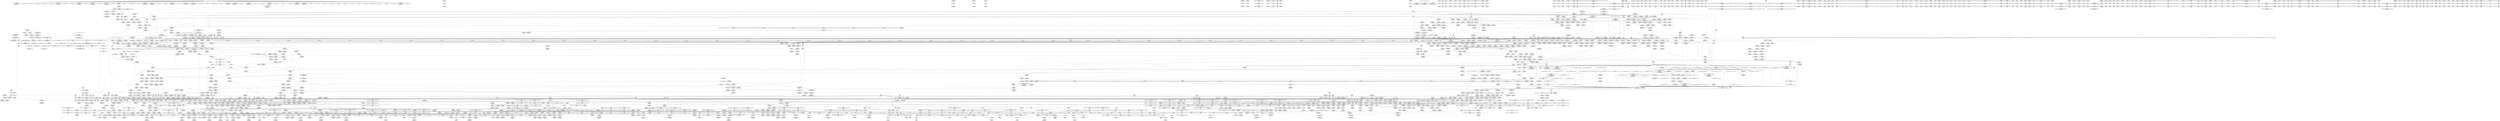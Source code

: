 digraph {
	CE0x755ab90 [shape=record,shape=Mrecord,label="{CE0x755ab90|tomoyo_domain:tmp20|security/tomoyo/common.h,1205}"]
	CE0x3fa7820 [shape=record,shape=Mrecord,label="{CE0x3fa7820|i64**_getelementptr_inbounds_(_3_x_i64*_,_3_x_i64*_*___llvm_gcda_edge_table44,_i64_0,_i64_1)|*Constant*}"]
	CE0x41ac390 [shape=record,shape=Mrecord,label="{CE0x41ac390|tomoyo_domain:tobool|security/tomoyo/common.h,1205}"]
	CE0x40fc990 [shape=record,shape=Mrecord,label="{CE0x40fc990|tomoyo_unix_entry:conv7|security/tomoyo/network.c,551|*SummSink*}"]
	CE0x75b1b90 [shape=record,shape=Mrecord,label="{CE0x75b1b90|tomoyo_check_unix_address:addr2|security/tomoyo/network.c,598|*SummSource*}"]
	CE0x4ca60e0 [shape=record,shape=Mrecord,label="{CE0x4ca60e0|tomoyo_unix_entry:tmp31|security/tomoyo/network.c,560|*SummSink*}"]
	CE0x4f972f0 [shape=record,shape=Mrecord,label="{CE0x4f972f0|GLOBAL:tomoyo_policy_loaded|Global_var:tomoyo_policy_loaded|*SummSource*}"]
	CE0x5dffe70 [shape=record,shape=Mrecord,label="{CE0x5dffe70|tomoyo_fill_path_info:tmp1|*SummSink*}"]
	CE0x6ac1660 [shape=record,shape=Mrecord,label="{CE0x6ac1660|i64_1|*Constant*}"]
	CE0x5f40c30 [shape=record,shape=Mrecord,label="{CE0x5f40c30|tomoyo_audit_unix_log:bb}"]
	CE0x40a03e0 [shape=record,shape=Mrecord,label="{CE0x40a03e0|tomoyo_get_mode:config|security/tomoyo/util.c,981}"]
	CE0x7795960 [shape=record,shape=Mrecord,label="{CE0x7795960|GLOBAL:rcu_lock_acquire18|*Constant*}"]
	CE0x40f6130 [shape=record,shape=Mrecord,label="{CE0x40f6130|tomoyo_const_part_length:tmp|*SummSource*}"]
	CE0x777e7f0 [shape=record,shape=Mrecord,label="{CE0x777e7f0|GLOBAL:__llvm_gcov_ctr43150|Global_var:__llvm_gcov_ctr43150|*SummSink*}"]
	CE0x3e948c0 [shape=record,shape=Mrecord,label="{CE0x3e948c0|tomoyo_audit_net_log:tmp4|security/tomoyo/network.c,367}"]
	CE0x3f7e3c0 [shape=record,shape=Mrecord,label="{CE0x3f7e3c0|tomoyo_domain:tmp12|security/tomoyo/common.h,1205}"]
	CE0x3ff6830 [shape=record,shape=Mrecord,label="{CE0x3ff6830|tomoyo_unix_entry:tmp23|security/tomoyo/network.c,556}"]
	CE0x5e883f0 [shape=record,shape=Mrecord,label="{CE0x5e883f0|tomoyo_audit_unix_log:param|security/tomoyo/network.c,405|*SummSource*}"]
	CE0x5b70880 [shape=record,shape=Mrecord,label="{CE0x5b70880|128:_i8*,_1208:_%struct.file*,_:_CMRE_168,176_|*MultipleSource*|security/tomoyo/common.h,1205|security/tomoyo/common.h,1205}"]
	CE0x4fabf80 [shape=record,shape=Mrecord,label="{CE0x4fabf80|VOIDTB_TE:_CE_6376,6384_|*MultipleSource*|security/tomoyo/util.c,1010|Function::tomoyo_get_mode&Arg::ns::}"]
	CE0x4cf9ac0 [shape=record,shape=Mrecord,label="{CE0x4cf9ac0|tomoyo_domain:tmp6|security/tomoyo/common.h,1205}"]
	CE0x408d4f0 [shape=record,shape=Mrecord,label="{CE0x408d4f0|24:_%struct.tomoyo_path_info*,_32:_i8,_33:_i8,_72:_i8,_:_SCMRE_52,53_}"]
	CE0x40d48f0 [shape=record,shape=Mrecord,label="{CE0x40d48f0|tomoyo_get_mode:if.then13|*SummSink*}"]
	CE0x3f64eb0 [shape=record,shape=Mrecord,label="{CE0x3f64eb0|i32_39|*Constant*|*SummSink*}"]
	CE0x7641a90 [shape=record,shape=Mrecord,label="{CE0x7641a90|128:_i8*,_1208:_%struct.file*,_:_CMRE_29,30_}"]
	CE0x74c1e80 [shape=record,shape=Mrecord,label="{CE0x74c1e80|_call_void_mcount()_#3}"]
	CE0x3f5d180 [shape=record,shape=Mrecord,label="{CE0x3f5d180|tomoyo_unix_entry:tmp18|security/tomoyo/network.c,553}"]
	CE0x3f66120 [shape=record,shape=Mrecord,label="{CE0x3f66120|rcu_lock_release21:tmp6|*SummSource*}"]
	CE0x4099d80 [shape=record,shape=Mrecord,label="{CE0x4099d80|tomoyo_const_part_length:add|security/tomoyo/util.c,634|*SummSink*}"]
	CE0x4d21ba0 [shape=record,shape=Mrecord,label="{CE0x4d21ba0|tomoyo_check_unix_address:tmp5|security/tomoyo/network.c,596}"]
	CE0x4115e20 [shape=record,shape=Mrecord,label="{CE0x4115e20|tomoyo_get_mode:tmp13|security/tomoyo/util.c,982|*SummSink*}"]
	CE0x75089d0 [shape=record,shape=Mrecord,label="{CE0x75089d0|tomoyo_const_part_length:if.then5|*SummSink*}"]
	CE0x418cd60 [shape=record,shape=Mrecord,label="{CE0x418cd60|tomoyo_fill_path_info:ptr|Function::tomoyo_fill_path_info&Arg::ptr::|*SummSink*}"]
	CE0x75c6030 [shape=record,shape=Mrecord,label="{CE0x75c6030|tomoyo_get_mode:idxprom6|security/tomoyo/util.c,983|*SummSink*}"]
	CE0x5eca580 [shape=record,shape=Mrecord,label="{CE0x5eca580|tomoyo_fill_path_info:tmp12|security/tomoyo/util.c,667|*SummSource*}"]
	CE0x77dd080 [shape=record,shape=Mrecord,label="{CE0x77dd080|tomoyo_domain:tmp23|security/tomoyo/common.h,1205|*SummSource*}"]
	CE0x5bd7a90 [shape=record,shape=Mrecord,label="{CE0x5bd7a90|tomoyo_unix_entry:if.end}"]
	CE0x4cf7e30 [shape=record,shape=Mrecord,label="{CE0x4cf7e30|tomoyo_init_request_info:tmp5|security/tomoyo/util.c,1004|*SummSink*}"]
	CE0x5da0490 [shape=record,shape=Mrecord,label="{CE0x5da0490|tomoyo_unix_entry:tmp3|*LoadInst*|security/tomoyo/network.c,546|*SummSource*}"]
	CE0x42195b0 [shape=record,shape=Mrecord,label="{CE0x42195b0|24:_%struct.tomoyo_path_info*,_32:_i8,_33:_i8,_72:_i8,_:_SCMRE_27,28_}"]
	CE0x5c0a340 [shape=record,shape=Mrecord,label="{CE0x5c0a340|tomoyo_audit_net_log:call|security/tomoyo/network.c,366|*SummSink*}"]
	CE0x754dba0 [shape=record,shape=Mrecord,label="{CE0x754dba0|tomoyo_check_unix_address:retval.0}"]
	CE0x5ef93a0 [shape=record,shape=Mrecord,label="{CE0x5ef93a0|i64*_getelementptr_inbounds_(_2_x_i64_,_2_x_i64_*___llvm_gcov_ctr4632,_i64_0,_i64_0)|*Constant*|*SummSink*}"]
	CE0x401ec90 [shape=record,shape=Mrecord,label="{CE0x401ec90|tomoyo_const_part_length:conv20|security/tomoyo/util.c,644}"]
	CE0x50a4c30 [shape=record,shape=Mrecord,label="{CE0x50a4c30|i64_ptrtoint_(i8*_blockaddress(_rcu_lock_release21,_%__here)_to_i64)|*Constant*|*SummSink*}"]
	CE0x4265e60 [shape=record,shape=Mrecord,label="{CE0x4265e60|i64_9|*Constant*}"]
	CE0x5de71d0 [shape=record,shape=Mrecord,label="{CE0x5de71d0|tomoyo_read_unlock19:tmp3}"]
	CE0x5e753a0 [shape=record,shape=Mrecord,label="{CE0x5e753a0|tomoyo_get_mode:tmp27|security/tomoyo/util.c,988|*SummSource*}"]
	CE0x5db79f0 [shape=record,shape=Mrecord,label="{CE0x5db79f0|i64*_getelementptr_inbounds_(_5_x_i64_,_5_x_i64_*___llvm_gcov_ctr28130,_i64_0,_i64_4)|*Constant*}"]
	CE0x4db3920 [shape=record,shape=Mrecord,label="{CE0x4db3920|tomoyo_domain:land.lhs.true2}"]
	CE0x5f274e0 [shape=record,shape=Mrecord,label="{CE0x5f274e0|get_current:tmp1}"]
	CE0x4041530 [shape=record,shape=Mrecord,label="{CE0x4041530|tomoyo_const_part_length:while.end|*SummSource*}"]
	CE0x5fada30 [shape=record,shape=Mrecord,label="{CE0x5fada30|i32_1205|*Constant*}"]
	CE0x41b3260 [shape=record,shape=Mrecord,label="{CE0x41b3260|i64*_getelementptr_inbounds_(_4_x_i64_,_4_x_i64_*___llvm_gcov_ctr4731,_i64_0,_i64_1)|*Constant*|*SummSink*}"]
	CE0x3f645a0 [shape=record,shape=Mrecord,label="{CE0x3f645a0|tomoyo_get_mode:mode.0|*SummSink*}"]
	CE0x5c0aa20 [shape=record,shape=Mrecord,label="{CE0x5c0aa20|GLOBAL:__llvm_gcov_global_state_pred45|Global_var:__llvm_gcov_global_state_pred45}"]
	CE0x4efb1c0 [shape=record,shape=Mrecord,label="{CE0x4efb1c0|__llvm_gcov_indirect_counter_increment114:tmp5}"]
	CE0x40fc2f0 [shape=record,shape=Mrecord,label="{CE0x40fc2f0|tomoyo_unix_entry:sub|security/tomoyo/network.c,551|*SummSink*}"]
	CE0x5bc4910 [shape=record,shape=Mrecord,label="{CE0x5bc4910|tomoyo_unix_entry:bb|*SummSource*}"]
	CE0x4e43b00 [shape=record,shape=Mrecord,label="{CE0x4e43b00|tomoyo_unix_entry:tmp13|security/tomoyo/network.c,548}"]
	CE0x5fffcd0 [shape=record,shape=Mrecord,label="{CE0x5fffcd0|tomoyo_audit_unix_log:param1|security/tomoyo/network.c,406|*SummSink*}"]
	CE0x4102540 [shape=record,shape=Mrecord,label="{CE0x4102540|tomoyo_get_mode:tmp7|security/tomoyo/util.c,979|*SummSource*}"]
	CE0x4d3d3c0 [shape=record,shape=Mrecord,label="{CE0x4d3d3c0|i64*_getelementptr_inbounds_(_22_x_i64_,_22_x_i64_*___llvm_gcov_ctr3840,_i64_0,_i64_19)|*Constant*}"]
	CE0x4d40380 [shape=record,shape=Mrecord,label="{CE0x4d40380|tomoyo_get_mode:index|Function::tomoyo_get_mode&Arg::index::|*SummSource*}"]
	CE0x5eca860 [shape=record,shape=Mrecord,label="{CE0x5eca860|tomoyo_fill_path_info:is_dir|security/tomoyo/util.c,667}"]
	CE0x5b3f980 [shape=record,shape=Mrecord,label="{CE0x5b3f980|_call_void_mcount()_#3|*SummSink*}"]
	CE0x5a82c10 [shape=record,shape=Mrecord,label="{CE0x5a82c10|0:_i8,_1:_i8,_32:_i8*,_40:_i32,_:_CMR_8,10_|*MultipleSource*|Function::tomoyo_check_unix_address&Arg::address::|security/tomoyo/network.c,594}"]
	CE0x5cd36c0 [shape=record,shape=Mrecord,label="{CE0x5cd36c0|tomoyo_fill_path_info:call|security/tomoyo/util.c,664|*SummSink*}"]
	CE0x425f700 [shape=record,shape=Mrecord,label="{CE0x425f700|24:_%struct.tomoyo_path_info*,_32:_i8,_33:_i8,_72:_i8,_:_SCMRE_50,51_}"]
	CE0x5d82f50 [shape=record,shape=Mrecord,label="{CE0x5d82f50|tomoyo_const_part_length:retval.0|*SummSource*}"]
	CE0x5c32390 [shape=record,shape=Mrecord,label="{CE0x5c32390|tomoyo_init_request_info:tmp11|security/tomoyo/util.c,1007}"]
	CE0x5d5fb00 [shape=record,shape=Mrecord,label="{CE0x5d5fb00|tomoyo_fill_path_info:call|security/tomoyo/util.c,664}"]
	CE0x757df50 [shape=record,shape=Mrecord,label="{CE0x757df50|tomoyo_get_mode:tmp22|security/tomoyo/util.c,986}"]
	CE0x5eef930 [shape=record,shape=Mrecord,label="{CE0x5eef930|tomoyo_fill_path_info:is_patterned|security/tomoyo/util.c,668|*SummSink*}"]
	CE0x77e1100 [shape=record,shape=Mrecord,label="{CE0x77e1100|_call_void_mcount()_#3|*SummSource*}"]
	CE0x6ac26e0 [shape=record,shape=Mrecord,label="{CE0x6ac26e0|tomoyo_fill_path_info:tmp7|security/tomoyo/util.c,667}"]
	CE0x4cf9970 [shape=record,shape=Mrecord,label="{CE0x4cf9970|tomoyo_domain:tmp5|security/tomoyo/common.h,1205|*SummSource*}"]
	CE0x4c515a0 [shape=record,shape=Mrecord,label="{CE0x4c515a0|i8*_null|*Constant*|*SummSource*}"]
	CE0x421a150 [shape=record,shape=Mrecord,label="{CE0x421a150|24:_%struct.tomoyo_path_info*,_32:_i8,_33:_i8,_72:_i8,_:_SCMRE_35,36_}"]
	CE0x4ec19c0 [shape=record,shape=Mrecord,label="{CE0x4ec19c0|tomoyo_audit_unix_log:r|Function::tomoyo_audit_unix_log&Arg::r::|*SummSink*}"]
	CE0x3fdbbf0 [shape=record,shape=Mrecord,label="{CE0x3fdbbf0|i32_51|*Constant*}"]
	CE0x5edd170 [shape=record,shape=Mrecord,label="{CE0x5edd170|tomoyo_fill_path_info:tmp13|*LoadInst*|security/tomoyo/util.c,668}"]
	CE0x75ccbf0 [shape=record,shape=Mrecord,label="{CE0x75ccbf0|tomoyo_get_mode:tmp17|security/tomoyo/util.c,983|*SummSink*}"]
	CE0x4f2eac0 [shape=record,shape=Mrecord,label="{CE0x4f2eac0|tomoyo_const_part_length:tmp51|security/tomoyo/util.c,651|*SummSink*}"]
	CE0x756d150 [shape=record,shape=Mrecord,label="{CE0x756d150|tomoyo_unix_entry:tmp29|*SummSource*}"]
	CE0x77c7b50 [shape=record,shape=Mrecord,label="{CE0x77c7b50|COLLAPSED:_GCMRE___llvm_gcov_ctr53148_internal_global_2_x_i64_zeroinitializer:_elem_0:default:}"]
	CE0x75d6f40 [shape=record,shape=Mrecord,label="{CE0x75d6f40|i64_0|*Constant*|*SummSource*}"]
	CE0x749edf0 [shape=record,shape=Mrecord,label="{CE0x749edf0|tomoyo_domain:tmp17|security/tomoyo/common.h,1205}"]
	CE0x5ac8e40 [shape=record,shape=Mrecord,label="{CE0x5ac8e40|i32_9|*Constant*}"]
	CE0x77cc550 [shape=record,shape=Mrecord,label="{CE0x77cc550|tomoyo_const_part_length:tmp32|security/tomoyo/util.c,641}"]
	CE0x5f40620 [shape=record,shape=Mrecord,label="{CE0x5f40620|tomoyo_fill_path_info:hash|security/tomoyo/util.c,669|*SummSink*}"]
	CE0x4fd5c90 [shape=record,shape=Mrecord,label="{CE0x4fd5c90|__llvm_gcov_indirect_counter_increment114:tmp3|*SummSink*}"]
	CE0x5d8dbe0 [shape=record,shape=Mrecord,label="{CE0x5d8dbe0|tomoyo_init_request_info:mode|security/tomoyo/util.c,1010}"]
	CE0x5bb1dc0 [shape=record,shape=Mrecord,label="{CE0x5bb1dc0|srcu_read_lock17:entry}"]
	CE0x5cf7150 [shape=record,shape=Mrecord,label="{CE0x5cf7150|_ret_i32_%retval.0,_!dbg_!38957|security/tomoyo/util.c,652|*SummSink*}"]
	CE0x501dcd0 [shape=record,shape=Mrecord,label="{CE0x501dcd0|tomoyo_get_mode:if.end9|*SummSource*}"]
	CE0x4cf7ef0 [shape=record,shape=Mrecord,label="{CE0x4cf7ef0|tomoyo_init_request_info:tmp6|security/tomoyo/util.c,1004}"]
	CE0x5cc4f10 [shape=record,shape=Mrecord,label="{CE0x5cc4f10|tomoyo_init_request_info:ns|security/tomoyo/util.c,1010}"]
	CE0x4e29e50 [shape=record,shape=Mrecord,label="{CE0x4e29e50|tomoyo_const_part_length:sw.bb9|*SummSource*}"]
	CE0x3fff360 [shape=record,shape=Mrecord,label="{CE0x3fff360|tomoyo_get_mode:if.then|*SummSink*}"]
	CE0x5cc4520 [shape=record,shape=Mrecord,label="{CE0x5cc4520|tomoyo_init_request_info:profile3|security/tomoyo/util.c,1008|*SummSource*}"]
	CE0x4d1b720 [shape=record,shape=Mrecord,label="{CE0x4d1b720|GLOBAL:tomoyo_get_mode|*Constant*|*SummSink*}"]
	CE0x74b0030 [shape=record,shape=Mrecord,label="{CE0x74b0030|COLLAPSED:_GCMRE___llvm_gcov_ctr3747_internal_global_6_x_i64_zeroinitializer:_elem_0:default:}"]
	CE0x5f28640 [shape=record,shape=Mrecord,label="{CE0x5f28640|tomoyo_unix_entry:tobool|security/tomoyo/network.c,548}"]
	CE0x5b4e040 [shape=record,shape=Mrecord,label="{CE0x5b4e040|i64*_getelementptr_inbounds_(_5_x_i64_,_5_x_i64_*___llvm_gcov_ctr32134,_i64_0,_i64_3)|*Constant*|*SummSink*}"]
	CE0x753c530 [shape=record,shape=Mrecord,label="{CE0x753c530|srcu_read_unlock20:dep_map|include/linux/srcu.h,236}"]
	CE0x6074590 [shape=record,shape=Mrecord,label="{CE0x6074590|i8*_getelementptr_inbounds_(_5_x_i8_,_5_x_i8_*_.str8,_i32_0,_i32_0)|*Constant*|*SummSink*}"]
	CE0x3e94cd0 [shape=record,shape=Mrecord,label="{CE0x3e94cd0|COLLAPSED:_GCMRE___llvm_gcov_ctr31133_internal_global_12_x_i64_zeroinitializer:_elem_0:default:}"]
	CE0x6ac1560 [shape=record,shape=Mrecord,label="{CE0x6ac1560|tomoyo_const_part_length:tmp|*SummSink*}"]
	CE0x753c040 [shape=record,shape=Mrecord,label="{CE0x753c040|tomoyo_get_mode:tmp11|security/tomoyo/util.c,982|*SummSink*}"]
	CE0x5079e10 [shape=record,shape=Mrecord,label="{CE0x5079e10|i64*_getelementptr_inbounds_(_4_x_i64_,_4_x_i64_*___llvm_gcov_ctr4731,_i64_0,_i64_2)|*Constant*|*SummSink*}"]
	CE0x5e0f2c0 [shape=record,shape=Mrecord,label="{CE0x5e0f2c0|tomoyo_read_unlock19:tmp|*SummSink*}"]
	CE0x758fb50 [shape=record,shape=Mrecord,label="{CE0x758fb50|rcu_lock_release21:tmp4|include/linux/rcupdate.h,423|*SummSource*}"]
	CE0x5cd3540 [shape=record,shape=Mrecord,label="{CE0x5cd3540|i64_2|*Constant*}"]
	CE0x5c0a750 [shape=record,shape=Mrecord,label="{CE0x5c0a750|tomoyo_const_part_length:tmp20|security/tomoyo/util.c,628|*SummSink*}"]
	CE0x5d04540 [shape=record,shape=Mrecord,label="{CE0x5d04540|_call_void_mcount()_#3|*SummSource*}"]
	CE0x3f7e930 [shape=record,shape=Mrecord,label="{CE0x3f7e930|tomoyo_domain:tmp13|security/tomoyo/common.h,1205|*SummSource*}"]
	CE0x5ee8cc0 [shape=record,shape=Mrecord,label="{CE0x5ee8cc0|tomoyo_fill_path_info:cmp8|security/tomoyo/util.c,668|*SummSource*}"]
	CE0x7739550 [shape=record,shape=Mrecord,label="{CE0x7739550|i64*_getelementptr_inbounds_(_2_x_i64_,_2_x_i64_*___llvm_gcov_ctr53148,_i64_0,_i64_0)|*Constant*}"]
	CE0x4d3d580 [shape=record,shape=Mrecord,label="{CE0x4d3d580|tomoyo_unix_entry:tmp47|security/tomoyo/network.c,575}"]
	CE0x7605520 [shape=record,shape=Mrecord,label="{CE0x7605520|i64_0|*Constant*|*SummSink*}"]
	CE0x757e850 [shape=record,shape=Mrecord,label="{CE0x757e850|tomoyo_get_mode:tmp23|security/tomoyo/util.c,986}"]
	CE0x411c700 [shape=record,shape=Mrecord,label="{CE0x411c700|tomoyo_const_part_length:add29|security/tomoyo/util.c,646|*SummSink*}"]
	CE0x74c2320 [shape=record,shape=Mrecord,label="{CE0x74c2320|tomoyo_fill_path_info:conv3|security/tomoyo/util.c,666|*SummSink*}"]
	CE0x6ab9ae0 [shape=record,shape=Mrecord,label="{CE0x6ab9ae0|tomoyo_unix_entry:tmp7|security/tomoyo/network.c,548|*SummSink*}"]
	CE0x750a6a0 [shape=record,shape=Mrecord,label="{CE0x750a6a0|i8*_getelementptr_inbounds_(_45_x_i8_,_45_x_i8_*_.str13,_i32_0,_i32_0)|*Constant*}"]
	CE0x4e4cd80 [shape=record,shape=Mrecord,label="{CE0x4e4cd80|GLOBAL:tomoyo_profile|*Constant*|*SummSource*}"]
	CE0x7518be0 [shape=record,shape=Mrecord,label="{CE0x7518be0|tomoyo_get_mode:idxprom|security/tomoyo/util.c,981|*SummSink*}"]
	CE0x5dff390 [shape=record,shape=Mrecord,label="{CE0x5dff390|tomoyo_fill_path_info:land.end|*SummSource*}"]
	CE0x764efe0 [shape=record,shape=Mrecord,label="{CE0x764efe0|i64*_getelementptr_inbounds_(_6_x_i64_,_6_x_i64_*___llvm_gcov_ctr3747,_i64_0,_i64_4)|*Constant*|*SummSink*}"]
	CE0x3fb9ba0 [shape=record,shape=Mrecord,label="{CE0x3fb9ba0|_call_void_mcount()_#3|*SummSource*}"]
	CE0x7650320 [shape=record,shape=Mrecord,label="{CE0x7650320|128:_i8*,_1208:_%struct.file*,_:_CMRE_40,41_}"]
	CE0x75d3980 [shape=record,shape=Mrecord,label="{CE0x75d3980|tomoyo_domain:security|security/tomoyo/common.h,1205|*SummSink*}"]
	CE0x4d751f0 [shape=record,shape=Mrecord,label="{CE0x4d751f0|tomoyo_unix_entry:tmp14|security/tomoyo/network.c,550|*SummSink*}"]
	CE0x5e43080 [shape=record,shape=Mrecord,label="{CE0x5e43080|tomoyo_const_part_length:tmp21|security/tomoyo/util.c,631|*SummSource*}"]
	CE0x4e911f0 [shape=record,shape=Mrecord,label="{CE0x4e911f0|tomoyo_unix_entry:tmp25|security/tomoyo/network.c,556|*SummSource*}"]
	CE0x4d09a50 [shape=record,shape=Mrecord,label="{CE0x4d09a50|tomoyo_get_mode:mode.1|*SummSource*}"]
	CE0x4d4dfd0 [shape=record,shape=Mrecord,label="{CE0x4d4dfd0|tomoyo_read_unlock19:entry|*SummSink*}"]
	CE0x76fba70 [shape=record,shape=Mrecord,label="{CE0x76fba70|tomoyo_check_unix_address:tmp6|security/tomoyo/network.c,596|*SummSink*}"]
	CE0x5bd55c0 [shape=record,shape=Mrecord,label="{CE0x5bd55c0|i64_7|*Constant*}"]
	CE0x6ad5540 [shape=record,shape=Mrecord,label="{CE0x6ad5540|tomoyo_audit_net_log:bb|*SummSink*}"]
	CE0x5b500b0 [shape=record,shape=Mrecord,label="{CE0x5b500b0|tomoyo_domain:tmp12|security/tomoyo/common.h,1205|*SummSource*}"]
	CE0x5cc49b0 [shape=record,shape=Mrecord,label="{CE0x5cc49b0|i32_10|*Constant*|*SummSink*}"]
	CE0x4cf7a20 [shape=record,shape=Mrecord,label="{CE0x4cf7a20|tomoyo_audit_unix_log:tmp1|*SummSource*}"]
	CE0x4cb3940 [shape=record,shape=Mrecord,label="{CE0x4cb3940|GLOBAL:tomoyo_domain.__warned|Global_var:tomoyo_domain.__warned|*SummSource*}"]
	CE0x4d1cb90 [shape=record,shape=Mrecord,label="{CE0x4d1cb90|tomoyo_unix_entry:tmp50|security/tomoyo/network.c,576}"]
	CE0x4e91450 [shape=record,shape=Mrecord,label="{CE0x4e91450|tomoyo_unix_entry:tmp26|security/tomoyo/network.c,556}"]
	CE0x5e1d820 [shape=record,shape=Mrecord,label="{CE0x5e1d820|__llvm_gcov_indirect_counter_increment114:exit|*SummSink*}"]
	CE0x4ca6c90 [shape=record,shape=Mrecord,label="{CE0x4ca6c90|tomoyo_unix_entry:tmp32|security/tomoyo/network.c,560|*SummSink*}"]
	CE0x4d09b60 [shape=record,shape=Mrecord,label="{CE0x4d09b60|tomoyo_get_mode:mode.1|*SummSink*}"]
	CE0x4d1cfe0 [shape=record,shape=Mrecord,label="{CE0x4d1cfe0|tomoyo_unix_entry:tmp50|security/tomoyo/network.c,576|*SummSink*}"]
	CE0x6acdfd0 [shape=record,shape=Mrecord,label="{CE0x6acdfd0|tomoyo_fill_path_info:tmp9|security/tomoyo/util.c,667}"]
	CE0x748fd50 [shape=record,shape=Mrecord,label="{CE0x748fd50|VOIDTB_TE:_CE_6368,6376_|*MultipleSource*|security/tomoyo/util.c,1010|Function::tomoyo_get_mode&Arg::ns::}"]
	CE0x5f9de10 [shape=record,shape=Mrecord,label="{CE0x5f9de10|tomoyo_const_part_length:tmp48|security/tomoyo/util.c,649|*SummSource*}"]
	CE0x754a4b0 [shape=record,shape=Mrecord,label="{CE0x754a4b0|i64*_getelementptr_inbounds_(_11_x_i64_,_11_x_i64_*___llvm_gcov_ctr54147,_i64_0,_i64_10)|*Constant*}"]
	CE0x7650820 [shape=record,shape=Mrecord,label="{CE0x7650820|128:_i8*,_1208:_%struct.file*,_:_CMRE_44,45_}"]
	CE0x5e87350 [shape=record,shape=Mrecord,label="{CE0x5e87350|tomoyo_read_unlock19:tmp}"]
	CE0x5ac6730 [shape=record,shape=Mrecord,label="{CE0x5ac6730|GLOBAL:tomoyo_domain|*Constant*|*SummSource*}"]
	CE0x4d75340 [shape=record,shape=Mrecord,label="{CE0x4d75340|tomoyo_unix_entry:addr_len|security/tomoyo/network.c,551}"]
	CE0x3f7ec70 [shape=record,shape=Mrecord,label="{CE0x3f7ec70|tomoyo_domain:tmp13|security/tomoyo/common.h,1205|*SummSink*}"]
	CE0x4000930 [shape=record,shape=Mrecord,label="{CE0x4000930|tomoyo_const_part_length:filename.addr.0|*SummSource*}"]
	CE0x4f66410 [shape=record,shape=Mrecord,label="{CE0x4f66410|GLOBAL:kfree|*Constant*|*SummSource*}"]
	CE0x74f5960 [shape=record,shape=Mrecord,label="{CE0x74f5960|tomoyo_get_mode:arrayidx|security/tomoyo/util.c,981}"]
	CE0x4e5cf40 [shape=record,shape=Mrecord,label="{CE0x4e5cf40|tomoyo_unix_entry:tmp33|security/tomoyo/network.c,560|*SummSource*}"]
	CE0x60be150 [shape=record,shape=Mrecord,label="{CE0x60be150|tomoyo_unix_entry:arrayidx2|security/tomoyo/network.c,546|*SummSink*}"]
	CE0x426bb30 [shape=record,shape=Mrecord,label="{CE0x426bb30|24:_%struct.tomoyo_path_info*,_32:_i8,_33:_i8,_72:_i8,_:_SCMRE_58,59_}"]
	CE0x5b41fe0 [shape=record,shape=Mrecord,label="{CE0x5b41fe0|i32_8|*Constant*}"]
	CE0x762d820 [shape=record,shape=Mrecord,label="{CE0x762d820|tomoyo_check_unix_address:call|security/tomoyo/network.c,600|*SummSink*}"]
	CE0x5eac920 [shape=record,shape=Mrecord,label="{CE0x5eac920|_call_void_lockdep_rcu_suspicious(i8*_getelementptr_inbounds_(_25_x_i8_,_25_x_i8_*_.str12,_i32_0,_i32_0),_i32_1205,_i8*_getelementptr_inbounds_(_45_x_i8_,_45_x_i8_*_.str13,_i32_0,_i32_0))_#9,_!dbg_!38917|security/tomoyo/common.h,1205}"]
	CE0x604b810 [shape=record,shape=Mrecord,label="{CE0x604b810|tomoyo_audit_unix_log:call|security/tomoyo/network.c,405|*SummSink*}"]
	CE0x60b32f0 [shape=record,shape=Mrecord,label="{CE0x60b32f0|_call_void_srcu_read_unlock20(%struct.srcu_struct*_tomoyo_ss,_i32_%idx)_#9,_!dbg_!38903|security/tomoyo/common.h,1109|*SummSource*}"]
	CE0x4da7af0 [shape=record,shape=Mrecord,label="{CE0x4da7af0|tomoyo_const_part_length:tmp39|security/tomoyo/util.c,644}"]
	CE0x77391f0 [shape=record,shape=Mrecord,label="{CE0x77391f0|i8*_undef|*Constant*}"]
	CE0x5caa7a0 [shape=record,shape=Mrecord,label="{CE0x5caa7a0|tomoyo_audit_unix_log:tmp|*SummSource*}"]
	CE0x7580590 [shape=record,shape=Mrecord,label="{CE0x7580590|rcu_lock_acquire18:map|Function::rcu_lock_acquire18&Arg::map::|*SummSink*}"]
	CE0x50451f0 [shape=record,shape=Mrecord,label="{CE0x50451f0|tomoyo_const_part_length:tmp}"]
	CE0x762da90 [shape=record,shape=Mrecord,label="{CE0x762da90|tomoyo_init_request_info:tmp10|security/tomoyo/util.c,1006}"]
	CE0x60be640 [shape=record,shape=Mrecord,label="{CE0x60be640|i64*_getelementptr_inbounds_(_2_x_i64_,_2_x_i64_*___llvm_gcov_ctr3939,_i64_0,_i64_0)|*Constant*|*SummSink*}"]
	CE0x3ff62e0 [shape=record,shape=Mrecord,label="{CE0x3ff62e0|i64_9|*Constant*|*SummSink*}"]
	CE0x5d60310 [shape=record,shape=Mrecord,label="{CE0x5d60310|tomoyo_init_request_info:tmp1|*SummSink*}"]
	CE0x5f376e0 [shape=record,shape=Mrecord,label="{CE0x5f376e0|tomoyo_const_part_length:tmp5|security/tomoyo/util.c,624|*SummSink*}"]
	CE0x4d91600 [shape=record,shape=Mrecord,label="{CE0x4d91600|get_current:tmp2}"]
	CE0x4d5f210 [shape=record,shape=Mrecord,label="{CE0x4d5f210|tomoyo_get_mode:idxprom3|security/tomoyo/util.c,983|*SummSource*}"]
	CE0x75daff0 [shape=record,shape=Mrecord,label="{CE0x75daff0|tomoyo_get_mode:tmp2|security/tomoyo/util.c,978}"]
	CE0x75804a0 [shape=record,shape=Mrecord,label="{CE0x75804a0|rcu_lock_acquire18:map|Function::rcu_lock_acquire18&Arg::map::|*SummSource*}"]
	CE0x4d40ad0 [shape=record,shape=Mrecord,label="{CE0x4d40ad0|tomoyo_init_request_info:tmp12|security/tomoyo/util.c,1010|*SummSource*}"]
	CE0x7589d80 [shape=record,shape=Mrecord,label="{CE0x7589d80|tomoyo_const_part_length:tmp30|security/tomoyo/util.c,641|*SummSource*}"]
	CE0x77206c0 [shape=record,shape=Mrecord,label="{CE0x77206c0|tomoyo_get_mode:idxprom6|security/tomoyo/util.c,983|*SummSource*}"]
	CE0x760a250 [shape=record,shape=Mrecord,label="{CE0x760a250|tomoyo_const_part_length:tmp21|security/tomoyo/util.c,631}"]
	CE0x7642490 [shape=record,shape=Mrecord,label="{CE0x7642490|128:_i8*,_1208:_%struct.file*,_:_CMRE_37,38_}"]
	CE0x5b2adf0 [shape=record,shape=Mrecord,label="{CE0x5b2adf0|i64*_getelementptr_inbounds_(_5_x_i64_,_5_x_i64_*___llvm_gcov_ctr32134,_i64_0,_i64_3)|*Constant*}"]
	CE0x777eb00 [shape=record,shape=Mrecord,label="{CE0x777eb00|rcu_lock_acquire18:tmp3}"]
	CE0x5e755d0 [shape=record,shape=Mrecord,label="{CE0x5e755d0|i64*_getelementptr_inbounds_(_12_x_i64_,_12_x_i64_*___llvm_gcov_ctr31133,_i64_0,_i64_11)|*Constant*|*SummSink*}"]
	CE0x758fd30 [shape=record,shape=Mrecord,label="{CE0x758fd30|rcu_lock_release21:tmp4|include/linux/rcupdate.h,423|*SummSink*}"]
	CE0x6ac1a40 [shape=record,shape=Mrecord,label="{CE0x6ac1a40|tomoyo_get_mode:if.end9}"]
	CE0x5d36e60 [shape=record,shape=Mrecord,label="{CE0x5d36e60|GLOBAL:__llvm_gcov_ctr32134|Global_var:__llvm_gcov_ctr32134|*SummSink*}"]
	CE0x751cb00 [shape=record,shape=Mrecord,label="{CE0x751cb00|GLOBAL:__llvm_gcov_ctr3747|Global_var:__llvm_gcov_ctr3747|*SummSource*}"]
	CE0x7537470 [shape=record,shape=Mrecord,label="{CE0x7537470|tomoyo_check_unix_address:tmp7|security/tomoyo/network.c,597|*SummSink*}"]
	CE0x4266140 [shape=record,shape=Mrecord,label="{CE0x4266140|tomoyo_unix_entry:tobool12|security/tomoyo/network.c,556|*SummSource*}"]
	CE0x75c40f0 [shape=record,shape=Mrecord,label="{CE0x75c40f0|tomoyo_const_part_length:tmp5|security/tomoyo/util.c,624|*SummSource*}"]
	CE0x749c0b0 [shape=record,shape=Mrecord,label="{CE0x749c0b0|0:_i8,_array:_GCRE_tomoyo_index2category_constant_39_x_i8_c_00_00_00_00_00_00_00_00_00_00_00_00_00_00_00_00_00_00_00_00_00_00_00_01_01_01_01_01_01_01_01_01_01_01_01_01_01_01_02_,_align_16:_elem_7::|security/tomoyo/util.c,983}"]
	CE0x3f65e70 [shape=record,shape=Mrecord,label="{CE0x3f65e70|rcu_lock_release21:tmp6}"]
	CE0x5bc41b0 [shape=record,shape=Mrecord,label="{CE0x5bc41b0|_ret_i32_%call,_!dbg_!38907|include/linux/srcu.h,223|*SummSink*}"]
	CE0x7517560 [shape=record,shape=Mrecord,label="{CE0x7517560|i64*_getelementptr_inbounds_(_12_x_i64_,_12_x_i64_*___llvm_gcov_ctr31133,_i64_0,_i64_6)|*Constant*|*SummSink*}"]
	CE0x5cb0f60 [shape=record,shape=Mrecord,label="{CE0x5cb0f60|tomoyo_init_request_info:profile2|security/tomoyo/util.c,1007}"]
	CE0x6098530 [shape=record,shape=Mrecord,label="{CE0x6098530|__llvm_gcov_indirect_counter_increment114:tmp|*SummSink*}"]
	CE0x4d922f0 [shape=record,shape=Mrecord,label="{CE0x4d922f0|tomoyo_const_part_length:return|*SummSource*}"]
	CE0x4caf9a0 [shape=record,shape=Mrecord,label="{CE0x4caf9a0|tomoyo_unix_entry:tmp48|security/tomoyo/network.c,575|*SummSource*}"]
	CE0x5a7f640 [shape=record,shape=Mrecord,label="{CE0x5a7f640|0:_i8,_array:_GCRE_tomoyo_index2category_constant_39_x_i8_c_00_00_00_00_00_00_00_00_00_00_00_00_00_00_00_00_00_00_00_00_00_00_00_01_01_01_01_01_01_01_01_01_01_01_01_01_01_01_02_,_align_16:_elem_11::|security/tomoyo/util.c,983}"]
	CE0x5fc70c0 [shape=record,shape=Mrecord,label="{CE0x5fc70c0|tomoyo_get_mode:tmp7|security/tomoyo/util.c,979}"]
	CE0x5da05a0 [shape=record,shape=Mrecord,label="{CE0x5da05a0|tomoyo_unix_entry:tmp3|*LoadInst*|security/tomoyo/network.c,546|*SummSink*}"]
	CE0x5e88930 [shape=record,shape=Mrecord,label="{CE0x5e88930|tomoyo_fill_path_info:conv4|security/tomoyo/util.c,667}"]
	CE0x5db7c50 [shape=record,shape=Mrecord,label="{CE0x5db7c50|i64*_getelementptr_inbounds_(_5_x_i64_,_5_x_i64_*___llvm_gcov_ctr28130,_i64_0,_i64_4)|*Constant*|*SummSink*}"]
	CE0x41b2cf0 [shape=record,shape=Mrecord,label="{CE0x41b2cf0|tomoyo_const_part_length:incdec.ptr|security/tomoyo/util.c,626|*SummSource*}"]
	CE0x75a6530 [shape=record,shape=Mrecord,label="{CE0x75a6530|tomoyo_check_unix_address:tmp12|security/tomoyo/network.c,601|*SummSink*}"]
	CE0x3f4ee70 [shape=record,shape=Mrecord,label="{CE0x3f4ee70|tomoyo_unix_entry:protocol22|security/tomoyo/network.c,566|*SummSink*}"]
	CE0x5f9dd20 [shape=record,shape=Mrecord,label="{CE0x5f9dd20|i64*_getelementptr_inbounds_(_31_x_i64_,_31_x_i64_*___llvm_gcov_ctr43150,_i64_0,_i64_28)|*Constant*}"]
	CE0x5df5db0 [shape=record,shape=Mrecord,label="{CE0x5df5db0|tomoyo_const_part_length:tmp46|security/tomoyo/util.c,646|*SummSink*}"]
	CE0x4fd5d50 [shape=record,shape=Mrecord,label="{CE0x4fd5d50|tomoyo_const_part_length:tmp28|security/tomoyo/util.c,641|*SummSink*}"]
	CE0x4cf8120 [shape=record,shape=Mrecord,label="{CE0x4cf8120|tomoyo_init_request_info:tmp6|security/tomoyo/util.c,1004|*SummSource*}"]
	CE0x5edd1e0 [shape=record,shape=Mrecord,label="{CE0x5edd1e0|tomoyo_fill_path_info:tmp13|*LoadInst*|security/tomoyo/util.c,668|*SummSource*}"]
	CE0x604bee0 [shape=record,shape=Mrecord,label="{CE0x604bee0|tomoyo_audit_net_log:entry|*SummSink*}"]
	CE0x5e75510 [shape=record,shape=Mrecord,label="{CE0x5e75510|i64*_getelementptr_inbounds_(_12_x_i64_,_12_x_i64_*___llvm_gcov_ctr31133,_i64_0,_i64_11)|*Constant*|*SummSource*}"]
	CE0x60cf990 [shape=record,shape=Mrecord,label="{CE0x60cf990|srcu_read_lock17:bb}"]
	CE0x3f64af0 [shape=record,shape=Mrecord,label="{CE0x3f64af0|tomoyo_get_mode:conv5|security/tomoyo/util.c,983|*SummSource*}"]
	CE0x5fb67e0 [shape=record,shape=Mrecord,label="{CE0x5fb67e0|rcu_lock_release21:map|Function::rcu_lock_release21&Arg::map::}"]
	CE0x602ba30 [shape=record,shape=Mrecord,label="{CE0x602ba30|tomoyo_audit_unix_log:tmp7|security/tomoyo/network.c,407|*SummSource*}"]
	CE0x75ac210 [shape=record,shape=Mrecord,label="{CE0x75ac210|_ret_%struct.task_struct*_%tmp4,_!dbg_!38905|./arch/x86/include/asm/current.h,14|*SummSource*}"]
	CE0x7490080 [shape=record,shape=Mrecord,label="{CE0x7490080|tomoyo_audit_net_log:tmp}"]
	CE0x777ec30 [shape=record,shape=Mrecord,label="{CE0x777ec30|rcu_lock_acquire18:tmp3|*SummSource*}"]
	CE0x5eb9de0 [shape=record,shape=Mrecord,label="{CE0x5eb9de0|tomoyo_fill_path_info:tmp10}"]
	CE0x75c4440 [shape=record,shape=Mrecord,label="{CE0x75c4440|i64*_getelementptr_inbounds_(_2_x_i64_,_2_x_i64_*___llvm_gcov_ctr53148,_i64_0,_i64_1)|*Constant*}"]
	CE0x4d225c0 [shape=record,shape=Mrecord,label="{CE0x4d225c0|tomoyo_unix_entry:do.cond}"]
	CE0x4040f30 [shape=record,shape=Mrecord,label="{CE0x4040f30|tomoyo_const_part_length:tmp23|security/tomoyo/util.c,634}"]
	CE0x4d0f1b0 [shape=record,shape=Mrecord,label="{CE0x4d0f1b0|tomoyo_unix_entry:tmp44|security/tomoyo/network.c,572|*SummSource*}"]
	CE0x4c6bf20 [shape=record,shape=Mrecord,label="{CE0x4c6bf20|i64*_getelementptr_inbounds_(_2_x_i64_,_2_x_i64_*___llvm_gcov_ctr3939,_i64_0,_i64_0)|*Constant*}"]
	CE0x757e430 [shape=record,shape=Mrecord,label="{CE0x757e430|tomoyo_get_mode:tmp22|security/tomoyo/util.c,986|*SummSource*}"]
	CE0x6ab9dd0 [shape=record,shape=Mrecord,label="{CE0x6ab9dd0|tomoyo_unix_entry:tmp8|security/tomoyo/network.c,548|*SummSource*}"]
	CE0x3f7fdd0 [shape=record,shape=Mrecord,label="{CE0x3f7fdd0|rcu_lock_release21:tmp1}"]
	CE0x5df5d40 [shape=record,shape=Mrecord,label="{CE0x5df5d40|i64*_getelementptr_inbounds_(_31_x_i64_,_31_x_i64_*___llvm_gcov_ctr43150,_i64_0,_i64_27)|*Constant*|*SummSink*}"]
	CE0x5bd05d0 [shape=record,shape=Mrecord,label="{CE0x5bd05d0|tomoyo_unix_entry:bb|*SummSink*}"]
	CE0x3f9dae0 [shape=record,shape=Mrecord,label="{CE0x3f9dae0|tomoyo_unix_entry:operation|security/tomoyo/network.c,546|*SummSink*}"]
	CE0x3f66190 [shape=record,shape=Mrecord,label="{CE0x3f66190|rcu_lock_release21:tmp6|*SummSink*}"]
	CE0x75d6da0 [shape=record,shape=Mrecord,label="{CE0x75d6da0|tomoyo_check_unix_address:tmp1}"]
	CE0x4dd4860 [shape=record,shape=Mrecord,label="{CE0x4dd4860|i32_9|*Constant*}"]
	CE0x5f38090 [shape=record,shape=Mrecord,label="{CE0x5f38090|i32_55|*Constant*}"]
	CE0x5d347a0 [shape=record,shape=Mrecord,label="{CE0x5d347a0|tomoyo_unix_entry:tmp11|security/tomoyo/network.c,548|*SummSource*}"]
	CE0x5fb6970 [shape=record,shape=Mrecord,label="{CE0x5fb6970|tomoyo_domain:tobool1|security/tomoyo/common.h,1205|*SummSource*}"]
	CE0x4c863e0 [shape=record,shape=Mrecord,label="{CE0x4c863e0|tomoyo_get_mode:tmp14|security/tomoyo/util.c,983|*SummSource*}"]
	CE0x751da90 [shape=record,shape=Mrecord,label="{CE0x751da90|tomoyo_unix_entry:tmp21|security/tomoyo/network.c,554}"]
	CE0x3f64b60 [shape=record,shape=Mrecord,label="{CE0x3f64b60|tomoyo_get_mode:conv5|security/tomoyo/util.c,983|*SummSink*}"]
	CE0x5e75640 [shape=record,shape=Mrecord,label="{CE0x5e75640|tomoyo_get_mode:tmp27|security/tomoyo/util.c,988|*SummSink*}"]
	CE0x5d36da0 [shape=record,shape=Mrecord,label="{CE0x5d36da0|GLOBAL:__llvm_gcov_ctr32134|Global_var:__llvm_gcov_ctr32134|*SummSource*}"]
	CE0x75def60 [shape=record,shape=Mrecord,label="{CE0x75def60|i64_1|*Constant*|*SummSource*}"]
	CE0x754c310 [shape=record,shape=Mrecord,label="{CE0x754c310|tomoyo_check_unix_address:tmp6|security/tomoyo/network.c,596|*SummSource*}"]
	CE0x5f46f70 [shape=record,shape=Mrecord,label="{CE0x5f46f70|tomoyo_audit_unix_log:bb|*SummSource*}"]
	CE0x4e5d1a0 [shape=record,shape=Mrecord,label="{CE0x4e5d1a0|tomoyo_unix_entry:tmp34|security/tomoyo/network.c,560}"]
	CE0x4c93300 [shape=record,shape=Mrecord,label="{CE0x4c93300|tomoyo_unix_entry:tmp44|security/tomoyo/network.c,572|*SummSink*}"]
	CE0x6ab9d60 [shape=record,shape=Mrecord,label="{CE0x6ab9d60|tomoyo_unix_entry:tmp8|security/tomoyo/network.c,548}"]
	CE0x7587c90 [shape=record,shape=Mrecord,label="{CE0x7587c90|tomoyo_unix_entry:entry}"]
	CE0x4e4cb00 [shape=record,shape=Mrecord,label="{CE0x4e4cb00|i64*_getelementptr_inbounds_(_2_x_i64_,_2_x_i64_*___llvm_gcov_ctr4434,_i64_0,_i64_1)|*Constant*|*SummSink*}"]
	CE0x4f0b170 [shape=record,shape=Mrecord,label="{CE0x4f0b170|tomoyo_unix_entry:tmp41|security/tomoyo/network.c,572}"]
	CE0x41159d0 [shape=record,shape=Mrecord,label="{CE0x41159d0|i32_92|*Constant*}"]
	CE0x6065980 [shape=record,shape=Mrecord,label="{CE0x6065980|__llvm_gcov_indirect_counter_increment114:bb4|*SummSource*}"]
	CE0x604bfa0 [shape=record,shape=Mrecord,label="{CE0x604bfa0|i8*_getelementptr_inbounds_(_5_x_i8_,_5_x_i8_*_.str8,_i32_0,_i32_0)|*Constant*}"]
	CE0x5e88bd0 [shape=record,shape=Mrecord,label="{CE0x5e88bd0|tomoyo_fill_path_info:conv4|security/tomoyo/util.c,667|*SummSource*}"]
	CE0x4d40be0 [shape=record,shape=Mrecord,label="{CE0x4d40be0|tomoyo_init_request_info:tmp12|security/tomoyo/util.c,1010|*SummSink*}"]
	CE0x7642350 [shape=record,shape=Mrecord,label="{CE0x7642350|128:_i8*,_1208:_%struct.file*,_:_CMRE_36,37_}"]
	CE0x5e0bb00 [shape=record,shape=Mrecord,label="{CE0x5e0bb00|i64*_getelementptr_inbounds_(_2_x_i64_,_2_x_i64_*___llvm_gcov_ctr4533,_i64_0,_i64_1)|*Constant*|*SummSink*}"]
	CE0x3ffea50 [shape=record,shape=Mrecord,label="{CE0x3ffea50|tomoyo_audit_net_log:tmp3|*SummSource*}"]
	CE0x7629bb0 [shape=record,shape=Mrecord,label="{CE0x7629bb0|i64_18|*Constant*|*SummSource*}"]
	CE0x5e658e0 [shape=record,shape=Mrecord,label="{CE0x5e658e0|tomoyo_fill_path_info:tmp7|security/tomoyo/util.c,667|*SummSink*}"]
	CE0x5b3cdd0 [shape=record,shape=Mrecord,label="{CE0x5b3cdd0|i32_3|*Constant*}"]
	CE0x4f38940 [shape=record,shape=Mrecord,label="{CE0x4f38940|i32_-1|*Constant*}"]
	CE0x5e7a710 [shape=record,shape=Mrecord,label="{CE0x5e7a710|i64*_getelementptr_inbounds_(_5_x_i64_,_5_x_i64_*___llvm_gcov_ctr28130,_i64_0,_i64_0)|*Constant*|*SummSink*}"]
	CE0x5ce38b0 [shape=record,shape=Mrecord,label="{CE0x5ce38b0|tomoyo_init_request_info:tmp2|security/tomoyo/util.c,1003|*SummSink*}"]
	CE0x5af9590 [shape=record,shape=Mrecord,label="{CE0x5af9590|_call_void_mcount()_#3}"]
	CE0x759b7c0 [shape=record,shape=Mrecord,label="{CE0x759b7c0|tomoyo_check_unix_address:tmp2|*LoadInst*|security/tomoyo/network.c,596|*SummSink*}"]
	CE0x3f4f030 [shape=record,shape=Mrecord,label="{CE0x3f4f030|tomoyo_unix_entry:operation27|security/tomoyo/network.c,567}"]
	CE0x77c8350 [shape=record,shape=Mrecord,label="{CE0x77c8350|rcu_lock_acquire18:tmp4|include/linux/rcupdate.h,418|*SummSource*}"]
	CE0x5bd5c30 [shape=record,shape=Mrecord,label="{CE0x5bd5c30|tomoyo_get_mode:tmp18|security/tomoyo/util.c,985}"]
	CE0x7738f10 [shape=record,shape=Mrecord,label="{CE0x7738f10|rcu_lock_acquire18:tmp7}"]
	CE0x5ad2f00 [shape=record,shape=Mrecord,label="{CE0x5ad2f00|tomoyo_fill_path_info:tmp6|security/tomoyo/util.c,667|*SummSink*}"]
	CE0x4102220 [shape=record,shape=Mrecord,label="{CE0x4102220|tomoyo_domain:call|security/tomoyo/common.h,1205}"]
	CE0x5fadc30 [shape=record,shape=Mrecord,label="{CE0x5fadc30|i32_1205|*Constant*|*SummSink*}"]
	CE0x5ef0400 [shape=record,shape=Mrecord,label="{CE0x5ef0400|tomoyo_fill_path_info:call11|security/tomoyo/util.c,669|*SummSink*}"]
	CE0x75aecd0 [shape=record,shape=Mrecord,label="{CE0x75aecd0|tomoyo_check_unix_address:sa_family|security/tomoyo/network.c,596|*SummSource*}"]
	CE0x4d88890 [shape=record,shape=Mrecord,label="{CE0x4d88890|tomoyo_init_request_info:conv|security/tomoyo/util.c,1010|*SummSource*}"]
	CE0x746e850 [shape=record,shape=Mrecord,label="{CE0x746e850|tomoyo_unix_entry:call15|security/tomoyo/network.c,557|*SummSink*}"]
	CE0x5bcffc0 [shape=record,shape=Mrecord,label="{CE0x5bcffc0|tomoyo_fill_path_info:tmp4|security/tomoyo/util.c,667|*SummSink*}"]
	CE0x60cfda0 [shape=record,shape=Mrecord,label="{CE0x60cfda0|tomoyo_get_mode:tmp1|*SummSink*}"]
	CE0x5e1d310 [shape=record,shape=Mrecord,label="{CE0x5e1d310|_call_void_mcount()_#3}"]
	CE0x75fcf70 [shape=record,shape=Mrecord,label="{CE0x75fcf70|tomoyo_check_unix_address:address|Function::tomoyo_check_unix_address&Arg::address::|*SummSource*}"]
	CE0x411cc20 [shape=record,shape=Mrecord,label="{CE0x411cc20|0:_i8*,_array:_GCRE_tomoyo_proto_keyword_constant_6_x_i8*_i8*_getelementptr_inbounds_(_2_x_i8_,_2_x_i8_*_.str22,_i32_0,_i32_0),_i8*_getelementptr_inbounds_(_7_x_i8_,_7_x_i8_*_.str123,_i32_0,_i32_0),_i8*_getelementptr_inbounds_(_6_x_i8_,_6_x_i8_*_.str224,_i32_0,_i32_0),_i8*_getelementptr_inbounds_(_4_x_i8_,_4_x_i8_*_.str325,_i32_0,_i32_0),_i8*_getelementptr_inbounds_(_2_x_i8_,_2_x_i8_*_.str22,_i32_0,_i32_0),_i8*_getelementptr_inbounds_(_10_x_i8_,_10_x_i8_*_.str426,_i32_0,_i32_0)_,_align_16:_elem_5::|security/tomoyo/network.c,367}"]
	CE0x75c39f0 [shape=record,shape=Mrecord,label="{CE0x75c39f0|_call_void_mcount()_#3|*SummSource*}"]
	CE0x76617a0 [shape=record,shape=Mrecord,label="{CE0x76617a0|128:_i8*,_1208:_%struct.file*,_:_CMRE_104,112_|*MultipleSource*|security/tomoyo/common.h,1205|security/tomoyo/common.h,1205}"]
	CE0x5e0c170 [shape=record,shape=Mrecord,label="{CE0x5e0c170|tomoyo_fill_path_info:idxprom|security/tomoyo/util.c,667}"]
	CE0x6acdb10 [shape=record,shape=Mrecord,label="{CE0x6acdb10|_call_void_mcount()_#3|*SummSink*}"]
	CE0x75374e0 [shape=record,shape=Mrecord,label="{CE0x75374e0|tomoyo_check_unix_address:tmp7|security/tomoyo/network.c,597}"]
	CE0x765d4a0 [shape=record,shape=Mrecord,label="{CE0x765d4a0|tomoyo_check_unix_address:return|*SummSink*}"]
	CE0x771fcc0 [shape=record,shape=Mrecord,label="{CE0x771fcc0|tomoyo_get_mode:arrayidx8|security/tomoyo/util.c,983|*SummSource*}"]
	CE0x6ace290 [shape=record,shape=Mrecord,label="{CE0x6ace290|tomoyo_fill_path_info:tmp9|security/tomoyo/util.c,667|*SummSource*}"]
	CE0x5ee8b30 [shape=record,shape=Mrecord,label="{CE0x5ee8b30|tomoyo_fill_path_info:cmp8|security/tomoyo/util.c,668}"]
	CE0x418c330 [shape=record,shape=Mrecord,label="{CE0x418c330|tomoyo_fill_path_info:entry}"]
	CE0x5ee89d0 [shape=record,shape=Mrecord,label="{CE0x5ee89d0|tomoyo_fill_path_info:conv7|security/tomoyo/util.c,668|*SummSink*}"]
	CE0x6ad5480 [shape=record,shape=Mrecord,label="{CE0x6ad5480|tomoyo_audit_net_log:bb|*SummSource*}"]
	CE0x5cf72f0 [shape=record,shape=Mrecord,label="{CE0x5cf72f0|tomoyo_fill_path_info:conv3|security/tomoyo/util.c,666}"]
	CE0x6000200 [shape=record,shape=Mrecord,label="{CE0x6000200|tomoyo_audit_unix_log:unix_network2|security/tomoyo/network.c,406|*SummSink*}"]
	"CONST[source:0(mediator),value:2(dynamic)][purpose:{object}][SnkIdx:1]"
	CE0x4ec1690 [shape=record,shape=Mrecord,label="{CE0x4ec1690|_ret_i32_%call,_!dbg_!38914|security/tomoyo/network.c,405}"]
	CE0x5be0970 [shape=record,shape=Mrecord,label="{CE0x5be0970|tomoyo_const_part_length:add|security/tomoyo/util.c,634|*SummSource*}"]
	CE0x749ba90 [shape=record,shape=Mrecord,label="{CE0x749ba90|GLOBAL:tomoyo_policy_loaded|Global_var:tomoyo_policy_loaded}"]
	CE0x75ccf70 [shape=record,shape=Mrecord,label="{CE0x75ccf70|tomoyo_get_mode:tmp17|security/tomoyo/util.c,983}"]
	CE0x4edfbf0 [shape=record,shape=Mrecord,label="{CE0x4edfbf0|tomoyo_check_unix_address:return}"]
	CE0x425f8a0 [shape=record,shape=Mrecord,label="{CE0x425f8a0|24:_%struct.tomoyo_path_info*,_32:_i8,_33:_i8,_72:_i8,_:_SCMRE_51,52_}"]
	CE0x5c0bb30 [shape=record,shape=Mrecord,label="{CE0x5c0bb30|i32_0|*Constant*}"]
	CE0x765afa0 [shape=record,shape=Mrecord,label="{CE0x765afa0|128:_i8*,_1208:_%struct.file*,_:_CMRE_51,52_}"]
	CE0x5ffac90 [shape=record,shape=Mrecord,label="{CE0x5ffac90|tomoyo_unix_entry:unix05|security/tomoyo/network.c,551|*SummSink*}"]
	CE0x5b4e8b0 [shape=record,shape=Mrecord,label="{CE0x5b4e8b0|tomoyo_init_request_info:tmp|*SummSource*}"]
	CE0x5d8d7a0 [shape=record,shape=Mrecord,label="{CE0x5d8d7a0|tomoyo_audit_unix_log:tmp2|*SummSink*}"]
	CE0x60989a0 [shape=record,shape=Mrecord,label="{CE0x60989a0|i64*_getelementptr_inbounds_(_2_x_i64_,_2_x_i64_*___llvm_gcov_ctr53148,_i64_0,_i64_1)|*Constant*|*SummSink*}"]
	CE0x4dbb5d0 [shape=record,shape=Mrecord,label="{CE0x4dbb5d0|i32_49|*Constant*|*SummSink*}"]
	CE0x4caf4b0 [shape=record,shape=Mrecord,label="{CE0x4caf4b0|tomoyo_unix_entry:tmp47|security/tomoyo/network.c,575|*SummSink*}"]
	CE0x4c513d0 [shape=record,shape=Mrecord,label="{CE0x4c513d0|i8*_null|*Constant*}"]
	CE0x5dffbc0 [shape=record,shape=Mrecord,label="{CE0x5dffbc0|tomoyo_get_mode:call|security/tomoyo/util.c,980|*SummSink*}"]
	CE0x5bd52a0 [shape=record,shape=Mrecord,label="{CE0x5bd52a0|tomoyo_get_mode:cmp11|security/tomoyo/util.c,985}"]
	CE0x4c0ddb0 [shape=record,shape=Mrecord,label="{CE0x4c0ddb0|GLOBAL:tomoyo_audit_unix_log|*Constant*|*SummSource*}"]
	CE0x74cb300 [shape=record,shape=Mrecord,label="{CE0x74cb300|srcu_read_lock17:tmp2|*SummSource*}"]
	CE0x4f0afb0 [shape=record,shape=Mrecord,label="{CE0x4f0afb0|i64_17|*Constant*|*SummSink*}"]
	CE0x3e95110 [shape=record,shape=Mrecord,label="{CE0x3e95110|i64*_getelementptr_inbounds_(_5_x_i64_,_5_x_i64_*___llvm_gcov_ctr28130,_i64_0,_i64_3)|*Constant*|*SummSource*}"]
	CE0x75192b0 [shape=record,shape=Mrecord,label="{CE0x75192b0|tomoyo_get_mode:bb}"]
	CE0x4ca6270 [shape=record,shape=Mrecord,label="{CE0x4ca6270|tomoyo_unix_entry:tmp31|security/tomoyo/network.c,560}"]
	CE0x7548130 [shape=record,shape=Mrecord,label="{CE0x7548130|tomoyo_check_unix_address:addr|Function::tomoyo_check_unix_address&Arg::addr::|*SummSource*}"]
	CE0x4f0ade0 [shape=record,shape=Mrecord,label="{CE0x4f0ade0|i64_17|*Constant*}"]
	CE0x4dd3180 [shape=record,shape=Mrecord,label="{CE0x4dd3180|tomoyo_const_part_length:bb|*SummSink*}"]
	CE0x75d7010 [shape=record,shape=Mrecord,label="{CE0x75d7010|GLOBAL:__llvm_gcov_ctr3747|Global_var:__llvm_gcov_ctr3747}"]
	CE0x4f0aaa0 [shape=record,shape=Mrecord,label="{CE0x4f0aaa0|tomoyo_unix_entry:cmp32|security/tomoyo/network.c,572|*SummSink*}"]
	CE0x753c190 [shape=record,shape=Mrecord,label="{CE0x753c190|tomoyo_get_mode:tmp12|security/tomoyo/util.c,982}"]
	CE0x4f2deb0 [shape=record,shape=Mrecord,label="{CE0x4f2deb0|i64*_getelementptr_inbounds_(_31_x_i64_,_31_x_i64_*___llvm_gcov_ctr43150,_i64_0,_i64_29)|*Constant*}"]
	CE0x5b8f9e0 [shape=record,shape=Mrecord,label="{CE0x5b8f9e0|i64*_getelementptr_inbounds_(_4_x_i64_,_4_x_i64_*___llvm_gcov_ctr4137,_i64_0,_i64_3)|*Constant*|*SummSink*}"]
	CE0x4f82a80 [shape=record,shape=Mrecord,label="{CE0x4f82a80|tomoyo_unix_entry:operation24|security/tomoyo/network.c,567|*SummSink*}"]
	CE0x777edc0 [shape=record,shape=Mrecord,label="{CE0x777edc0|_call_void_mcount()_#3}"]
	CE0x77dd2d0 [shape=record,shape=Mrecord,label="{CE0x77dd2d0|tomoyo_get_mode:return}"]
	CE0x77cc080 [shape=record,shape=Mrecord,label="{CE0x77cc080|rcu_lock_acquire18:bb|*SummSink*}"]
	CE0x5ac67f0 [shape=record,shape=Mrecord,label="{CE0x5ac67f0|GLOBAL:tomoyo_domain|*Constant*|*SummSink*}"]
	CE0x4115f70 [shape=record,shape=Mrecord,label="{CE0x4115f70|tomoyo_get_mode:tmp14|security/tomoyo/util.c,983}"]
	CE0x75cacc0 [shape=record,shape=Mrecord,label="{CE0x75cacc0|_call_void___llvm_gcov_indirect_counter_increment114(i32*___llvm_gcov_global_state_pred45,_i64**_getelementptr_inbounds_(_3_x_i64*_,_3_x_i64*_*___llvm_gcda_edge_table44,_i64_0,_i64_2)),_!dbg_!38930|security/tomoyo/util.c,640|*SummSource*}"]
	CE0x74917c0 [shape=record,shape=Mrecord,label="{CE0x74917c0|srcu_read_lock17:tmp1|*SummSource*}"]
	CE0x7738bb0 [shape=record,shape=Mrecord,label="{CE0x7738bb0|rcu_lock_acquire18:tmp6|*SummSource*}"]
	CE0x758c5a0 [shape=record,shape=Mrecord,label="{CE0x758c5a0|tomoyo_check_unix_address:tmp11|security/tomoyo/network.c,598|*SummSink*}"]
	CE0x777ea10 [shape=record,shape=Mrecord,label="{CE0x777ea10|tomoyo_const_part_length:tmp3|security/tomoyo/util.c,624|*SummSink*}"]
	CE0x41acd50 [shape=record,shape=Mrecord,label="{CE0x41acd50|i64*_getelementptr_inbounds_(_11_x_i64_,_11_x_i64_*___llvm_gcov_ctr54147,_i64_0,_i64_0)|*Constant*|*SummSink*}"]
	CE0x5be12f0 [shape=record,shape=Mrecord,label="{CE0x5be12f0|tomoyo_const_part_length:if.end|*SummSink*}"]
	CE0x4ee1a20 [shape=record,shape=Mrecord,label="{CE0x4ee1a20|i32_2|*Constant*|*SummSink*}"]
	CE0x5e8d590 [shape=record,shape=Mrecord,label="{CE0x5e8d590|tomoyo_unix_entry:cmp8|security/tomoyo/network.c,553}"]
	CE0x764b1a0 [shape=record,shape=Mrecord,label="{CE0x764b1a0|128:_i8*,_1208:_%struct.file*,_:_CMRE_26,27_}"]
	CE0x425f3c0 [shape=record,shape=Mrecord,label="{CE0x425f3c0|24:_%struct.tomoyo_path_info*,_32:_i8,_33:_i8,_72:_i8,_:_SCMRE_48,49_}"]
	CE0x4dbb500 [shape=record,shape=Mrecord,label="{CE0x4dbb500|i32_49|*Constant*|*SummSource*}"]
	CE0x5b54eb0 [shape=record,shape=Mrecord,label="{CE0x5b54eb0|tomoyo_unix_entry:cmp|security/tomoyo/network.c,549}"]
	CE0x4040ab0 [shape=record,shape=Mrecord,label="{CE0x4040ab0|rcu_lock_release21:tmp5|include/linux/rcupdate.h,423|*SummSink*}"]
	CE0x604b960 [shape=record,shape=Mrecord,label="{CE0x604b960|GLOBAL:tomoyo_audit_net_log|*Constant*}"]
	CE0x4e63bd0 [shape=record,shape=Mrecord,label="{CE0x4e63bd0|tomoyo_unix_entry:tmp36|security/tomoyo/network.c,561}"]
	CE0x75803a0 [shape=record,shape=Mrecord,label="{CE0x75803a0|rcu_lock_acquire18:map|Function::rcu_lock_acquire18&Arg::map::}"]
	CE0x5cf7b80 [shape=record,shape=Mrecord,label="{CE0x5cf7b80|tomoyo_audit_unix_log:tmp3|*SummSource*}"]
	CE0x7491ff0 [shape=record,shape=Mrecord,label="{CE0x7491ff0|srcu_read_lock17:tmp|*SummSink*}"]
	CE0x5bd5bc0 [shape=record,shape=Mrecord,label="{CE0x5bd5bc0|i64_8|*Constant*}"]
	CE0x411e430 [shape=record,shape=Mrecord,label="{CE0x411e430|tomoyo_const_part_length:tmp15|security/tomoyo/util.c,627}"]
	CE0x4f66140 [shape=record,shape=Mrecord,label="{CE0x4f66140|_call_void_kfree(i8*_%call18)_#9,_!dbg_!38969|security/tomoyo/network.c,573}"]
	CE0x5c99ce0 [shape=record,shape=Mrecord,label="{CE0x5c99ce0|i1_false|*Constant*}"]
	CE0x5c03680 [shape=record,shape=Mrecord,label="{CE0x5c03680|tomoyo_unix_entry:if.end|*SummSink*}"]
	CE0x5e651d0 [shape=record,shape=Mrecord,label="{CE0x5e651d0|tomoyo_fill_path_info:tobool|security/tomoyo/util.c,667}"]
	CE0x753c440 [shape=record,shape=Mrecord,label="{CE0x753c440|srcu_read_unlock20:dep_map|include/linux/srcu.h,236|*SummSource*}"]
	CE0x4cf7a90 [shape=record,shape=Mrecord,label="{CE0x4cf7a90|tomoyo_audit_unix_log:tmp1|*SummSink*}"]
	CE0x743ffd0 [shape=record,shape=Mrecord,label="{CE0x743ffd0|i64*_getelementptr_inbounds_(_2_x_i64_,_2_x_i64_*___llvm_gcov_ctr4434,_i64_0,_i64_0)|*Constant*|*SummSource*}"]
	CE0x77e1cc0 [shape=record,shape=Mrecord,label="{CE0x77e1cc0|tomoyo_check_unix_address:addr_len|Function::tomoyo_check_unix_address&Arg::addr_len::}"]
	CE0x42ca9c0 [shape=record,shape=Mrecord,label="{CE0x42ca9c0|tomoyo_const_part_length:if.end}"]
	CE0x4ca6070 [shape=record,shape=Mrecord,label="{CE0x4ca6070|i64_13|*Constant*|*SummSource*}"]
	CE0x5bb2070 [shape=record,shape=Mrecord,label="{CE0x5bb2070|GLOBAL:tomoyo_ss|Global_var:tomoyo_ss}"]
	CE0x3f72c20 [shape=record,shape=Mrecord,label="{CE0x3f72c20|_call_void_mcount()_#3}"]
	CE0x4dbd160 [shape=record,shape=Mrecord,label="{CE0x4dbd160|tomoyo_unix_entry:address30|security/tomoyo/network.c,568|*SummSource*}"]
	CE0x5d879f0 [shape=record,shape=Mrecord,label="{CE0x5d879f0|tomoyo_const_part_length:lor.lhs.false23}"]
	CE0x60647c0 [shape=record,shape=Mrecord,label="{CE0x60647c0|i64*_getelementptr_inbounds_(_4_x_i64_,_4_x_i64_*___llvm_gcov_ctr4731,_i64_0,_i64_1)|*Constant*}"]
	CE0x75c6190 [shape=record,shape=Mrecord,label="{CE0x75c6190|tomoyo_get_mode:add|security/tomoyo/util.c,984|*SummSink*}"]
	CE0x4edf1e0 [shape=record,shape=Mrecord,label="{CE0x4edf1e0|tomoyo_read_lock16:entry|*SummSource*}"]
	CE0x41acbb0 [shape=record,shape=Mrecord,label="{CE0x41acbb0|tomoyo_domain:if.end|*SummSink*}"]
	CE0x5c24190 [shape=record,shape=Mrecord,label="{CE0x5c24190|tomoyo_unix_entry:if.then|*SummSink*}"]
	CE0x746e1b0 [shape=record,shape=Mrecord,label="{CE0x746e1b0|tomoyo_unix_entry:conv14|security/tomoyo/network.c,557|*SummSource*}"]
	CE0x5d83950 [shape=record,shape=Mrecord,label="{CE0x5d83950|tomoyo_const_part_length:tmp52|security/tomoyo/util.c,652|*SummSink*}"]
	CE0x5d34200 [shape=record,shape=Mrecord,label="{CE0x5d34200|i64_3|*Constant*|*SummSource*}"]
	CE0x4d09c20 [shape=record,shape=Mrecord,label="{CE0x4d09c20|tomoyo_get_mode:tmp25|security/tomoyo/util.c,987}"]
	CE0x4c7a970 [shape=record,shape=Mrecord,label="{CE0x4c7a970|tomoyo_const_part_length:tmp49|security/tomoyo/util.c,649}"]
	CE0x757ff50 [shape=record,shape=Mrecord,label="{CE0x757ff50|rcu_lock_acquire18:entry|*SummSink*}"]
	CE0x4d0c260 [shape=record,shape=Mrecord,label="{CE0x4d0c260|tomoyo_const_part_length:tmp36|security/tomoyo/util.c,644|*SummSink*}"]
	CE0x3fcbde0 [shape=record,shape=Mrecord,label="{CE0x3fcbde0|__llvm_gcov_indirect_counter_increment114:counter}"]
	CE0x4219930 [shape=record,shape=Mrecord,label="{CE0x4219930|24:_%struct.tomoyo_path_info*,_32:_i8,_33:_i8,_72:_i8,_:_SCMRE_30,31_}"]
	CE0x60b2f40 [shape=record,shape=Mrecord,label="{CE0x60b2f40|srcu_read_unlock20:sp|Function::srcu_read_unlock20&Arg::sp::}"]
	CE0x4f36c90 [shape=record,shape=Mrecord,label="{CE0x4f36c90|_call_void_bitcast_(void_(%struct.tomoyo_request_info*,_i1_(%struct.tomoyo_request_info*,_%struct.tomoyo_acl_info*)*)*_tomoyo_check_acl_to_void_(%struct.tomoyo_request_info.524*,_i1_(%struct.tomoyo_request_info.524*,_%struct.tomoyo_acl_info*)*)*)(%struct.tomoyo_request_info.524*_%r,_i1_(%struct.tomoyo_request_info.524*,_%struct.tomoyo_acl_info*)*_tomoyo_check_unix_acl)_#9,_!dbg_!38963|security/tomoyo/network.c,570|*SummSource*}"]
	CE0x755aab0 [shape=record,shape=Mrecord,label="{CE0x755aab0|i64*_getelementptr_inbounds_(_11_x_i64_,_11_x_i64_*___llvm_gcov_ctr54147,_i64_0,_i64_10)|*Constant*|*SummSink*}"]
	CE0x410a800 [shape=record,shape=Mrecord,label="{CE0x410a800|i32_55|*Constant*|*SummSink*}"]
	CE0x74c26f0 [shape=record,shape=Mrecord,label="{CE0x74c26f0|tomoyo_unix_entry:tmp4|*LoadInst*|security/tomoyo/network.c,546|*SummSink*}"]
	CE0x75b1a00 [shape=record,shape=Mrecord,label="{CE0x75b1a00|tomoyo_check_unix_address:addr2|security/tomoyo/network.c,598}"]
	CE0x5e8dc00 [shape=record,shape=Mrecord,label="{CE0x5e8dc00|tomoyo_unix_entry:tmp16|security/tomoyo/network.c,553|*SummSink*}"]
	CE0x4f38100 [shape=record,shape=Mrecord,label="{CE0x4f38100|__llvm_gcov_indirect_counter_increment114:bb|*SummSource*}"]
	CE0x40dc460 [shape=record,shape=Mrecord,label="{CE0x40dc460|i32_50|*Constant*|*SummSink*}"]
	CE0x753c360 [shape=record,shape=Mrecord,label="{CE0x753c360|i32_0|*Constant*}"]
	CE0x4d4dda0 [shape=record,shape=Mrecord,label="{CE0x4d4dda0|tomoyo_read_unlock19:entry|*SummSource*}"]
	CE0x60a8920 [shape=record,shape=Mrecord,label="{CE0x60a8920|_call_void_mcount()_#3|*SummSink*}"]
	CE0x7505a10 [shape=record,shape=Mrecord,label="{CE0x7505a10|tomoyo_const_part_length:while.body|*SummSource*}"]
	CE0x41c9290 [shape=record,shape=Mrecord,label="{CE0x41c9290|i64_1|*Constant*}"]
	CE0x41597f0 [shape=record,shape=Mrecord,label="{CE0x41597f0|tomoyo_const_part_length:while.cond|*SummSource*}"]
	CE0x4d1b9c0 [shape=record,shape=Mrecord,label="{CE0x4d1b9c0|tomoyo_get_mode:ns|Function::tomoyo_get_mode&Arg::ns::|*SummSource*}"]
	CE0x776c190 [shape=record,shape=Mrecord,label="{CE0x776c190|__llvm_gcov_indirect_counter_increment114:pred|*SummSink*}"]
	CE0x751d890 [shape=record,shape=Mrecord,label="{CE0x751d890|tomoyo_unix_entry:tmp20|security/tomoyo/network.c,554|*SummSink*}"]
	CE0x4eaac50 [shape=record,shape=Mrecord,label="{CE0x4eaac50|tomoyo_get_mode:conv5|security/tomoyo/util.c,983}"]
	CE0x5e01bc0 [shape=record,shape=Mrecord,label="{CE0x5e01bc0|_call_void_mcount()_#3|*SummSource*}"]
	CE0x4c0d730 [shape=record,shape=Mrecord,label="{CE0x4c0d730|tomoyo_unix_entry:call31|security/tomoyo/network.c,571}"]
	CE0x6000540 [shape=record,shape=Mrecord,label="{CE0x6000540|tomoyo_audit_unix_log:operation|security/tomoyo/network.c,406|*SummSource*}"]
	CE0x5f276c0 [shape=record,shape=Mrecord,label="{CE0x5f276c0|tomoyo_const_part_length:if.end28|*SummSource*}"]
	CE0x4d98070 [shape=record,shape=Mrecord,label="{CE0x4d98070|i64*_getelementptr_inbounds_(_31_x_i64_,_31_x_i64_*___llvm_gcov_ctr43150,_i64_0,_i64_21)|*Constant*|*SummSink*}"]
	CE0x5c0c040 [shape=record,shape=Mrecord,label="{CE0x5c0c040|tomoyo_init_request_info:domain1|security/tomoyo/util.c,1006|*SummSink*}"]
	CE0x425f560 [shape=record,shape=Mrecord,label="{CE0x425f560|24:_%struct.tomoyo_path_info*,_32:_i8,_33:_i8,_72:_i8,_:_SCMRE_49,50_}"]
	CE0x7508080 [shape=record,shape=Mrecord,label="{CE0x7508080|GLOBAL:rcu_lock_release21|*Constant*}"]
	CE0x7505360 [shape=record,shape=Mrecord,label="{CE0x7505360|tomoyo_get_mode:tmp28|security/tomoyo/util.c,988|*SummSink*}"]
	CE0x5ad6010 [shape=record,shape=Mrecord,label="{CE0x5ad6010|tomoyo_audit_unix_log:protocol|security/tomoyo/network.c,405}"]
	CE0x4ee25d0 [shape=record,shape=Mrecord,label="{CE0x4ee25d0|tomoyo_unix_entry:tmp39|security/tomoyo/network.c,570|*SummSource*}"]
	CE0x41f6b30 [shape=record,shape=Mrecord,label="{CE0x41f6b30|i8*_getelementptr_inbounds_(_10_x_i8_,_10_x_i8_*_.str7,_i32_0,_i32_0)|*Constant*|*SummSink*}"]
	CE0x4cf9890 [shape=record,shape=Mrecord,label="{CE0x4cf9890|rcu_lock_release21:entry}"]
	CE0x4c133c0 [shape=record,shape=Mrecord,label="{CE0x4c133c0|i64*_getelementptr_inbounds_(_11_x_i64_,_11_x_i64_*___llvm_gcov_ctr54147,_i64_0,_i64_8)|*Constant*|*SummSource*}"]
	CE0x41082f0 [shape=record,shape=Mrecord,label="{CE0x41082f0|tomoyo_get_mode:tobool|security/tomoyo/util.c,978|*SummSink*}"]
	CE0x4e63eb0 [shape=record,shape=Mrecord,label="{CE0x4e63eb0|tomoyo_unix_entry:tmp36|security/tomoyo/network.c,561|*SummSource*}"]
	CE0x5ff0550 [shape=record,shape=Mrecord,label="{CE0x5ff0550|tomoyo_audit_net_log:address|Function::tomoyo_audit_net_log&Arg::address::}"]
	CE0x5be0bf0 [shape=record,shape=Mrecord,label="{CE0x5be0bf0|GLOBAL:__srcu_read_unlock|*Constant*|*SummSource*}"]
	CE0x418cc60 [shape=record,shape=Mrecord,label="{CE0x418cc60|tomoyo_fill_path_info:ptr|Function::tomoyo_fill_path_info&Arg::ptr::|*SummSource*}"]
	CE0x4dbce20 [shape=record,shape=Mrecord,label="{CE0x4dbce20|tomoyo_unix_entry:param28|security/tomoyo/network.c,568|*SummSink*}"]
	CE0x4e86970 [shape=record,shape=Mrecord,label="{CE0x4e86970|0:_i8*,_:_SCMRE_15,16_|*MultipleSource*|security/tomoyo/network.c, 561|security/tomoyo/network.c,563}"]
	CE0x5bd5ce0 [shape=record,shape=Mrecord,label="{CE0x5bd5ce0|tomoyo_get_mode:tmp18|security/tomoyo/util.c,985|*SummSource*}"]
	CE0x5dccea0 [shape=record,shape=Mrecord,label="{CE0x5dccea0|i64*_getelementptr_inbounds_(_2_x_i64_,_2_x_i64_*___llvm_gcov_ctr4335,_i64_0,_i64_1)|*Constant*|*SummSource*}"]
	CE0x5b41de0 [shape=record,shape=Mrecord,label="{CE0x5b41de0|tomoyo_unix_entry:tmp7|security/tomoyo/network.c,548}"]
	CE0x415e210 [shape=record,shape=Mrecord,label="{CE0x415e210|tomoyo_const_part_length:tmp8|security/tomoyo/util.c,626}"]
	CE0x5b0a230 [shape=record,shape=Mrecord,label="{CE0x5b0a230|tomoyo_const_part_length:tmp16|security/tomoyo/util.c,627|*SummSource*}"]
	CE0x4f97040 [shape=record,shape=Mrecord,label="{CE0x4f97040|tomoyo_audit_net_log:tmp|*SummSink*}"]
	CE0x4190ed0 [shape=record,shape=Mrecord,label="{CE0x4190ed0|tomoyo_unix_entry:param_type|security/tomoyo/network.c,565|*SummSink*}"]
	CE0x776e370 [shape=record,shape=Mrecord,label="{CE0x776e370|i64*_getelementptr_inbounds_(_6_x_i64_,_6_x_i64_*___llvm_gcov_ctr3747,_i64_0,_i64_3)|*Constant*|*SummSink*}"]
	CE0x5d0ec60 [shape=record,shape=Mrecord,label="{CE0x5d0ec60|_call_void_mcount()_#3|*SummSink*}"]
	CE0x5cc4b90 [shape=record,shape=Mrecord,label="{CE0x5cc4b90|tomoyo_get_mode:index|Function::tomoyo_get_mode&Arg::index::|*SummSink*}"]
	CE0x4ec1da0 [shape=record,shape=Mrecord,label="{CE0x4ec1da0|tomoyo_unix_entry:cmp32|security/tomoyo/network.c,572|*SummSource*}"]
	CE0x4d75640 [shape=record,shape=Mrecord,label="{CE0x4d75640|tomoyo_unix_entry:unix05|security/tomoyo/network.c,551|*SummSource*}"]
	CE0x5de76f0 [shape=record,shape=Mrecord,label="{CE0x5de76f0|tomoyo_init_request_info:conv6|security/tomoyo/util.c,1011|*SummSink*}"]
	CE0x401e880 [shape=record,shape=Mrecord,label="{CE0x401e880|GLOBAL:tomoyo_proto_keyword|Global_var:tomoyo_proto_keyword}"]
	CE0x7552a60 [shape=record,shape=Mrecord,label="{CE0x7552a60|i64*_getelementptr_inbounds_(_6_x_i64_,_6_x_i64_*___llvm_gcov_ctr3747,_i64_0,_i64_3)|*Constant*|*SummSource*}"]
	CE0x6064a60 [shape=record,shape=Mrecord,label="{CE0x6064a60|i64*_getelementptr_inbounds_(_4_x_i64_,_4_x_i64_*___llvm_gcov_ctr4731,_i64_0,_i64_1)|*Constant*|*SummSource*}"]
	CE0x6ac1890 [shape=record,shape=Mrecord,label="{CE0x6ac1890|tomoyo_get_mode:tmp}"]
	CE0x5abda40 [shape=record,shape=Mrecord,label="{CE0x5abda40|tomoyo_const_part_length:tmp43|security/tomoyo/util.c,644}"]
	CE0x75787b0 [shape=record,shape=Mrecord,label="{CE0x75787b0|GLOBAL:__srcu_read_lock|*Constant*}"]
	CE0x5f39b10 [shape=record,shape=Mrecord,label="{CE0x5f39b10|tomoyo_unix_entry:call3|security/tomoyo/network.c,548|*SummSink*}"]
	CE0x4022df0 [shape=record,shape=Mrecord,label="{CE0x4022df0|tomoyo_get_mode:tmp3|security/tomoyo/util.c,978|*SummSink*}"]
	CE0x75ac070 [shape=record,shape=Mrecord,label="{CE0x75ac070|get_current:entry|*SummSource*}"]
	CE0x42e0270 [shape=record,shape=Mrecord,label="{CE0x42e0270|i32_255|*Constant*}"]
	CE0x5b7fc10 [shape=record,shape=Mrecord,label="{CE0x5b7fc10|0:_i8,_array:_GCRE_tomoyo_index2category_constant_39_x_i8_c_00_00_00_00_00_00_00_00_00_00_00_00_00_00_00_00_00_00_00_00_00_00_00_01_01_01_01_01_01_01_01_01_01_01_01_01_01_01_02_,_align_16:_elem_33::|security/tomoyo/util.c,983}"]
	CE0x5ac7360 [shape=record,shape=Mrecord,label="{CE0x5ac7360|tomoyo_unix_entry:if.then20|*SummSink*}"]
	CE0x4e0a6d0 [shape=record,shape=Mrecord,label="{CE0x4e0a6d0|i64_20|*Constant*|*SummSource*}"]
	CE0x751c4d0 [shape=record,shape=Mrecord,label="{CE0x751c4d0|tomoyo_check_unix_address:tmp3|security/tomoyo/network.c,596|*SummSink*}"]
	CE0x77ddb90 [shape=record,shape=Mrecord,label="{CE0x77ddb90|tomoyo_get_mode:if.end|*SummSink*}"]
	CE0x4285f60 [shape=record,shape=Mrecord,label="{CE0x4285f60|24:_%struct.tomoyo_path_info*,_32:_i8,_33:_i8,_72:_i8,_:_SCMRE_74,75_|*MultipleSource*|security/tomoyo/network.c,544|security/tomoyo/network.c, 544|Function::tomoyo_init_request_info&Arg::r::|security/tomoyo/network.c,565}"]
	CE0x5b423f0 [shape=record,shape=Mrecord,label="{CE0x5b423f0|tomoyo_unix_entry:if.else34|*SummSink*}"]
	CE0x4dae380 [shape=record,shape=Mrecord,label="{CE0x4dae380|tomoyo_unix_entry:conv16|security/tomoyo/network.c,557}"]
	CE0x415eab0 [shape=record,shape=Mrecord,label="{CE0x415eab0|tomoyo_const_part_length:tmp1|*SummSink*}"]
	CE0x5fbc7f0 [shape=record,shape=Mrecord,label="{CE0x5fbc7f0|tomoyo_const_part_length:tmp34|security/tomoyo/util.c,642|*SummSink*}"]
	CE0x5b4e840 [shape=record,shape=Mrecord,label="{CE0x5b4e840|COLLAPSED:_GCMRE___llvm_gcov_ctr32134_internal_global_5_x_i64_zeroinitializer:_elem_0:default:}"]
	CE0x60b2a40 [shape=record,shape=Mrecord,label="{CE0x60b2a40|srcu_read_unlock20:entry|*SummSink*}"]
	CE0x4eaa1f0 [shape=record,shape=Mrecord,label="{CE0x4eaa1f0|i32_1|*Constant*}"]
	CE0x4f83450 [shape=record,shape=Mrecord,label="{CE0x4f83450|tomoyo_unix_entry:unix_network26|security/tomoyo/network.c,567|*SummSource*}"]
	CE0x5e324d0 [shape=record,shape=Mrecord,label="{CE0x5e324d0|tomoyo_fill_path_info:arrayidx|security/tomoyo/util.c,667}"]
	CE0x6014850 [shape=record,shape=Mrecord,label="{CE0x6014850|tomoyo_audit_unix_log:unix_network4|security/tomoyo/network.c,407}"]
	CE0x4d0f010 [shape=record,shape=Mrecord,label="{CE0x4d0f010|tomoyo_unix_entry:tmp44|security/tomoyo/network.c,572}"]
	CE0x42df970 [shape=record,shape=Mrecord,label="{CE0x42df970|tomoyo_get_mode:tmp8|security/tomoyo/util.c,979}"]
	CE0x6021990 [shape=record,shape=Mrecord,label="{CE0x6021990|tomoyo_audit_unix_log:tmp6|security/tomoyo/network.c,407|*SummSink*}"]
	CE0x4c85f00 [shape=record,shape=Mrecord,label="{CE0x4c85f00|tomoyo_domain:tmp1|*SummSink*}"]
	CE0x75de4c0 [shape=record,shape=Mrecord,label="{CE0x75de4c0|tomoyo_check_unix_address:addr2|security/tomoyo/network.c,598|*SummSink*}"]
	CE0x41c9510 [shape=record,shape=Mrecord,label="{CE0x41c9510|i64*_getelementptr_inbounds_(_31_x_i64_,_31_x_i64_*___llvm_gcov_ctr43150,_i64_0,_i64_16)|*Constant*|*SummSource*}"]
	CE0x5d04bd0 [shape=record,shape=Mrecord,label="{CE0x5d04bd0|tomoyo_fill_path_info:name1|security/tomoyo/util.c,663}"]
	CE0x5d87000 [shape=record,shape=Mrecord,label="{CE0x5d87000|__llvm_gcov_indirect_counter_increment114:exit|*SummSource*}"]
	CE0x40f5c00 [shape=record,shape=Mrecord,label="{CE0x40f5c00|i64*_getelementptr_inbounds_(_4_x_i64_,_4_x_i64_*___llvm_gcov_ctr4137,_i64_0,_i64_0)|*Constant*|*SummSource*}"]
	CE0x5b0a5a0 [shape=record,shape=Mrecord,label="{CE0x5b0a5a0|rcu_lock_acquire18:tmp4|include/linux/rcupdate.h,418|*SummSink*}"]
	CE0x5fc6c90 [shape=record,shape=Mrecord,label="{CE0x5fc6c90|i64*_getelementptr_inbounds_(_11_x_i64_,_11_x_i64_*___llvm_gcov_ctr54147,_i64_0,_i64_6)|*Constant*}"]
	CE0x410ab00 [shape=record,shape=Mrecord,label="{CE0x410ab00|tomoyo_const_part_length:cmp15|security/tomoyo/util.c,641|*SummSource*}"]
	CE0x41b2eb0 [shape=record,shape=Mrecord,label="{CE0x41b2eb0|tomoyo_domain:tmp8|security/tomoyo/common.h,1205|*SummSource*}"]
	CE0x5f3e600 [shape=record,shape=Mrecord,label="{CE0x5f3e600|i64_0|*Constant*}"]
	CE0x410a4d0 [shape=record,shape=Mrecord,label="{CE0x410a4d0|tomoyo_audit_net_log:arrayidx|security/tomoyo/network.c,367|*SummSink*}"]
	CE0x5b4fe30 [shape=record,shape=Mrecord,label="{CE0x5b4fe30|tomoyo_init_request_info:tmp7|security/tomoyo/util.c,1005|*SummSink*}"]
	CE0x4e90fe0 [shape=record,shape=Mrecord,label="{CE0x4e90fe0|tomoyo_unix_entry:tmp25|security/tomoyo/network.c,556}"]
	CE0x748f750 [shape=record,shape=Mrecord,label="{CE0x748f750|tomoyo_const_part_length:cmp|security/tomoyo/util.c,626}"]
	CE0x4eb7e60 [shape=record,shape=Mrecord,label="{CE0x4eb7e60|tomoyo_init_request_info:r|Function::tomoyo_init_request_info&Arg::r::}"]
	CE0x4de2d90 [shape=record,shape=Mrecord,label="{CE0x4de2d90|i64*_getelementptr_inbounds_(_22_x_i64_,_22_x_i64_*___llvm_gcov_ctr3840,_i64_0,_i64_21)|*Constant*|*SummSource*}"]
	CE0x4d0bef0 [shape=record,shape=Mrecord,label="{CE0x4d0bef0|i64_23|*Constant*|*SummSource*}"]
	CE0x7775a40 [shape=record,shape=Mrecord,label="{CE0x7775a40|128:_i8*,_1208:_%struct.file*,_:_CMRE_8,16_|*MultipleSource*|security/tomoyo/common.h,1205|security/tomoyo/common.h,1205}"]
	CE0x3fcc1f0 [shape=record,shape=Mrecord,label="{CE0x3fcc1f0|tomoyo_domain:tmp15|security/tomoyo/common.h,1205|*SummSource*}"]
	CE0x7491750 [shape=record,shape=Mrecord,label="{CE0x7491750|srcu_read_lock17:tmp1}"]
	CE0x415edc0 [shape=record,shape=Mrecord,label="{CE0x415edc0|tomoyo_const_part_length:if.end18|*SummSink*}"]
	CE0x4c6ba30 [shape=record,shape=Mrecord,label="{CE0x4c6ba30|tomoyo_unix_entry:tmp53|security/tomoyo/network.c,579|*SummSink*}"]
	CE0x4cc45b0 [shape=record,shape=Mrecord,label="{CE0x4cc45b0|tomoyo_get_mode:conv15|security/tomoyo/util.c,987}"]
	CE0x407c940 [shape=record,shape=Mrecord,label="{CE0x407c940|i32_0|*Constant*}"]
	CE0x5ad3410 [shape=record,shape=Mrecord,label="{CE0x5ad3410|tomoyo_init_request_info:tmp5|security/tomoyo/util.c,1004|*SummSource*}"]
	CE0x5b553b0 [shape=record,shape=Mrecord,label="{CE0x5b553b0|i64_4|*Constant*|*SummSink*}"]
	CE0x5c78730 [shape=record,shape=Mrecord,label="{CE0x5c78730|_call_void_lock_acquire(%struct.lockdep_map*_%map,_i32_0,_i32_0,_i32_2,_i32_0,_%struct.lockdep_map*_null,_i64_ptrtoint_(i8*_blockaddress(_rcu_lock_acquire18,_%__here)_to_i64))_#9,_!dbg_!38907|include/linux/rcupdate.h,418|*SummSource*}"]
	CE0x5e873c0 [shape=record,shape=Mrecord,label="{CE0x5e873c0|COLLAPSED:_GCMRE___llvm_gcov_ctr4533_internal_global_2_x_i64_zeroinitializer:_elem_0:default:}"]
	CE0x5b02050 [shape=record,shape=Mrecord,label="{CE0x5b02050|GLOBAL:srcu_read_lock17|*Constant*}"]
	CE0x60cfbe0 [shape=record,shape=Mrecord,label="{CE0x60cfbe0|srcu_read_lock17:bb|*SummSink*}"]
	CE0x4cd6eb0 [shape=record,shape=Mrecord,label="{CE0x4cd6eb0|__llvm_gcov_indirect_counter_increment114:counters|Function::__llvm_gcov_indirect_counter_increment114&Arg::counters::|*SummSource*}"]
	CE0x602b5c0 [shape=record,shape=Mrecord,label="{CE0x602b5c0|tomoyo_audit_unix_log:name|security/tomoyo/network.c,407|*SummSource*}"]
	CE0x5b8f0a0 [shape=record,shape=Mrecord,label="{CE0x5b8f0a0|GLOBAL:__llvm_gcov_indirect_counter_increment114|*Constant*|*SummSource*}"]
	CE0x4f38f50 [shape=record,shape=Mrecord,label="{CE0x4f38f50|__llvm_gcov_indirect_counter_increment114:tmp3}"]
	CE0x411cb40 [shape=record,shape=Mrecord,label="{CE0x411cb40|0:_i8*,_array:_GCRE_tomoyo_proto_keyword_constant_6_x_i8*_i8*_getelementptr_inbounds_(_2_x_i8_,_2_x_i8_*_.str22,_i32_0,_i32_0),_i8*_getelementptr_inbounds_(_7_x_i8_,_7_x_i8_*_.str123,_i32_0,_i32_0),_i8*_getelementptr_inbounds_(_6_x_i8_,_6_x_i8_*_.str224,_i32_0,_i32_0),_i8*_getelementptr_inbounds_(_4_x_i8_,_4_x_i8_*_.str325,_i32_0,_i32_0),_i8*_getelementptr_inbounds_(_2_x_i8_,_2_x_i8_*_.str22,_i32_0,_i32_0),_i8*_getelementptr_inbounds_(_10_x_i8_,_10_x_i8_*_.str426,_i32_0,_i32_0)_,_align_16:_elem_3::|security/tomoyo/network.c,367}"]
	CE0x777f3f0 [shape=record,shape=Mrecord,label="{CE0x777f3f0|tomoyo_const_part_length:tmp28|security/tomoyo/util.c,641|*SummSource*}"]
	CE0x4108620 [shape=record,shape=Mrecord,label="{CE0x4108620|tomoyo_domain:tmp4|security/tomoyo/common.h,1205}"]
	CE0x411c9b0 [shape=record,shape=Mrecord,label="{CE0x411c9b0|tomoyo_audit_net_log:tmp4|security/tomoyo/network.c,367|*SummSink*}"]
	CE0x5e78110 [shape=record,shape=Mrecord,label="{CE0x5e78110|i64*_getelementptr_inbounds_(_4_x_i64_,_4_x_i64_*___llvm_gcov_ctr4731,_i64_0,_i64_2)|*Constant*}"]
	CE0x6048d90 [shape=record,shape=Mrecord,label="{CE0x6048d90|i64*_getelementptr_inbounds_(_22_x_i64_,_22_x_i64_*___llvm_gcov_ctr3840,_i64_0,_i64_10)|*Constant*}"]
	CE0x5db77a0 [shape=record,shape=Mrecord,label="{CE0x5db77a0|tomoyo_init_request_info:mode5|security/tomoyo/util.c,1011|*SummSource*}"]
	CE0x5d04ae0 [shape=record,shape=Mrecord,label="{CE0x5d04ae0|_call_void_mcount()_#3|*SummSink*}"]
	CE0x411c2d0 [shape=record,shape=Mrecord,label="{CE0x411c2d0|0:_i8*,_array:_GCRE_tomoyo_proto_keyword_constant_6_x_i8*_i8*_getelementptr_inbounds_(_2_x_i8_,_2_x_i8_*_.str22,_i32_0,_i32_0),_i8*_getelementptr_inbounds_(_7_x_i8_,_7_x_i8_*_.str123,_i32_0,_i32_0),_i8*_getelementptr_inbounds_(_6_x_i8_,_6_x_i8_*_.str224,_i32_0,_i32_0),_i8*_getelementptr_inbounds_(_4_x_i8_,_4_x_i8_*_.str325,_i32_0,_i32_0),_i8*_getelementptr_inbounds_(_2_x_i8_,_2_x_i8_*_.str22,_i32_0,_i32_0),_i8*_getelementptr_inbounds_(_10_x_i8_,_10_x_i8_*_.str426,_i32_0,_i32_0)_,_align_16:_elem_0::|security/tomoyo/network.c,367}"]
	CE0x5b3c2d0 [shape=record,shape=Mrecord,label="{CE0x5b3c2d0|i64*_getelementptr_inbounds_(_12_x_i64_,_12_x_i64_*___llvm_gcov_ctr31133,_i64_0,_i64_10)|*Constant*|*SummSource*}"]
	CE0x5c80e10 [shape=record,shape=Mrecord,label="{CE0x5c80e10|i64*_getelementptr_inbounds_(_31_x_i64_,_31_x_i64_*___llvm_gcov_ctr43150,_i64_0,_i64_27)|*Constant*}"]
	CE0x6ad5ab0 [shape=record,shape=Mrecord,label="{CE0x6ad5ab0|__llvm_gcov_indirect_counter_increment114:tmp1|*SummSink*}"]
	CE0x3f7e110 [shape=record,shape=Mrecord,label="{CE0x3f7e110|tomoyo_domain:tmp11|security/tomoyo/common.h,1205|*SummSource*}"]
	CE0x7552710 [shape=record,shape=Mrecord,label="{CE0x7552710|tomoyo_check_unix_address:addr|Function::tomoyo_check_unix_address&Arg::addr::|*SummSink*}"]
	CE0x40a09d0 [shape=record,shape=Mrecord,label="{CE0x40a09d0|tomoyo_audit_net_log:tmp2|*SummSource*}"]
	CE0x5c23560 [shape=record,shape=Mrecord,label="{CE0x5c23560|tomoyo_init_request_info:tobool|security/tomoyo/util.c,1004|*SummSource*}"]
	CE0x4d91970 [shape=record,shape=Mrecord,label="{CE0x4d91970|i64*_getelementptr_inbounds_(_2_x_i64_,_2_x_i64_*___llvm_gcov_ctr53148,_i64_0,_i64_0)|*Constant*|*SummSource*}"]
	CE0x4d1d310 [shape=record,shape=Mrecord,label="{CE0x4d1d310|tomoyo_unix_entry:error.1|*SummSource*}"]
	CE0x4190c80 [shape=record,shape=Mrecord,label="{CE0x4190c80|i32_5|*Constant*|*SummSource*}"]
	CE0x60a8fd0 [shape=record,shape=Mrecord,label="{CE0x60a8fd0|tomoyo_read_unlock19:bb|*SummSink*}"]
	CE0x5ac73d0 [shape=record,shape=Mrecord,label="{CE0x5ac73d0|tomoyo_unix_entry:if.end36}"]
	CE0x75b1770 [shape=record,shape=Mrecord,label="{CE0x75b1770|tomoyo_check_unix_address:arraydecay|security/tomoyo/network.c,598|*SummSource*}"]
	CE0x5b4e760 [shape=record,shape=Mrecord,label="{CE0x5b4e760|i64*_getelementptr_inbounds_(_5_x_i64_,_5_x_i64_*___llvm_gcov_ctr32134,_i64_0,_i64_0)|*Constant*|*SummSink*}"]
	CE0x412cba0 [shape=record,shape=Mrecord,label="{CE0x412cba0|tomoyo_unix_entry:conv|security/tomoyo/network.c,548|*SummSource*}"]
	CE0x5f402a0 [shape=record,shape=Mrecord,label="{CE0x5f402a0|GLOBAL:full_name_hash|*Constant*|*SummSink*}"]
	CE0x749c170 [shape=record,shape=Mrecord,label="{CE0x749c170|0:_i8,_array:_GCRE_tomoyo_index2category_constant_39_x_i8_c_00_00_00_00_00_00_00_00_00_00_00_00_00_00_00_00_00_00_00_00_00_00_00_01_01_01_01_01_01_01_01_01_01_01_01_01_01_01_02_,_align_16:_elem_3::|security/tomoyo/util.c,983}"]
	CE0x5d838e0 [shape=record,shape=Mrecord,label="{CE0x5d838e0|i64*_getelementptr_inbounds_(_31_x_i64_,_31_x_i64_*___llvm_gcov_ctr43150,_i64_0,_i64_30)|*Constant*|*SummSink*}"]
	CE0x4d0c150 [shape=record,shape=Mrecord,label="{CE0x4d0c150|tomoyo_const_part_length:tmp36|security/tomoyo/util.c,644|*SummSource*}"]
	CE0x6074f20 [shape=record,shape=Mrecord,label="{CE0x6074f20|i64*_getelementptr_inbounds_(_2_x_i64_,_2_x_i64_*___llvm_gcov_ctr4533,_i64_0,_i64_0)|*Constant*}"]
	CE0x751de20 [shape=record,shape=Mrecord,label="{CE0x751de20|tomoyo_unix_entry:tmp21|security/tomoyo/network.c,554|*SummSink*}"]
	CE0x4f97980 [shape=record,shape=Mrecord,label="{CE0x4f97980|tomoyo_const_part_length:conv2|security/tomoyo/util.c,627|*SummSource*}"]
	CE0x4d80f80 [shape=record,shape=Mrecord,label="{CE0x4d80f80|i64*_getelementptr_inbounds_(_12_x_i64_,_12_x_i64_*___llvm_gcov_ctr31133,_i64_0,_i64_3)|*Constant*}"]
	CE0x3fa7c00 [shape=record,shape=Mrecord,label="{CE0x3fa7c00|srcu_read_unlock20:tmp3|*SummSource*}"]
	CE0x4d40280 [shape=record,shape=Mrecord,label="{CE0x4d40280|_ret_i32_%retval.0,_!dbg_!38935|security/tomoyo/util.c,988|*SummSource*}"]
	CE0x4c50fc0 [shape=record,shape=Mrecord,label="{CE0x4c50fc0|GLOBAL:tomoyo_encode2|*Constant*|*SummSource*}"]
	CE0x4d80910 [shape=record,shape=Mrecord,label="{CE0x4d80910|i64*_getelementptr_inbounds_(_11_x_i64_,_11_x_i64_*___llvm_gcov_ctr54147,_i64_0,_i64_1)|*Constant*}"]
	CE0x746dd20 [shape=record,shape=Mrecord,label="{CE0x746dd20|tomoyo_unix_entry:tmp28|security/tomoyo/network.c,557|*SummSource*}"]
	CE0x5f0f700 [shape=record,shape=Mrecord,label="{CE0x5f0f700|i32_4|*Constant*}"]
	CE0x5e8dd50 [shape=record,shape=Mrecord,label="{CE0x5e8dd50|i64_6|*Constant*}"]
	CE0x4285750 [shape=record,shape=Mrecord,label="{CE0x4285750|24:_%struct.tomoyo_path_info*,_32:_i8,_33:_i8,_72:_i8,_:_SCMRE_63,64_}"]
	CE0x5dff680 [shape=record,shape=Mrecord,label="{CE0x5dff680|tomoyo_const_part_length:tmp1}"]
	CE0x4e31de0 [shape=record,shape=Mrecord,label="{CE0x4e31de0|i64_24|*Constant*|*SummSink*}"]
	CE0x4d88380 [shape=record,shape=Mrecord,label="{CE0x4d88380|tomoyo_get_mode:profile|Function::tomoyo_get_mode&Arg::profile::|*SummSink*}"]
	CE0x4030680 [shape=record,shape=Mrecord,label="{CE0x4030680|tomoyo_get_mode:tmp11|security/tomoyo/util.c,982|*SummSource*}"]
	CE0x4cafaf0 [shape=record,shape=Mrecord,label="{CE0x4cafaf0|tomoyo_unix_entry:tmp48|security/tomoyo/network.c,575|*SummSink*}"]
	CE0x771d2b0 [shape=record,shape=Mrecord,label="{CE0x771d2b0|_ret_i32_%conv6,_!dbg_!38926|security/tomoyo/util.c,1011|*SummSink*}"]
	CE0x4e64000 [shape=record,shape=Mrecord,label="{CE0x4e64000|tomoyo_unix_entry:tmp36|security/tomoyo/network.c,561|*SummSink*}"]
	CE0x74cb660 [shape=record,shape=Mrecord,label="{CE0x74cb660|srcu_read_lock17:tmp3}"]
	CE0x75dae10 [shape=record,shape=Mrecord,label="{CE0x75dae10|0:_i8,_:_GCRE_tomoyo_policy_loaded_global_i8_0,_align_1:_elem_0:default:}"]
	CE0x3f648c0 [shape=record,shape=Mrecord,label="{CE0x3f648c0|tomoyo_get_mode:conv10|security/tomoyo/util.c,985}"]
	CE0x4022f90 [shape=record,shape=Mrecord,label="{CE0x4022f90|tomoyo_domain:tmp14|security/tomoyo/common.h,1205|*SummSource*}"]
	CE0x4cc4810 [shape=record,shape=Mrecord,label="{CE0x4cc4810|tomoyo_get_mode:conv15|security/tomoyo/util.c,987|*SummSink*}"]
	CE0x4f97b10 [shape=record,shape=Mrecord,label="{CE0x4f97b10|tomoyo_get_mode:if.then2|*SummSink*}"]
	CE0x5f4e590 [shape=record,shape=Mrecord,label="{CE0x5f4e590|tomoyo_domain:tmp10|security/tomoyo/common.h,1205}"]
	CE0x5fc7440 [shape=record,shape=Mrecord,label="{CE0x5fc7440|i8*_getelementptr_inbounds_(_25_x_i8_,_25_x_i8_*_.str12,_i32_0,_i32_0)|*Constant*}"]
	CE0x5df64f0 [shape=record,shape=Mrecord,label="{CE0x5df64f0|tomoyo_const_part_length:tmp47|security/tomoyo/util.c,646|*SummSink*}"]
	CE0x5b4f890 [shape=record,shape=Mrecord,label="{CE0x5b4f890|tomoyo_fill_path_info:tmp3|security/tomoyo/util.c,667|*SummSource*}"]
	CE0x3f66700 [shape=record,shape=Mrecord,label="{CE0x3f66700|i8*_undef|*Constant*}"]
	CE0x5ad5f50 [shape=record,shape=Mrecord,label="{CE0x5ad5f50|tomoyo_audit_unix_log:unix_network|security/tomoyo/network.c,405|*SummSink*}"]
	CE0x4de2f30 [shape=record,shape=Mrecord,label="{CE0x4de2f30|tomoyo_unix_entry:tmp51|security/tomoyo/network.c,577|*SummSink*}"]
	CE0x77952e0 [shape=record,shape=Mrecord,label="{CE0x77952e0|srcu_read_lock17:dep_map|include/linux/srcu.h,222}"]
	CE0x5b09d10 [shape=record,shape=Mrecord,label="{CE0x5b09d10|_call_void_mcount()_#3}"]
	CE0x3f663a0 [shape=record,shape=Mrecord,label="{CE0x3f663a0|rcu_lock_release21:tmp7}"]
	CE0x5f15d00 [shape=record,shape=Mrecord,label="{CE0x5f15d00|tomoyo_check_unix_address:tmp13|security/tomoyo/network.c,601|*SummSink*}"]
	CE0x4d0eb10 [shape=record,shape=Mrecord,label="{CE0x4d0eb10|tomoyo_unix_entry:tmp43|security/tomoyo/network.c,572}"]
	CE0x7642210 [shape=record,shape=Mrecord,label="{CE0x7642210|128:_i8*,_1208:_%struct.file*,_:_CMRE_35,36_}"]
	CE0x425c980 [shape=record,shape=Mrecord,label="{CE0x425c980|24:_%struct.tomoyo_path_info*,_32:_i8,_33:_i8,_72:_i8,_:_SCMRE_41,42_}"]
	CE0x3fcbf40 [shape=record,shape=Mrecord,label="{CE0x3fcbf40|__llvm_gcov_indirect_counter_increment114:counter|*SummSource*}"]
	CE0x5bd0110 [shape=record,shape=Mrecord,label="{CE0x5bd0110|tomoyo_fill_path_info:tmp5|security/tomoyo/util.c,667}"]
	CE0x751e3a0 [shape=record,shape=Mrecord,label="{CE0x751e3a0|i8_0|*Constant*}"]
	CE0x5e7a820 [shape=record,shape=Mrecord,label="{CE0x5e7a820|tomoyo_fill_path_info:land.rhs}"]
	CE0x6021730 [shape=record,shape=Mrecord,label="{CE0x6021730|tomoyo_audit_unix_log:tmp6|security/tomoyo/network.c,407}"]
	CE0x4e86b50 [shape=record,shape=Mrecord,label="{CE0x4e86b50|_call_void_tomoyo_fill_path_info(%struct.tomoyo_path_info*_%addr21)_#9,_!dbg_!38945|security/tomoyo/network.c,564}"]
	CE0x5b2cc80 [shape=record,shape=Mrecord,label="{CE0x5b2cc80|tomoyo_const_part_length:entry|*SummSink*}"]
	CE0x60939f0 [shape=record,shape=Mrecord,label="{CE0x60939f0|i64_ptrtoint_(i8*_blockaddress(_rcu_lock_release21,_%__here)_to_i64)|*Constant*|*SummSource*}"]
	CE0x41080b0 [shape=record,shape=Mrecord,label="{CE0x41080b0|tomoyo_get_mode:tmp2|security/tomoyo/util.c,978|*SummSink*}"]
	CE0x765b4e0 [shape=record,shape=Mrecord,label="{CE0x765b4e0|128:_i8*,_1208:_%struct.file*,_:_CMRE_72,80_|*MultipleSource*|security/tomoyo/common.h,1205|security/tomoyo/common.h,1205}"]
	CE0x4c86290 [shape=record,shape=Mrecord,label="{CE0x4c86290|i64*_getelementptr_inbounds_(_12_x_i64_,_12_x_i64_*___llvm_gcov_ctr31133,_i64_0,_i64_6)|*Constant*}"]
	CE0x777e6f0 [shape=record,shape=Mrecord,label="{CE0x777e6f0|tomoyo_const_part_length:tmp3|security/tomoyo/util.c,624}"]
	CE0x40e4300 [shape=record,shape=Mrecord,label="{CE0x40e4300|i64_22|*Constant*|*SummSource*}"]
	CE0x7490230 [shape=record,shape=Mrecord,label="{CE0x7490230|tomoyo_get_mode:if.then}"]
	CE0x762db50 [shape=record,shape=Mrecord,label="{CE0x762db50|tomoyo_init_request_info:tmp10|security/tomoyo/util.c,1006|*SummSink*}"]
	CE0x4fd5b60 [shape=record,shape=Mrecord,label="{CE0x4fd5b60|i64*_null|*Constant*|*SummSource*}"]
	CE0x4da7d20 [shape=record,shape=Mrecord,label="{CE0x4da7d20|tomoyo_const_part_length:tmp39|security/tomoyo/util.c,644|*SummSource*}"]
	CE0x5f4ef30 [shape=record,shape=Mrecord,label="{CE0x5f4ef30|GLOBAL:lockdep_rcu_suspicious|*Constant*|*SummSource*}"]
	CE0x5c9f560 [shape=record,shape=Mrecord,label="{CE0x5c9f560|i64*_getelementptr_inbounds_(_5_x_i64_,_5_x_i64_*___llvm_gcov_ctr32134,_i64_0,_i64_4)|*Constant*|*SummSource*}"]
	CE0x3f9d2d0 [shape=record,shape=Mrecord,label="{CE0x3f9d2d0|_call_void_mcount()_#3|*SummSink*}"]
	CE0x748fec0 [shape=record,shape=Mrecord,label="{CE0x748fec0|i64*_getelementptr_inbounds_(_2_x_i64_,_2_x_i64_*___llvm_gcov_ctr4434,_i64_0,_i64_0)|*Constant*|*SummSink*}"]
	CE0x4e0a050 [shape=record,shape=Mrecord,label="{CE0x4e0a050|i64*_getelementptr_inbounds_(_31_x_i64_,_31_x_i64_*___llvm_gcov_ctr43150,_i64_0,_i64_4)|*Constant*|*SummSource*}"]
	CE0x5c9a4d0 [shape=record,shape=Mrecord,label="{CE0x5c9a4d0|tomoyo_unix_entry:do.end|*SummSink*}"]
	CE0x7739110 [shape=record,shape=Mrecord,label="{CE0x7739110|rcu_lock_acquire18:tmp7|*SummSink*}"]
	CE0x3f66540 [shape=record,shape=Mrecord,label="{CE0x3f66540|rcu_lock_release21:tmp7|*SummSource*}"]
	CE0x5edca20 [shape=record,shape=Mrecord,label="{CE0x5edca20|tomoyo_fill_path_info:const_len6|security/tomoyo/util.c,668}"]
	CE0x5b8ab00 [shape=record,shape=Mrecord,label="{CE0x5b8ab00|GLOBAL:__llvm_gcov_ctr3747|Global_var:__llvm_gcov_ctr3747|*SummSink*}"]
	CE0x407c780 [shape=record,shape=Mrecord,label="{CE0x407c780|tomoyo_unix_entry:tmp2|security/tomoyo/network.c,544|*SummSource*}"]
	CE0x756ca10 [shape=record,shape=Mrecord,label="{CE0x756ca10|tomoyo_domain:tmp3}"]
	CE0x4f0b280 [shape=record,shape=Mrecord,label="{CE0x4f0b280|tomoyo_unix_entry:tmp41|security/tomoyo/network.c,572|*SummSource*}"]
	CE0x4e31980 [shape=record,shape=Mrecord,label="{CE0x4e31980|i64_25|*Constant*|*SummSource*}"]
	CE0x5fcdee0 [shape=record,shape=Mrecord,label="{CE0x5fcdee0|tomoyo_audit_net_log:family|Function::tomoyo_audit_net_log&Arg::family::|*SummSink*}"]
	CE0x4cb73c0 [shape=record,shape=Mrecord,label="{CE0x4cb73c0|tomoyo_unix_entry:if.else}"]
	CE0x5f27550 [shape=record,shape=Mrecord,label="{CE0x5f27550|get_current:tmp1|*SummSource*}"]
	CE0x5edcb70 [shape=record,shape=Mrecord,label="{CE0x5edcb70|tomoyo_fill_path_info:const_len6|security/tomoyo/util.c,668|*SummSource*}"]
	CE0x75ab780 [shape=record,shape=Mrecord,label="{CE0x75ab780|tomoyo_domain:call3|security/tomoyo/common.h,1205|*SummSource*}"]
	CE0x4159730 [shape=record,shape=Mrecord,label="{CE0x4159730|tomoyo_const_part_length:while.cond}"]
	CE0x60215d0 [shape=record,shape=Mrecord,label="{CE0x60215d0|tomoyo_audit_unix_log:address|security/tomoyo/network.c,407|*SummSink*}"]
	CE0x5b09ea0 [shape=record,shape=Mrecord,label="{CE0x5b09ea0|_call_void_mcount()_#3|*SummSource*}"]
	CE0x75d69a0 [shape=record,shape=Mrecord,label="{CE0x75d69a0|i64_2|*Constant*}"]
	CE0x5e77f40 [shape=record,shape=Mrecord,label="{CE0x5e77f40|_call_void_mcount()_#3|*SummSource*}"]
	CE0x5f288a0 [shape=record,shape=Mrecord,label="{CE0x5f288a0|tomoyo_unix_entry:tobool|security/tomoyo/network.c,548|*SummSink*}"]
	CE0x3f54680 [shape=record,shape=Mrecord,label="{CE0x3f54680|tomoyo_unix_entry:tmp37|*LoadInst*|security/tomoyo/network.c,566|*SummSink*}"]
	CE0x4de30b0 [shape=record,shape=Mrecord,label="{CE0x4de30b0|_call_void_tomoyo_read_unlock19(i32_%call)_#9,_!dbg_!38974|security/tomoyo/network.c,577}"]
	CE0x50a54b0 [shape=record,shape=Mrecord,label="{CE0x50a54b0|rcu_lock_release21:bb|*SummSink*}"]
	CE0x5c2b0e0 [shape=record,shape=Mrecord,label="{CE0x5c2b0e0|tomoyo_unix_entry:do.end}"]
	CE0x5db7e90 [shape=record,shape=Mrecord,label="{CE0x5db7e90|tomoyo_fill_path_info:tmp11|security/tomoyo/util.c,667}"]
	CE0x4d0bf90 [shape=record,shape=Mrecord,label="{CE0x4d0bf90|i64_23|*Constant*|*SummSink*}"]
	CE0x5dcd0b0 [shape=record,shape=Mrecord,label="{CE0x5dcd0b0|i64*_getelementptr_inbounds_(_2_x_i64_,_2_x_i64_*___llvm_gcov_ctr4335,_i64_0,_i64_1)|*Constant*|*SummSink*}"]
	CE0x4dcc0d0 [shape=record,shape=Mrecord,label="{CE0x4dcc0d0|tomoyo_const_part_length:tmp18|security/tomoyo/util.c,627|*SummSource*}"]
	CE0x6014030 [shape=record,shape=Mrecord,label="{CE0x6014030|tomoyo_audit_unix_log:tmp5|security/tomoyo/network.c,406|*SummSink*}"]
	CE0x41026b0 [shape=record,shape=Mrecord,label="{CE0x41026b0|i64*_getelementptr_inbounds_(_12_x_i64_,_12_x_i64_*___llvm_gcov_ctr31133,_i64_0,_i64_3)|*Constant*|*SummSource*}"]
	CE0x5f28b80 [shape=record,shape=Mrecord,label="{CE0x5f28b80|tomoyo_unix_entry:tmp6|security/tomoyo/network.c,548|*SummSink*}"]
	CE0x4d97bb0 [shape=record,shape=Mrecord,label="{CE0x4d97bb0|i64*_getelementptr_inbounds_(_31_x_i64_,_31_x_i64_*___llvm_gcov_ctr43150,_i64_0,_i64_21)|*Constant*}"]
	CE0x40a0720 [shape=record,shape=Mrecord,label="{CE0x40a0720|tomoyo_get_mode:config|security/tomoyo/util.c,981|*SummSource*}"]
	CE0x50a56d0 [shape=record,shape=Mrecord,label="{CE0x50a56d0|get_current:tmp1|*SummSink*}"]
	CE0x5e01550 [shape=record,shape=Mrecord,label="{CE0x5e01550|COLLAPSED:_GCMRE___llvm_gcov_ctr4038_internal_global_2_x_i64_zeroinitializer:_elem_0:default:}"]
	CE0x5bb26b0 [shape=record,shape=Mrecord,label="{CE0x5bb26b0|tomoyo_unix_entry:if.else|*SummSink*}"]
	CE0x5e8d600 [shape=record,shape=Mrecord,label="{CE0x5e8d600|i64_5|*Constant*}"]
	CE0x5f3e670 [shape=record,shape=Mrecord,label="{CE0x5f3e670|GLOBAL:__llvm_gcov_ctr43150|Global_var:__llvm_gcov_ctr43150}"]
	CE0x7629290 [shape=record,shape=Mrecord,label="{CE0x7629290|tomoyo_const_part_length:tmp4|security/tomoyo/util.c,624|*SummSource*}"]
	CE0x4dcdd80 [shape=record,shape=Mrecord,label="{CE0x4dcdd80|tomoyo_unix_entry:error.0|*SummSource*}"]
	CE0x771fdd0 [shape=record,shape=Mrecord,label="{CE0x771fdd0|tomoyo_get_mode:arrayidx8|security/tomoyo/util.c,983|*SummSink*}"]
	CE0x75d0150 [shape=record,shape=Mrecord,label="{CE0x75d0150|0:_i8,_array:_GCRE_tomoyo_index2category_constant_39_x_i8_c_00_00_00_00_00_00_00_00_00_00_00_00_00_00_00_00_00_00_00_00_00_00_00_01_01_01_01_01_01_01_01_01_01_01_01_01_01_01_02_,_align_16:_elem_23::|security/tomoyo/util.c,983}"]
	CE0x754e200 [shape=record,shape=Mrecord,label="{CE0x754e200|tomoyo_unix_entry:call|security/tomoyo/network.c,543}"]
	CE0x5cd3a70 [shape=record,shape=Mrecord,label="{CE0x5cd3a70|tomoyo_init_request_info:bb|*SummSink*}"]
	CE0x5d04e60 [shape=record,shape=Mrecord,label="{CE0x5d04e60|tomoyo_init_request_info:tmp3|security/tomoyo/util.c,1004|*SummSink*}"]
	CE0x5b7f6b0 [shape=record,shape=Mrecord,label="{CE0x5b7f6b0|0:_i8,_array:_GCRE_tomoyo_index2category_constant_39_x_i8_c_00_00_00_00_00_00_00_00_00_00_00_00_00_00_00_00_00_00_00_00_00_00_00_01_01_01_01_01_01_01_01_01_01_01_01_01_01_01_02_,_align_16:_elem_31::|security/tomoyo/util.c,983}"]
	CE0x5dccc00 [shape=record,shape=Mrecord,label="{CE0x5dccc00|tomoyo_init_request_info:tmp13|*LoadInst*|security/tomoyo/util.c,1011|*SummSink*}"]
	CE0x4e29db0 [shape=record,shape=Mrecord,label="{CE0x4e29db0|tomoyo_const_part_length:sw.bb9}"]
	CE0x5bc4870 [shape=record,shape=Mrecord,label="{CE0x5bc4870|tomoyo_unix_entry:bb}"]
	CE0x4cfa190 [shape=record,shape=Mrecord,label="{CE0x4cfa190|tomoyo_domain:bb}"]
	"CONST[source:1(input),value:2(dynamic)][purpose:{object}][SrcIdx:4]"
	CE0x3f9d860 [shape=record,shape=Mrecord,label="{CE0x3f9d860|tomoyo_unix_entry:operation|security/tomoyo/network.c,546|*SummSource*}"]
	CE0x4c50ec0 [shape=record,shape=Mrecord,label="{CE0x4c50ec0|tomoyo_unix_entry:call18|security/tomoyo/network.c,559|*SummSink*}"]
	CE0x7748fd0 [shape=record,shape=Mrecord,label="{CE0x7748fd0|0:_i8,_array:_GCRE_tomoyo_index2category_constant_39_x_i8_c_00_00_00_00_00_00_00_00_00_00_00_00_00_00_00_00_00_00_00_00_00_00_00_01_01_01_01_01_01_01_01_01_01_01_01_01_01_01_02_,_align_16:_elem_27::|security/tomoyo/util.c,983}"]
	CE0x5fb68e0 [shape=record,shape=Mrecord,label="{CE0x5fb68e0|rcu_lock_release21:map|Function::rcu_lock_release21&Arg::map::|*SummSource*}"]
	CE0x5a7f390 [shape=record,shape=Mrecord,label="{CE0x5a7f390|0:_i8,_array:_GCRE_tomoyo_index2category_constant_39_x_i8_c_00_00_00_00_00_00_00_00_00_00_00_00_00_00_00_00_00_00_00_00_00_00_00_01_01_01_01_01_01_01_01_01_01_01_01_01_01_01_02_,_align_16:_elem_10::|security/tomoyo/util.c,983}"]
	CE0x3e942c0 [shape=record,shape=Mrecord,label="{CE0x3e942c0|tomoyo_const_part_length:inc|security/tomoyo/util.c,628|*SummSource*}"]
	CE0x7580040 [shape=record,shape=Mrecord,label="{CE0x7580040|tomoyo_domain:land.lhs.true|*SummSource*}"]
	CE0x4dd2890 [shape=record,shape=Mrecord,label="{CE0x4dd2890|GLOBAL:tomoyo_socket_keyword|Global_var:tomoyo_socket_keyword}"]
	CE0x5bf7310 [shape=record,shape=Mrecord,label="{CE0x5bf7310|tomoyo_const_part_length:tmp44|security/tomoyo/util.c,645|*SummSink*}"]
	CE0x4081bf0 [shape=record,shape=Mrecord,label="{CE0x4081bf0|0:_i8,_array:_GCR_tomoyo_unix2mac_internal_constant_6_x_4_x_i8_4_x_i8_zeroinitializer,_4_x_i8_c_1E_1F_00_,_4_x_i8_c_!_00_00_22_,_4_x_i8_zeroinitializer,_4_x_i8_zeroinitializer,_4_x_i8_c_#$%_00_,_align_16:_elem_0::|security/tomoyo/network.c,546}"]
	CE0x4dae480 [shape=record,shape=Mrecord,label="{CE0x4dae480|tomoyo_unix_entry:conv16|security/tomoyo/network.c,557|*SummSource*}"]
	CE0x407cac0 [shape=record,shape=Mrecord,label="{CE0x407cac0|tomoyo_init_request_info:if.end}"]
	CE0x4dd2da0 [shape=record,shape=Mrecord,label="{CE0x4dd2da0|tomoyo_const_part_length:tmp35|security/tomoyo/util.c,643}"]
	CE0x4e29780 [shape=record,shape=Mrecord,label="{CE0x4e29780|tomoyo_const_part_length:tmp9|security/tomoyo/util.c,626}"]
	CE0x5ee88a0 [shape=record,shape=Mrecord,label="{CE0x5ee88a0|tomoyo_fill_path_info:conv7|security/tomoyo/util.c,668|*SummSource*}"]
	CE0x5b552a0 [shape=record,shape=Mrecord,label="{CE0x5b552a0|i64_4|*Constant*|*SummSource*}"]
	CE0x6021b60 [shape=record,shape=Mrecord,label="{CE0x6021b60|tomoyo_audit_unix_log:name|security/tomoyo/network.c,407}"]
	CE0x426b310 [shape=record,shape=Mrecord,label="{CE0x426b310|24:_%struct.tomoyo_path_info*,_32:_i8,_33:_i8,_72:_i8,_:_SCMRE_53,54_}"]
	CE0x3fa8020 [shape=record,shape=Mrecord,label="{CE0x3fa8020|tomoyo_const_part_length:cmp12|security/tomoyo/util.c,641}"]
	CE0x5dcca40 [shape=record,shape=Mrecord,label="{CE0x5dcca40|tomoyo_init_request_info:tmp13|*LoadInst*|security/tomoyo/util.c,1011|*SummSource*}"]
	CE0x5d0ea80 [shape=record,shape=Mrecord,label="{CE0x5d0ea80|_call_void_mcount()_#3}"]
	CE0x4d98870 [shape=record,shape=Mrecord,label="{CE0x4d98870|tomoyo_const_part_length:if.then27|*SummSource*}"]
	CE0x759b610 [shape=record,shape=Mrecord,label="{CE0x759b610|tomoyo_check_unix_address:sa_family|security/tomoyo/network.c,596|*SummSink*}"]
	CE0x5ac8fd0 [shape=record,shape=Mrecord,label="{CE0x5ac8fd0|tomoyo_init_request_info:conv|security/tomoyo/util.c,1010}"]
	CE0x406b310 [shape=record,shape=Mrecord,label="{CE0x406b310|rcu_lock_release21:bb|*SummSource*}"]
	CE0x7650aa0 [shape=record,shape=Mrecord,label="{CE0x7650aa0|128:_i8*,_1208:_%struct.file*,_:_CMRE_46,47_}"]
	CE0x5e7acd0 [shape=record,shape=Mrecord,label="{CE0x5e7acd0|tomoyo_fill_path_info:land.rhs|*SummSource*}"]
	CE0x4c13430 [shape=record,shape=Mrecord,label="{CE0x4c13430|i64*_getelementptr_inbounds_(_11_x_i64_,_11_x_i64_*___llvm_gcov_ctr54147,_i64_0,_i64_8)|*Constant*|*SummSink*}"]
	CE0x5eac6c0 [shape=record,shape=Mrecord,label="{CE0x5eac6c0|i8_1|*Constant*|*SummSource*}"]
	CE0x4da7de0 [shape=record,shape=Mrecord,label="{CE0x4da7de0|tomoyo_const_part_length:tmp39|security/tomoyo/util.c,644|*SummSink*}"]
	CE0x4c7a710 [shape=record,shape=Mrecord,label="{CE0x4c7a710|i64*_getelementptr_inbounds_(_31_x_i64_,_31_x_i64_*___llvm_gcov_ctr43150,_i64_0,_i64_28)|*Constant*|*SummSink*}"]
	CE0x4f64420 [shape=record,shape=Mrecord,label="{CE0x4f64420|tomoyo_unix_entry:operation27|security/tomoyo/network.c,567|*SummSink*}"]
	CE0x3f73360 [shape=record,shape=Mrecord,label="{CE0x3f73360|tomoyo_domain:if.end}"]
	CE0x5be1040 [shape=record,shape=Mrecord,label="{CE0x5be1040|tomoyo_const_part_length:tmp20|security/tomoyo/util.c,628}"]
	CE0x75cae50 [shape=record,shape=Mrecord,label="{CE0x75cae50|tomoyo_const_part_length:incdec.ptr10|security/tomoyo/util.c,640}"]
	CE0x5bb2430 [shape=record,shape=Mrecord,label="{CE0x5bb2430|GLOBAL:tomoyo_ss|Global_var:tomoyo_ss|*SummSink*}"]
	CE0x4e5d050 [shape=record,shape=Mrecord,label="{CE0x4e5d050|tomoyo_unix_entry:tmp33|security/tomoyo/network.c,560|*SummSink*}"]
	CE0x77e1d30 [shape=record,shape=Mrecord,label="{CE0x77e1d30|tomoyo_check_unix_address:addr_len|Function::tomoyo_check_unix_address&Arg::addr_len::|*SummSource*}"]
	CE0x5ad3050 [shape=record,shape=Mrecord,label="{CE0x5ad3050|i64*_getelementptr_inbounds_(_5_x_i64_,_5_x_i64_*___llvm_gcov_ctr28130,_i64_0,_i64_3)|*Constant*}"]
	CE0x5e0bf00 [shape=record,shape=Mrecord,label="{CE0x5e0bf00|i32_1|*Constant*}"]
	CE0x74f37f0 [shape=record,shape=Mrecord,label="{CE0x74f37f0|_call_void_mcount()_#3}"]
	CE0x4c85dd0 [shape=record,shape=Mrecord,label="{CE0x4c85dd0|tomoyo_domain:tmp2}"]
	CE0x42858f0 [shape=record,shape=Mrecord,label="{CE0x42858f0|24:_%struct.tomoyo_path_info*,_32:_i8,_33:_i8,_72:_i8,_:_SCMRE_64,72_|*MultipleSource*|security/tomoyo/network.c,544|security/tomoyo/network.c, 544|Function::tomoyo_init_request_info&Arg::r::|security/tomoyo/network.c,565}"]
	CE0x4dbcaa0 [shape=record,shape=Mrecord,label="{CE0x4dbcaa0|_call_void_bitcast_(void_(%struct.tomoyo_request_info*,_i1_(%struct.tomoyo_request_info*,_%struct.tomoyo_acl_info*)*)*_tomoyo_check_acl_to_void_(%struct.tomoyo_request_info.524*,_i1_(%struct.tomoyo_request_info.524*,_%struct.tomoyo_acl_info*)*)*)(%struct.tomoyo_request_info.524*_%r,_i1_(%struct.tomoyo_request_info.524*,_%struct.tomoyo_acl_info*)*_tomoyo_check_unix_acl)_#9,_!dbg_!38963|security/tomoyo/network.c,570}"]
	CE0x753c770 [shape=record,shape=Mrecord,label="{CE0x753c770|tomoyo_get_mode:arrayidx4|security/tomoyo/util.c,983|*SummSource*}"]
	CE0x5e8d860 [shape=record,shape=Mrecord,label="{CE0x5e8d860|tomoyo_unix_entry:cmp8|security/tomoyo/network.c,553|*SummSink*}"]
	CE0x6ac21c0 [shape=record,shape=Mrecord,label="{CE0x6ac21c0|_call_void_mcount()_#3}"]
	CE0x5c0aba0 [shape=record,shape=Mrecord,label="{CE0x5c0aba0|tomoyo_const_part_length:bb|*SummSource*}"]
	CE0x5ffb250 [shape=record,shape=Mrecord,label="{CE0x5ffb250|tomoyo_unix_entry:tmp15|security/tomoyo/network.c,551}"]
	CE0x5f9dcb0 [shape=record,shape=Mrecord,label="{CE0x5f9dcb0|i64**_getelementptr_inbounds_(_3_x_i64*_,_3_x_i64*_*___llvm_gcda_edge_table44,_i64_0,_i64_0)|*Constant*|*SummSink*}"]
	CE0x5ac6a40 [shape=record,shape=Mrecord,label="{CE0x5ac6a40|tomoyo_domain:entry|*SummSource*}"]
	CE0x3f527a0 [shape=record,shape=Mrecord,label="{CE0x3f527a0|tomoyo_check_unix_address:entry}"]
	CE0x4e86320 [shape=record,shape=Mrecord,label="{CE0x4e86320|0:_i8*,_:_SCMRE_12,14_|*MultipleSource*|security/tomoyo/network.c, 561|security/tomoyo/network.c,563}"]
	CE0x5e78270 [shape=record,shape=Mrecord,label="{CE0x5e78270|tomoyo_const_part_length:tmp32|security/tomoyo/util.c,641|*SummSink*}"]
	CE0x4c6b680 [shape=record,shape=Mrecord,label="{CE0x4c6b680|_ret_void,_!dbg_!38904|security/tomoyo/common.h,1110|*SummSink*}"]
	CE0x77e0ac0 [shape=record,shape=Mrecord,label="{CE0x77e0ac0|tomoyo_init_request_info:index|Function::tomoyo_init_request_info&Arg::index::|*SummSink*}"]
	CE0x4102130 [shape=record,shape=Mrecord,label="{CE0x4102130|_call_void_mcount()_#3|*SummSink*}"]
	CE0x5ee84c0 [shape=record,shape=Mrecord,label="{CE0x5ee84c0|tomoyo_fill_path_info:conv7|security/tomoyo/util.c,668}"]
	CE0x415e9b0 [shape=record,shape=Mrecord,label="{CE0x415e9b0|_call_void_mcount()_#3}"]
	CE0x7549c70 [shape=record,shape=Mrecord,label="{CE0x7549c70|tomoyo_domain:tmp18|security/tomoyo/common.h,1205|*SummSource*}"]
	CE0x4123620 [shape=record,shape=Mrecord,label="{CE0x4123620|i32_51|*Constant*|*SummSource*}"]
	CE0x42eb480 [shape=record,shape=Mrecord,label="{CE0x42eb480|_ret_i32_%error.1,_!dbg_!38975|security/tomoyo/network.c,579|*SummSource*}"]
	CE0x4c93c70 [shape=record,shape=Mrecord,label="{CE0x4c93c70|GLOBAL:kfree|*Constant*}"]
	CE0x75de880 [shape=record,shape=Mrecord,label="{CE0x75de880|tomoyo_check_unix_address:addr_len3|security/tomoyo/network.c,599}"]
	CE0x5b4eab0 [shape=record,shape=Mrecord,label="{CE0x5b4eab0|tomoyo_unix_entry:if.then13|*SummSource*}"]
	CE0x5eac7d0 [shape=record,shape=Mrecord,label="{CE0x5eac7d0|i8_1|*Constant*|*SummSink*}"]
	CE0x7539400 [shape=record,shape=Mrecord,label="{CE0x7539400|tomoyo_get_mode:bb|*SummSink*}"]
	CE0x5e00060 [shape=record,shape=Mrecord,label="{CE0x5e00060|_call_void_mcount()_#3}"]
	CE0x6ac1fb0 [shape=record,shape=Mrecord,label="{CE0x6ac1fb0|tomoyo_read_unlock19:tmp3|*SummSource*}"]
	CE0x76ffa90 [shape=record,shape=Mrecord,label="{CE0x76ffa90|i32_9|*Constant*}"]
	CE0x75c6350 [shape=record,shape=Mrecord,label="{CE0x75c6350|tomoyo_get_mode:add|security/tomoyo/util.c,984}"]
	CE0x4e31d40 [shape=record,shape=Mrecord,label="{CE0x4e31d40|i64_24|*Constant*|*SummSource*}"]
	CE0x4d91f10 [shape=record,shape=Mrecord,label="{CE0x4d91f10|i64*_getelementptr_inbounds_(_4_x_i64_,_4_x_i64_*___llvm_gcov_ctr4137,_i64_0,_i64_1)|*Constant*|*SummSource*}"]
	CE0x4c51030 [shape=record,shape=Mrecord,label="{CE0x4c51030|GLOBAL:tomoyo_encode2|*Constant*|*SummSink*}"]
	CE0x5c0c620 [shape=record,shape=Mrecord,label="{CE0x5c0c620|tomoyo_init_request_info:profile2|security/tomoyo/util.c,1007|*SummSink*}"]
	CE0x5ecacf0 [shape=record,shape=Mrecord,label="{CE0x5ecacf0|tomoyo_fill_path_info:frombool|security/tomoyo/util.c,667}"]
	CE0x5f761a0 [shape=record,shape=Mrecord,label="{CE0x5f761a0|tomoyo_const_part_length:tmp24|security/tomoyo/util.c,640|*SummSource*}"]
	CE0x5e65390 [shape=record,shape=Mrecord,label="{CE0x5e65390|tomoyo_fill_path_info:tobool|security/tomoyo/util.c,667|*SummSource*}"]
	CE0x4dd4530 [shape=record,shape=Mrecord,label="{CE0x4dd4530|tomoyo_unix_entry:buf.0}"]
	CE0x5ef0240 [shape=record,shape=Mrecord,label="{CE0x5ef0240|tomoyo_fill_path_info:call11|security/tomoyo/util.c,669|*SummSource*}"]
	CE0x5e43010 [shape=record,shape=Mrecord,label="{CE0x5e43010|tomoyo_const_part_length:tmp21|security/tomoyo/util.c,631|*SummSink*}"]
	CE0x5b4ea10 [shape=record,shape=Mrecord,label="{CE0x5b4ea10|tomoyo_unix_entry:if.then13}"]
	CE0x5d34730 [shape=record,shape=Mrecord,label="{CE0x5d34730|tomoyo_unix_entry:tmp11|security/tomoyo/network.c,548}"]
	CE0x4dae230 [shape=record,shape=Mrecord,label="{CE0x4dae230|tomoyo_unix_entry:len.0}"]
	CE0x5dff6f0 [shape=record,shape=Mrecord,label="{CE0x5dff6f0|tomoyo_const_part_length:tmp1|*SummSource*}"]
	CE0x4f63da0 [shape=record,shape=Mrecord,label="{CE0x4f63da0|tomoyo_unix_entry:param28|security/tomoyo/network.c,568}"]
	CE0x410c560 [shape=record,shape=Mrecord,label="{CE0x410c560|_call_void_tomoyo_read_unlock19(i32_%call)_#9,_!dbg_!38974|security/tomoyo/network.c,577|*SummSource*}"]
	CE0x4c86560 [shape=record,shape=Mrecord,label="{CE0x4c86560|tomoyo_domain:tmp16|security/tomoyo/common.h,1205|*SummSink*}"]
	CE0x4e294c0 [shape=record,shape=Mrecord,label="{CE0x4e294c0|tomoyo_audit_net_log:arrayidx2|security/tomoyo/network.c,368|*SummSink*}"]
	CE0x4f7aad0 [shape=record,shape=Mrecord,label="{CE0x4f7aad0|tomoyo_audit_net_log:tmp5|security/tomoyo/network.c,368}"]
	CE0x762d990 [shape=record,shape=Mrecord,label="{CE0x762d990|GLOBAL:tomoyo_unix_entry|*Constant*|*SummSink*}"]
	CE0x5e0f740 [shape=record,shape=Mrecord,label="{CE0x5e0f740|tomoyo_fill_path_info:bb}"]
	CE0x4c3c250 [shape=record,shape=Mrecord,label="{CE0x4c3c250|tomoyo_domain:tmp9|security/tomoyo/common.h,1205|*SummSource*}"]
	CE0x765b360 [shape=record,shape=Mrecord,label="{CE0x765b360|128:_i8*,_1208:_%struct.file*,_:_CMRE_64,72_|*MultipleSource*|security/tomoyo/common.h,1205|security/tomoyo/common.h,1205}"]
	CE0x5de7a30 [shape=record,shape=Mrecord,label="{CE0x5de7a30|tomoyo_fill_path_info:land.end}"]
	CE0x4e915f0 [shape=record,shape=Mrecord,label="{CE0x4e915f0|tomoyo_unix_entry:tmp26|security/tomoyo/network.c,556|*SummSource*}"]
	CE0x7629af0 [shape=record,shape=Mrecord,label="{CE0x7629af0|i64_18|*Constant*}"]
	CE0x5f3ed20 [shape=record,shape=Mrecord,label="{CE0x5f3ed20|tomoyo_const_part_length:if.end28|*SummSink*}"]
	CE0x5b2aca0 [shape=record,shape=Mrecord,label="{CE0x5b2aca0|tomoyo_init_request_info:tmp6|security/tomoyo/util.c,1004|*SummSink*}"]
	CE0x6021160 [shape=record,shape=Mrecord,label="{CE0x6021160|tomoyo_audit_unix_log:unix_network4|security/tomoyo/network.c,407|*SummSource*}"]
	CE0x76505a0 [shape=record,shape=Mrecord,label="{CE0x76505a0|128:_i8*,_1208:_%struct.file*,_:_CMRE_42,43_}"]
	CE0x3f64c20 [shape=record,shape=Mrecord,label="{CE0x3f64c20|i32_39|*Constant*}"]
	CE0x5f4e990 [shape=record,shape=Mrecord,label="{CE0x5f4e990|tomoyo_get_mode:tmp5|security/tomoyo/util.c,978}"]
	CE0x4190e10 [shape=record,shape=Mrecord,label="{CE0x4190e10|i32_5|*Constant*|*SummSink*}"]
	CE0x777e8b0 [shape=record,shape=Mrecord,label="{CE0x777e8b0|tomoyo_const_part_length:tmp3|security/tomoyo/util.c,624|*SummSource*}"]
	CE0x40a0e00 [shape=record,shape=Mrecord,label="{CE0x40a0e00|0:_i8,_array:_GCRE_tomoyo_index2category_constant_39_x_i8_c_00_00_00_00_00_00_00_00_00_00_00_00_00_00_00_00_00_00_00_00_00_00_00_01_01_01_01_01_01_01_01_01_01_01_01_01_01_01_02_,_align_16:_elem_4::|security/tomoyo/util.c,983}"]
	CE0x3f7fd60 [shape=record,shape=Mrecord,label="{CE0x3f7fd60|i64_1|*Constant*}"]
	CE0x602b6d0 [shape=record,shape=Mrecord,label="{CE0x602b6d0|tomoyo_audit_unix_log:name|security/tomoyo/network.c,407|*SummSink*}"]
	CE0x5b3c570 [shape=record,shape=Mrecord,label="{CE0x5b3c570|tomoyo_get_mode:tmp26|security/tomoyo/util.c,987}"]
	CE0x3fdb730 [shape=record,shape=Mrecord,label="{CE0x3fdb730|rcu_lock_release21:tmp|*SummSink*}"]
	"CONST[source:0(mediator),value:2(dynamic)][purpose:{subject}][SnkIdx:0]"
	CE0x4cb37f0 [shape=record,shape=Mrecord,label="{CE0x4cb37f0|GLOBAL:tomoyo_domain.__warned|Global_var:tomoyo_domain.__warned}"]
	CE0x4f7aa60 [shape=record,shape=Mrecord,label="{CE0x4f7aa60|i32_(%struct.tomoyo_request_info.524*,_i8*,_...)*_bitcast_(i32_(%struct.tomoyo_request_info*,_i8*,_...)*_tomoyo_supervisor_to_i32_(%struct.tomoyo_request_info.524*,_i8*,_...)*)|*Constant*}"]
	CE0x5b41c40 [shape=record,shape=Mrecord,label="{CE0x5b41c40|GLOBAL:__llvm_gcov_ctr3840|Global_var:__llvm_gcov_ctr3840|*SummSink*}"]
	CE0x5bf72a0 [shape=record,shape=Mrecord,label="{CE0x5bf72a0|i64*_getelementptr_inbounds_(_31_x_i64_,_31_x_i64_*___llvm_gcov_ctr43150,_i64_0,_i64_26)|*Constant*|*SummSink*}"]
	CE0x4caf440 [shape=record,shape=Mrecord,label="{CE0x4caf440|tomoyo_unix_entry:tmp47|security/tomoyo/network.c,575|*SummSource*}"]
	CE0x754c5c0 [shape=record,shape=Mrecord,label="{CE0x754c5c0|tomoyo_check_unix_address:if.then|*SummSink*}"]
	CE0x755ae90 [shape=record,shape=Mrecord,label="{CE0x755ae90|tomoyo_domain:tmp20|security/tomoyo/common.h,1205|*SummSink*}"]
	CE0x5ba3a50 [shape=record,shape=Mrecord,label="{CE0x5ba3a50|tomoyo_unix_entry:idxprom|security/tomoyo/network.c,546|*SummSink*}"]
	CE0x4cfa200 [shape=record,shape=Mrecord,label="{CE0x4cfa200|tomoyo_domain:bb|*SummSource*}"]
	CE0x4c93b70 [shape=record,shape=Mrecord,label="{CE0x4c93b70|tomoyo_unix_entry:tmp45|security/tomoyo/network.c,573|*SummSink*}"]
	CE0x5e65ad0 [shape=record,shape=Mrecord,label="{CE0x5e65ad0|tomoyo_fill_path_info:tmp8|security/tomoyo/util.c,667}"]
	CE0x776cdb0 [shape=record,shape=Mrecord,label="{CE0x776cdb0|i64_ptrtoint_(i8*_blockaddress(_rcu_lock_acquire18,_%__here)_to_i64)|*Constant*|*SummSource*}"]
	CE0x6aba100 [shape=record,shape=Mrecord,label="{CE0x6aba100|tomoyo_unix_entry:tmp9|security/tomoyo/network.c,548|*SummSource*}"]
	CE0x4ec13c0 [shape=record,shape=Mrecord,label="{CE0x4ec13c0|tomoyo_audit_unix_log:entry}"]
	CE0x74d3030 [shape=record,shape=Mrecord,label="{CE0x74d3030|i64*_getelementptr_inbounds_(_31_x_i64_,_31_x_i64_*___llvm_gcov_ctr43150,_i64_0,_i64_3)|*Constant*|*SummSource*}"]
	CE0x418ca00 [shape=record,shape=Mrecord,label="{CE0x418ca00|i32_5|*Constant*}"]
	CE0x5bcfe00 [shape=record,shape=Mrecord,label="{CE0x5bcfe00|tomoyo_fill_path_info:tmp4|security/tomoyo/util.c,667|*SummSource*}"]
	CE0x5e75270 [shape=record,shape=Mrecord,label="{CE0x5e75270|i64*_getelementptr_inbounds_(_12_x_i64_,_12_x_i64_*___llvm_gcov_ctr31133,_i64_0,_i64_11)|*Constant*}"]
	CE0x7739940 [shape=record,shape=Mrecord,label="{CE0x7739940|get_current:bb|*SummSink*}"]
	CE0x3fcbb20 [shape=record,shape=Mrecord,label="{CE0x3fcbb20|tomoyo_domain:tmp5|security/tomoyo/common.h,1205}"]
	CE0x75dec60 [shape=record,shape=Mrecord,label="{CE0x75dec60|tomoyo_check_unix_address:addr_len3|security/tomoyo/network.c,599|*SummSink*}"]
	CE0x5f95420 [shape=record,shape=Mrecord,label="{CE0x5f95420|tomoyo_const_part_length:conv8|security/tomoyo/util.c,632}"]
	CE0x77cf920 [shape=record,shape=Mrecord,label="{CE0x77cf920|0:_i8,_array:_GCRE_tomoyo_index2category_constant_39_x_i8_c_00_00_00_00_00_00_00_00_00_00_00_00_00_00_00_00_00_00_00_00_00_00_00_01_01_01_01_01_01_01_01_01_01_01_01_01_01_01_02_,_align_16:_elem_9::|security/tomoyo/util.c,983}"]
	CE0x5cdeb40 [shape=record,shape=Mrecord,label="{CE0x5cdeb40|tomoyo_unix_entry:tmp20|security/tomoyo/network.c,554|*SummSource*}"]
	CE0x42ca7d0 [shape=record,shape=Mrecord,label="{CE0x42ca7d0|tomoyo_const_part_length:if.end|*SummSource*}"]
	CE0x5e3ae10 [shape=record,shape=Mrecord,label="{CE0x5e3ae10|i64*_getelementptr_inbounds_(_2_x_i64_,_2_x_i64_*___llvm_gcov_ctr4533,_i64_0,_i64_1)|*Constant*}"]
	CE0x418ee10 [shape=record,shape=Mrecord,label="{CE0x418ee10|GLOBAL:tomoyo_unix2mac|Global_var:tomoyo_unix2mac}"]
	CE0x60be7a0 [shape=record,shape=Mrecord,label="{CE0x60be7a0|COLLAPSED:_GCMRE___llvm_gcov_ctr3939_internal_global_2_x_i64_zeroinitializer:_elem_0:default:}"]
	CE0x5e31ed0 [shape=record,shape=Mrecord,label="{CE0x5e31ed0|tomoyo_fill_path_info:tmp3|security/tomoyo/util.c,667}"]
	CE0x60000d0 [shape=record,shape=Mrecord,label="{CE0x60000d0|tomoyo_audit_unix_log:unix_network2|security/tomoyo/network.c,406|*SummSource*}"]
	CE0x4f831b0 [shape=record,shape=Mrecord,label="{CE0x4f831b0|tomoyo_unix_entry:param25|security/tomoyo/network.c,567|*SummSink*}"]
	CE0x7661d40 [shape=record,shape=Mrecord,label="{CE0x7661d40|128:_i8*,_1208:_%struct.file*,_:_CMRE_128,136_|*MultipleSource*|security/tomoyo/common.h,1205|security/tomoyo/common.h,1205}"]
	CE0x4cd7140 [shape=record,shape=Mrecord,label="{CE0x4cd7140|__llvm_gcov_indirect_counter_increment114:tmp2|*SummSource*}"]
	CE0x4de2b80 [shape=record,shape=Mrecord,label="{CE0x4de2b80|i64*_getelementptr_inbounds_(_22_x_i64_,_22_x_i64_*___llvm_gcov_ctr3840,_i64_0,_i64_21)|*Constant*}"]
	CE0x749efd0 [shape=record,shape=Mrecord,label="{CE0x749efd0|tomoyo_domain:tmp17|security/tomoyo/common.h,1205|*SummSource*}"]
	CE0x60a8a10 [shape=record,shape=Mrecord,label="{CE0x60a8a10|GLOBAL:srcu_read_unlock20|*Constant*}"]
	CE0x757e6e0 [shape=record,shape=Mrecord,label="{CE0x757e6e0|tomoyo_get_mode:tmp22|security/tomoyo/util.c,986|*SummSink*}"]
	CE0x5b7f960 [shape=record,shape=Mrecord,label="{CE0x5b7f960|0:_i8,_array:_GCRE_tomoyo_index2category_constant_39_x_i8_c_00_00_00_00_00_00_00_00_00_00_00_00_00_00_00_00_00_00_00_00_00_00_00_01_01_01_01_01_01_01_01_01_01_01_01_01_01_01_02_,_align_16:_elem_32::|security/tomoyo/util.c,983}"]
	CE0x751c990 [shape=record,shape=Mrecord,label="{CE0x751c990|tomoyo_check_unix_address:address|Function::tomoyo_check_unix_address&Arg::address::|*SummSink*}"]
	CE0x4030710 [shape=record,shape=Mrecord,label="{CE0x4030710|i64*_getelementptr_inbounds_(_11_x_i64_,_11_x_i64_*___llvm_gcov_ctr54147,_i64_0,_i64_0)|*Constant*}"]
	CE0x5ee8ed0 [shape=record,shape=Mrecord,label="{CE0x5ee8ed0|tomoyo_fill_path_info:is_patterned|security/tomoyo/util.c,668}"]
	CE0x75c3bb0 [shape=record,shape=Mrecord,label="{CE0x75c3bb0|i64*_getelementptr_inbounds_(_4_x_i64_,_4_x_i64_*___llvm_gcov_ctr4137,_i64_0,_i64_2)|*Constant*}"]
	CE0x5e019e0 [shape=record,shape=Mrecord,label="{CE0x5e019e0|_call_void_mcount()_#3}"]
	CE0x4c89810 [shape=record,shape=Mrecord,label="{CE0x4c89810|tomoyo_check_unix_address:tmp2|*LoadInst*|security/tomoyo/network.c,596|*SummSource*}"]
	CE0x754e0b0 [shape=record,shape=Mrecord,label="{CE0x754e0b0|GLOBAL:tomoyo_read_lock16|*Constant*}"]
	CE0x4c13510 [shape=record,shape=Mrecord,label="{CE0x4c13510|tomoyo_domain:tmp16|security/tomoyo/common.h,1205}"]
	CE0x7629600 [shape=record,shape=Mrecord,label="{CE0x7629600|i64*_getelementptr_inbounds_(_4_x_i64_,_4_x_i64_*___llvm_gcov_ctr4137,_i64_0,_i64_1)|*Constant*}"]
	CE0x3f5cea0 [shape=record,shape=Mrecord,label="{CE0x3f5cea0|tomoyo_unix_entry:tmp17|security/tomoyo/network.c,553}"]
	CE0x7590640 [shape=record,shape=Mrecord,label="{CE0x7590640|tomoyo_const_part_length:if.then17|*SummSource*}"]
	CE0x5e75930 [shape=record,shape=Mrecord,label="{CE0x5e75930|tomoyo_get_mode:tmp28|security/tomoyo/util.c,988|*SummSource*}"]
	CE0x4d91670 [shape=record,shape=Mrecord,label="{CE0x4d91670|get_current:tmp2|*SummSource*}"]
	CE0x3e94be0 [shape=record,shape=Mrecord,label="{CE0x3e94be0|i64*_getelementptr_inbounds_(_12_x_i64_,_12_x_i64_*___llvm_gcov_ctr31133,_i64_0,_i64_0)|*Constant*}"]
	CE0x4cc49c0 [shape=record,shape=Mrecord,label="{CE0x4cc49c0|tomoyo_get_mode:and|security/tomoyo/util.c,987}"]
	CE0x5b3f510 [shape=record,shape=Mrecord,label="{CE0x5b3f510|__llvm_gcov_indirect_counter_increment114:entry|*SummSource*}"]
	CE0x5d60080 [shape=record,shape=Mrecord,label="{CE0x5d60080|tomoyo_audit_unix_log:tmp|*SummSink*}"]
	CE0x41057c0 [shape=record,shape=Mrecord,label="{CE0x41057c0|0:_i8,_array:_GCRE_tomoyo_index2category_constant_39_x_i8_c_00_00_00_00_00_00_00_00_00_00_00_00_00_00_00_00_00_00_00_00_00_00_00_01_01_01_01_01_01_01_01_01_01_01_01_01_01_01_02_,_align_16:_elem_12::|security/tomoyo/util.c,983}"]
	CE0x4cb3690 [shape=record,shape=Mrecord,label="{CE0x4cb3690|_ret_%struct.tomoyo_domain_info*_%tmp23,_!dbg_!38929|security/tomoyo/common.h,1205|*SummSink*}"]
	CE0x5bfd6b0 [shape=record,shape=Mrecord,label="{CE0x5bfd6b0|_ret_i32_%call,_!dbg_!38902|security/tomoyo/common.h,1097|*SummSink*}"]
	CE0x5e32350 [shape=record,shape=Mrecord,label="{CE0x5e32350|tomoyo_fill_path_info:idxprom|security/tomoyo/util.c,667|*SummSource*}"]
	CE0x4d86980 [shape=record,shape=Mrecord,label="{CE0x4d86980|tomoyo_get_mode:default_config|security/tomoyo/util.c,986}"]
	CE0x5caa6c0 [shape=record,shape=Mrecord,label="{CE0x5caa6c0|tomoyo_audit_unix_log:tmp}"]
	CE0x5e02070 [shape=record,shape=Mrecord,label="{CE0x5e02070|tomoyo_fill_path_info:sub|security/tomoyo/util.c,667|*SummSource*}"]
	CE0x4ee23b0 [shape=record,shape=Mrecord,label="{CE0x4ee23b0|tomoyo_unix_entry:tmp40|security/tomoyo/network.c,570|*SummSink*}"]
	CE0x5001b50 [shape=record,shape=Mrecord,label="{CE0x5001b50|i64*_getelementptr_inbounds_(_2_x_i64_,_2_x_i64_*___llvm_gcov_ctr4038,_i64_0,_i64_0)|*Constant*}"]
	CE0x749ef60 [shape=record,shape=Mrecord,label="{CE0x749ef60|i64*_getelementptr_inbounds_(_11_x_i64_,_11_x_i64_*___llvm_gcov_ctr54147,_i64_0,_i64_9)|*Constant*}"]
	CE0x7552cf0 [shape=record,shape=Mrecord,label="{CE0x7552cf0|tomoyo_check_unix_address:if.end|*SummSink*}"]
	CE0x42aa090 [shape=record,shape=Mrecord,label="{CE0x42aa090|i8_6|*Constant*}"]
	CE0x5f47610 [shape=record,shape=Mrecord,label="{CE0x5f47610|tomoyo_audit_net_log:address|Function::tomoyo_audit_net_log&Arg::address::|*SummSink*}"]
	CE0x776c380 [shape=record,shape=Mrecord,label="{CE0x776c380|rcu_lock_acquire18:indirectgoto|*SummSink*}"]
	CE0x4d86260 [shape=record,shape=Mrecord,label="{CE0x4d86260|tomoyo_get_mode:tmp23|security/tomoyo/util.c,986|*SummSink*}"]
	CE0x5b4e420 [shape=record,shape=Mrecord,label="{CE0x5b4e420|tomoyo_const_part_length:tmp10|security/tomoyo/util.c,626}"]
	CE0x7589af0 [shape=record,shape=Mrecord,label="{CE0x7589af0|get_current:tmp4|./arch/x86/include/asm/current.h,14}"]
	CE0x4040d20 [shape=record,shape=Mrecord,label="{CE0x4040d20|_call_void_lock_release(%struct.lockdep_map*_%map,_i32_1,_i64_ptrtoint_(i8*_blockaddress(_rcu_lock_release21,_%__here)_to_i64))_#9,_!dbg_!38907|include/linux/rcupdate.h,423|*SummSource*}"]
	CE0x5c31eb0 [shape=record,shape=Mrecord,label="{CE0x5c31eb0|40:_%struct.tomoyo_policy_namespace*,_48:_i8,_:_GCRE_tomoyo_kernel_domain_external_global_%struct.tomoyo_domain_info_48,49_|*MultipleSource*|security/tomoyo/util.c,1007|security/tomoyo/util.c,1005|Function::tomoyo_init_request_info&Arg::domain::}"]
	CE0x4f2e660 [shape=record,shape=Mrecord,label="{CE0x4f2e660|tomoyo_const_part_length:tmp51|security/tomoyo/util.c,651|*SummSource*}"]
	CE0x764ed50 [shape=record,shape=Mrecord,label="{CE0x764ed50|i64*_getelementptr_inbounds_(_6_x_i64_,_6_x_i64_*___llvm_gcov_ctr3747,_i64_0,_i64_4)|*Constant*}"]
	CE0x765da30 [shape=record,shape=Mrecord,label="{CE0x765da30|tomoyo_check_unix_address:tmp10|security/tomoyo/network.c,598|*SummSource*}"]
	CE0x3f4ef50 [shape=record,shape=Mrecord,label="{CE0x3f4ef50|tomoyo_unix_entry:tmp38|*LoadInst*|security/tomoyo/network.c,567}"]
	CE0x5c1b3d0 [shape=record,shape=Mrecord,label="{CE0x5c1b3d0|tomoyo_const_part_length:add|security/tomoyo/util.c,634}"]
	CE0x4eaa5b0 [shape=record,shape=Mrecord,label="{CE0x4eaa5b0|0:_i8,_array:_GCRE_tomoyo_index2category_constant_39_x_i8_c_00_00_00_00_00_00_00_00_00_00_00_00_00_00_00_00_00_00_00_00_00_00_00_01_01_01_01_01_01_01_01_01_01_01_01_01_01_01_02_,_align_16:_elem_15::|security/tomoyo/util.c,983}"]
	CE0x5c0c740 [shape=record,shape=Mrecord,label="{CE0x5c0c740|tomoyo_unix_entry:if.then}"]
	CE0x5b3f610 [shape=record,shape=Mrecord,label="{CE0x5b3f610|srcu_read_unlock20:tmp3|*SummSink*}"]
	CE0x5ce37e0 [shape=record,shape=Mrecord,label="{CE0x5ce37e0|tomoyo_init_request_info:tmp2|security/tomoyo/util.c,1003|*SummSource*}"]
	CE0x4022c20 [shape=record,shape=Mrecord,label="{CE0x4022c20|tomoyo_get_mode:tmp3|security/tomoyo/util.c,978}"]
	CE0x5b41f30 [shape=record,shape=Mrecord,label="{CE0x5b41f30|tomoyo_unix_entry:tmp7|security/tomoyo/network.c,548|*SummSource*}"]
	CE0x75cce50 [shape=record,shape=Mrecord,label="{CE0x75cce50|tomoyo_get_mode:mode.0|*SummSource*}"]
	CE0x751e0d0 [shape=record,shape=Mrecord,label="{CE0x751e0d0|tomoyo_unix_entry:arrayidx11|security/tomoyo/network.c,556}"]
	CE0x4cd7770 [shape=record,shape=Mrecord,label="{CE0x4cd7770|i64**_getelementptr_inbounds_(_3_x_i64*_,_3_x_i64*_*___llvm_gcda_edge_table44,_i64_0,_i64_2)|*Constant*|*SummSource*}"]
	CE0x3e95290 [shape=record,shape=Mrecord,label="{CE0x3e95290|i64*_getelementptr_inbounds_(_5_x_i64_,_5_x_i64_*___llvm_gcov_ctr28130,_i64_0,_i64_3)|*Constant*|*SummSink*}"]
	CE0x74b0160 [shape=record,shape=Mrecord,label="{CE0x74b0160|_call_void_mcount()_#3}"]
	CE0x5d36ce0 [shape=record,shape=Mrecord,label="{CE0x5d36ce0|GLOBAL:__llvm_gcov_ctr32134|Global_var:__llvm_gcov_ctr32134}"]
	CE0x4e5d340 [shape=record,shape=Mrecord,label="{CE0x4e5d340|tomoyo_unix_entry:tmp34|security/tomoyo/network.c,560|*SummSource*}"]
	CE0x77397c0 [shape=record,shape=Mrecord,label="{CE0x77397c0|get_current:bb}"]
	CE0x41acf30 [shape=record,shape=Mrecord,label="{CE0x41acf30|tomoyo_domain:tmp|*SummSink*}"]
	CE0x77757c0 [shape=record,shape=Mrecord,label="{CE0x77757c0|128:_i8*,_1208:_%struct.file*,_:_CMRE_6,7_}"]
	CE0x5d831a0 [shape=record,shape=Mrecord,label="{CE0x5d831a0|tomoyo_const_part_length:tmp52|security/tomoyo/util.c,652}"]
	CE0x42dfe20 [shape=record,shape=Mrecord,label="{CE0x42dfe20|tomoyo_audit_net_log:idxprom|security/tomoyo/network.c,367|*SummSink*}"]
	CE0x5e8d710 [shape=record,shape=Mrecord,label="{CE0x5e8d710|tomoyo_unix_entry:cmp8|security/tomoyo/network.c,553|*SummSource*}"]
	CE0x4efaa00 [shape=record,shape=Mrecord,label="{CE0x4efaa00|GLOBAL:current_task|Global_var:current_task|*SummSource*}"]
	CE0x4f97690 [shape=record,shape=Mrecord,label="{CE0x4f97690|_call_void_mcount()_#3}"]
	CE0x4c84380 [shape=record,shape=Mrecord,label="{CE0x4c84380|i64_12|*Constant*|*SummSource*}"]
	CE0x60ab2f0 [shape=record,shape=Mrecord,label="{CE0x60ab2f0|GLOBAL:__srcu_read_unlock|*Constant*|*SummSink*}"]
	CE0x5ffb500 [shape=record,shape=Mrecord,label="{CE0x5ffb500|tomoyo_unix_entry:tmp15|security/tomoyo/network.c,551|*SummSource*}"]
	CE0x5fe15a0 [shape=record,shape=Mrecord,label="{CE0x5fe15a0|srcu_read_unlock20:idx|Function::srcu_read_unlock20&Arg::idx::}"]
	CE0x5d348b0 [shape=record,shape=Mrecord,label="{CE0x5d348b0|tomoyo_unix_entry:tmp11|security/tomoyo/network.c,548|*SummSink*}"]
	CE0x40004b0 [shape=record,shape=Mrecord,label="{CE0x40004b0|tomoyo_get_mode:cmp|security/tomoyo/util.c,982}"]
	CE0x602bb40 [shape=record,shape=Mrecord,label="{CE0x602bb40|tomoyo_audit_unix_log:tmp7|security/tomoyo/network.c,407|*SummSink*}"]
	CE0x4efa910 [shape=record,shape=Mrecord,label="{CE0x4efa910|GLOBAL:current_task|Global_var:current_task}"]
	CE0x4d87f50 [shape=record,shape=Mrecord,label="{CE0x4d87f50|tomoyo_get_mode:index|Function::tomoyo_get_mode&Arg::index::}"]
	CE0x4cb35f0 [shape=record,shape=Mrecord,label="{CE0x4cb35f0|_ret_%struct.tomoyo_domain_info*_%tmp23,_!dbg_!38929|security/tomoyo/common.h,1205|*SummSource*}"]
	CE0x5db78f0 [shape=record,shape=Mrecord,label="{CE0x5db78f0|tomoyo_init_request_info:mode5|security/tomoyo/util.c,1011|*SummSink*}"]
	CE0x5d0e710 [shape=record,shape=Mrecord,label="{CE0x5d0e710|tomoyo_fill_path_info:call2|security/tomoyo/util.c,666}"]
	CE0x3ffed00 [shape=record,shape=Mrecord,label="{CE0x3ffed00|tomoyo_get_mode:idxprom|security/tomoyo/util.c,981}"]
	CE0x4cf9900 [shape=record,shape=Mrecord,label="{CE0x4cf9900|_call_void_rcu_lock_release21(%struct.lockdep_map*_%dep_map)_#9,_!dbg_!38905|include/linux/srcu.h,236|*SummSource*}"]
	CE0x5f4e890 [shape=record,shape=Mrecord,label="{CE0x5f4e890|tomoyo_get_mode:tmp4|security/tomoyo/util.c,978|*SummSink*}"]
	CE0x6ad4c80 [shape=record,shape=Mrecord,label="{CE0x6ad4c80|tomoyo_const_part_length:tmp53|security/tomoyo/util.c,652|*SummSink*}"]
	CE0x4d88200 [shape=record,shape=Mrecord,label="{CE0x4d88200|tomoyo_get_mode:profile|Function::tomoyo_get_mode&Arg::profile::|*SummSource*}"]
	CE0x3fdbdb0 [shape=record,shape=Mrecord,label="{CE0x3fdbdb0|i32_9|*Constant*}"]
	CE0x77cc1f0 [shape=record,shape=Mrecord,label="{CE0x77cc1f0|rcu_lock_acquire18:__here}"]
	CE0x76293c0 [shape=record,shape=Mrecord,label="{CE0x76293c0|rcu_lock_acquire18:tmp1}"]
	CE0x5af8ed0 [shape=record,shape=Mrecord,label="{CE0x5af8ed0|tomoyo_read_lock16:tmp2}"]
	CE0x4102c30 [shape=record,shape=Mrecord,label="{CE0x4102c30|i8*_getelementptr_inbounds_(_25_x_i8_,_25_x_i8_*_.str12,_i32_0,_i32_0)|*Constant*|*SummSource*}"]
	CE0x75cab90 [shape=record,shape=Mrecord,label="{CE0x75cab90|i32_2|*Constant*}"]
	CE0x5cdea60 [shape=record,shape=Mrecord,label="{CE0x5cdea60|i64*_getelementptr_inbounds_(_22_x_i64_,_22_x_i64_*___llvm_gcov_ctr3840,_i64_0,_i64_7)|*Constant*|*SummSource*}"]
	CE0x4f2e040 [shape=record,shape=Mrecord,label="{CE0x4f2e040|tomoyo_const_part_length:tmp50|security/tomoyo/util.c,651|*SummSource*}"]
	CE0x755ab20 [shape=record,shape=Mrecord,label="{CE0x755ab20|tomoyo_domain:tmp19|security/tomoyo/common.h,1205|*SummSink*}"]
	CE0x4cd7570 [shape=record,shape=Mrecord,label="{CE0x4cd7570|i64**_getelementptr_inbounds_(_3_x_i64*_,_3_x_i64*_*___llvm_gcda_edge_table44,_i64_0,_i64_2)|*Constant*}"]
	CE0x5dcd340 [shape=record,shape=Mrecord,label="{CE0x5dcd340|tomoyo_fill_path_info:tmp|*SummSource*}"]
	CE0x4d1ca10 [shape=record,shape=Mrecord,label="{CE0x4d1ca10|tomoyo_unix_entry:error.1}"]
	CE0x749bfd0 [shape=record,shape=Mrecord,label="{CE0x749bfd0|0:_i8,_array:_GCRE_tomoyo_index2category_constant_39_x_i8_c_00_00_00_00_00_00_00_00_00_00_00_00_00_00_00_00_00_00_00_00_00_00_00_01_01_01_01_01_01_01_01_01_01_01_01_01_01_01_02_,_align_16:_elem_1::|security/tomoyo/util.c,983}"]
	CE0x5ea8bc0 [shape=record,shape=Mrecord,label="{CE0x5ea8bc0|tomoyo_fill_path_info:tmp6|security/tomoyo/util.c,667}"]
	CE0x60cfd30 [shape=record,shape=Mrecord,label="{CE0x60cfd30|tomoyo_get_mode:tmp1|*SummSource*}"]
	CE0x4d4e6c0 [shape=record,shape=Mrecord,label="{CE0x4d4e6c0|_ret_void,_!dbg_!38904|security/tomoyo/common.h,1110}"]
	CE0x425ed80 [shape=record,shape=Mrecord,label="{CE0x425ed80|24:_%struct.tomoyo_path_info*,_32:_i8,_33:_i8,_72:_i8,_:_SCMRE_44,45_}"]
	CE0x426bcd0 [shape=record,shape=Mrecord,label="{CE0x426bcd0|24:_%struct.tomoyo_path_info*,_32:_i8,_33:_i8,_72:_i8,_:_SCMRE_59,60_}"]
	CE0x5b4e7d0 [shape=record,shape=Mrecord,label="{CE0x5b4e7d0|tomoyo_init_request_info:tmp}"]
	CE0x5eca6e0 [shape=record,shape=Mrecord,label="{CE0x5eca6e0|tomoyo_fill_path_info:tmp12|security/tomoyo/util.c,667|*SummSink*}"]
	CE0x7539120 [shape=record,shape=Mrecord,label="{CE0x7539120|rcu_lock_acquire18:tmp5|include/linux/rcupdate.h,418|*SummSource*}"]
	CE0x410be60 [shape=record,shape=Mrecord,label="{CE0x410be60|tomoyo_unix_entry:tmp52|security/tomoyo/network.c,577|*SummSink*}"]
	CE0x4efb390 [shape=record,shape=Mrecord,label="{CE0x4efb390|__llvm_gcov_indirect_counter_increment114:tmp5|*SummSink*}"]
	CE0x4ddbc50 [shape=record,shape=Mrecord,label="{CE0x4ddbc50|i64_16|*Constant*}"]
	CE0x5fae1c0 [shape=record,shape=Mrecord,label="{CE0x5fae1c0|tomoyo_get_mode:tmp5|security/tomoyo/util.c,978|*SummSink*}"]
	CE0x401f330 [shape=record,shape=Mrecord,label="{CE0x401f330|tomoyo_const_part_length:cmp21|security/tomoyo/util.c,644|*SummSource*}"]
	CE0x7641d10 [shape=record,shape=Mrecord,label="{CE0x7641d10|128:_i8*,_1208:_%struct.file*,_:_CMRE_31,32_}"]
	CE0x5c0bcf0 [shape=record,shape=Mrecord,label="{CE0x5c0bcf0|tomoyo_init_request_info:domain1|security/tomoyo/util.c,1006}"]
	CE0x42a9b30 [shape=record,shape=Mrecord,label="{CE0x42a9b30|24:_%struct.tomoyo_path_info*,_32:_i8,_33:_i8,_72:_i8,_:_SCMRE_76,77_|*MultipleSource*|security/tomoyo/network.c,544|security/tomoyo/network.c, 544|Function::tomoyo_init_request_info&Arg::r::|security/tomoyo/network.c,565}"]
	CE0x4ec18c0 [shape=record,shape=Mrecord,label="{CE0x4ec18c0|tomoyo_audit_unix_log:r|Function::tomoyo_audit_unix_log&Arg::r::|*SummSource*}"]
	CE0x40e3950 [shape=record,shape=Mrecord,label="{CE0x40e3950|i32_0|*Constant*}"]
	CE0x4eb7520 [shape=record,shape=Mrecord,label="{CE0x4eb7520|tomoyo_init_request_info:entry|*SummSource*}"]
	CE0x7749280 [shape=record,shape=Mrecord,label="{CE0x7749280|0:_i8,_array:_GCRE_tomoyo_index2category_constant_39_x_i8_c_00_00_00_00_00_00_00_00_00_00_00_00_00_00_00_00_00_00_00_00_00_00_00_01_01_01_01_01_01_01_01_01_01_01_01_01_01_01_02_,_align_16:_elem_28::|security/tomoyo/util.c,983}"]
	CE0x5c58fb0 [shape=record,shape=Mrecord,label="{CE0x5c58fb0|srcu_read_unlock20:tmp|*SummSink*}"]
	CE0x75aef90 [shape=record,shape=Mrecord,label="{CE0x75aef90|tomoyo_check_unix_address:unix0|security/tomoyo/network.c,594}"]
	CE0x4eb7ae0 [shape=record,shape=Mrecord,label="{CE0x4eb7ae0|tomoyo_init_request_info:entry|*SummSink*}"]
	CE0x5b55600 [shape=record,shape=Mrecord,label="{CE0x5b55600|i64_3|*Constant*}"]
	CE0x4c12dc0 [shape=record,shape=Mrecord,label="{CE0x4c12dc0|tomoyo_domain:tmp7|security/tomoyo/common.h,1205|*SummSink*}"]
	CE0x5fcda50 [shape=record,shape=Mrecord,label="{CE0x5fcda50|tomoyo_audit_unix_log:tmp4|security/tomoyo/network.c,405|*SummSource*}"]
	CE0x77a0070 [shape=record,shape=Mrecord,label="{CE0x77a0070|tomoyo_get_mode:tmp|*SummSource*}"]
	CE0x42cac90 [shape=record,shape=Mrecord,label="{CE0x42cac90|rcu_lock_acquire18:tmp2}"]
	CE0x4d920a0 [shape=record,shape=Mrecord,label="{CE0x4d920a0|i64*_getelementptr_inbounds_(_4_x_i64_,_4_x_i64_*___llvm_gcov_ctr4137,_i64_0,_i64_1)|*Constant*|*SummSink*}"]
	CE0x77a0600 [shape=record,shape=Mrecord,label="{CE0x77a0600|tomoyo_unix_entry:tmp1|*SummSource*}"]
	CE0x4108770 [shape=record,shape=Mrecord,label="{CE0x4108770|GLOBAL:__llvm_gcov_ctr54147|Global_var:__llvm_gcov_ctr54147}"]
	CE0x77dd140 [shape=record,shape=Mrecord,label="{CE0x77dd140|tomoyo_domain:tmp23|security/tomoyo/common.h,1205|*SummSink*}"]
	CE0x5a2d060 [shape=record,shape=Mrecord,label="{CE0x5a2d060|_call_void_lock_release(%struct.lockdep_map*_%map,_i32_1,_i64_ptrtoint_(i8*_blockaddress(_rcu_lock_release21,_%__here)_to_i64))_#9,_!dbg_!38907|include/linux/rcupdate.h,423|*SummSink*}"]
	CE0x6048ea0 [shape=record,shape=Mrecord,label="{CE0x6048ea0|tomoyo_unix_entry:tmp27|security/tomoyo/network.c,557}"]
	CE0x3fa7480 [shape=record,shape=Mrecord,label="{CE0x3fa7480|__llvm_gcov_indirect_counter_increment114:predecessor|Function::__llvm_gcov_indirect_counter_increment114&Arg::predecessor::|*SummSink*}"]
	CE0x7650be0 [shape=record,shape=Mrecord,label="{CE0x7650be0|128:_i8*,_1208:_%struct.file*,_:_CMRE_47,48_}"]
	CE0x7775b80 [shape=record,shape=Mrecord,label="{CE0x7775b80|128:_i8*,_1208:_%struct.file*,_:_CMRE_16,20_|*MultipleSource*|security/tomoyo/common.h,1205|security/tomoyo/common.h,1205}"]
	CE0x776d010 [shape=record,shape=Mrecord,label="{CE0x776d010|rcu_lock_acquire18:tmp}"]
	CE0x5b3c670 [shape=record,shape=Mrecord,label="{CE0x5b3c670|tomoyo_get_mode:tmp26|security/tomoyo/util.c,987|*SummSource*}"]
	CE0x5bd5b50 [shape=record,shape=Mrecord,label="{CE0x5bd5b50|tomoyo_get_mode:tmp19|security/tomoyo/util.c,985}"]
	CE0x5ac6e50 [shape=record,shape=Mrecord,label="{CE0x5ac6e50|i64*_getelementptr_inbounds_(_2_x_i64_,_2_x_i64_*___llvm_gcov_ctr3939,_i64_0,_i64_1)|*Constant*|*SummSource*}"]
	CE0x5dffd10 [shape=record,shape=Mrecord,label="{CE0x5dffd10|GLOBAL:tomoyo_profile|*Constant*}"]
	CE0x5af94a0 [shape=record,shape=Mrecord,label="{CE0x5af94a0|tomoyo_read_lock16:tmp3|*SummSink*}"]
	CE0x765b710 [shape=record,shape=Mrecord,label="{CE0x765b710|128:_i8*,_1208:_%struct.file*,_:_CMRE_80,88_|*MultipleSource*|security/tomoyo/common.h,1205|security/tomoyo/common.h,1205}"]
	CE0x5eff920 [shape=record,shape=Mrecord,label="{CE0x5eff920|tomoyo_const_part_length:tmp7|security/tomoyo/util.c,625|*SummSink*}"]
	CE0x75188a0 [shape=record,shape=Mrecord,label="{CE0x75188a0|tomoyo_const_part_length:incdec.ptr19|security/tomoyo/util.c,643}"]
	CE0x4d0eec0 [shape=record,shape=Mrecord,label="{CE0x4d0eec0|tomoyo_unix_entry:tmp43|security/tomoyo/network.c,572|*SummSink*}"]
	CE0x75b4c40 [shape=record,shape=Mrecord,label="{CE0x75b4c40|i32_78|*Constant*}"]
	CE0x5c78b90 [shape=record,shape=Mrecord,label="{CE0x5c78b90|tomoyo_const_part_length:tmp25|security/tomoyo/util.c,641}"]
	CE0x75b38c0 [shape=record,shape=Mrecord,label="{CE0x75b38c0|tomoyo_const_part_length:conv11|security/tomoyo/util.c,641|*SummSource*}"]
	CE0x75d3bc0 [shape=record,shape=Mrecord,label="{CE0x75d3bc0|tomoyo_domain:security|security/tomoyo/common.h,1205|*SummSource*}"]
	CE0x75b1520 [shape=record,shape=Mrecord,label="{CE0x75b1520|tomoyo_check_unix_address:arraydecay|security/tomoyo/network.c,598}"]
	CE0x758c240 [shape=record,shape=Mrecord,label="{CE0x758c240|i64*_getelementptr_inbounds_(_6_x_i64_,_6_x_i64_*___llvm_gcov_ctr3747,_i64_0,_i64_0)|*Constant*|*SummSource*}"]
	CE0x5f4e2e0 [shape=record,shape=Mrecord,label="{CE0x5f4e2e0|i64_4|*Constant*}"]
	CE0x5c1b6b0 [shape=record,shape=Mrecord,label="{CE0x5c1b6b0|VOIDTB_TE_array:_GCE_.str9_private_unnamed_addr_constant_21_x_i8_c_network_%s_%s_%s_%s_0A_00_,_align_1:_elem_0:default:}"]
	CE0x41c8fb0 [shape=record,shape=Mrecord,label="{CE0x41c8fb0|i64*_getelementptr_inbounds_(_4_x_i64_,_4_x_i64_*___llvm_gcov_ctr4137,_i64_0,_i64_0)|*Constant*|*SummSink*}"]
	CE0x3f4efc0 [shape=record,shape=Mrecord,label="{CE0x3f4efc0|tomoyo_unix_entry:tmp38|*LoadInst*|security/tomoyo/network.c,567|*SummSource*}"]
	CE0x5e63d10 [shape=record,shape=Mrecord,label="{CE0x5e63d10|tomoyo_unix_entry:protocol|security/tomoyo/network.c,546|*SummSource*}"]
	"CONST[source:1(input),value:2(dynamic)][purpose:{object}][SrcIdx:1]"
	CE0x75c58c0 [shape=record,shape=Mrecord,label="{CE0x75c58c0|tomoyo_get_mode:tmp16|security/tomoyo/util.c,983}"]
	CE0x5fc6e20 [shape=record,shape=Mrecord,label="{CE0x5fc6e20|tomoyo_get_mode:tmp6|security/tomoyo/util.c,978|*SummSource*}"]
	CE0x74919a0 [shape=record,shape=Mrecord,label="{CE0x74919a0|i64*_getelementptr_inbounds_(_2_x_i64_,_2_x_i64_*___llvm_gcov_ctr4038,_i64_0,_i64_1)|*Constant*}"]
	CE0x4e31bd0 [shape=record,shape=Mrecord,label="{CE0x4e31bd0|tomoyo_const_part_length:tmp41|security/tomoyo/util.c,644}"]
	CE0x7748a70 [shape=record,shape=Mrecord,label="{CE0x7748a70|0:_i8,_array:_GCRE_tomoyo_index2category_constant_39_x_i8_c_00_00_00_00_00_00_00_00_00_00_00_00_00_00_00_00_00_00_00_00_00_00_00_01_01_01_01_01_01_01_01_01_01_01_01_01_01_01_02_,_align_16:_elem_25::|security/tomoyo/util.c,983}"]
	CE0x4d919e0 [shape=record,shape=Mrecord,label="{CE0x4d919e0|_call_void___llvm_gcov_indirect_counter_increment114(i32*___llvm_gcov_global_state_pred45,_i64**_getelementptr_inbounds_(_3_x_i64*_,_3_x_i64*_*___llvm_gcda_edge_table44,_i64_0,_i64_1)),_!dbg_!38927|security/tomoyo/util.c,634}"]
	CE0x426b7f0 [shape=record,shape=Mrecord,label="{CE0x426b7f0|24:_%struct.tomoyo_path_info*,_32:_i8,_33:_i8,_72:_i8,_:_SCMRE_56,57_}"]
	"CONST[source:1(input),value:2(dynamic)][purpose:{operation}][SrcIdx:6]"
	CE0x41050e0 [shape=record,shape=Mrecord,label="{CE0x41050e0|tomoyo_get_mode:return|*SummSink*}"]
	CE0x75d7220 [shape=record,shape=Mrecord,label="{CE0x75d7220|tomoyo_check_unix_address:if.then|*SummSource*}"]
	CE0x5de6f00 [shape=record,shape=Mrecord,label="{CE0x5de6f00|tomoyo_read_unlock19:tmp2}"]
	CE0x4db4350 [shape=record,shape=Mrecord,label="{CE0x4db4350|tomoyo_get_mode:tmp10|security/tomoyo/util.c,982|*SummSource*}"]
	CE0x7618820 [shape=record,shape=Mrecord,label="{CE0x7618820|0:_i8,_1:_i8,_32:_i8*,_40:_i32,_:_CMR_32,40_|*MultipleSource*|Function::tomoyo_check_unix_address&Arg::address::|security/tomoyo/network.c,594}"]
	CE0x426b4b0 [shape=record,shape=Mrecord,label="{CE0x426b4b0|24:_%struct.tomoyo_path_info*,_32:_i8,_33:_i8,_72:_i8,_:_SCMRE_54,55_}"]
	CE0x5eee450 [shape=record,shape=Mrecord,label="{CE0x5eee450|tomoyo_get_mode:tmp20|security/tomoyo/util.c,985|*SummSink*}"]
	CE0x4c904e0 [shape=record,shape=Mrecord,label="{CE0x4c904e0|tomoyo_unix_entry:tmp22|security/tomoyo/network.c,556|*SummSource*}"]
	CE0x5abd8f0 [shape=record,shape=Mrecord,label="{CE0x5abd8f0|tomoyo_const_part_length:tmp42|security/tomoyo/util.c,644|*SummSink*}"]
	CE0x4d4e390 [shape=record,shape=Mrecord,label="{CE0x4d4e390|tomoyo_read_unlock19:idx|Function::tomoyo_read_unlock19&Arg::idx::|*SummSource*}"]
	CE0x4f0ac90 [shape=record,shape=Mrecord,label="{CE0x4f0ac90|tomoyo_unix_entry:tmp41|security/tomoyo/network.c,572|*SummSink*}"]
	CE0x5cc5000 [shape=record,shape=Mrecord,label="{CE0x5cc5000|tomoyo_init_request_info:ns|security/tomoyo/util.c,1010|*SummSink*}"]
	CE0x5cd3820 [shape=record,shape=Mrecord,label="{CE0x5cd3820|tomoyo_fill_path_info:conv|security/tomoyo/util.c,664}"]
	CE0x5fc74b0 [shape=record,shape=Mrecord,label="{CE0x5fc74b0|_call_void_lockdep_rcu_suspicious(i8*_getelementptr_inbounds_(_25_x_i8_,_25_x_i8_*_.str12,_i32_0,_i32_0),_i32_1205,_i8*_getelementptr_inbounds_(_45_x_i8_,_45_x_i8_*_.str13,_i32_0,_i32_0))_#9,_!dbg_!38917|security/tomoyo/common.h,1205|*SummSource*}"]
	CE0x4cf9bc0 [shape=record,shape=Mrecord,label="{CE0x4cf9bc0|tomoyo_domain:tmp5|security/tomoyo/common.h,1205|*SummSink*}"]
	CE0x4c6c1b0 [shape=record,shape=Mrecord,label="{CE0x4c6c1b0|i64*_getelementptr_inbounds_(_2_x_i64_,_2_x_i64_*___llvm_gcov_ctr3939,_i64_0,_i64_0)|*Constant*|*SummSource*}"]
	CE0x5eede60 [shape=record,shape=Mrecord,label="{CE0x5eede60|tomoyo_get_mode:tmp19|security/tomoyo/util.c,985|*SummSource*}"]
	CE0x5e0f170 [shape=record,shape=Mrecord,label="{CE0x5e0f170|tomoyo_fill_path_info:tmp4|security/tomoyo/util.c,667}"]
	CE0x777c6f0 [shape=record,shape=Mrecord,label="{CE0x777c6f0|tomoyo_check_unix_address:conv|security/tomoyo/network.c,596|*SummSink*}"]
	CE0x3fdc280 [shape=record,shape=Mrecord,label="{CE0x3fdc280|tomoyo_const_part_length:tmp29|security/tomoyo/util.c,641}"]
	CE0x5ff03e0 [shape=record,shape=Mrecord,label="{CE0x5ff03e0|tomoyo_audit_net_log:operation|Function::tomoyo_audit_net_log&Arg::operation::|*SummSink*}"]
	CE0x7774fc0 [shape=record,shape=Mrecord,label="{CE0x7774fc0|128:_i8*,_1208:_%struct.file*,_:_CMRE_2,3_}"]
	CE0x5d60230 [shape=record,shape=Mrecord,label="{CE0x5d60230|tomoyo_init_request_info:tmp1}"]
	CE0x6097af0 [shape=record,shape=Mrecord,label="{CE0x6097af0|__llvm_gcov_indirect_counter_increment114:tmp6|*SummSink*}"]
	CE0x5eedfc0 [shape=record,shape=Mrecord,label="{CE0x5eedfc0|tomoyo_get_mode:tmp19|security/tomoyo/util.c,985|*SummSink*}"]
	CE0x4d5f0b0 [shape=record,shape=Mrecord,label="{CE0x4d5f0b0|i64*_getelementptr_inbounds_(_2_x_i64_,_2_x_i64_*___llvm_gcov_ctr4434,_i64_0,_i64_1)|*Constant*}"]
	CE0x4e78030 [shape=record,shape=Mrecord,label="{CE0x4e78030|0:_i8*,_:_SCMRE_8,12_|*MultipleSource*|security/tomoyo/network.c, 561|security/tomoyo/network.c,563}"]
	CE0x74ee4f0 [shape=record,shape=Mrecord,label="{CE0x74ee4f0|tomoyo_check_unix_address:tmp9|security/tomoyo/network.c,598|*SummSource*}"]
	CE0x4000cf0 [shape=record,shape=Mrecord,label="{CE0x4000cf0|GLOBAL:tomoyo_index2category|Global_var:tomoyo_index2category}"]
	"CONST[source:2(external),value:2(dynamic)][purpose:{subject}][SrcIdx:7]"
	CE0x5e8da80 [shape=record,shape=Mrecord,label="{CE0x5e8da80|i64_5|*Constant*|*SummSource*}"]
	CE0x77c7cc0 [shape=record,shape=Mrecord,label="{CE0x77c7cc0|__llvm_gcov_indirect_counter_increment114:counters|Function::__llvm_gcov_indirect_counter_increment114&Arg::counters::|*SummSink*}"]
	CE0x60cfb20 [shape=record,shape=Mrecord,label="{CE0x60cfb20|srcu_read_lock17:bb|*SummSource*}"]
	CE0x5db8160 [shape=record,shape=Mrecord,label="{CE0x5db8160|tomoyo_fill_path_info:tmp12|security/tomoyo/util.c,667}"]
	CE0x5cdead0 [shape=record,shape=Mrecord,label="{CE0x5cdead0|i64*_getelementptr_inbounds_(_22_x_i64_,_22_x_i64_*___llvm_gcov_ctr3840,_i64_0,_i64_7)|*Constant*|*SummSink*}"]
	CE0x4f64230 [shape=record,shape=Mrecord,label="{CE0x4f64230|tomoyo_unix_entry:unix_network29|security/tomoyo/network.c,568}"]
	CE0x756cb90 [shape=record,shape=Mrecord,label="{CE0x756cb90|tomoyo_domain:tmp3|*SummSource*}"]
	CE0x77c79e0 [shape=record,shape=Mrecord,label="{CE0x77c79e0|i64*_getelementptr_inbounds_(_2_x_i64_,_2_x_i64_*___llvm_gcov_ctr53148,_i64_0,_i64_0)|*Constant*|*SummSink*}"]
	CE0x40a0a40 [shape=record,shape=Mrecord,label="{CE0x40a0a40|tomoyo_audit_net_log:tmp2|*SummSink*}"]
	CE0x425c160 [shape=record,shape=Mrecord,label="{CE0x425c160|24:_%struct.tomoyo_path_info*,_32:_i8,_33:_i8,_72:_i8,_:_SCMRE_36,37_}"]
	CE0x750a7d0 [shape=record,shape=Mrecord,label="{CE0x750a7d0|i8*_getelementptr_inbounds_(_45_x_i8_,_45_x_i8_*_.str13,_i32_0,_i32_0)|*Constant*|*SummSink*}"]
	CE0x60b2bb0 [shape=record,shape=Mrecord,label="{CE0x60b2bb0|srcu_read_unlock20:entry|*SummSource*}"]
	CE0x5d9fea0 [shape=record,shape=Mrecord,label="{CE0x5d9fea0|tomoyo_read_lock16:tmp1}"]
	CE0x777c570 [shape=record,shape=Mrecord,label="{CE0x777c570|tomoyo_check_unix_address:tmp3|security/tomoyo/network.c,596}"]
	CE0x4105a70 [shape=record,shape=Mrecord,label="{CE0x4105a70|0:_i8,_array:_GCRE_tomoyo_index2category_constant_39_x_i8_c_00_00_00_00_00_00_00_00_00_00_00_00_00_00_00_00_00_00_00_00_00_00_00_01_01_01_01_01_01_01_01_01_01_01_01_01_01_01_02_,_align_16:_elem_13::|security/tomoyo/util.c,983}"]
	CE0x4dbbc00 [shape=record,shape=Mrecord,label="{CE0x4dbbc00|tomoyo_const_part_length:if.then5}"]
	CE0x5af8f40 [shape=record,shape=Mrecord,label="{CE0x5af8f40|tomoyo_read_lock16:tmp2|*SummSource*}"]
	CE0x5c99df0 [shape=record,shape=Mrecord,label="{CE0x5c99df0|tomoyo_fill_path_info:cmp|security/tomoyo/util.c,667|*SummSource*}"]
	CE0x418e850 [shape=record,shape=Mrecord,label="{CE0x418e850|tomoyo_fill_path_info:tmp2|*LoadInst*|security/tomoyo/util.c,663}"]
	CE0x4dd2710 [shape=record,shape=Mrecord,label="{CE0x4dd2710|tomoyo_audit_net_log:idxprom1|security/tomoyo/network.c,368|*SummSource*}"]
	CE0x3f7e640 [shape=record,shape=Mrecord,label="{CE0x3f7e640|VOIDTB_TE:_CE_0,2048_|*MultipleSource*|security/tomoyo/util.c,1010|Function::tomoyo_get_mode&Arg::ns::}"]
	CE0x60a8e70 [shape=record,shape=Mrecord,label="{CE0x60a8e70|GLOBAL:srcu_read_unlock20|*Constant*|*SummSource*}"]
	CE0x4f36d00 [shape=record,shape=Mrecord,label="{CE0x4f36d00|_call_void_bitcast_(void_(%struct.tomoyo_request_info*,_i1_(%struct.tomoyo_request_info*,_%struct.tomoyo_acl_info*)*)*_tomoyo_check_acl_to_void_(%struct.tomoyo_request_info.524*,_i1_(%struct.tomoyo_request_info.524*,_%struct.tomoyo_acl_info*)*)*)(%struct.tomoyo_request_info.524*_%r,_i1_(%struct.tomoyo_request_info.524*,_%struct.tomoyo_acl_info*)*_tomoyo_check_unix_acl)_#9,_!dbg_!38963|security/tomoyo/network.c,570|*SummSink*}"]
	CE0x77dd530 [shape=record,shape=Mrecord,label="{CE0x77dd530|tomoyo_get_mode:if.then13}"]
	CE0x5f269f0 [shape=record,shape=Mrecord,label="{CE0x5f269f0|GLOBAL:__llvm_gcov_global_state_pred45|Global_var:__llvm_gcov_global_state_pred45|*SummSink*}"]
	CE0x5de72d0 [shape=record,shape=Mrecord,label="{CE0x5de72d0|tomoyo_fill_path_info:tmp1}"]
	CE0x746e2c0 [shape=record,shape=Mrecord,label="{CE0x746e2c0|tomoyo_unix_entry:conv14|security/tomoyo/network.c,557|*SummSink*}"]
	CE0x41351d0 [shape=record,shape=Mrecord,label="{CE0x41351d0|tomoyo_unix_entry:if.else34|*SummSource*}"]
	CE0x4d09e90 [shape=record,shape=Mrecord,label="{CE0x4d09e90|i64*_getelementptr_inbounds_(_12_x_i64_,_12_x_i64_*___llvm_gcov_ctr31133,_i64_0,_i64_10)|*Constant*}"]
	CE0x77e0a50 [shape=record,shape=Mrecord,label="{CE0x77e0a50|tomoyo_init_request_info:index|Function::tomoyo_init_request_info&Arg::index::|*SummSource*}"]
	CE0x77dd710 [shape=record,shape=Mrecord,label="{CE0x77dd710|tomoyo_const_part_length:cmp3|security/tomoyo/util.c,627|*SummSource*}"]
	CE0x75d3800 [shape=record,shape=Mrecord,label="{CE0x75d3800|i32_22|*Constant*|*SummSink*}"]
	CE0x5ffb100 [shape=record,shape=Mrecord,label="{CE0x5ffb100|tomoyo_unix_entry:sub|security/tomoyo/network.c,551}"]
	CE0x4102720 [shape=record,shape=Mrecord,label="{CE0x4102720|i64*_getelementptr_inbounds_(_12_x_i64_,_12_x_i64_*___llvm_gcov_ctr31133,_i64_0,_i64_3)|*Constant*|*SummSink*}"]
	CE0x4e0aa20 [shape=record,shape=Mrecord,label="{CE0x4e0aa20|i64_19|*Constant*}"]
	CE0x4d09290 [shape=record,shape=Mrecord,label="{CE0x4d09290|tomoyo_get_mode:default_config|security/tomoyo/util.c,986|*SummSink*}"]
	CE0x4d4e730 [shape=record,shape=Mrecord,label="{CE0x4d4e730|_ret_void,_!dbg_!38904|security/tomoyo/common.h,1110|*SummSource*}"]
	CE0x5ef9950 [shape=record,shape=Mrecord,label="{CE0x5ef9950|srcu_read_unlock20:bb|*SummSource*}"]
	CE0x6074f90 [shape=record,shape=Mrecord,label="{CE0x6074f90|i64*_getelementptr_inbounds_(_2_x_i64_,_2_x_i64_*___llvm_gcov_ctr4533,_i64_0,_i64_0)|*Constant*|*SummSource*}"]
	CE0x75d36f0 [shape=record,shape=Mrecord,label="{CE0x75d36f0|i32_22|*Constant*|*SummSource*}"]
	CE0x746e740 [shape=record,shape=Mrecord,label="{CE0x746e740|tomoyo_unix_entry:call15|security/tomoyo/network.c,557|*SummSource*}"]
	CE0x4dd46f0 [shape=record,shape=Mrecord,label="{CE0x4dd46f0|tomoyo_unix_entry:buf.0|*SummSource*}"]
	CE0x4e86c90 [shape=record,shape=Mrecord,label="{CE0x4e86c90|_call_void_tomoyo_fill_path_info(%struct.tomoyo_path_info*_%addr21)_#9,_!dbg_!38945|security/tomoyo/network.c,564|*SummSink*}"]
	CE0x77cc780 [shape=record,shape=Mrecord,label="{CE0x77cc780|tomoyo_const_part_length:tmp32|security/tomoyo/util.c,641|*SummSource*}"]
	CE0x5e74f80 [shape=record,shape=Mrecord,label="{CE0x5e74f80|tomoyo_get_mode:retval.0|*SummSink*}"]
	CE0x4c6baf0 [shape=record,shape=Mrecord,label="{CE0x4c6baf0|tomoyo_read_lock16:bb}"]
	CE0x75a6260 [shape=record,shape=Mrecord,label="{CE0x75a6260|i64*_getelementptr_inbounds_(_6_x_i64_,_6_x_i64_*___llvm_gcov_ctr3747,_i64_0,_i64_5)|*Constant*|*SummSink*}"]
	CE0x75b4ea0 [shape=record,shape=Mrecord,label="{CE0x75b4ea0|tomoyo_domain:cred|security/tomoyo/common.h,1205}"]
	CE0x5fe17a0 [shape=record,shape=Mrecord,label="{CE0x5fe17a0|srcu_read_unlock20:idx|Function::srcu_read_unlock20&Arg::idx::|*SummSink*}"]
	CE0x4cb3330 [shape=record,shape=Mrecord,label="{CE0x4cb3330|tomoyo_domain:entry|*SummSink*}"]
	CE0x5e43430 [shape=record,shape=Mrecord,label="{CE0x5e43430|tomoyo_const_part_length:if.end18}"]
	CE0x5ad3510 [shape=record,shape=Mrecord,label="{CE0x5ad3510|tomoyo_unix_entry:if.end36|*SummSink*}"]
	CE0x5af92a0 [shape=record,shape=Mrecord,label="{CE0x5af92a0|tomoyo_read_lock16:tmp3}"]
	CE0x4db3eb0 [shape=record,shape=Mrecord,label="{CE0x4db3eb0|_call_void___srcu_read_unlock(%struct.srcu_struct*_%sp,_i32_%idx)_#9,_!dbg_!38906|include/linux/srcu.h,237|*SummSink*}"]
	CE0x5ff0a90 [shape=record,shape=Mrecord,label="{CE0x5ff0a90|tomoyo_audit_unix_log:param1|security/tomoyo/network.c,406}"]
	CE0x418c3a0 [shape=record,shape=Mrecord,label="{CE0x418c3a0|GLOBAL:tomoyo_fill_path_info|*Constant*}"]
	CE0x41b36a0 [shape=record,shape=Mrecord,label="{CE0x41b36a0|tomoyo_domain:do.end|*SummSink*}"]
	CE0x74ee480 [shape=record,shape=Mrecord,label="{CE0x74ee480|tomoyo_check_unix_address:tmp9|security/tomoyo/network.c,598}"]
	CE0x4eb7ed0 [shape=record,shape=Mrecord,label="{CE0x4eb7ed0|tomoyo_init_request_info:r|Function::tomoyo_init_request_info&Arg::r::|*SummSource*}"]
	CE0x4265fb0 [shape=record,shape=Mrecord,label="{CE0x4265fb0|tomoyo_unix_entry:tobool12|security/tomoyo/network.c,556}"]
	CE0x7549b20 [shape=record,shape=Mrecord,label="{CE0x7549b20|i64*_getelementptr_inbounds_(_11_x_i64_,_11_x_i64_*___llvm_gcov_ctr54147,_i64_0,_i64_9)|*Constant*|*SummSink*}"]
	CE0x40dca70 [shape=record,shape=Mrecord,label="{CE0x40dca70|srcu_read_unlock20:tmp3}"]
	CE0x5dff4e0 [shape=record,shape=Mrecord,label="{CE0x5dff4e0|tomoyo_fill_path_info:land.end|*SummSink*}"]
	CE0x5c99d50 [shape=record,shape=Mrecord,label="{CE0x5c99d50|tomoyo_fill_path_info:cmp|security/tomoyo/util.c,667}"]
	CE0x4e63480 [shape=record,shape=Mrecord,label="{CE0x4e63480|tomoyo_unix_entry:tmp35|security/tomoyo/network.c,561}"]
	CE0x60492b0 [shape=record,shape=Mrecord,label="{CE0x60492b0|i64*_getelementptr_inbounds_(_22_x_i64_,_22_x_i64_*___llvm_gcov_ctr3840,_i64_0,_i64_10)|*Constant*|*SummSink*}"]
	CE0x7775030 [shape=record,shape=Mrecord,label="{CE0x7775030|128:_i8*,_1208:_%struct.file*,_:_CMRE_1,2_}"]
	CE0x4d1d380 [shape=record,shape=Mrecord,label="{CE0x4d1d380|tomoyo_unix_entry:error.1|*SummSink*}"]
	CE0x5ba38f0 [shape=record,shape=Mrecord,label="{CE0x5ba38f0|tomoyo_unix_entry:idxprom|security/tomoyo/network.c,546|*SummSource*}"]
	CE0x4dbce90 [shape=record,shape=Mrecord,label="{CE0x4dbce90|tomoyo_unix_entry:unix_network29|security/tomoyo/network.c,568|*SummSource*}"]
	CE0x4f640f0 [shape=record,shape=Mrecord,label="{CE0x4f640f0|tomoyo_unix_entry:tmp40|security/tomoyo/network.c,570}"]
	CE0x77cbc10 [shape=record,shape=Mrecord,label="{CE0x77cbc10|tomoyo_const_part_length:tobool|security/tomoyo/util.c,624|*SummSink*}"]
	CE0x74f3ce0 [shape=record,shape=Mrecord,label="{CE0x74f3ce0|srcu_read_lock17:call|include/linux/srcu.h,220|*SummSource*}"]
	CE0x5f95900 [shape=record,shape=Mrecord,label="{CE0x5f95900|tomoyo_const_part_length:if.end6}"]
	CE0x418c800 [shape=record,shape=Mrecord,label="{CE0x418c800|tomoyo_fill_path_info:entry|*SummSource*}"]
	CE0x411c850 [shape=record,shape=Mrecord,label="{CE0x411c850|tomoyo_const_part_length:inc|security/tomoyo/util.c,628}"]
	CE0x5e88da0 [shape=record,shape=Mrecord,label="{CE0x5e88da0|i32_47|*Constant*}"]
	CE0x4158f10 [shape=record,shape=Mrecord,label="{CE0x4158f10|i32_92|*Constant*|*SummSource*}"]
	CE0x3faf6a0 [shape=record,shape=Mrecord,label="{CE0x3faf6a0|tomoyo_const_part_length:tmp2|security/tomoyo/util.c,624}"]
	CE0x4d4e480 [shape=record,shape=Mrecord,label="{CE0x4d4e480|tomoyo_read_unlock19:idx|Function::tomoyo_read_unlock19&Arg::idx::|*SummSink*}"]
	CE0x4000d60 [shape=record,shape=Mrecord,label="{CE0x4000d60|tomoyo_get_mode:idxprom3|security/tomoyo/util.c,983}"]
	CE0x7661b60 [shape=record,shape=Mrecord,label="{CE0x7661b60|128:_i8*,_1208:_%struct.file*,_:_CMRE_120,128_|*MultipleSource*|security/tomoyo/common.h,1205|security/tomoyo/common.h,1205}"]
	CE0x6ab9fa0 [shape=record,shape=Mrecord,label="{CE0x6ab9fa0|tomoyo_unix_entry:tmp9|security/tomoyo/network.c,548}"]
	CE0x5d83c30 [shape=record,shape=Mrecord,label="{CE0x5d83c30|tomoyo_const_part_length:tmp53|security/tomoyo/util.c,652|*SummSource*}"]
	CE0x5caa390 [shape=record,shape=Mrecord,label="{CE0x5caa390|tomoyo_init_request_info:call|security/tomoyo/util.c,1005}"]
	CE0x3f7e770 [shape=record,shape=Mrecord,label="{CE0x3f7e770|VOIDTB_TE:_CE_2096,2272_|*MultipleSource*|security/tomoyo/util.c,1010|Function::tomoyo_get_mode&Arg::ns::}"]
	CE0x7539270 [shape=record,shape=Mrecord,label="{CE0x7539270|rcu_lock_acquire18:tmp5|include/linux/rcupdate.h,418|*SummSink*}"]
	CE0x5b2ac30 [shape=record,shape=Mrecord,label="{CE0x5b2ac30|i64*_getelementptr_inbounds_(_2_x_i64_,_2_x_i64_*___llvm_gcov_ctr4335,_i64_0,_i64_0)|*Constant*|*SummSink*}"]
	CE0x4dd4da0 [shape=record,shape=Mrecord,label="{CE0x4dd4da0|tomoyo_unix_entry:len.1|*SummSink*}"]
	CE0x4040de0 [shape=record,shape=Mrecord,label="{CE0x4040de0|i64*_getelementptr_inbounds_(_31_x_i64_,_31_x_i64_*___llvm_gcov_ctr43150,_i64_0,_i64_16)|*Constant*|*SummSink*}"]
	CE0x5af9770 [shape=record,shape=Mrecord,label="{CE0x5af9770|_call_void_mcount()_#3|*SummSource*}"]
	CE0x4159160 [shape=record,shape=Mrecord,label="{CE0x4159160|tomoyo_const_part_length:cmp3|security/tomoyo/util.c,627|*SummSink*}"]
	CE0x5f39c60 [shape=record,shape=Mrecord,label="{CE0x5f39c60|i32_(%struct.tomoyo_request_info.524*,_%struct.tomoyo_domain_info*,_i8)*_bitcast_(i32_(%struct.tomoyo_request_info*,_%struct.tomoyo_domain_info*,_i8)*_tomoyo_init_request_info_to_i32_(%struct.tomoyo_request_info.524*,_%struct.tomoyo_domain_info*,_i8)*)|*Constant*|*SummSource*}"]
	CE0x5be7870 [shape=record,shape=Mrecord,label="{CE0x5be7870|tomoyo_const_part_length:sw.bb}"]
	CE0x5e86ce0 [shape=record,shape=Mrecord,label="{CE0x5e86ce0|tomoyo_fill_path_info:const_len|security/tomoyo/util.c,666|*SummSource*}"]
	CE0x5ecaa90 [shape=record,shape=Mrecord,label="{CE0x5ecaa90|tomoyo_fill_path_info:is_dir|security/tomoyo/util.c,667|*SummSource*}"]
	CE0x75cc3f0 [shape=record,shape=Mrecord,label="{CE0x75cc3f0|tomoyo_get_mode:config7|security/tomoyo/util.c,983|*SummSource*}"]
	CE0x4191120 [shape=record,shape=Mrecord,label="{CE0x4191120|tomoyo_unix_entry:param_type|security/tomoyo/network.c,565}"]
	CE0x5a8d5d0 [shape=record,shape=Mrecord,label="{CE0x5a8d5d0|tomoyo_init_request_info:domain|Function::tomoyo_init_request_info&Arg::domain::}"]
	CE0x5e0f020 [shape=record,shape=Mrecord,label="{CE0x5e0f020|GLOBAL:__llvm_gcov_ctr28130|Global_var:__llvm_gcov_ctr28130|*SummSink*}"]
	CE0x4e29b00 [shape=record,shape=Mrecord,label="{CE0x4e29b00|0:_i8*,_array:_GCRE_tomoyo_socket_keyword_external_constant_4_x_i8*_:_elem_1::|security/tomoyo/network.c,368}"]
	CE0x5039460 [shape=record,shape=Mrecord,label="{CE0x5039460|tomoyo_get_mode:tmp1}"]
	CE0x4dce270 [shape=record,shape=Mrecord,label="{CE0x4dce270|tomoyo_unix_entry:tmp49|security/tomoyo/network.c,576}"]
	CE0x6092930 [shape=record,shape=Mrecord,label="{CE0x6092930|rcu_lock_release21:bb}"]
	CE0x5d8d730 [shape=record,shape=Mrecord,label="{CE0x5d8d730|tomoyo_audit_unix_log:tmp2|*SummSource*}"]
	CE0x5d82ee0 [shape=record,shape=Mrecord,label="{CE0x5d82ee0|tomoyo_const_part_length:retval.0}"]
	CE0x3f65d50 [shape=record,shape=Mrecord,label="{CE0x3f65d50|i64*_getelementptr_inbounds_(_4_x_i64_,_4_x_i64_*___llvm_gcov_ctr4731,_i64_0,_i64_3)|*Constant*|*SummSource*}"]
	CE0x754da10 [shape=record,shape=Mrecord,label="{CE0x754da10|i64*_getelementptr_inbounds_(_6_x_i64_,_6_x_i64_*___llvm_gcov_ctr3747,_i64_0,_i64_5)|*Constant*}"]
	CE0x5b556d0 [shape=record,shape=Mrecord,label="{CE0x5b556d0|tomoyo_check_unix_address:if.end}"]
	CE0x4d0c610 [shape=record,shape=Mrecord,label="{CE0x4d0c610|tomoyo_const_part_length:tmp37|security/tomoyo/util.c,644|*SummSource*}"]
	CE0x5fae280 [shape=record,shape=Mrecord,label="{CE0x5fae280|tomoyo_get_mode:tmp6|security/tomoyo/util.c,978}"]
	CE0x5fb6b20 [shape=record,shape=Mrecord,label="{CE0x5fb6b20|i64_5|*Constant*}"]
	CE0x4c511c0 [shape=record,shape=Mrecord,label="{CE0x4c511c0|COLLAPSED:_CRE:_elem_0:default:}"]
	CE0x5e323c0 [shape=record,shape=Mrecord,label="{CE0x5e323c0|tomoyo_fill_path_info:idxprom|security/tomoyo/util.c,667|*SummSink*}"]
	CE0x6021410 [shape=record,shape=Mrecord,label="{CE0x6021410|tomoyo_audit_unix_log:address|security/tomoyo/network.c,407|*SummSource*}"]
	CE0x411cc90 [shape=record,shape=Mrecord,label="{CE0x411cc90|tomoyo_audit_net_log:idxprom1|security/tomoyo/network.c,368}"]
	CE0x418cf10 [shape=record,shape=Mrecord,label="{CE0x418cf10|_ret_void,_!dbg_!38929|security/tomoyo/util.c,670}"]
	CE0x7605590 [shape=record,shape=Mrecord,label="{CE0x7605590|i64_0|*Constant*}"]
	CE0x5ea89f0 [shape=record,shape=Mrecord,label="{CE0x5ea89f0|tomoyo_fill_path_info:tmp5|security/tomoyo/util.c,667|*SummSource*}"]
	CE0x762d200 [shape=record,shape=Mrecord,label="{CE0x762d200|tomoyo_check_unix_address:addr_len|Function::tomoyo_check_unix_address&Arg::addr_len::|*SummSink*}"]
	CE0x5d86ec0 [shape=record,shape=Mrecord,label="{CE0x5d86ec0|__llvm_gcov_indirect_counter_increment114:exit}"]
	CE0x4ee2500 [shape=record,shape=Mrecord,label="{CE0x4ee2500|i64*_getelementptr_inbounds_(_22_x_i64_,_22_x_i64_*___llvm_gcov_ctr3840,_i64_0,_i64_15)|*Constant*|*SummSink*}"]
	CE0x3f7fe40 [shape=record,shape=Mrecord,label="{CE0x3f7fe40|rcu_lock_release21:tmp1|*SummSource*}"]
	CE0x5f383b0 [shape=record,shape=Mrecord,label="{CE0x5f383b0|i32_55|*Constant*|*SummSource*}"]
	CE0x60b2ab0 [shape=record,shape=Mrecord,label="{CE0x60b2ab0|srcu_read_unlock20:entry}"]
	CE0x4cb6b50 [shape=record,shape=Mrecord,label="{CE0x4cb6b50|GLOBAL:tomoyo_const_part_length|*Constant*|*SummSink*}"]
	"CONST[source:0(mediator),value:0(static)][purpose:{operation}][SnkIdx:3]"
	"CONST[source:1(input),value:2(dynamic)][purpose:{object}][SrcIdx:3]"
	CE0x5ad6830 [shape=record,shape=Mrecord,label="{CE0x5ad6830|GLOBAL:tomoyo_const_part_length|*Constant*}"]
	CE0x40f60c0 [shape=record,shape=Mrecord,label="{CE0x40f60c0|i64*_getelementptr_inbounds_(_31_x_i64_,_31_x_i64_*___llvm_gcov_ctr43150,_i64_0,_i64_0)|*Constant*|*SummSink*}"]
	CE0x4fac1d0 [shape=record,shape=Mrecord,label="{CE0x4fac1d0|VOIDTB_TE:_CE_6392,6400_|*MultipleSource*|security/tomoyo/util.c,1010|Function::tomoyo_get_mode&Arg::ns::}"]
	CE0x7775680 [shape=record,shape=Mrecord,label="{CE0x7775680|128:_i8*,_1208:_%struct.file*,_:_CMRE_5,6_}"]
	CE0x5d37280 [shape=record,shape=Mrecord,label="{CE0x5d37280|_ret_i32_%retval.0,_!dbg_!38957|security/tomoyo/util.c,652}"]
	CE0x3fcb830 [shape=record,shape=Mrecord,label="{CE0x3fcb830|GLOBAL:__llvm_gcov_ctr54147|Global_var:__llvm_gcov_ctr54147|*SummSink*}"]
	CE0x5d83ab0 [shape=record,shape=Mrecord,label="{CE0x5d83ab0|tomoyo_const_part_length:tmp53|security/tomoyo/util.c,652}"]
	CE0x5fb6560 [shape=record,shape=Mrecord,label="{CE0x5fb6560|rcu_lock_release21:entry|*SummSink*}"]
	CE0x5b3faf0 [shape=record,shape=Mrecord,label="{CE0x5b3faf0|tomoyo_const_part_length:if.then5|*SummSource*}"]
	CE0x4e867c0 [shape=record,shape=Mrecord,label="{CE0x4e867c0|0:_i8*,_:_SCMRE_14,15_|*MultipleSource*|security/tomoyo/network.c, 561|security/tomoyo/network.c,563}"]
	CE0x4123d70 [shape=record,shape=Mrecord,label="{CE0x4123d70|tomoyo_const_part_length:lor.lhs.false|*SummSink*}"]
	CE0x4f0af40 [shape=record,shape=Mrecord,label="{CE0x4f0af40|i64_17|*Constant*|*SummSource*}"]
	CE0x410a280 [shape=record,shape=Mrecord,label="{CE0x410a280|tomoyo_const_part_length:incdec.ptr7|security/tomoyo/util.c,631|*SummSource*}"]
	CE0x5bf6db0 [shape=record,shape=Mrecord,label="{CE0x5bf6db0|i64*_getelementptr_inbounds_(_31_x_i64_,_31_x_i64_*___llvm_gcov_ctr43150,_i64_0,_i64_26)|*Constant*}"]
	CE0x5c789d0 [shape=record,shape=Mrecord,label="{CE0x5c789d0|tomoyo_const_part_length:tmp26|security/tomoyo/util.c,641}"]
	CE0x759b2c0 [shape=record,shape=Mrecord,label="{CE0x759b2c0|tomoyo_check_unix_address:entry|*SummSink*}"]
	CE0x4125200 [shape=record,shape=Mrecord,label="{CE0x4125200|tomoyo_domain:call|security/tomoyo/common.h,1205|*SummSource*}"]
	CE0x4000680 [shape=record,shape=Mrecord,label="{CE0x4000680|tomoyo_const_part_length:incdec.ptr19|security/tomoyo/util.c,643|*SummSink*}"]
	CE0x4e86d00 [shape=record,shape=Mrecord,label="{CE0x4e86d00|_call_void_tomoyo_fill_path_info(%struct.tomoyo_path_info*_%addr21)_#9,_!dbg_!38945|security/tomoyo/network.c,564|*SummSource*}"]
	CE0x3f9d160 [shape=record,shape=Mrecord,label="{CE0x3f9d160|tomoyo_unix_entry:addr21|security/tomoyo/network.c, 561|*SummSink*}"]
	CE0x5f28a00 [shape=record,shape=Mrecord,label="{CE0x5f28a00|i64_0|*Constant*}"]
	CE0x4e77630 [shape=record,shape=Mrecord,label="{CE0x4e77630|tomoyo_unix_entry:name|security/tomoyo/network.c,563}"]
	CE0x4f82970 [shape=record,shape=Mrecord,label="{CE0x4f82970|tomoyo_unix_entry:operation24|security/tomoyo/network.c,567|*SummSource*}"]
	CE0x77c7c50 [shape=record,shape=Mrecord,label="{CE0x77c7c50|i64**_getelementptr_inbounds_(_3_x_i64*_,_3_x_i64*_*___llvm_gcda_edge_table44,_i64_0,_i64_1)|*Constant*|*SummSink*}"]
	CE0x777efb0 [shape=record,shape=Mrecord,label="{CE0x777efb0|tomoyo_const_part_length:tmp27|security/tomoyo/util.c,641|*SummSource*}"]
	CE0x5c80ce0 [shape=record,shape=Mrecord,label="{CE0x5c80ce0|tomoyo_const_part_length:tmp46|security/tomoyo/util.c,646}"]
	CE0x4102950 [shape=record,shape=Mrecord,label="{CE0x4102950|GLOBAL:lockdep_rcu_suspicious|*Constant*|*SummSink*}"]
	CE0x4f36510 [shape=record,shape=Mrecord,label="{CE0x4f36510|tomoyo_unix_entry:tmp39|security/tomoyo/network.c,570}"]
	CE0x4d1b900 [shape=record,shape=Mrecord,label="{CE0x4d1b900|tomoyo_get_mode:ns|Function::tomoyo_get_mode&Arg::ns::}"]
	CE0x3f4e5d0 [shape=record,shape=Mrecord,label="{CE0x3f4e5d0|i8_6|*Constant*|*SummSource*}"]
	CE0x5f4e6f0 [shape=record,shape=Mrecord,label="{CE0x5f4e6f0|tomoyo_get_mode:tmp4|security/tomoyo/util.c,978|*SummSource*}"]
	CE0x7552b90 [shape=record,shape=Mrecord,label="{CE0x7552b90|tomoyo_check_unix_address:if.then}"]
	CE0x4f834c0 [shape=record,shape=Mrecord,label="{CE0x4f834c0|tomoyo_unix_entry:unix_network26|security/tomoyo/network.c,567|*SummSink*}"]
	CE0x74c21d0 [shape=record,shape=Mrecord,label="{CE0x74c21d0|tomoyo_unix_entry:addr21|security/tomoyo/network.c, 561|*SummSource*}"]
	CE0x5f39a00 [shape=record,shape=Mrecord,label="{CE0x5f39a00|tomoyo_unix_entry:call3|security/tomoyo/network.c,548|*SummSource*}"]
	CE0x4219790 [shape=record,shape=Mrecord,label="{CE0x4219790|24:_%struct.tomoyo_path_info*,_32:_i8,_33:_i8,_72:_i8,_:_SCMRE_29,30_}"]
	CE0x760a670 [shape=record,shape=Mrecord,label="{CE0x760a670|%struct.lockdep_map*_null|*Constant*}"]
	CE0x5e8def0 [shape=record,shape=Mrecord,label="{CE0x5e8def0|i64_6|*Constant*|*SummSink*}"]
	CE0x5bb2000 [shape=record,shape=Mrecord,label="{CE0x5bb2000|srcu_read_lock17:entry|*SummSink*}"]
	CE0x5fcd610 [shape=record,shape=Mrecord,label="{CE0x5fcd610|tomoyo_audit_unix_log:protocol|security/tomoyo/network.c,405|*SummSink*}"]
	CE0x5c0c4c0 [shape=record,shape=Mrecord,label="{CE0x5c0c4c0|i32_4|*Constant*|*SummSink*}"]
	CE0x5dcd2d0 [shape=record,shape=Mrecord,label="{CE0x5dcd2d0|COLLAPSED:_GCMRE___llvm_gcov_ctr28130_internal_global_5_x_i64_zeroinitializer:_elem_0:default:}"]
	CE0x402fef0 [shape=record,shape=Mrecord,label="{CE0x402fef0|tomoyo_domain:tmp4|security/tomoyo/common.h,1205|*SummSource*}"]
	CE0x75cca80 [shape=record,shape=Mrecord,label="{CE0x75cca80|tomoyo_get_mode:tmp17|security/tomoyo/util.c,983|*SummSource*}"]
	CE0x406af50 [shape=record,shape=Mrecord,label="{CE0x406af50|rcu_lock_release21:__here}"]
	CE0x77953f0 [shape=record,shape=Mrecord,label="{CE0x77953f0|_call_void_rcu_lock_acquire18(%struct.lockdep_map*_%dep_map)_#9,_!dbg_!38906|include/linux/srcu.h,222}"]
	CE0x77c7ae0 [shape=record,shape=Mrecord,label="{CE0x77c7ae0|get_current:tmp}"]
	CE0x751c5b0 [shape=record,shape=Mrecord,label="{CE0x751c5b0|tomoyo_check_unix_address:tmp1|*SummSink*}"]
	CE0x4dcc2e0 [shape=record,shape=Mrecord,label="{CE0x4dcc2e0|tomoyo_const_part_length:tmp19|security/tomoyo/util.c,628}"]
	CE0x4e63780 [shape=record,shape=Mrecord,label="{CE0x4e63780|i64*_getelementptr_inbounds_(_22_x_i64_,_22_x_i64_*___llvm_gcov_ctr3840,_i64_0,_i64_14)|*Constant*|*SummSource*}"]
	CE0x4d98000 [shape=record,shape=Mrecord,label="{CE0x4d98000|i64*_getelementptr_inbounds_(_31_x_i64_,_31_x_i64_*___llvm_gcov_ctr43150,_i64_0,_i64_21)|*Constant*|*SummSource*}"]
	CE0x4c3c660 [shape=record,shape=Mrecord,label="{CE0x4c3c660|GLOBAL:__llvm_gcov_ctr31133|Global_var:__llvm_gcov_ctr31133|*SummSource*}"]
	CE0x5f479a0 [shape=record,shape=Mrecord,label="{CE0x5f479a0|_ret_i32_%call,_!dbg_!38910|security/tomoyo/network.c,366|*SummSource*}"]
	CE0x4000230 [shape=record,shape=Mrecord,label="{CE0x4000230|i32_255|*Constant*|*SummSink*}"]
	CE0x7589e40 [shape=record,shape=Mrecord,label="{CE0x7589e40|tomoyo_const_part_length:tmp30|security/tomoyo/util.c,641|*SummSink*}"]
	CE0x5ecaba0 [shape=record,shape=Mrecord,label="{CE0x5ecaba0|tomoyo_fill_path_info:is_dir|security/tomoyo/util.c,667|*SummSink*}"]
	CE0x74b00f0 [shape=record,shape=Mrecord,label="{CE0x74b00f0|tomoyo_check_unix_address:tmp|*SummSource*}"]
	CE0x4d5f4e0 [shape=record,shape=Mrecord,label="{CE0x4d5f4e0|GLOBAL:tomoyo_index2category|Global_var:tomoyo_index2category|*SummSource*}"]
	CE0x5dffa60 [shape=record,shape=Mrecord,label="{CE0x5dffa60|tomoyo_get_mode:call|security/tomoyo/util.c,980|*SummSource*}"]
	CE0x5bc3e40 [shape=record,shape=Mrecord,label="{CE0x5bc3e40|_ret_i32_%call,_!dbg_!38907|include/linux/srcu.h,223}"]
	CE0x5bb2390 [shape=record,shape=Mrecord,label="{CE0x5bb2390|GLOBAL:tomoyo_ss|Global_var:tomoyo_ss|*SummSource*}"]
	CE0x5e42ea0 [shape=record,shape=Mrecord,label="{CE0x5e42ea0|srcu_read_unlock20:bb|*SummSink*}"]
	CE0x4ec1b70 [shape=record,shape=Mrecord,label="{CE0x4ec1b70|_ret_i32_%call,_!dbg_!38914|security/tomoyo/network.c,405|*SummSource*}"]
	CE0x77dd3e0 [shape=record,shape=Mrecord,label="{CE0x77dd3e0|tomoyo_get_mode:return|*SummSource*}"]
	CE0x4c12ae0 [shape=record,shape=Mrecord,label="{CE0x4c12ae0|tomoyo_domain:tmp6|security/tomoyo/common.h,1205|*SummSource*}"]
	CE0x4041020 [shape=record,shape=Mrecord,label="{CE0x4041020|tomoyo_const_part_length:tmp23|security/tomoyo/util.c,634|*SummSource*}"]
	CE0x5ff0ba0 [shape=record,shape=Mrecord,label="{CE0x5ff0ba0|tomoyo_audit_unix_log:param1|security/tomoyo/network.c,406|*SummSource*}"]
	CE0x7547a60 [shape=record,shape=Mrecord,label="{CE0x7547a60|tomoyo_check_unix_address:tmp8|security/tomoyo/network.c,597|*SummSink*}"]
	CE0x4e52570 [shape=record,shape=Mrecord,label="{CE0x4e52570|0:_i8,_array:_GCR_tomoyo_unix2mac_internal_constant_6_x_4_x_i8_4_x_i8_zeroinitializer,_4_x_i8_c_1E_1F_00_,_4_x_i8_c_!_00_00_22_,_4_x_i8_zeroinitializer,_4_x_i8_zeroinitializer,_4_x_i8_c_#$%_00_,_align_16:_elem_3::|security/tomoyo/network.c,546}"]
	CE0x5d8dec0 [shape=record,shape=Mrecord,label="{CE0x5d8dec0|tomoyo_init_request_info:mode|security/tomoyo/util.c,1010|*SummSink*}"]
	CE0x401ea10 [shape=record,shape=Mrecord,label="{CE0x401ea10|GLOBAL:tomoyo_proto_keyword|Global_var:tomoyo_proto_keyword|*SummSource*}"]
	CE0x757fee0 [shape=record,shape=Mrecord,label="{CE0x757fee0|rcu_lock_acquire18:entry|*SummSource*}"]
	CE0x4e29300 [shape=record,shape=Mrecord,label="{CE0x4e29300|tomoyo_audit_net_log:arrayidx2|security/tomoyo/network.c,368|*SummSource*}"]
	CE0x5b704c0 [shape=record,shape=Mrecord,label="{CE0x5b704c0|128:_i8*,_1208:_%struct.file*,_:_CMRE_152,160_|*MultipleSource*|security/tomoyo/common.h,1205|security/tomoyo/common.h,1205}"]
	CE0x4d0e7f0 [shape=record,shape=Mrecord,label="{CE0x4d0e7f0|tomoyo_unix_entry:tmp42|security/tomoyo/network.c,572}"]
	CE0x5e637c0 [shape=record,shape=Mrecord,label="{CE0x5e637c0|tomoyo_unix_entry:r|security/tomoyo/network.c, 544}"]
	CE0x5b2d090 [shape=record,shape=Mrecord,label="{CE0x5b2d090|tomoyo_unix_entry:do.body|*SummSink*}"]
	CE0x74cb960 [shape=record,shape=Mrecord,label="{CE0x74cb960|_call_void_mcount()_#3|*SummSource*}"]
	CE0x77dcf80 [shape=record,shape=Mrecord,label="{CE0x77dcf80|tomoyo_get_mode:if.end}"]
	CE0x7662100 [shape=record,shape=Mrecord,label="{CE0x7662100|128:_i8*,_1208:_%struct.file*,_:_CMRE_144,152_|*MultipleSource*|security/tomoyo/common.h,1205|security/tomoyo/common.h,1205}"]
	CE0x4f65e10 [shape=record,shape=Mrecord,label="{CE0x4f65e10|tomoyo_unix_entry:tmp46|security/tomoyo/network.c,573|*SummSink*}"]
	CE0x5bb2520 [shape=record,shape=Mrecord,label="{CE0x5bb2520|srcu_read_lock17:sp|Function::srcu_read_lock17&Arg::sp::}"]
	CE0x5f0f770 [shape=record,shape=Mrecord,label="{CE0x5f0f770|_call_void___llvm_gcov_indirect_counter_increment114(i32*___llvm_gcov_global_state_pred45,_i64**_getelementptr_inbounds_(_3_x_i64*_,_3_x_i64*_*___llvm_gcda_edge_table44,_i64_0,_i64_0)),_!dbg_!38954|security/tomoyo/util.c,649}"]
	CE0x7548510 [shape=record,shape=Mrecord,label="{CE0x7548510|tomoyo_check_unix_address:bb|*SummSource*}"]
	CE0x4dadf70 [shape=record,shape=Mrecord,label="{CE0x4dadf70|GLOBAL:strnlen|*Constant*|*SummSource*}"]
	CE0x7549d60 [shape=record,shape=Mrecord,label="{CE0x7549d60|tomoyo_domain:tmp18|security/tomoyo/common.h,1205|*SummSink*}"]
	CE0x42e0480 [shape=record,shape=Mrecord,label="{CE0x42e0480|i32_255|*Constant*|*SummSource*}"]
	CE0x5ac7020 [shape=record,shape=Mrecord,label="{CE0x5ac7020|i64*_getelementptr_inbounds_(_2_x_i64_,_2_x_i64_*___llvm_gcov_ctr3939,_i64_0,_i64_1)|*Constant*|*SummSink*}"]
	CE0x5b8f2d0 [shape=record,shape=Mrecord,label="{CE0x5b8f2d0|i64_ptrtoint_(i8*_blockaddress(_rcu_lock_acquire18,_%__here)_to_i64)|*Constant*|*SummSink*}"]
	CE0x5e1d230 [shape=record,shape=Mrecord,label="{CE0x5e1d230|rcu_lock_release21:tmp3|*SummSink*}"]
	CE0x77c7db0 [shape=record,shape=Mrecord,label="{CE0x77c7db0|_ret_void}"]
	CE0x4dce180 [shape=record,shape=Mrecord,label="{CE0x4dce180|i64*_getelementptr_inbounds_(_22_x_i64_,_22_x_i64_*___llvm_gcov_ctr3840,_i64_0,_i64_20)|*Constant*}"]
	CE0x75ab890 [shape=record,shape=Mrecord,label="{CE0x75ab890|tomoyo_domain:call3|security/tomoyo/common.h,1205|*SummSink*}"]
	CE0x60a8dd0 [shape=record,shape=Mrecord,label="{CE0x60a8dd0|_call_void_srcu_read_unlock20(%struct.srcu_struct*_tomoyo_ss,_i32_%idx)_#9,_!dbg_!38903|security/tomoyo/common.h,1109}"]
	CE0x5b4de30 [shape=record,shape=Mrecord,label="{CE0x5b4de30|i64*_getelementptr_inbounds_(_5_x_i64_,_5_x_i64_*___llvm_gcov_ctr32134,_i64_0,_i64_3)|*Constant*|*SummSource*}"]
	CE0x5f27620 [shape=record,shape=Mrecord,label="{CE0x5f27620|tomoyo_const_part_length:if.end28}"]
	CE0x4da7f70 [shape=record,shape=Mrecord,label="{CE0x4da7f70|tomoyo_const_part_length:conv24|security/tomoyo/util.c,644}"]
	CE0x4d91bd0 [shape=record,shape=Mrecord,label="{CE0x4d91bd0|_call_void___llvm_gcov_indirect_counter_increment114(i32*___llvm_gcov_global_state_pred45,_i64**_getelementptr_inbounds_(_3_x_i64*_,_3_x_i64*_*___llvm_gcda_edge_table44,_i64_0,_i64_1)),_!dbg_!38927|security/tomoyo/util.c,634|*SummSink*}"]
	CE0x74ee650 [shape=record,shape=Mrecord,label="{CE0x74ee650|tomoyo_check_unix_address:tmp10|security/tomoyo/network.c,598}"]
	CE0x4d1b060 [shape=record,shape=Mrecord,label="{CE0x4d1b060|tomoyo_init_request_info:call4|security/tomoyo/util.c,1010|*SummSink*}"]
	CE0x7590700 [shape=record,shape=Mrecord,label="{CE0x7590700|tomoyo_const_part_length:if.then}"]
	CE0x401f200 [shape=record,shape=Mrecord,label="{CE0x401f200|tomoyo_const_part_length:cmp21|security/tomoyo/util.c,644}"]
	CE0x5b7f150 [shape=record,shape=Mrecord,label="{CE0x5b7f150|0:_i8,_array:_GCRE_tomoyo_index2category_constant_39_x_i8_c_00_00_00_00_00_00_00_00_00_00_00_00_00_00_00_00_00_00_00_00_00_00_00_01_01_01_01_01_01_01_01_01_01_01_01_01_01_01_02_,_align_16:_elem_29::|security/tomoyo/util.c,983}"]
	CE0x3fdc170 [shape=record,shape=Mrecord,label="{CE0x3fdc170|i64_19|*Constant*|*SummSource*}"]
	CE0x4c90380 [shape=record,shape=Mrecord,label="{CE0x4c90380|tomoyo_unix_entry:tmp22|security/tomoyo/network.c,556}"]
	CE0x5abdc70 [shape=record,shape=Mrecord,label="{CE0x5abdc70|tomoyo_const_part_length:tmp43|security/tomoyo/util.c,644|*SummSource*}"]
	CE0x4030800 [shape=record,shape=Mrecord,label="{CE0x4030800|COLLAPSED:_GCMRE___llvm_gcov_ctr54147_internal_global_11_x_i64_zeroinitializer:_elem_0:default:}"]
	CE0x75d3380 [shape=record,shape=Mrecord,label="{CE0x75d3380|i32_22|*Constant*}"]
	CE0x4cd7850 [shape=record,shape=Mrecord,label="{CE0x4cd7850|tomoyo_const_part_length:incdec.ptr10|security/tomoyo/util.c,640|*SummSource*}"]
	CE0x771cfb0 [shape=record,shape=Mrecord,label="{CE0x771cfb0|_ret_i32_%conv6,_!dbg_!38926|security/tomoyo/util.c,1011}"]
	CE0x4eb7f90 [shape=record,shape=Mrecord,label="{CE0x4eb7f90|tomoyo_init_request_info:r|Function::tomoyo_init_request_info&Arg::r::|*SummSink*}"]
	CE0x5ee90f0 [shape=record,shape=Mrecord,label="{CE0x5ee90f0|tomoyo_fill_path_info:is_patterned|security/tomoyo/util.c,668|*SummSource*}"]
	CE0x411e310 [shape=record,shape=Mrecord,label="{CE0x411e310|i64_7|*Constant*}"]
	CE0x4c840f0 [shape=record,shape=Mrecord,label="{CE0x4c840f0|tomoyo_unix_entry:tobool19|security/tomoyo/network.c,560|*SummSink*}"]
	CE0x74d2a60 [shape=record,shape=Mrecord,label="{CE0x74d2a60|srcu_read_unlock20:tmp1}"]
	CE0x4cb3b50 [shape=record,shape=Mrecord,label="{CE0x4cb3b50|tomoyo_unix_entry:if.else|*SummSource*}"]
	CE0x5b4e600 [shape=record,shape=Mrecord,label="{CE0x5b4e600|i64*_getelementptr_inbounds_(_5_x_i64_,_5_x_i64_*___llvm_gcov_ctr32134,_i64_0,_i64_0)|*Constant*|*SummSource*}"]
	CE0x75b4cf0 [shape=record,shape=Mrecord,label="{CE0x75b4cf0|i32_78|*Constant*|*SummSink*}"]
	CE0x4fc7030 [shape=record,shape=Mrecord,label="{CE0x4fc7030|tomoyo_get_mode:conv|security/tomoyo/util.c,982|*SummSource*}"]
	CE0x4f381c0 [shape=record,shape=Mrecord,label="{CE0x4f381c0|__llvm_gcov_indirect_counter_increment114:bb|*SummSink*}"]
	CE0x74f5580 [shape=record,shape=Mrecord,label="{CE0x74f5580|rcu_lock_release21:tmp5|include/linux/rcupdate.h,423}"]
	CE0x5b55230 [shape=record,shape=Mrecord,label="{CE0x5b55230|i64_4|*Constant*}"]
	CE0x75ab9e0 [shape=record,shape=Mrecord,label="{CE0x75ab9e0|GLOBAL:get_current|*Constant*}"]
	CE0x74d2ad0 [shape=record,shape=Mrecord,label="{CE0x74d2ad0|srcu_read_unlock20:tmp1|*SummSource*}"]
	CE0x776c9b0 [shape=record,shape=Mrecord,label="{CE0x776c9b0|%struct.lockdep_map*_null|*Constant*|*SummSource*}"]
	CE0x4d1b820 [shape=record,shape=Mrecord,label="{CE0x4d1b820|tomoyo_get_mode:entry|*SummSource*}"]
	CE0x5e63fc0 [shape=record,shape=Mrecord,label="{CE0x5e63fc0|tomoyo_unix_entry:tmp4|*LoadInst*|security/tomoyo/network.c,546|*SummSource*}"]
	CE0x60b1380 [shape=record,shape=Mrecord,label="{CE0x60b1380|tomoyo_unix_entry:tmp29}"]
	CE0x4dcde30 [shape=record,shape=Mrecord,label="{CE0x4dcde30|tomoyo_unix_entry:error.0|*SummSink*}"]
	CE0x776cc70 [shape=record,shape=Mrecord,label="{CE0x776cc70|i64_ptrtoint_(i8*_blockaddress(_rcu_lock_acquire18,_%__here)_to_i64)|*Constant*}"]
	CE0x4f36420 [shape=record,shape=Mrecord,label="{CE0x4f36420|i64*_getelementptr_inbounds_(_22_x_i64_,_22_x_i64_*___llvm_gcov_ctr3840,_i64_0,_i64_15)|*Constant*}"]
	CE0x5f39480 [shape=record,shape=Mrecord,label="{CE0x5f39480|tomoyo_init_request_info:tmp4|security/tomoyo/util.c,1004|*SummSource*}"]
	CE0x4e0a920 [shape=record,shape=Mrecord,label="{CE0x4e0a920|tomoyo_const_part_length:tmp30|security/tomoyo/util.c,641}"]
	CE0x74c42d0 [shape=record,shape=Mrecord,label="{CE0x74c42d0|tomoyo_check_unix_address:entry|*SummSource*}"]
	CE0x4f63ee0 [shape=record,shape=Mrecord,label="{CE0x4f63ee0|tomoyo_unix_entry:param28|security/tomoyo/network.c,568|*SummSource*}"]
	CE0x6049240 [shape=record,shape=Mrecord,label="{CE0x6049240|i64*_getelementptr_inbounds_(_22_x_i64_,_22_x_i64_*___llvm_gcov_ctr3840,_i64_0,_i64_10)|*Constant*|*SummSource*}"]
	CE0x5e63860 [shape=record,shape=Mrecord,label="{CE0x5e63860|tomoyo_unix_entry:r|security/tomoyo/network.c, 544|*SummSource*}"]
	CE0x5cd3450 [shape=record,shape=Mrecord,label="{CE0x5cd3450|i64_80|*Constant*|*SummSource*}"]
	CE0x4115780 [shape=record,shape=Mrecord,label="{CE0x4115780|tomoyo_domain:land.lhs.true2|*SummSink*}"]
	CE0x5fcde70 [shape=record,shape=Mrecord,label="{CE0x5fcde70|tomoyo_audit_net_log:family|Function::tomoyo_audit_net_log&Arg::family::|*SummSource*}"]
	CE0x5f28750 [shape=record,shape=Mrecord,label="{CE0x5f28750|tomoyo_unix_entry:tobool|security/tomoyo/network.c,548|*SummSource*}"]
	CE0x4cb3210 [shape=record,shape=Mrecord,label="{CE0x4cb3210|rcu_lock_release21:entry|*SummSource*}"]
	CE0x5e01d00 [shape=record,shape=Mrecord,label="{CE0x5e01d00|tomoyo_fill_path_info:sub|security/tomoyo/util.c,667}"]
	CE0x5b3c390 [shape=record,shape=Mrecord,label="{CE0x5b3c390|i64*_getelementptr_inbounds_(_12_x_i64_,_12_x_i64_*___llvm_gcov_ctr31133,_i64_0,_i64_10)|*Constant*|*SummSink*}"]
	CE0x5db7f00 [shape=record,shape=Mrecord,label="{CE0x5db7f00|tomoyo_fill_path_info:tmp11|security/tomoyo/util.c,667|*SummSource*}"]
	CE0x5be7170 [shape=record,shape=Mrecord,label="{CE0x5be7170|tomoyo_const_part_length:tmp19|security/tomoyo/util.c,628|*SummSource*}"]
	CE0x6021860 [shape=record,shape=Mrecord,label="{CE0x6021860|tomoyo_audit_unix_log:tmp6|security/tomoyo/network.c,407|*SummSource*}"]
	CE0x5ff01d0 [shape=record,shape=Mrecord,label="{CE0x5ff01d0|tomoyo_audit_net_log:operation|Function::tomoyo_audit_net_log&Arg::operation::}"]
	CE0x777c3d0 [shape=record,shape=Mrecord,label="{CE0x777c3d0|i64_2|*Constant*|*SummSource*}"]
	CE0x5f47a10 [shape=record,shape=Mrecord,label="{CE0x5f47a10|_ret_i32_%call,_!dbg_!38910|security/tomoyo/network.c,366|*SummSink*}"]
	CE0x42dfd80 [shape=record,shape=Mrecord,label="{CE0x42dfd80|tomoyo_audit_net_log:idxprom|security/tomoyo/network.c,367|*SummSource*}"]
	CE0x5ce3950 [shape=record,shape=Mrecord,label="{CE0x5ce3950|i8_0|*Constant*}"]
	CE0x5c91620 [shape=record,shape=Mrecord,label="{CE0x5c91620|tomoyo_init_request_info:type|security/tomoyo/util.c,1009|*SummSink*}"]
	CE0x5c0a1e0 [shape=record,shape=Mrecord,label="{CE0x5c0a1e0|tomoyo_const_part_length:incdec.ptr|security/tomoyo/util.c,626}"]
	CE0x4125750 [shape=record,shape=Mrecord,label="{CE0x4125750|tomoyo_get_mode:tmp8|security/tomoyo/util.c,979|*SummSink*}"]
	CE0x5b023a0 [shape=record,shape=Mrecord,label="{CE0x5b023a0|tomoyo_read_lock16:call|security/tomoyo/common.h,1097}"]
	CE0x4d880f0 [shape=record,shape=Mrecord,label="{CE0x4d880f0|tomoyo_get_mode:profile|Function::tomoyo_get_mode&Arg::profile::}"]
	CE0x4c908a0 [shape=record,shape=Mrecord,label="{CE0x4c908a0|i8_0|*Constant*|*SummSource*}"]
	CE0x765df20 [shape=record,shape=Mrecord,label="{CE0x765df20|tomoyo_check_unix_address:tmp11|security/tomoyo/network.c,598|*SummSource*}"]
	CE0x4219fb0 [shape=record,shape=Mrecord,label="{CE0x4219fb0|24:_%struct.tomoyo_path_info*,_32:_i8,_33:_i8,_72:_i8,_:_SCMRE_34,35_}"]
	CE0x5fb6660 [shape=record,shape=Mrecord,label="{CE0x5fb6660|_call_void___srcu_read_unlock(%struct.srcu_struct*_%sp,_i32_%idx)_#9,_!dbg_!38906|include/linux/srcu.h,237|*SummSource*}"]
	CE0x5c31b30 [shape=record,shape=Mrecord,label="{CE0x5c31b30|40:_%struct.tomoyo_policy_namespace*,_48:_i8,_:_GCRE_tomoyo_kernel_domain_external_global_%struct.tomoyo_domain_info_40,48_|*MultipleSource*|security/tomoyo/util.c,1007|security/tomoyo/util.c,1005|Function::tomoyo_init_request_info&Arg::domain::}"]
	CE0x5e018f0 [shape=record,shape=Mrecord,label="{CE0x5e018f0|tomoyo_audit_unix_log:tmp3|*SummSink*}"]
	CE0x5b504c0 [shape=record,shape=Mrecord,label="{CE0x5b504c0|tomoyo_unix_entry:if.then13|*SummSink*}"]
	CE0x3ff6ce0 [shape=record,shape=Mrecord,label="{CE0x3ff6ce0|tomoyo_unix_entry:tmp24|security/tomoyo/network.c,556|*SummSource*}"]
	CE0x41c9090 [shape=record,shape=Mrecord,label="{CE0x41c9090|rcu_lock_acquire18:tmp|*SummSource*}"]
	CE0x4cc4a30 [shape=record,shape=Mrecord,label="{CE0x4cc4a30|tomoyo_get_mode:and|security/tomoyo/util.c,987|*SummSource*}"]
	CE0x4d5f360 [shape=record,shape=Mrecord,label="{CE0x4d5f360|tomoyo_get_mode:idxprom3|security/tomoyo/util.c,983|*SummSink*}"]
	CE0x77487c0 [shape=record,shape=Mrecord,label="{CE0x77487c0|0:_i8,_array:_GCRE_tomoyo_index2category_constant_39_x_i8_c_00_00_00_00_00_00_00_00_00_00_00_00_00_00_00_00_00_00_00_00_00_00_00_01_01_01_01_01_01_01_01_01_01_01_01_01_01_01_02_,_align_16:_elem_24::|security/tomoyo/util.c,983}"]
	CE0x4cd77e0 [shape=record,shape=Mrecord,label="{CE0x4cd77e0|i64**_getelementptr_inbounds_(_3_x_i64*_,_3_x_i64*_*___llvm_gcda_edge_table44,_i64_0,_i64_2)|*Constant*|*SummSink*}"]
	CE0x5eefdd0 [shape=record,shape=Mrecord,label="{CE0x5eefdd0|tomoyo_fill_path_info:frombool10|security/tomoyo/util.c,668|*SummSource*}"]
	CE0x4fd5bd0 [shape=record,shape=Mrecord,label="{CE0x4fd5bd0|i64*_null|*Constant*|*SummSink*}"]
	CE0x7505be0 [shape=record,shape=Mrecord,label="{CE0x7505be0|tomoyo_const_part_length:if.then17}"]
	CE0x406adf0 [shape=record,shape=Mrecord,label="{CE0x406adf0|rcu_lock_release21:indirectgoto|*SummSink*}"]
	CE0x6092a60 [shape=record,shape=Mrecord,label="{CE0x6092a60|rcu_lock_release21:__here|*SummSink*}"]
	CE0x5b54f50 [shape=record,shape=Mrecord,label="{CE0x5b54f50|tomoyo_unix_entry:cmp|security/tomoyo/network.c,549|*SummSource*}"]
	CE0x4c844c0 [shape=record,shape=Mrecord,label="{CE0x4c844c0|i64_12|*Constant*|*SummSink*}"]
	CE0x749be60 [shape=record,shape=Mrecord,label="{CE0x749be60|tomoyo_const_part_length:tmp12|security/tomoyo/util.c,626}"]
	CE0x75cc550 [shape=record,shape=Mrecord,label="{CE0x75cc550|tomoyo_get_mode:config7|security/tomoyo/util.c,983|*SummSink*}"]
	CE0x60650c0 [shape=record,shape=Mrecord,label="{CE0x60650c0|COLLAPSED:_GCMRE___llvm_gcov_ctr4731_internal_global_4_x_i64_zeroinitializer:_elem_0:default:}"]
	CE0x60b3150 [shape=record,shape=Mrecord,label="{CE0x60b3150|srcu_read_unlock20:sp|Function::srcu_read_unlock20&Arg::sp::|*SummSource*}"]
	CE0x74cb290 [shape=record,shape=Mrecord,label="{CE0x74cb290|srcu_read_lock17:tmp2}"]
	CE0x5b2c760 [shape=record,shape=Mrecord,label="{CE0x5b2c760|i64*_getelementptr_inbounds_(_5_x_i64_,_5_x_i64_*___llvm_gcov_ctr32134,_i64_0,_i64_4)|*Constant*|*SummSink*}"]
	CE0x5f15fa0 [shape=record,shape=Mrecord,label="{CE0x5f15fa0|_ret_i32_%retval.0,_!dbg_!38923|security/tomoyo/network.c,601}"]
	CE0x5f47780 [shape=record,shape=Mrecord,label="{CE0x5f47780|_ret_i32_%call,_!dbg_!38910|security/tomoyo/network.c,366}"]
	CE0x5e63e70 [shape=record,shape=Mrecord,label="{CE0x5e63e70|tomoyo_unix_entry:tmp4|*LoadInst*|security/tomoyo/network.c,546}"]
	CE0x40dca00 [shape=record,shape=Mrecord,label="{CE0x40dca00|srcu_read_unlock20:tmp2|*SummSink*}"]
	CE0x5f0f830 [shape=record,shape=Mrecord,label="{CE0x5f0f830|_call_void___llvm_gcov_indirect_counter_increment114(i32*___llvm_gcov_global_state_pred45,_i64**_getelementptr_inbounds_(_3_x_i64*_,_3_x_i64*_*___llvm_gcda_edge_table44,_i64_0,_i64_0)),_!dbg_!38954|security/tomoyo/util.c,649|*SummSource*}"]
	CE0x4d40d30 [shape=record,shape=Mrecord,label="{CE0x4d40d30|tomoyo_init_request_info:call4|security/tomoyo/util.c,1010}"]
	CE0x5bb1ac0 [shape=record,shape=Mrecord,label="{CE0x5bb1ac0|tomoyo_read_lock16:call|security/tomoyo/common.h,1097|*SummSink*}"]
	CE0x4e4d330 [shape=record,shape=Mrecord,label="{CE0x4e4d330|tomoyo_const_part_length:conv2|security/tomoyo/util.c,627}"]
	CE0x4285c30 [shape=record,shape=Mrecord,label="{CE0x4285c30|24:_%struct.tomoyo_path_info*,_32:_i8,_33:_i8,_72:_i8,_:_SCMRE_73,74_|*MultipleSource*|security/tomoyo/network.c,544|security/tomoyo/network.c, 544|Function::tomoyo_init_request_info&Arg::r::|security/tomoyo/network.c,565}"]
	CE0x5b86190 [shape=record,shape=Mrecord,label="{CE0x5b86190|0:_i8,_array:_GCRE_tomoyo_index2category_constant_39_x_i8_c_00_00_00_00_00_00_00_00_00_00_00_00_00_00_00_00_00_00_00_00_00_00_00_01_01_01_01_01_01_01_01_01_01_01_01_01_01_01_02_,_align_16:_elem_34::|security/tomoyo/util.c,983}"]
	CE0x5d0f260 [shape=record,shape=Mrecord,label="{CE0x5d0f260|i64*_getelementptr_inbounds_(_22_x_i64_,_22_x_i64_*___llvm_gcov_ctr3840,_i64_0,_i64_0)|*Constant*|*SummSource*}"]
	CE0x5de6fe0 [shape=record,shape=Mrecord,label="{CE0x5de6fe0|tomoyo_read_unlock19:tmp2|*SummSink*}"]
	CE0x4bfbf70 [shape=record,shape=Mrecord,label="{CE0x4bfbf70|tomoyo_unix_entry:protocol23|security/tomoyo/network.c,566|*SummSource*}"]
	CE0x3f7ece0 [shape=record,shape=Mrecord,label="{CE0x3f7ece0|tomoyo_domain:tmp14|security/tomoyo/common.h,1205}"]
	CE0x75abf70 [shape=record,shape=Mrecord,label="{CE0x75abf70|get_current:entry}"]
	CE0x5b70f20 [shape=record,shape=Mrecord,label="{CE0x5b70f20|tomoyo_get_mode:if.end14}"]
	CE0x7650460 [shape=record,shape=Mrecord,label="{CE0x7650460|128:_i8*,_1208:_%struct.file*,_:_CMRE_41,42_}"]
	CE0x5e0bd60 [shape=record,shape=Mrecord,label="{CE0x5e0bd60|tomoyo_fill_path_info:tmp8|security/tomoyo/util.c,667|*SummSink*}"]
	CE0x7641f90 [shape=record,shape=Mrecord,label="{CE0x7641f90|128:_i8*,_1208:_%struct.file*,_:_CMRE_33,34_}"]
	CE0x4e4d1e0 [shape=record,shape=Mrecord,label="{CE0x4e4d1e0|tomoyo_const_part_length:tmp14|security/tomoyo/util.c,626|*SummSink*}"]
	CE0x4c93b00 [shape=record,shape=Mrecord,label="{CE0x4c93b00|tomoyo_unix_entry:tmp45|security/tomoyo/network.c,573|*SummSource*}"]
	CE0x4db40a0 [shape=record,shape=Mrecord,label="{CE0x4db40a0|tomoyo_get_mode:cmp|security/tomoyo/util.c,982|*SummSource*}"]
	CE0x5bd5470 [shape=record,shape=Mrecord,label="{CE0x5bd5470|tomoyo_get_mode:cmp11|security/tomoyo/util.c,985|*SummSink*}"]
	CE0x5a1eb60 [shape=record,shape=Mrecord,label="{CE0x5a1eb60|i8_1|*Constant*}"]
	CE0x77c82e0 [shape=record,shape=Mrecord,label="{CE0x77c82e0|rcu_lock_acquire18:tmp4|include/linux/rcupdate.h,418}"]
	CE0x5e01e50 [shape=record,shape=Mrecord,label="{CE0x5e01e50|tomoyo_fill_path_info:sub|security/tomoyo/util.c,667|*SummSink*}"]
	CE0x4e91700 [shape=record,shape=Mrecord,label="{CE0x4e91700|tomoyo_unix_entry:tmp26|security/tomoyo/network.c,556|*SummSink*}"]
	CE0x76500a0 [shape=record,shape=Mrecord,label="{CE0x76500a0|128:_i8*,_1208:_%struct.file*,_:_CMRE_38,39_}"]
	CE0x3fdb950 [shape=record,shape=Mrecord,label="{CE0x3fdb950|tomoyo_const_part_length:conv8|security/tomoyo/util.c,632|*SummSource*}"]
	CE0x7629a80 [shape=record,shape=Mrecord,label="{CE0x7629a80|i64_17|*Constant*}"]
	CE0x4d4e270 [shape=record,shape=Mrecord,label="{CE0x4d4e270|tomoyo_read_unlock19:idx|Function::tomoyo_read_unlock19&Arg::idx::}"]
	CE0x425f220 [shape=record,shape=Mrecord,label="{CE0x425f220|24:_%struct.tomoyo_path_info*,_32:_i8,_33:_i8,_72:_i8,_:_SCMRE_47,48_}"]
	CE0x5edccc0 [shape=record,shape=Mrecord,label="{CE0x5edccc0|tomoyo_fill_path_info:const_len6|security/tomoyo/util.c,668|*SummSink*}"]
	CE0x5b42050 [shape=record,shape=Mrecord,label="{CE0x5b42050|i32_8|*Constant*|*SummSource*}"]
	CE0x5f401e0 [shape=record,shape=Mrecord,label="{CE0x5f401e0|GLOBAL:full_name_hash|*Constant*|*SummSource*}"]
	CE0x4fd5730 [shape=record,shape=Mrecord,label="{CE0x4fd5730|tomoyo_const_part_length:tmp7|security/tomoyo/util.c,625|*SummSource*}"]
	CE0x4f97a40 [shape=record,shape=Mrecord,label="{CE0x4f97a40|tomoyo_const_part_length:conv2|security/tomoyo/util.c,627|*SummSink*}"]
	CE0x4108a50 [shape=record,shape=Mrecord,label="{CE0x4108a50|i64_5|*Constant*}"]
	CE0x4db39e0 [shape=record,shape=Mrecord,label="{CE0x4db39e0|tomoyo_domain:land.lhs.true2|*SummSource*}"]
	CE0x5eee5a0 [shape=record,shape=Mrecord,label="{CE0x5eee5a0|tomoyo_get_mode:tmp21|security/tomoyo/util.c,985}"]
	CE0x5cd39e0 [shape=record,shape=Mrecord,label="{CE0x5cd39e0|tomoyo_fill_path_info:conv|security/tomoyo/util.c,664|*SummSource*}"]
	CE0x4cf7ce0 [shape=record,shape=Mrecord,label="{CE0x4cf7ce0|i64*_getelementptr_inbounds_(_2_x_i64_,_2_x_i64_*___llvm_gcov_ctr4335,_i64_0,_i64_1)|*Constant*}"]
	CE0x5ef00f0 [shape=record,shape=Mrecord,label="{CE0x5ef00f0|tomoyo_fill_path_info:call11|security/tomoyo/util.c,669}"]
	CE0x4d87e60 [shape=record,shape=Mrecord,label="{CE0x4d87e60|tomoyo_get_mode:ns|Function::tomoyo_get_mode&Arg::ns::|*SummSink*}"]
	CE0x5f161d0 [shape=record,shape=Mrecord,label="{CE0x5f161d0|_ret_i32_%retval.0,_!dbg_!38923|security/tomoyo/network.c,601|*SummSink*}"]
	CE0x40e3c70 [shape=record,shape=Mrecord,label="{CE0x40e3c70|tomoyo_audit_net_log:arrayidx|security/tomoyo/network.c,367}"]
	CE0x5a2d220 [shape=record,shape=Mrecord,label="{CE0x5a2d220|GLOBAL:lock_release|*Constant*}"]
	CE0x60748b0 [shape=record,shape=Mrecord,label="{CE0x60748b0|tomoyo_audit_net_log:family|Function::tomoyo_audit_net_log&Arg::family::}"]
	CE0x4dcc190 [shape=record,shape=Mrecord,label="{CE0x4dcc190|tomoyo_const_part_length:tmp18|security/tomoyo/util.c,627|*SummSink*}"]
	CE0x5f3e730 [shape=record,shape=Mrecord,label="{CE0x5f3e730|GLOBAL:__llvm_gcov_ctr43150|Global_var:__llvm_gcov_ctr43150|*SummSource*}"]
	CE0x40dc620 [shape=record,shape=Mrecord,label="{CE0x40dc620|i32_48|*Constant*|*SummSource*}"]
	CE0x40a10b0 [shape=record,shape=Mrecord,label="{CE0x40a10b0|0:_i8,_array:_GCRE_tomoyo_index2category_constant_39_x_i8_c_00_00_00_00_00_00_00_00_00_00_00_00_00_00_00_00_00_00_00_00_00_00_00_01_01_01_01_01_01_01_01_01_01_01_01_01_01_01_02_,_align_16:_elem_5::|security/tomoyo/util.c,983}"]
	CE0x5cb0950 [shape=record,shape=Mrecord,label="{CE0x5cb0950|i32_8|*Constant*}"]
	CE0x42eb240 [shape=record,shape=Mrecord,label="{CE0x42eb240|tomoyo_unix_entry:address|Function::tomoyo_unix_entry&Arg::address::|*SummSink*}"]
	CE0x5e31b80 [shape=record,shape=Mrecord,label="{CE0x5e31b80|tomoyo_fill_path_info:tobool|security/tomoyo/util.c,667|*SummSink*}"]
	CE0x5b7f400 [shape=record,shape=Mrecord,label="{CE0x5b7f400|0:_i8,_array:_GCRE_tomoyo_index2category_constant_39_x_i8_c_00_00_00_00_00_00_00_00_00_00_00_00_00_00_00_00_00_00_00_00_00_00_00_01_01_01_01_01_01_01_01_01_01_01_01_01_01_01_02_,_align_16:_elem_30::|security/tomoyo/util.c,983}"]
	CE0x7641900 [shape=record,shape=Mrecord,label="{CE0x7641900|128:_i8*,_1208:_%struct.file*,_:_CMRE_28,29_}"]
	CE0x5cf7a20 [shape=record,shape=Mrecord,label="{CE0x5cf7a20|tomoyo_audit_unix_log:tmp3}"]
	CE0x5f759d0 [shape=record,shape=Mrecord,label="{CE0x5f759d0|i64*_getelementptr_inbounds_(_31_x_i64_,_31_x_i64_*___llvm_gcov_ctr43150,_i64_0,_i64_3)|*Constant*}"]
	CE0x4c134a0 [shape=record,shape=Mrecord,label="{CE0x4c134a0|tomoyo_domain:tmp15|security/tomoyo/common.h,1205|*SummSink*}"]
	CE0x3f4e880 [shape=record,shape=Mrecord,label="{CE0x3f4e880|i8_6|*Constant*|*SummSink*}"]
	CE0x4f82840 [shape=record,shape=Mrecord,label="{CE0x4f82840|tomoyo_unix_entry:operation24|security/tomoyo/network.c,567}"]
	CE0x749c040 [shape=record,shape=Mrecord,label="{CE0x749c040|0:_i8,_array:_GCRE_tomoyo_index2category_constant_39_x_i8_c_00_00_00_00_00_00_00_00_00_00_00_00_00_00_00_00_00_00_00_00_00_00_00_01_01_01_01_01_01_01_01_01_01_01_01_01_01_01_02_,_align_16:_elem_2::|security/tomoyo/util.c,983}"]
	CE0x4d0c030 [shape=record,shape=Mrecord,label="{CE0x4d0c030|tomoyo_const_part_length:tmp36|security/tomoyo/util.c,644}"]
	CE0x60d0230 [shape=record,shape=Mrecord,label="{CE0x60d0230|0:_i8,_:_GCMR_tomoyo_domain.__warned_internal_global_i8_0,_section_.data.unlikely_,_align_1:_elem_0:default:}"]
	CE0x5e75090 [shape=record,shape=Mrecord,label="{CE0x5e75090|tomoyo_get_mode:tmp27|security/tomoyo/util.c,988}"]
	CE0x5bf7570 [shape=record,shape=Mrecord,label="{CE0x5bf7570|tomoyo_const_part_length:tmp45|security/tomoyo/util.c,645|*SummSource*}"]
	CE0x4081c60 [shape=record,shape=Mrecord,label="{CE0x4081c60|0:_i8,_array:_GCR_tomoyo_unix2mac_internal_constant_6_x_4_x_i8_4_x_i8_zeroinitializer,_4_x_i8_c_1E_1F_00_,_4_x_i8_c_!_00_00_22_,_4_x_i8_zeroinitializer,_4_x_i8_zeroinitializer,_4_x_i8_c_#$%_00_,_align_16:_elem_1::|security/tomoyo/network.c,546}"]
	CE0x60003a0 [shape=record,shape=Mrecord,label="{CE0x60003a0|tomoyo_audit_unix_log:operation|security/tomoyo/network.c,406}"]
	CE0x753c5a0 [shape=record,shape=Mrecord,label="{CE0x753c5a0|_call_void_rcu_lock_release21(%struct.lockdep_map*_%dep_map)_#9,_!dbg_!38905|include/linux/srcu.h,236}"]
	CE0x6065130 [shape=record,shape=Mrecord,label="{CE0x6065130|rcu_lock_release21:tmp|*SummSource*}"]
	CE0x60a8840 [shape=record,shape=Mrecord,label="{CE0x60a8840|_call_void_mcount()_#3|*SummSource*}"]
	CE0x74f3d80 [shape=record,shape=Mrecord,label="{CE0x74f3d80|srcu_read_lock17:call|include/linux/srcu.h,220|*SummSink*}"]
	CE0x5c78d00 [shape=record,shape=Mrecord,label="{CE0x5c78d00|tomoyo_const_part_length:tmp25|security/tomoyo/util.c,641|*SummSink*}"]
	CE0x75a6130 [shape=record,shape=Mrecord,label="{CE0x75a6130|i64*_getelementptr_inbounds_(_6_x_i64_,_6_x_i64_*___llvm_gcov_ctr3747,_i64_0,_i64_5)|*Constant*|*SummSource*}"]
	CE0x4f0a820 [shape=record,shape=Mrecord,label="{CE0x4f0a820|tomoyo_unix_entry:cmp32|security/tomoyo/network.c,572}"]
	"CONST[source:0(mediator),value:1(k-static)][purpose:{operation}][SrcIdx:5]"
	CE0x5f40460 [shape=record,shape=Mrecord,label="{CE0x5f40460|tomoyo_fill_path_info:hash|security/tomoyo/util.c,669}"]
	CE0x760a500 [shape=record,shape=Mrecord,label="{CE0x760a500|i32_0|*Constant*}"]
	CE0x77cba80 [shape=record,shape=Mrecord,label="{CE0x77cba80|tomoyo_const_part_length:tobool|security/tomoyo/util.c,624|*SummSource*}"]
	CE0x6049610 [shape=record,shape=Mrecord,label="{CE0x6049610|tomoyo_unix_entry:tmp28|security/tomoyo/network.c,557}"]
	CE0x4081970 [shape=record,shape=Mrecord,label="{CE0x4081970|GLOBAL:tomoyo_unix2mac|Global_var:tomoyo_unix2mac|*SummSink*}"]
	CE0x4d75840 [shape=record,shape=Mrecord,label="{CE0x4d75840|tomoyo_unix_entry:do.cond|*SummSource*}"]
	CE0x77cbb20 [shape=record,shape=Mrecord,label="{CE0x77cbb20|i64_2|*Constant*}"]
	CE0x5c0bac0 [shape=record,shape=Mrecord,label="{CE0x5c0bac0|i32_2|*Constant*}"]
	CE0x5cc4810 [shape=record,shape=Mrecord,label="{CE0x5cc4810|i32_10|*Constant*}"]
	CE0x5c1af00 [shape=record,shape=Mrecord,label="{CE0x5c1af00|i8*_getelementptr_inbounds_(_21_x_i8_,_21_x_i8_*_.str9,_i32_0,_i32_0)|*Constant*|*SummSink*}"]
	CE0x75c5b70 [shape=record,shape=Mrecord,label="{CE0x75c5b70|tomoyo_get_mode:tmp16|security/tomoyo/util.c,983|*SummSource*}"]
	CE0x4caf5b0 [shape=record,shape=Mrecord,label="{CE0x4caf5b0|i32_-12|*Constant*}"]
	CE0x5ecb0d0 [shape=record,shape=Mrecord,label="{CE0x5ecb0d0|tomoyo_fill_path_info:frombool|security/tomoyo/util.c,667|*SummSource*}"]
	CE0x402fc60 [shape=record,shape=Mrecord,label="{CE0x402fc60|tomoyo_domain:if.then|*SummSink*}"]
	CE0x77958a0 [shape=record,shape=Mrecord,label="{CE0x77958a0|rcu_lock_acquire18:entry}"]
	CE0x4c7a780 [shape=record,shape=Mrecord,label="{CE0x4c7a780|tomoyo_const_part_length:tmp48|security/tomoyo/util.c,649|*SummSink*}"]
	CE0x75175d0 [shape=record,shape=Mrecord,label="{CE0x75175d0|tomoyo_get_mode:tmp14|security/tomoyo/util.c,983|*SummSink*}"]
	CE0x3fa8150 [shape=record,shape=Mrecord,label="{CE0x3fa8150|tomoyo_const_part_length:cmp12|security/tomoyo/util.c,641|*SummSource*}"]
	CE0x3f64d50 [shape=record,shape=Mrecord,label="{CE0x3f64d50|i32_39|*Constant*|*SummSource*}"]
	CE0x75dead0 [shape=record,shape=Mrecord,label="{CE0x75dead0|tomoyo_check_unix_address:addr_len3|security/tomoyo/network.c,599|*SummSource*}"]
	CE0x5aaef10 [shape=record,shape=Mrecord,label="{CE0x5aaef10|tomoyo_unix_entry:if.then20|*SummSource*}"]
	CE0x776cb40 [shape=record,shape=Mrecord,label="{CE0x776cb40|%struct.lockdep_map*_null|*Constant*|*SummSink*}"]
	CE0x5ecb190 [shape=record,shape=Mrecord,label="{CE0x5ecb190|tomoyo_fill_path_info:frombool|security/tomoyo/util.c,667|*SummSink*}"]
	CE0x5f101a0 [shape=record,shape=Mrecord,label="{CE0x5f101a0|tomoyo_const_part_length:tmp48|security/tomoyo/util.c,649}"]
	CE0x5a82c80 [shape=record,shape=Mrecord,label="{CE0x5a82c80|0:_i8,_1:_i8,_32:_i8*,_40:_i32,_:_CMR_16,24_|*MultipleSource*|Function::tomoyo_check_unix_address&Arg::address::|security/tomoyo/network.c,594}"]
	CE0x4cc4ce0 [shape=record,shape=Mrecord,label="{CE0x4cc4ce0|tomoyo_get_mode:and|security/tomoyo/util.c,987|*SummSink*}"]
	CE0x5d8d6c0 [shape=record,shape=Mrecord,label="{CE0x5d8d6c0|tomoyo_audit_unix_log:tmp2}"]
	CE0x75807e0 [shape=record,shape=Mrecord,label="{CE0x75807e0|_ret_void,_!dbg_!38908|include/linux/rcupdate.h,419|*SummSource*}"]
	CE0x5bd76d0 [shape=record,shape=Mrecord,label="{CE0x5bd76d0|i64*_getelementptr_inbounds_(_5_x_i64_,_5_x_i64_*___llvm_gcov_ctr32134,_i64_0,_i64_0)|*Constant*}"]
	CE0x5c80fa0 [shape=record,shape=Mrecord,label="{CE0x5c80fa0|tomoyo_const_part_length:tmp46|security/tomoyo/util.c,646|*SummSource*}"]
	CE0x74d34b0 [shape=record,shape=Mrecord,label="{CE0x74d34b0|i64*_getelementptr_inbounds_(_2_x_i64_,_2_x_i64_*___llvm_gcov_ctr4632,_i64_0,_i64_1)|*Constant*|*SummSource*}"]
	CE0x3f4f0f0 [shape=record,shape=Mrecord,label="{CE0x3f4f0f0|tomoyo_unix_entry:tmp38|*LoadInst*|security/tomoyo/network.c,567|*SummSink*}"]
	CE0x75aec60 [shape=record,shape=Mrecord,label="{CE0x75aec60|tomoyo_check_unix_address:sa_family|security/tomoyo/network.c,596}"]
	CE0x5cb1000 [shape=record,shape=Mrecord,label="{CE0x5cb1000|tomoyo_init_request_info:profile2|security/tomoyo/util.c,1007|*SummSource*}"]
	CE0x60be4c0 [shape=record,shape=Mrecord,label="{CE0x60be4c0|tomoyo_unix_entry:tmp5|security/tomoyo/network.c,546}"]
	CE0x5c0bfd0 [shape=record,shape=Mrecord,label="{CE0x5c0bfd0|tomoyo_init_request_info:domain1|security/tomoyo/util.c,1006|*SummSource*}"]
	CE0x4f7a830 [shape=record,shape=Mrecord,label="{CE0x4f7a830|i64*_getelementptr_inbounds_(_31_x_i64_,_31_x_i64_*___llvm_gcov_ctr43150,_i64_0,_i64_9)|*Constant*}"]
	CE0x75b13c0 [shape=record,shape=Mrecord,label="{CE0x75b13c0|tomoyo_check_unix_address:tmp1|*SummSource*}"]
	CE0x776c470 [shape=record,shape=Mrecord,label="{CE0x776c470|rcu_lock_acquire18:__here|*SummSource*}"]
	CE0x7490160 [shape=record,shape=Mrecord,label="{CE0x7490160|tomoyo_audit_net_log:tmp|*SummSource*}"]
	CE0x5c78b20 [shape=record,shape=Mrecord,label="{CE0x5c78b20|i64_18|*Constant*|*SummSink*}"]
	CE0x4c6b7e0 [shape=record,shape=Mrecord,label="{CE0x4c6b7e0|tomoyo_unix_entry:tmp53|security/tomoyo/network.c,579}"]
	CE0x5df6090 [shape=record,shape=Mrecord,label="{CE0x5df6090|tomoyo_const_part_length:tmp47|security/tomoyo/util.c,646|*SummSource*}"]
	CE0x75d0610 [shape=record,shape=Mrecord,label="{CE0x75d0610|_call_void_mcount()_#3|*SummSink*}"]
	CE0x5e8e1c0 [shape=record,shape=Mrecord,label="{CE0x5e8e1c0|tomoyo_check_unix_address:if.end|*SummSource*}"]
	CE0x6097f20 [shape=record,shape=Mrecord,label="{CE0x6097f20|rcu_lock_release21:indirectgoto|*SummSource*}"]
	CE0x5bd5310 [shape=record,shape=Mrecord,label="{CE0x5bd5310|tomoyo_get_mode:cmp11|security/tomoyo/util.c,985|*SummSource*}"]
	CE0x7604f90 [shape=record,shape=Mrecord,label="{CE0x7604f90|0:_i8,_1:_i8,_32:_i8*,_40:_i32,_:_CMR_0,1_|*MultipleSource*|Function::tomoyo_check_unix_address&Arg::address::|security/tomoyo/network.c,594}"]
	CE0x41088d0 [shape=record,shape=Mrecord,label="{CE0x41088d0|tomoyo_const_part_length:cmp|security/tomoyo/util.c,626|*SummSource*}"]
	CE0x765b8f0 [shape=record,shape=Mrecord,label="{CE0x765b8f0|128:_i8*,_1208:_%struct.file*,_:_CMRE_88,89_|*MultipleSource*|security/tomoyo/common.h,1205|security/tomoyo/common.h,1205}"]
	CE0x754a600 [shape=record,shape=Mrecord,label="{CE0x754a600|tomoyo_domain:tmp19|security/tomoyo/common.h,1205|*SummSource*}"]
	CE0x4dbca30 [shape=record,shape=Mrecord,label="{CE0x4dbca30|tomoyo_unix_entry:tmp39|security/tomoyo/network.c,570|*SummSink*}"]
	CE0x5c80550 [shape=record,shape=Mrecord,label="{CE0x5c80550|tomoyo_const_part_length:tmp45|security/tomoyo/util.c,645|*SummSink*}"]
	CE0x4e31440 [shape=record,shape=Mrecord,label="{CE0x4e31440|tomoyo_const_part_length:cmp25|security/tomoyo/util.c,644}"]
	CE0x5a2d960 [shape=record,shape=Mrecord,label="{CE0x5a2d960|i64_1|*Constant*}"]
	CE0x411c340 [shape=record,shape=Mrecord,label="{CE0x411c340|0:_i8*,_array:_GCRE_tomoyo_proto_keyword_constant_6_x_i8*_i8*_getelementptr_inbounds_(_2_x_i8_,_2_x_i8_*_.str22,_i32_0,_i32_0),_i8*_getelementptr_inbounds_(_7_x_i8_,_7_x_i8_*_.str123,_i32_0,_i32_0),_i8*_getelementptr_inbounds_(_6_x_i8_,_6_x_i8_*_.str224,_i32_0,_i32_0),_i8*_getelementptr_inbounds_(_4_x_i8_,_4_x_i8_*_.str325,_i32_0,_i32_0),_i8*_getelementptr_inbounds_(_2_x_i8_,_2_x_i8_*_.str22,_i32_0,_i32_0),_i8*_getelementptr_inbounds_(_10_x_i8_,_10_x_i8_*_.str426,_i32_0,_i32_0)_,_align_16:_elem_1::|security/tomoyo/network.c,367}"]
	CE0x5b3c170 [shape=record,shape=Mrecord,label="{CE0x5b3c170|tomoyo_get_mode:tmp25|security/tomoyo/util.c,987|*SummSource*}"]
	CE0x3f54870 [shape=record,shape=Mrecord,label="{CE0x3f54870|tomoyo_unix_entry:param|security/tomoyo/network.c,566}"]
	CE0x6093880 [shape=record,shape=Mrecord,label="{CE0x6093880|i64_ptrtoint_(i8*_blockaddress(_rcu_lock_release21,_%__here)_to_i64)|*Constant*}"]
	CE0x42a9de0 [shape=record,shape=Mrecord,label="{CE0x42a9de0|24:_%struct.tomoyo_path_info*,_32:_i8,_33:_i8,_72:_i8,_:_SCMRE_77,78_|*MultipleSource*|security/tomoyo/network.c,544|security/tomoyo/network.c, 544|Function::tomoyo_init_request_info&Arg::r::|security/tomoyo/network.c,565}"]
	CE0x5ea8b00 [shape=record,shape=Mrecord,label="{CE0x5ea8b00|tomoyo_fill_path_info:tmp5|security/tomoyo/util.c,667|*SummSink*}"]
	CE0x5d8e1e0 [shape=record,shape=Mrecord,label="{CE0x5d8e1e0|tomoyo_init_request_info:mode5|security/tomoyo/util.c,1011}"]
	CE0x7795790 [shape=record,shape=Mrecord,label="{CE0x7795790|_call_void_rcu_lock_acquire18(%struct.lockdep_map*_%dep_map)_#9,_!dbg_!38906|include/linux/srcu.h,222|*SummSink*}"]
	CE0x74c2870 [shape=record,shape=Mrecord,label="{CE0x74c2870|tomoyo_unix_entry:idxprom1|security/tomoyo/network.c,546}"]
	CE0x77a00e0 [shape=record,shape=Mrecord,label="{CE0x77a00e0|tomoyo_get_mode:tmp|*SummSink*}"]
	CE0x5fb6dd0 [shape=record,shape=Mrecord,label="{CE0x5fb6dd0|GLOBAL:__llvm_gcov_ctr31133|Global_var:__llvm_gcov_ctr31133}"]
	CE0x758ca80 [shape=record,shape=Mrecord,label="{CE0x758ca80|tomoyo_check_unix_address:sun_path|security/tomoyo/network.c,598|*SummSink*}"]
	CE0x5edd310 [shape=record,shape=Mrecord,label="{CE0x5edd310|tomoyo_fill_path_info:tmp13|*LoadInst*|security/tomoyo/util.c,668|*SummSink*}"]
	CE0x40e43c0 [shape=record,shape=Mrecord,label="{CE0x40e43c0|i64_22|*Constant*|*SummSink*}"]
	CE0x5cc4de0 [shape=record,shape=Mrecord,label="{CE0x5cc4de0|i32_3|*Constant*}"]
	CE0x5e32280 [shape=record,shape=Mrecord,label="{CE0x5e32280|tomoyo_audit_unix_log:unix_network|security/tomoyo/network.c,405}"]
	CE0x6064fe0 [shape=record,shape=Mrecord,label="{CE0x6064fe0|i64*_getelementptr_inbounds_(_4_x_i64_,_4_x_i64_*___llvm_gcov_ctr4731,_i64_0,_i64_0)|*Constant*|*SummSink*}"]
	CE0x75ccfe0 [shape=record,shape=Mrecord,label="{CE0x75ccfe0|tomoyo_get_mode:idxprom6|security/tomoyo/util.c,983}"]
	CE0x75ca580 [shape=record,shape=Mrecord,label="{CE0x75ca580|__llvm_gcov_indirect_counter_increment114:predecessor|Function::__llvm_gcov_indirect_counter_increment114&Arg::predecessor::|*SummSource*}"]
	CE0x40817f0 [shape=record,shape=Mrecord,label="{CE0x40817f0|GLOBAL:tomoyo_unix2mac|Global_var:tomoyo_unix2mac|*SummSource*}"]
	CE0x5c58de0 [shape=record,shape=Mrecord,label="{CE0x5c58de0|COLLAPSED:_GCMRE___llvm_gcov_ctr4632_internal_global_2_x_i64_zeroinitializer:_elem_0:default:}"]
	CE0x5d0e8d0 [shape=record,shape=Mrecord,label="{CE0x5d0e8d0|tomoyo_fill_path_info:call2|security/tomoyo/util.c,666|*SummSource*}"]
	CE0x4dd3040 [shape=record,shape=Mrecord,label="{CE0x4dd3040|tomoyo_const_part_length:tmp35|security/tomoyo/util.c,643|*SummSink*}"]
	CE0x4fac090 [shape=record,shape=Mrecord,label="{CE0x4fac090|VOIDTB_TE:_CE_6384,6388_|*MultipleSource*|security/tomoyo/util.c,1010|Function::tomoyo_get_mode&Arg::ns::}"]
	CE0x59f0fb0 [shape=record,shape=Mrecord,label="{CE0x59f0fb0|rcu_lock_acquire18:__here|*SummSink*}"]
	CE0x40e4550 [shape=record,shape=Mrecord,label="{CE0x40e4550|tomoyo_const_part_length:tmp37|security/tomoyo/util.c,644}"]
	CE0x3f80360 [shape=record,shape=Mrecord,label="{CE0x3f80360|GLOBAL:current_task|Global_var:current_task|*SummSink*}"]
	CE0x765b220 [shape=record,shape=Mrecord,label="{CE0x765b220|128:_i8*,_1208:_%struct.file*,_:_CMRE_56,64_|*MultipleSource*|security/tomoyo/common.h,1205|security/tomoyo/common.h,1205}"]
	CE0x5bcfb20 [shape=record,shape=Mrecord,label="{CE0x5bcfb20|tomoyo_init_request_info:tmp9|security/tomoyo/util.c,1006|*SummSource*}"]
	CE0x4dcd860 [shape=record,shape=Mrecord,label="{CE0x4dcd860|i32_-12|*Constant*|*SummSource*}"]
	CE0x40a0660 [shape=record,shape=Mrecord,label="{CE0x40a0660|i32_6|*Constant*|*SummSink*}"]
	CE0x4edf2e0 [shape=record,shape=Mrecord,label="{CE0x4edf2e0|tomoyo_read_lock16:entry|*SummSink*}"]
	CE0x74cae80 [shape=record,shape=Mrecord,label="{CE0x74cae80|i64*_getelementptr_inbounds_(_2_x_i64_,_2_x_i64_*___llvm_gcov_ctr4038,_i64_0,_i64_1)|*Constant*|*SummSource*}"]
	CE0x4c516e0 [shape=record,shape=Mrecord,label="{CE0x4c516e0|i64_12|*Constant*}"]
	CE0x4dae0f0 [shape=record,shape=Mrecord,label="{CE0x4dae0f0|GLOBAL:strnlen|*Constant*|*SummSink*}"]
	CE0x76050a0 [shape=record,shape=Mrecord,label="{CE0x76050a0|i64*_getelementptr_inbounds_(_6_x_i64_,_6_x_i64_*___llvm_gcov_ctr3747,_i64_0,_i64_0)|*Constant*}"]
	"CONST[source:1(input),value:2(dynamic)][purpose:{object}][SrcIdx:2]"
	CE0x5c0a490 [shape=record,shape=Mrecord,label="{CE0x5c0a490|i32_(%struct.tomoyo_request_info.524*,_i8*,_...)*_bitcast_(i32_(%struct.tomoyo_request_info*,_i8*,_...)*_tomoyo_supervisor_to_i32_(%struct.tomoyo_request_info.524*,_i8*,_...)*)|*Constant*|*SummSource*}"]
	CE0x5caa980 [shape=record,shape=Mrecord,label="{CE0x5caa980|tomoyo_unix_entry:land.lhs.true|*SummSink*}"]
	CE0x4f65cc0 [shape=record,shape=Mrecord,label="{CE0x4f65cc0|tomoyo_unix_entry:tmp46|security/tomoyo/network.c,573|*SummSource*}"]
	CE0x4e5ccd0 [shape=record,shape=Mrecord,label="{CE0x4e5ccd0|tomoyo_unix_entry:tmp33|security/tomoyo/network.c,560}"]
	CE0x5d36c70 [shape=record,shape=Mrecord,label="{CE0x5d36c70|i64_0|*Constant*}"]
	CE0x5c21ef0 [shape=record,shape=Mrecord,label="{CE0x5c21ef0|tomoyo_const_part_length:tmp26|security/tomoyo/util.c,641|*SummSource*}"]
	CE0x410aba0 [shape=record,shape=Mrecord,label="{CE0x410aba0|tomoyo_const_part_length:cmp15|security/tomoyo/util.c,641|*SummSink*}"]
	CE0x7578aa0 [shape=record,shape=Mrecord,label="{CE0x7578aa0|GLOBAL:__srcu_read_lock|*Constant*|*SummSource*}"]
	CE0x5abdd30 [shape=record,shape=Mrecord,label="{CE0x5abdd30|tomoyo_const_part_length:tmp43|security/tomoyo/util.c,644|*SummSink*}"]
	CE0x4de2ec0 [shape=record,shape=Mrecord,label="{CE0x4de2ec0|tomoyo_unix_entry:tmp51|security/tomoyo/network.c,577|*SummSource*}"]
	CE0x41ac510 [shape=record,shape=Mrecord,label="{CE0x41ac510|tomoyo_domain:tobool|security/tomoyo/common.h,1205|*SummSource*}"]
	CE0x4de2c20 [shape=record,shape=Mrecord,label="{CE0x4de2c20|tomoyo_unix_entry:tmp51|security/tomoyo/network.c,577}"]
	CE0x3fdc480 [shape=record,shape=Mrecord,label="{CE0x3fdc480|tomoyo_const_part_length:tmp29|security/tomoyo/util.c,641|*SummSink*}"]
	CE0x7741c10 [shape=record,shape=Mrecord,label="{CE0x7741c10|i64*_getelementptr_inbounds_(_6_x_i64_,_6_x_i64_*___llvm_gcov_ctr3747,_i64_0,_i64_3)|*Constant*}"]
	CE0x5e636c0 [shape=record,shape=Mrecord,label="{CE0x5e636c0|tomoyo_unix_entry:tmp1|*SummSink*}"]
	CE0x40d3d50 [shape=record,shape=Mrecord,label="{CE0x40d3d50|_call_void_mcount()_#3|*SummSink*}"]
	CE0x40007e0 [shape=record,shape=Mrecord,label="{CE0x40007e0|tomoyo_const_part_length:filename.addr.0}"]
	CE0x5bf6f40 [shape=record,shape=Mrecord,label="{CE0x5bf6f40|tomoyo_const_part_length:tmp44|security/tomoyo/util.c,645|*SummSource*}"]
	CE0x5e3ab80 [shape=record,shape=Mrecord,label="{CE0x5e3ab80|tomoyo_read_unlock19:tmp1|*SummSource*}"]
	CE0x3fb9cf0 [shape=record,shape=Mrecord,label="{CE0x3fb9cf0|VOIDTB_TE:_CE_2048,2096_|*MultipleSource*|security/tomoyo/util.c,1010|Function::tomoyo_get_mode&Arg::ns::}"]
	CE0x5e86da0 [shape=record,shape=Mrecord,label="{CE0x5e86da0|tomoyo_fill_path_info:const_len|security/tomoyo/util.c,666|*SummSink*}"]
	CE0x5bcfb90 [shape=record,shape=Mrecord,label="{CE0x5bcfb90|tomoyo_init_request_info:tmp9|security/tomoyo/util.c,1006|*SummSink*}"]
	CE0x3ff6470 [shape=record,shape=Mrecord,label="{CE0x3ff6470|tomoyo_unix_entry:tmp23|security/tomoyo/network.c,556|*SummSink*}"]
	CE0x408dff0 [shape=record,shape=Mrecord,label="{CE0x408dff0|24:_%struct.tomoyo_path_info*,_32:_i8,_33:_i8,_72:_i8,_:_SCMRE_26,27_}"]
	CE0x5be0a70 [shape=record,shape=Mrecord,label="{CE0x5be0a70|rcu_lock_acquire18:bb}"]
	CE0x3f66dc0 [shape=record,shape=Mrecord,label="{CE0x3f66dc0|i64*_getelementptr_inbounds_(_4_x_i64_,_4_x_i64_*___llvm_gcov_ctr4731,_i64_0,_i64_3)|*Constant*}"]
	CE0x5e0f6d0 [shape=record,shape=Mrecord,label="{CE0x5e0f6d0|tomoyo_fill_path_info:land.rhs|*SummSink*}"]
	CE0x75daa90 [shape=record,shape=Mrecord,label="{CE0x75daa90|tomoyo_unix_entry:arrayidx2|security/tomoyo/network.c,546}"]
	CE0x777c9f0 [shape=record,shape=Mrecord,label="{CE0x777c9f0|i32_1|*Constant*|*SummSink*}"]
	CE0x765deb0 [shape=record,shape=Mrecord,label="{CE0x765deb0|tomoyo_check_unix_address:tmp11|security/tomoyo/network.c,598}"]
	CE0x74f5ae0 [shape=record,shape=Mrecord,label="{CE0x74f5ae0|tomoyo_get_mode:arrayidx|security/tomoyo/util.c,981|*SummSink*}"]
	CE0x75d6bb0 [shape=record,shape=Mrecord,label="{CE0x75d6bb0|tomoyo_check_unix_address:address|Function::tomoyo_check_unix_address&Arg::address::}"]
	CE0x760a7c0 [shape=record,shape=Mrecord,label="{CE0x760a7c0|tomoyo_const_part_length:if.then|*SummSink*}"]
	CE0x3f65ee0 [shape=record,shape=Mrecord,label="{CE0x3f65ee0|i64*_getelementptr_inbounds_(_4_x_i64_,_4_x_i64_*___llvm_gcov_ctr4731,_i64_0,_i64_3)|*Constant*|*SummSink*}"]
	CE0x5f95070 [shape=record,shape=Mrecord,label="{CE0x5f95070|srcu_read_unlock20:bb}"]
	CE0x5d04a40 [shape=record,shape=Mrecord,label="{CE0x5d04a40|_call_void_mcount()_#3|*SummSource*}"]
	CE0x604be70 [shape=record,shape=Mrecord,label="{CE0x604be70|tomoyo_audit_net_log:entry|*SummSource*}"]
	CE0x7738c20 [shape=record,shape=Mrecord,label="{CE0x7738c20|rcu_lock_acquire18:tmp6|*SummSink*}"]
	CE0x75191b0 [shape=record,shape=Mrecord,label="{CE0x75191b0|get_current:tmp|*SummSource*}"]
	CE0x4c0de20 [shape=record,shape=Mrecord,label="{CE0x4c0de20|GLOBAL:tomoyo_audit_unix_log|*Constant*|*SummSink*}"]
	CE0x4e4d120 [shape=record,shape=Mrecord,label="{CE0x4e4d120|tomoyo_const_part_length:tmp14|security/tomoyo/util.c,626|*SummSource*}"]
	CE0x60be5d0 [shape=record,shape=Mrecord,label="{CE0x60be5d0|tomoyo_unix_entry:tmp5|security/tomoyo/network.c,546|*SummSource*}"]
	CE0x4191590 [shape=record,shape=Mrecord,label="{CE0x4191590|24:_%struct.tomoyo_path_info*,_32:_i8,_33:_i8,_72:_i8,_:_SCMRE_8,16_|*MultipleSource*|security/tomoyo/network.c,544|security/tomoyo/network.c, 544|Function::tomoyo_init_request_info&Arg::r::|security/tomoyo/network.c,565}"]
	CE0x60b3360 [shape=record,shape=Mrecord,label="{CE0x60b3360|GLOBAL:srcu_read_unlock20|*Constant*|*SummSink*}"]
	CE0x4d40790 [shape=record,shape=Mrecord,label="{CE0x4d40790|tomoyo_init_request_info:ns|security/tomoyo/util.c,1010|*SummSource*}"]
	CE0x5dff9f0 [shape=record,shape=Mrecord,label="{CE0x5dff9f0|tomoyo_get_mode:call|security/tomoyo/util.c,980}"]
	CE0x777f1c0 [shape=record,shape=Mrecord,label="{CE0x777f1c0|tomoyo_const_part_length:tmp28|security/tomoyo/util.c,641}"]
	CE0x5d34440 [shape=record,shape=Mrecord,label="{CE0x5d34440|tomoyo_unix_entry:tmp10|security/tomoyo/network.c,548}"]
	CE0x604b750 [shape=record,shape=Mrecord,label="{CE0x604b750|tomoyo_audit_unix_log:call|security/tomoyo/network.c,405|*SummSource*}"]
	CE0x5bc3cb0 [shape=record,shape=Mrecord,label="{CE0x5bc3cb0|srcu_read_lock17:sp|Function::srcu_read_lock17&Arg::sp::|*SummSink*}"]
	CE0x418c500 [shape=record,shape=Mrecord,label="{CE0x418c500|GLOBAL:tomoyo_fill_path_info|*Constant*|*SummSource*}"]
	CE0x760a100 [shape=record,shape=Mrecord,label="{CE0x760a100|0:_i32,_:_GCMR___llvm_gcov_global_state_pred45_internal_unnamed_addr_global_i32_-1:_elem_0:default:}"]
	CE0x3ff6690 [shape=record,shape=Mrecord,label="{CE0x3ff6690|i64_8|*Constant*|*SummSink*}"]
	CE0x5be6f50 [shape=record,shape=Mrecord,label="{CE0x5be6f50|tomoyo_audit_net_log:tmp5|security/tomoyo/network.c,368|*SummSink*}"]
	CE0x3f72e90 [shape=record,shape=Mrecord,label="{CE0x3f72e90|_call_void_mcount()_#3|*SummSource*}"]
	CE0x4c3bf20 [shape=record,shape=Mrecord,label="{CE0x4c3bf20|tomoyo_const_part_length:tmp12|security/tomoyo/util.c,626|*SummSink*}"]
	CE0x5cde6c0 [shape=record,shape=Mrecord,label="{CE0x5cde6c0|tomoyo_unix_entry:tmp20|security/tomoyo/network.c,554}"]
	CE0x5be7710 [shape=record,shape=Mrecord,label="{CE0x5be7710|tomoyo_audit_net_log:call|security/tomoyo/network.c,366}"]
	CE0x5b2b4c0 [shape=record,shape=Mrecord,label="{CE0x5b2b4c0|tomoyo_unix_entry:do.body|*SummSource*}"]
	CE0x4e526e0 [shape=record,shape=Mrecord,label="{CE0x4e526e0|0:_i8,_array:_GCR_tomoyo_unix2mac_internal_constant_6_x_4_x_i8_4_x_i8_zeroinitializer,_4_x_i8_c_1E_1F_00_,_4_x_i8_c_!_00_00_22_,_4_x_i8_zeroinitializer,_4_x_i8_zeroinitializer,_4_x_i8_c_#$%_00_,_align_16:_elem_4::|security/tomoyo/network.c,546}"]
	CE0x425c640 [shape=record,shape=Mrecord,label="{CE0x425c640|24:_%struct.tomoyo_path_info*,_32:_i8,_33:_i8,_72:_i8,_:_SCMRE_39,40_}"]
	CE0x753c930 [shape=record,shape=Mrecord,label="{CE0x753c930|tomoyo_get_mode:arrayidx4|security/tomoyo/util.c,983|*SummSink*}"]
	CE0x401f4c0 [shape=record,shape=Mrecord,label="{CE0x401f4c0|tomoyo_const_part_length:cmp21|security/tomoyo/util.c,644|*SummSink*}"]
	CE0x3ff6570 [shape=record,shape=Mrecord,label="{CE0x3ff6570|i64_8|*Constant*}"]
	CE0x5fe16d0 [shape=record,shape=Mrecord,label="{CE0x5fe16d0|srcu_read_unlock20:idx|Function::srcu_read_unlock20&Arg::idx::|*SummSource*}"]
	CE0x4ee2490 [shape=record,shape=Mrecord,label="{CE0x4ee2490|i64*_getelementptr_inbounds_(_22_x_i64_,_22_x_i64_*___llvm_gcov_ctr3840,_i64_0,_i64_15)|*Constant*|*SummSource*}"]
	CE0x5fb69e0 [shape=record,shape=Mrecord,label="{CE0x5fb69e0|tomoyo_domain:tobool1|security/tomoyo/common.h,1205|*SummSink*}"]
	CE0x4f2e4e0 [shape=record,shape=Mrecord,label="{CE0x4f2e4e0|tomoyo_const_part_length:tmp51|security/tomoyo/util.c,651}"]
	CE0x5c02b70 [shape=record,shape=Mrecord,label="{CE0x5c02b70|i64*_getelementptr_inbounds_(_31_x_i64_,_31_x_i64_*___llvm_gcov_ctr43150,_i64_0,_i64_0)|*Constant*}"]
	CE0x3fdc370 [shape=record,shape=Mrecord,label="{CE0x3fdc370|tomoyo_const_part_length:tmp29|security/tomoyo/util.c,641|*SummSource*}"]
	CE0x4d916e0 [shape=record,shape=Mrecord,label="{CE0x4d916e0|get_current:tmp2|*SummSink*}"]
	CE0x415ed00 [shape=record,shape=Mrecord,label="{CE0x415ed00|tomoyo_const_part_length:if.end18|*SummSource*}"]
	CE0x77a0260 [shape=record,shape=Mrecord,label="{CE0x77a0260|tomoyo_domain:tmp1|*SummSource*}"]
	CE0x4f661b0 [shape=record,shape=Mrecord,label="{CE0x4f661b0|_call_void_kfree(i8*_%call18)_#9,_!dbg_!38969|security/tomoyo/network.c,573|*SummSource*}"]
	CE0x7748d20 [shape=record,shape=Mrecord,label="{CE0x7748d20|0:_i8,_array:_GCRE_tomoyo_index2category_constant_39_x_i8_c_00_00_00_00_00_00_00_00_00_00_00_00_00_00_00_00_00_00_00_00_00_00_00_01_01_01_01_01_01_01_01_01_01_01_01_01_01_01_02_,_align_16:_elem_26::|security/tomoyo/util.c,983}"]
	CE0x5ce30e0 [shape=record,shape=Mrecord,label="{CE0x5ce30e0|tomoyo_init_request_info:tmp8|security/tomoyo/util.c,1005}"]
	CE0x5e3b7b0 [shape=record,shape=Mrecord,label="{CE0x5e3b7b0|tomoyo_fill_path_info:bb|*SummSource*}"]
	CE0x5eee6b0 [shape=record,shape=Mrecord,label="{CE0x5eee6b0|tomoyo_get_mode:tmp21|security/tomoyo/util.c,985|*SummSource*}"]
	CE0x4e31e80 [shape=record,shape=Mrecord,label="{CE0x4e31e80|tomoyo_const_part_length:tmp40|security/tomoyo/util.c,644}"]
	CE0x4c906b0 [shape=record,shape=Mrecord,label="{CE0x4c906b0|tomoyo_unix_entry:tmp22|security/tomoyo/network.c,556|*SummSink*}"]
	CE0x5e8e130 [shape=record,shape=Mrecord,label="{CE0x5e8e130|tomoyo_unix_entry:tmp16|security/tomoyo/network.c,553|*SummSource*}"]
	CE0x4c3c770 [shape=record,shape=Mrecord,label="{CE0x4c3c770|GLOBAL:__llvm_gcov_ctr31133|Global_var:__llvm_gcov_ctr31133|*SummSink*}"]
	CE0x4e5d8a0 [shape=record,shape=Mrecord,label="{CE0x4e5d8a0|i64*_getelementptr_inbounds_(_22_x_i64_,_22_x_i64_*___llvm_gcov_ctr3840,_i64_0,_i64_14)|*Constant*}"]
	CE0x5f4ece0 [shape=record,shape=Mrecord,label="{CE0x5f4ece0|GLOBAL:lockdep_rcu_suspicious|*Constant*}"]
	CE0x4d0e860 [shape=record,shape=Mrecord,label="{CE0x4d0e860|tomoyo_unix_entry:tmp42|security/tomoyo/network.c,572|*SummSource*}"]
	CE0x4d5f550 [shape=record,shape=Mrecord,label="{CE0x4d5f550|0:_i8,_array:_GCRE_tomoyo_index2category_constant_39_x_i8_c_00_00_00_00_00_00_00_00_00_00_00_00_00_00_00_00_00_00_00_00_00_00_00_01_01_01_01_01_01_01_01_01_01_01_01_01_01_01_02_,_align_16:_elem_0::|security/tomoyo/util.c,983}"]
	CE0x402fba0 [shape=record,shape=Mrecord,label="{CE0x402fba0|tomoyo_domain:if.then}"]
	CE0x5cc4880 [shape=record,shape=Mrecord,label="{CE0x5cc4880|i32_10|*Constant*|*SummSource*}"]
	CE0x410aa90 [shape=record,shape=Mrecord,label="{CE0x410aa90|tomoyo_const_part_length:cmp15|security/tomoyo/util.c,641}"]
	CE0x764b060 [shape=record,shape=Mrecord,label="{CE0x764b060|128:_i8*,_1208:_%struct.file*,_:_CMRE_25,26_}"]
	CE0x75b18a0 [shape=record,shape=Mrecord,label="{CE0x75b18a0|tomoyo_check_unix_address:arraydecay|security/tomoyo/network.c,598|*SummSink*}"]
	CE0x74f5d50 [shape=record,shape=Mrecord,label="{CE0x74f5d50|tomoyo_const_part_length:tmp13|security/tomoyo/util.c,626|*SummSink*}"]
	CE0x5ad6a70 [shape=record,shape=Mrecord,label="{CE0x5ad6a70|tomoyo_unix_entry:if.then10|*SummSource*}"]
	CE0x418cb40 [shape=record,shape=Mrecord,label="{CE0x418cb40|tomoyo_fill_path_info:ptr|Function::tomoyo_fill_path_info&Arg::ptr::}"]
	CE0x42e0640 [shape=record,shape=Mrecord,label="{CE0x42e0640|tomoyo_domain:do.body}"]
	CE0x5af9400 [shape=record,shape=Mrecord,label="{CE0x5af9400|tomoyo_read_lock16:tmp3|*SummSource*}"]
	CE0x4d5ea40 [shape=record,shape=Mrecord,label="{CE0x4d5ea40|tomoyo_get_mode:tmp9|security/tomoyo/util.c,981|*SummSource*}"]
	CE0x77cf2f0 [shape=record,shape=Mrecord,label="{CE0x77cf2f0|_ret_void,_!dbg_!38908|include/linux/rcupdate.h,424|*SummSource*}"]
	CE0x75c6850 [shape=record,shape=Mrecord,label="{CE0x75c6850|i32_0|*Constant*}"]
	CE0x5f959a0 [shape=record,shape=Mrecord,label="{CE0x5f959a0|tomoyo_const_part_length:if.end6|*SummSource*}"]
	CE0x759b680 [shape=record,shape=Mrecord,label="{CE0x759b680|COLLAPSED:_SGCRE_.str7_private_unnamed_addr_constant_10_x_i8_c_anonymous_00_,_align_1:_elem_0::|security/tomoyo/network.c,596}"]
	CE0x5c029e0 [shape=record,shape=Mrecord,label="{CE0x5c029e0|rcu_lock_acquire18:indirectgoto}"]
	CE0x5c9f420 [shape=record,shape=Mrecord,label="{CE0x5c9f420|tomoyo_init_request_info:domain.addr.0|*SummSource*}"]
	CE0x5eb9c90 [shape=record,shape=Mrecord,label="{CE0x5eb9c90|i64*_getelementptr_inbounds_(_5_x_i64_,_5_x_i64_*___llvm_gcov_ctr28130,_i64_0,_i64_4)|*Constant*|*SummSource*}"]
	CE0x5e1d980 [shape=record,shape=Mrecord,label="{CE0x5e1d980|__llvm_gcov_indirect_counter_increment114:pred}"]
	CE0x75c3ac0 [shape=record,shape=Mrecord,label="{CE0x75c3ac0|_call_void_mcount()_#3|*SummSink*}"]
	CE0x5c9f290 [shape=record,shape=Mrecord,label="{CE0x5c9f290|tomoyo_init_request_info:domain.addr.0}"]
	CE0x756d630 [shape=record,shape=Mrecord,label="{CE0x756d630|tomoyo_unix_entry:tmp9|security/tomoyo/network.c,548|*SummSink*}"]
	CE0x4f7af10 [shape=record,shape=Mrecord,label="{CE0x4f7af10|tomoyo_const_part_length:tmp23|security/tomoyo/util.c,634|*SummSink*}"]
	CE0x5b42120 [shape=record,shape=Mrecord,label="{CE0x5b42120|i32_8|*Constant*|*SummSink*}"]
	CE0x60985d0 [shape=record,shape=Mrecord,label="{CE0x60985d0|__llvm_gcov_indirect_counter_increment114:tmp}"]
	CE0x5be0b30 [shape=record,shape=Mrecord,label="{CE0x5be0b30|GLOBAL:__srcu_read_unlock|*Constant*}"]
	CE0x4d1b5d0 [shape=record,shape=Mrecord,label="{CE0x4d1b5d0|GLOBAL:tomoyo_get_mode|*Constant*|*SummSource*}"]
	CE0x5f4e440 [shape=record,shape=Mrecord,label="{CE0x5f4e440|tomoyo_domain:tmp9|security/tomoyo/common.h,1205}"]
	CE0x75af070 [shape=record,shape=Mrecord,label="{CE0x75af070|tomoyo_check_unix_address:unix0|security/tomoyo/network.c,594|*SummSource*}"]
	CE0x74f5ea0 [shape=record,shape=Mrecord,label="{CE0x74f5ea0|tomoyo_const_part_length:tmp14|security/tomoyo/util.c,626}"]
	CE0x5ee8d80 [shape=record,shape=Mrecord,label="{CE0x5ee8d80|tomoyo_fill_path_info:cmp8|security/tomoyo/util.c,668|*SummSink*}"]
	CE0x5f27330 [shape=record,shape=Mrecord,label="{CE0x5f27330|get_current:tmp4|./arch/x86/include/asm/current.h,14|*SummSink*}"]
	CE0x5c78c30 [shape=record,shape=Mrecord,label="{CE0x5c78c30|tomoyo_const_part_length:tmp25|security/tomoyo/util.c,641|*SummSource*}"]
	CE0x3f7eb90 [shape=record,shape=Mrecord,label="{CE0x3f7eb90|i64*_getelementptr_inbounds_(_11_x_i64_,_11_x_i64_*___llvm_gcov_ctr54147,_i64_0,_i64_6)|*Constant*|*SummSource*}"]
	CE0x41c93a0 [shape=record,shape=Mrecord,label="{CE0x41c93a0|tomoyo_const_part_length:tmp22|security/tomoyo/util.c,634|*SummSource*}"]
	CE0x5c91420 [shape=record,shape=Mrecord,label="{CE0x5c91420|tomoyo_init_request_info:tmp11|security/tomoyo/util.c,1007|*SummSink*}"]
	CE0x4d0cbe0 [shape=record,shape=Mrecord,label="{CE0x4d0cbe0|tomoyo_const_part_length:tmp38|security/tomoyo/util.c,644|*SummSink*}"]
	CE0x7505a80 [shape=record,shape=Mrecord,label="{CE0x7505a80|tomoyo_const_part_length:while.body|*SummSink*}"]
	CE0x5e88380 [shape=record,shape=Mrecord,label="{CE0x5e88380|tomoyo_audit_unix_log:param|security/tomoyo/network.c,405}"]
	CE0x5bd6e60 [shape=record,shape=Mrecord,label="{CE0x5bd6e60|tomoyo_init_request_info:if.then}"]
	CE0x75abdc0 [shape=record,shape=Mrecord,label="{CE0x75abdc0|GLOBAL:get_current|*Constant*|*SummSink*}"]
	CE0x755ad10 [shape=record,shape=Mrecord,label="{CE0x755ad10|tomoyo_domain:tmp20|security/tomoyo/common.h,1205|*SummSource*}"]
	CE0x7739070 [shape=record,shape=Mrecord,label="{CE0x7739070|rcu_lock_acquire18:tmp7|*SummSource*}"]
	CE0x5c035e0 [shape=record,shape=Mrecord,label="{CE0x5c035e0|tomoyo_unix_entry:if.end|*SummSource*}"]
	CE0x5ef0550 [shape=record,shape=Mrecord,label="{CE0x5ef0550|GLOBAL:full_name_hash|*Constant*}"]
	CE0x41b31f0 [shape=record,shape=Mrecord,label="{CE0x41b31f0|tomoyo_domain:tmp8|security/tomoyo/common.h,1205|*SummSink*}"]
	CE0x6000700 [shape=record,shape=Mrecord,label="{CE0x6000700|tomoyo_audit_unix_log:operation|security/tomoyo/network.c,406|*SummSink*}"]
	CE0x4d4dd30 [shape=record,shape=Mrecord,label="{CE0x4d4dd30|GLOBAL:tomoyo_read_unlock19|*Constant*|*SummSink*}"]
	CE0x5c9f5d0 [shape=record,shape=Mrecord,label="{CE0x5c9f5d0|i64*_getelementptr_inbounds_(_5_x_i64_,_5_x_i64_*___llvm_gcov_ctr32134,_i64_0,_i64_4)|*Constant*}"]
	CE0x3fa7590 [shape=record,shape=Mrecord,label="{CE0x3fa7590|__llvm_gcov_indirect_counter_increment114:counters|Function::__llvm_gcov_indirect_counter_increment114&Arg::counters::}"]
	CE0x5be13c0 [shape=record,shape=Mrecord,label="{CE0x5be13c0|tomoyo_const_part_length:while.body}"]
	CE0x4c6bda0 [shape=record,shape=Mrecord,label="{CE0x4c6bda0|tomoyo_read_lock16:bb|*SummSink*}"]
	CE0x4219ad0 [shape=record,shape=Mrecord,label="{CE0x4219ad0|24:_%struct.tomoyo_path_info*,_32:_i8,_33:_i8,_72:_i8,_:_SCMRE_31,32_}"]
	CE0x750a710 [shape=record,shape=Mrecord,label="{CE0x750a710|i8*_getelementptr_inbounds_(_45_x_i8_,_45_x_i8_*_.str13,_i32_0,_i32_0)|*Constant*|*SummSource*}"]
	CE0x5d9ff10 [shape=record,shape=Mrecord,label="{CE0x5d9ff10|tomoyo_read_lock16:tmp1|*SummSource*}"]
	CE0x3f546f0 [shape=record,shape=Mrecord,label="{CE0x3f546f0|tomoyo_unix_entry:unix_network|security/tomoyo/network.c,566}"]
	CE0x4fac9e0 [shape=record,shape=Mrecord,label="{CE0x4fac9e0|0:_i8,_array:_GCRE_tomoyo_index2category_constant_39_x_i8_c_00_00_00_00_00_00_00_00_00_00_00_00_00_00_00_00_00_00_00_00_00_00_00_01_01_01_01_01_01_01_01_01_01_01_01_01_01_01_02_,_align_16:_elem_6::|security/tomoyo/util.c,983}"]
	CE0x5c32450 [shape=record,shape=Mrecord,label="{CE0x5c32450|tomoyo_unix_entry:do.end|*SummSource*}"]
	CE0x77a0000 [shape=record,shape=Mrecord,label="{CE0x77a0000|i64*_getelementptr_inbounds_(_12_x_i64_,_12_x_i64_*___llvm_gcov_ctr31133,_i64_0,_i64_0)|*Constant*|*SummSink*}"]
	CE0x7587b30 [shape=record,shape=Mrecord,label="{CE0x7587b30|GLOBAL:tomoyo_unix_entry|*Constant*|*SummSource*}"]
	CE0x5d9fd30 [shape=record,shape=Mrecord,label="{CE0x5d9fd30|tomoyo_read_lock16:tmp|*SummSink*}"]
	CE0x765b0e0 [shape=record,shape=Mrecord,label="{CE0x765b0e0|128:_i8*,_1208:_%struct.file*,_:_CMRE_52,56_|*MultipleSource*|security/tomoyo/common.h,1205|security/tomoyo/common.h,1205}"]
	CE0x4e44250 [shape=record,shape=Mrecord,label="{CE0x4e44250|tomoyo_unix_entry:unix0|security/tomoyo/network.c,550|*SummSource*}"]
	CE0x4ca6b30 [shape=record,shape=Mrecord,label="{CE0x4ca6b30|tomoyo_unix_entry:tmp32|security/tomoyo/network.c,560|*SummSource*}"]
	CE0x4e63860 [shape=record,shape=Mrecord,label="{CE0x4e63860|tomoyo_unix_entry:tmp35|security/tomoyo/network.c,561|*SummSource*}"]
	CE0x604bc20 [shape=record,shape=Mrecord,label="{CE0x604bc20|GLOBAL:tomoyo_audit_net_log|*Constant*|*SummSink*}"]
	CE0x777f070 [shape=record,shape=Mrecord,label="{CE0x777f070|tomoyo_const_part_length:tmp27|security/tomoyo/util.c,641|*SummSink*}"]
	CE0x5f40560 [shape=record,shape=Mrecord,label="{CE0x5f40560|tomoyo_fill_path_info:hash|security/tomoyo/util.c,669|*SummSource*}"]
	CE0x5e87500 [shape=record,shape=Mrecord,label="{CE0x5e87500|tomoyo_fill_path_info:bb|*SummSink*}"]
	CE0x5be6dd0 [shape=record,shape=Mrecord,label="{CE0x5be6dd0|tomoyo_audit_net_log:tmp5|security/tomoyo/network.c,368|*SummSource*}"]
	CE0x5abd570 [shape=record,shape=Mrecord,label="{CE0x5abd570|tomoyo_const_part_length:tmp42|security/tomoyo/util.c,644}"]
	CE0x5e8daf0 [shape=record,shape=Mrecord,label="{CE0x5e8daf0|i64_5|*Constant*|*SummSink*}"]
	CE0x41ac6f0 [shape=record,shape=Mrecord,label="{CE0x41ac6f0|i64_2|*Constant*}"]
	CE0x4c3ca70 [shape=record,shape=Mrecord,label="{CE0x4c3ca70|tomoyo_domain:do.body|*SummSink*}"]
	CE0x5ce3bf0 [shape=record,shape=Mrecord,label="{CE0x5ce3bf0|tomoyo_unix_entry:tmp}"]
	CE0x4c84650 [shape=record,shape=Mrecord,label="{CE0x4c84650|i64_13|*Constant*|*SummSink*}"]
	CE0x4d40a60 [shape=record,shape=Mrecord,label="{CE0x4d40a60|tomoyo_init_request_info:tmp12|security/tomoyo/util.c,1010}"]
	CE0x5c23bd0 [shape=record,shape=Mrecord,label="{CE0x5c23bd0|tomoyo_fill_path_info:call|security/tomoyo/util.c,664|*SummSource*}"]
	CE0x77954d0 [shape=record,shape=Mrecord,label="{CE0x77954d0|srcu_read_lock17:dep_map|include/linux/srcu.h,222|*SummSource*}"]
	CE0x5b2cd20 [shape=record,shape=Mrecord,label="{CE0x5b2cd20|tomoyo_const_part_length:filename|Function::tomoyo_const_part_length&Arg::filename::}"]
	CE0x6049390 [shape=record,shape=Mrecord,label="{CE0x6049390|tomoyo_unix_entry:tmp27|security/tomoyo/network.c,557|*SummSink*}"]
	CE0x4caf360 [shape=record,shape=Mrecord,label="{CE0x4caf360|i64*_getelementptr_inbounds_(_22_x_i64_,_22_x_i64_*___llvm_gcov_ctr3840,_i64_0,_i64_19)|*Constant*|*SummSource*}"]
	CE0x5c788b0 [shape=record,shape=Mrecord,label="{CE0x5c788b0|i32_2|*Constant*}"]
	CE0x4e443a0 [shape=record,shape=Mrecord,label="{CE0x4e443a0|tomoyo_unix_entry:unix0|security/tomoyo/network.c,550}"]
	CE0x74f58f0 [shape=record,shape=Mrecord,label="{CE0x74f58f0|tomoyo_get_mode:config|security/tomoyo/util.c,981|*SummSink*}"]
	CE0x418c8c0 [shape=record,shape=Mrecord,label="{CE0x418c8c0|tomoyo_fill_path_info:entry|*SummSink*}"]
	CE0x756d380 [shape=record,shape=Mrecord,label="{CE0x756d380|i64*_getelementptr_inbounds_(_22_x_i64_,_22_x_i64_*___llvm_gcov_ctr3840,_i64_0,_i64_11)|*Constant*|*SummSink*}"]
	CE0x75a69a0 [shape=record,shape=Mrecord,label="{CE0x75a69a0|tomoyo_check_unix_address:tmp13|security/tomoyo/network.c,601}"]
	CE0x5fcd770 [shape=record,shape=Mrecord,label="{CE0x5fcd770|tomoyo_audit_unix_log:tmp4|security/tomoyo/network.c,405}"]
	CE0x74d36f0 [shape=record,shape=Mrecord,label="{CE0x74d36f0|tomoyo_const_part_length:if.then|*SummSource*}"]
	CE0x41f6380 [shape=record,shape=Mrecord,label="{CE0x41f6380|tomoyo_unix_entry:tmp30|*SummSource*}"]
	CE0x77c7e20 [shape=record,shape=Mrecord,label="{CE0x77c7e20|_ret_void|*SummSource*}"]
	CE0x4e4cee0 [shape=record,shape=Mrecord,label="{CE0x4e4cee0|GLOBAL:tomoyo_profile|*Constant*|*SummSink*}"]
	CE0x5db7f70 [shape=record,shape=Mrecord,label="{CE0x5db7f70|tomoyo_fill_path_info:tmp11|security/tomoyo/util.c,667|*SummSink*}"]
	CE0x7549ab0 [shape=record,shape=Mrecord,label="{CE0x7549ab0|i64*_getelementptr_inbounds_(_11_x_i64_,_11_x_i64_*___llvm_gcov_ctr54147,_i64_0,_i64_9)|*Constant*|*SummSource*}"]
	CE0x5c21fb0 [shape=record,shape=Mrecord,label="{CE0x5c21fb0|tomoyo_const_part_length:tmp26|security/tomoyo/util.c,641|*SummSink*}"]
	CE0x4caf3d0 [shape=record,shape=Mrecord,label="{CE0x4caf3d0|i64*_getelementptr_inbounds_(_22_x_i64_,_22_x_i64_*___llvm_gcov_ctr3840,_i64_0,_i64_19)|*Constant*|*SummSink*}"]
	CE0x41f6310 [shape=record,shape=Mrecord,label="{CE0x41f6310|tomoyo_unix_entry:len.0|*SummSink*}"]
	CE0x749bc10 [shape=record,shape=Mrecord,label="{CE0x749bc10|i64_6|*Constant*}"]
	CE0x42cad70 [shape=record,shape=Mrecord,label="{CE0x42cad70|rcu_lock_acquire18:tmp2|*SummSink*}"]
	CE0x5be0e10 [shape=record,shape=Mrecord,label="{CE0x5be0e10|_call_void___srcu_read_unlock(%struct.srcu_struct*_%sp,_i32_%idx)_#9,_!dbg_!38906|include/linux/srcu.h,237}"]
	CE0x4e5d450 [shape=record,shape=Mrecord,label="{CE0x4e5d450|tomoyo_unix_entry:tmp34|security/tomoyo/network.c,560|*SummSink*}"]
	CE0x3ff6df0 [shape=record,shape=Mrecord,label="{CE0x3ff6df0|tomoyo_unix_entry:tmp24|security/tomoyo/network.c,556|*SummSink*}"]
	CE0x5dcc9d0 [shape=record,shape=Mrecord,label="{CE0x5dcc9d0|tomoyo_init_request_info:tmp13|*LoadInst*|security/tomoyo/util.c,1011}"]
	CE0x5d600f0 [shape=record,shape=Mrecord,label="{CE0x5d600f0|tomoyo_audit_unix_log:tmp1}"]
	CE0x757fde0 [shape=record,shape=Mrecord,label="{CE0x757fde0|GLOBAL:rcu_lock_acquire18|*Constant*|*SummSink*}"]
	CE0x6074520 [shape=record,shape=Mrecord,label="{CE0x6074520|i8*_getelementptr_inbounds_(_5_x_i8_,_5_x_i8_*_.str8,_i32_0,_i32_0)|*Constant*|*SummSource*}"]
	CE0x5ef9260 [shape=record,shape=Mrecord,label="{CE0x5ef9260|i64*_getelementptr_inbounds_(_2_x_i64_,_2_x_i64_*___llvm_gcov_ctr4632,_i64_0,_i64_0)|*Constant*|*SummSource*}"]
	CE0x74c24e0 [shape=record,shape=Mrecord,label="{CE0x74c24e0|tomoyo_fill_path_info:const_len|security/tomoyo/util.c,666}"]
	CE0x5c787a0 [shape=record,shape=Mrecord,label="{CE0x5c787a0|_call_void_lock_acquire(%struct.lockdep_map*_%map,_i32_0,_i32_0,_i32_2,_i32_0,_%struct.lockdep_map*_null,_i64_ptrtoint_(i8*_blockaddress(_rcu_lock_acquire18,_%__here)_to_i64))_#9,_!dbg_!38907|include/linux/rcupdate.h,418|*SummSink*}"]
	CE0x75b5010 [shape=record,shape=Mrecord,label="{CE0x75b5010|tomoyo_domain:cred|security/tomoyo/common.h,1205|*SummSource*}"]
	CE0x4c3c0b0 [shape=record,shape=Mrecord,label="{CE0x4c3c0b0|tomoyo_const_part_length:tmp13|security/tomoyo/util.c,626}"]
	CE0x4fd6220 [shape=record,shape=Mrecord,label="{CE0x4fd6220|tomoyo_const_part_length:conv14|security/tomoyo/util.c,641|*SummSource*}"]
	CE0x42852b0 [shape=record,shape=Mrecord,label="{CE0x42852b0|24:_%struct.tomoyo_path_info*,_32:_i8,_33:_i8,_72:_i8,_:_SCMRE_60,61_}"]
	CE0x74900f0 [shape=record,shape=Mrecord,label="{CE0x74900f0|COLLAPSED:_GCMRE___llvm_gcov_ctr4434_internal_global_2_x_i64_zeroinitializer:_elem_0:default:}"]
	CE0x5fcdc10 [shape=record,shape=Mrecord,label="{CE0x5fcdc10|tomoyo_audit_unix_log:tmp4|security/tomoyo/network.c,405|*SummSink*}"]
	CE0x75b4d60 [shape=record,shape=Mrecord,label="{CE0x75b4d60|i32_78|*Constant*|*SummSource*}"]
	CE0x42a9880 [shape=record,shape=Mrecord,label="{CE0x42a9880|24:_%struct.tomoyo_path_info*,_32:_i8,_33:_i8,_72:_i8,_:_SCMRE_75,76_|*MultipleSource*|security/tomoyo/network.c,544|security/tomoyo/network.c, 544|Function::tomoyo_init_request_info&Arg::r::|security/tomoyo/network.c,565}"]
	CE0x4c7aaf0 [shape=record,shape=Mrecord,label="{CE0x4c7aaf0|tomoyo_const_part_length:tmp49|security/tomoyo/util.c,649|*SummSource*}"]
	CE0x5b4e510 [shape=record,shape=Mrecord,label="{CE0x5b4e510|tomoyo_const_part_length:tmp10|security/tomoyo/util.c,626|*SummSource*}"]
	CE0x6ad5410 [shape=record,shape=Mrecord,label="{CE0x6ad5410|tomoyo_audit_net_log:bb}"]
	CE0x4cb70b0 [shape=record,shape=Mrecord,label="{CE0x4cb70b0|GLOBAL:tomoyo_domain|*Constant*}"]
	CE0x6ab9ee0 [shape=record,shape=Mrecord,label="{CE0x6ab9ee0|tomoyo_unix_entry:tmp8|security/tomoyo/network.c,548|*SummSink*}"]
	CE0x5af8fb0 [shape=record,shape=Mrecord,label="{CE0x5af8fb0|tomoyo_read_lock16:tmp2|*SummSink*}"]
	CE0x5d04680 [shape=record,shape=Mrecord,label="{CE0x5d04680|tomoyo_init_request_info:tmp2|security/tomoyo/util.c,1003}"]
	CE0x5c23810 [shape=record,shape=Mrecord,label="{CE0x5c23810|tomoyo_init_request_info:tmp7|security/tomoyo/util.c,1005}"]
	CE0x604c0c0 [shape=record,shape=Mrecord,label="{CE0x604c0c0|tomoyo_audit_net_log:r|Function::tomoyo_audit_net_log&Arg::r::}"]
	CE0x4115cc0 [shape=record,shape=Mrecord,label="{CE0x4115cc0|tomoyo_get_mode:tmp13|security/tomoyo/util.c,982|*SummSource*}"]
	CE0x4cc4b90 [shape=record,shape=Mrecord,label="{CE0x4cc4b90|tomoyo_get_mode:retval.0}"]
	CE0x5dcd260 [shape=record,shape=Mrecord,label="{CE0x5dcd260|tomoyo_fill_path_info:tmp}"]
	CE0x5b70a60 [shape=record,shape=Mrecord,label="{CE0x5b70a60|tomoyo_domain:tmp22|security/tomoyo/common.h,1205}"]
	CE0x75880a0 [shape=record,shape=Mrecord,label="{CE0x75880a0|tomoyo_unix_entry:address|Function::tomoyo_unix_entry&Arg::address::}"]
	CE0x3f9d740 [shape=record,shape=Mrecord,label="{CE0x3f9d740|tomoyo_unix_entry:do.cond|*SummSink*}"]
	CE0x4dbb3e0 [shape=record,shape=Mrecord,label="{CE0x4dbb3e0|i32_49|*Constant*}"]
	CE0x756d460 [shape=record,shape=Mrecord,label="{CE0x756d460|tomoyo_unix_entry:tmp30}"]
	CE0x412ce00 [shape=record,shape=Mrecord,label="{CE0x412ce00|i64_2|*Constant*}"]
	CE0x746e140 [shape=record,shape=Mrecord,label="{CE0x746e140|tomoyo_unix_entry:conv14|security/tomoyo/network.c,557}"]
	CE0x41084c0 [shape=record,shape=Mrecord,label="{CE0x41084c0|i64_3|*Constant*}"]
	CE0x5ffb850 [shape=record,shape=Mrecord,label="{CE0x5ffb850|tomoyo_unix_entry:conv6|security/tomoyo/network.c,551|*SummSource*}"]
	CE0x4e09d60 [shape=record,shape=Mrecord,label="{CE0x4e09d60|tomoyo_const_part_length:tmp8|security/tomoyo/util.c,626|*SummSource*}"]
	CE0x5ef9e60 [shape=record,shape=Mrecord,label="{CE0x5ef9e60|tomoyo_const_part_length:if.then27}"]
	CE0x4d1aea0 [shape=record,shape=Mrecord,label="{CE0x4d1aea0|tomoyo_init_request_info:call4|security/tomoyo/util.c,1010|*SummSource*}"]
	CE0x5ca9e00 [shape=record,shape=Mrecord,label="{CE0x5ca9e00|tomoyo_fill_path_info:conv3|security/tomoyo/util.c,666|*SummSource*}"]
	CE0x5e88ce0 [shape=record,shape=Mrecord,label="{CE0x5e88ce0|tomoyo_fill_path_info:conv4|security/tomoyo/util.c,667|*SummSink*}"]
	CE0x6ac2750 [shape=record,shape=Mrecord,label="{CE0x6ac2750|tomoyo_fill_path_info:tmp7|security/tomoyo/util.c,667|*SummSource*}"]
	CE0x4c3c8c0 [shape=record,shape=Mrecord,label="{CE0x4c3c8c0|tomoyo_get_mode:tmp4|security/tomoyo/util.c,978}"]
	CE0x5f39f90 [shape=record,shape=Mrecord,label="{CE0x5f39f90|tomoyo_init_request_info:entry}"]
	CE0x5ac8ce0 [shape=record,shape=Mrecord,label="{CE0x5ac8ce0|_ret_i32_%retval.0,_!dbg_!38935|security/tomoyo/util.c,988|*SummSink*}"]
	CE0x5e87190 [shape=record,shape=Mrecord,label="{CE0x5e87190|i64*_getelementptr_inbounds_(_2_x_i64_,_2_x_i64_*___llvm_gcov_ctr4533,_i64_0,_i64_0)|*Constant*|*SummSink*}"]
	CE0x759b960 [shape=record,shape=Mrecord,label="{CE0x759b960|tomoyo_check_unix_address:conv|security/tomoyo/network.c,596|*SummSource*}"]
	CE0x3f5cf10 [shape=record,shape=Mrecord,label="{CE0x3f5cf10|tomoyo_unix_entry:tmp17|security/tomoyo/network.c,553|*SummSource*}"]
	CE0x7650960 [shape=record,shape=Mrecord,label="{CE0x7650960|128:_i8*,_1208:_%struct.file*,_:_CMRE_45,46_}"]
	CE0x4c12bf0 [shape=record,shape=Mrecord,label="{CE0x4c12bf0|tomoyo_domain:tmp6|security/tomoyo/common.h,1205|*SummSink*}"]
	CE0x4d0c860 [shape=record,shape=Mrecord,label="{CE0x4d0c860|tomoyo_const_part_length:tmp38|security/tomoyo/util.c,644}"]
	CE0x4d74ef0 [shape=record,shape=Mrecord,label="{CE0x4d74ef0|tomoyo_unix_entry:tmp14|security/tomoyo/network.c,550}"]
	CE0x410c6e0 [shape=record,shape=Mrecord,label="{CE0x410c6e0|_call_void_tomoyo_read_unlock19(i32_%call)_#9,_!dbg_!38974|security/tomoyo/network.c,577|*SummSink*}"]
	CE0x4e638d0 [shape=record,shape=Mrecord,label="{CE0x4e638d0|tomoyo_unix_entry:tmp35|security/tomoyo/network.c,561|*SummSink*}"]
	CE0x4d09540 [shape=record,shape=Mrecord,label="{CE0x4d09540|tomoyo_get_mode:tmp24|security/tomoyo/util.c,986|*SummSource*}"]
	CE0x425cb20 [shape=record,shape=Mrecord,label="{CE0x425cb20|24:_%struct.tomoyo_path_info*,_32:_i8,_33:_i8,_72:_i8,_:_SCMRE_42,43_}"]
	CE0x5f39e80 [shape=record,shape=Mrecord,label="{CE0x5f39e80|i32_(%struct.tomoyo_request_info.524*,_%struct.tomoyo_domain_info*,_i8)*_bitcast_(i32_(%struct.tomoyo_request_info*,_%struct.tomoyo_domain_info*,_i8)*_tomoyo_init_request_info_to_i32_(%struct.tomoyo_request_info.524*,_%struct.tomoyo_domain_info*,_i8)*)|*Constant*|*SummSink*}"]
	CE0x75db0c0 [shape=record,shape=Mrecord,label="{CE0x75db0c0|tomoyo_get_mode:tmp2|security/tomoyo/util.c,978|*SummSource*}"]
	CE0x4da8510 [shape=record,shape=Mrecord,label="{CE0x4da8510|tomoyo_const_part_length:cmp25|security/tomoyo/util.c,644|*SummSource*}"]
	CE0x41b2a40 [shape=record,shape=Mrecord,label="{CE0x41b2a40|tomoyo_const_part_length:len.0|*SummSink*}"]
	CE0x5df5f10 [shape=record,shape=Mrecord,label="{CE0x5df5f10|tomoyo_const_part_length:tmp47|security/tomoyo/util.c,646}"]
	CE0x777ca60 [shape=record,shape=Mrecord,label="{CE0x777ca60|tomoyo_check_unix_address:cmp|security/tomoyo/network.c,596|*SummSource*}"]
	CE0x5b54db0 [shape=record,shape=Mrecord,label="{CE0x5b54db0|%struct.tomoyo_domain_info*_null|*Constant*|*SummSink*}"]
	CE0x411e380 [shape=record,shape=Mrecord,label="{CE0x411e380|i64_8|*Constant*}"]
	CE0x75d6a10 [shape=record,shape=Mrecord,label="{CE0x75d6a10|tomoyo_check_unix_address:cmp|security/tomoyo/network.c,596|*SummSink*}"]
	CE0x4dd4cd0 [shape=record,shape=Mrecord,label="{CE0x4dd4cd0|tomoyo_unix_entry:len.1|*SummSource*}"]
	CE0x5b422c0 [shape=record,shape=Mrecord,label="{CE0x5b422c0|tomoyo_init_request_info:tobool|security/tomoyo/util.c,1004}"]
	CE0x5c916e0 [shape=record,shape=Mrecord,label="{CE0x5c916e0|tomoyo_unix_entry:land.lhs.true}"]
	CE0x418eaa0 [shape=record,shape=Mrecord,label="{CE0x418eaa0|tomoyo_unix_entry:idxprom1|security/tomoyo/network.c,546|*SummSink*}"]
	CE0x3f545b0 [shape=record,shape=Mrecord,label="{CE0x3f545b0|tomoyo_unix_entry:tmp37|*LoadInst*|security/tomoyo/network.c,566|*SummSource*}"]
	CE0x4cb3470 [shape=record,shape=Mrecord,label="{CE0x4cb3470|_ret_%struct.tomoyo_domain_info*_%tmp23,_!dbg_!38929|security/tomoyo/common.h,1205}"]
	CE0x4102790 [shape=record,shape=Mrecord,label="{CE0x4102790|tomoyo_get_mode:tmp7|security/tomoyo/util.c,979|*SummSink*}"]
	CE0x3faf8f0 [shape=record,shape=Mrecord,label="{CE0x3faf8f0|tomoyo_const_part_length:tmp2|security/tomoyo/util.c,624|*SummSource*}"]
	CE0x6ad5c00 [shape=record,shape=Mrecord,label="{CE0x6ad5c00|__llvm_gcov_indirect_counter_increment114:tmp2}"]
	CE0x75b3620 [shape=record,shape=Mrecord,label="{CE0x75b3620|tomoyo_const_part_length:conv11|security/tomoyo/util.c,641}"]
	CE0x6049320 [shape=record,shape=Mrecord,label="{CE0x6049320|tomoyo_unix_entry:tmp27|security/tomoyo/network.c,557|*SummSource*}"]
	CE0x5c1b8e0 [shape=record,shape=Mrecord,label="{CE0x5c1b8e0|tomoyo_const_part_length:sw.bb|*SummSink*}"]
	CE0x75ca430 [shape=record,shape=Mrecord,label="{CE0x75ca430|__llvm_gcov_indirect_counter_increment114:entry|*SummSink*}"]
	CE0x771daa0 [shape=record,shape=Mrecord,label="{CE0x771daa0|tomoyo_unix_entry:if.end17|*SummSource*}"]
	CE0x4191520 [shape=record,shape=Mrecord,label="{CE0x4191520|24:_%struct.tomoyo_path_info*,_32:_i8,_33:_i8,_72:_i8,_:_SCMRE_0,8_|*MultipleSource*|security/tomoyo/network.c,544|security/tomoyo/network.c, 544|Function::tomoyo_init_request_info&Arg::r::|security/tomoyo/network.c,565}"]
	CE0x75ac120 [shape=record,shape=Mrecord,label="{CE0x75ac120|get_current:entry|*SummSink*}"]
	CE0x5c0be40 [shape=record,shape=Mrecord,label="{CE0x5c0be40|i32_4|*Constant*}"]
	CE0x77dda90 [shape=record,shape=Mrecord,label="{CE0x77dda90|tomoyo_get_mode:if.end|*SummSource*}"]
	CE0x5d9fe30 [shape=record,shape=Mrecord,label="{CE0x5d9fe30|i64_1|*Constant*}"]
	CE0x5d8d9b0 [shape=record,shape=Mrecord,label="{CE0x5d8d9b0|tomoyo_init_request_info:conv|security/tomoyo/util.c,1010|*SummSink*}"]
	CE0x5ad6930 [shape=record,shape=Mrecord,label="{CE0x5ad6930|GLOBAL:tomoyo_const_part_length|*Constant*|*SummSource*}"]
	CE0x75d3550 [shape=record,shape=Mrecord,label="{CE0x75d3550|tomoyo_domain:tmp21|security/tomoyo/common.h,1205|*SummSink*}"]
	CE0x5caa160 [shape=record,shape=Mrecord,label="{CE0x5caa160|tomoyo_init_request_info:tmp8|security/tomoyo/util.c,1005|*SummSource*}"]
	CE0x4c0db50 [shape=record,shape=Mrecord,label="{CE0x4c0db50|tomoyo_unix_entry:call31|security/tomoyo/network.c,571|*SummSource*}"]
	CE0x4eaab10 [shape=record,shape=Mrecord,label="{CE0x4eaab10|0:_i8,_array:_GCRE_tomoyo_index2category_constant_39_x_i8_c_00_00_00_00_00_00_00_00_00_00_00_00_00_00_00_00_00_00_00_00_00_00_00_01_01_01_01_01_01_01_01_01_01_01_01_01_01_01_02_,_align_16:_elem_17::|security/tomoyo/util.c,983}"]
	CE0x5ac9400 [shape=record,shape=Mrecord,label="{CE0x5ac9400|tomoyo_init_request_info:profile3|security/tomoyo/util.c,1008|*SummSink*}"]
	CE0x5eb9fa0 [shape=record,shape=Mrecord,label="{CE0x5eb9fa0|tomoyo_fill_path_info:tmp10|*SummSink*}"]
	CE0x4108d80 [shape=record,shape=Mrecord,label="{CE0x4108d80|tomoyo_domain:land.lhs.true}"]
	CE0x6ad5690 [shape=record,shape=Mrecord,label="{CE0x6ad5690|i64*_getelementptr_inbounds_(_2_x_i64_,_2_x_i64_*___llvm_gcov_ctr4434,_i64_0,_i64_0)|*Constant*}"]
	CE0x5ffafd0 [shape=record,shape=Mrecord,label="{CE0x5ffafd0|tomoyo_unix_entry:addr_len|security/tomoyo/network.c,551|*SummSource*}"]
	CE0x6acdc50 [shape=record,shape=Mrecord,label="{CE0x6acdc50|i8*_null|*Constant*}"]
	"CONST[source:0(mediator),value:0(static)][purpose:{operation}][SnkIdx:2]"
	CE0x7537550 [shape=record,shape=Mrecord,label="{CE0x7537550|tomoyo_check_unix_address:tmp7|security/tomoyo/network.c,597|*SummSource*}"]
	CE0x4f63ca0 [shape=record,shape=Mrecord,label="{CE0x4f63ca0|i32_2|*Constant*|*SummSource*}"]
	CE0x75c3e00 [shape=record,shape=Mrecord,label="{CE0x75c3e00|tomoyo_const_part_length:tmp4|security/tomoyo/util.c,624|*SummSink*}"]
	CE0x4f385b0 [shape=record,shape=Mrecord,label="{CE0x4f385b0|0:_i64*,_array:_GCR___llvm_gcda_edge_table44_internal_unnamed_addr_constant_3_x_i64*_i64*_getelementptr_inbounds_(_31_x_i64_,_31_x_i64_*___llvm_gcov_ctr43150,_i64_0,_i64_10),_i64*_getelementptr_inbounds_(_31_x_i64_,_31_x_i64_*___llvm_gcov_ctr43150,_i64_0,_i64_11),_i64*_getelementptr_inbounds_(_31_x_i64_,_31_x_i64_*___llvm_gcov_ctr43150,_i64_0,_i64_15)_:_elem_0::}"]
	CE0x4cd7940 [shape=record,shape=Mrecord,label="{CE0x4cd7940|tomoyo_const_part_length:incdec.ptr10|security/tomoyo/util.c,640|*SummSink*}"]
	CE0x757e600 [shape=record,shape=Mrecord,label="{CE0x757e600|i64*_getelementptr_inbounds_(_12_x_i64_,_12_x_i64_*___llvm_gcov_ctr31133,_i64_0,_i64_9)|*Constant*|*SummSource*}"]
	CE0x3fb98e0 [shape=record,shape=Mrecord,label="{CE0x3fb98e0|tomoyo_audit_net_log:tmp3|*SummSink*}"]
	CE0x5d601c0 [shape=record,shape=Mrecord,label="{CE0x5d601c0|tomoyo_init_request_info:tmp|*SummSink*}"]
	CE0x74f3990 [shape=record,shape=Mrecord,label="{CE0x74f3990|srcu_read_lock17:call|include/linux/srcu.h,220}"]
	CE0x5be0f60 [shape=record,shape=Mrecord,label="{CE0x5be0f60|tomoyo_const_part_length:tmp19|security/tomoyo/util.c,628|*SummSink*}"]
	CE0x7739420 [shape=record,shape=Mrecord,label="{CE0x7739420|i8*_undef|*Constant*|*SummSink*}"]
	CE0x762d7b0 [shape=record,shape=Mrecord,label="{CE0x762d7b0|tomoyo_check_unix_address:call|security/tomoyo/network.c,600|*SummSource*}"]
	CE0x5ad66b0 [shape=record,shape=Mrecord,label="{CE0x5ad66b0|tomoyo_fill_path_info:call2|security/tomoyo/util.c,666|*SummSink*}"]
	CE0x3f4ec30 [shape=record,shape=Mrecord,label="{CE0x3f4ec30|tomoyo_unix_entry:protocol22|security/tomoyo/network.c,566|*SummSource*}"]
	CE0x4cf9560 [shape=record,shape=Mrecord,label="{CE0x4cf9560|GLOBAL:rcu_lock_release21|*Constant*|*SummSource*}"]
	CE0x41f62a0 [shape=record,shape=Mrecord,label="{CE0x41f62a0|tomoyo_unix_entry:len.0|*SummSource*}"]
	CE0x412c820 [shape=record,shape=Mrecord,label="{CE0x412c820|tomoyo_unix_entry:tmp5|security/tomoyo/network.c,546|*SummSink*}"]
	CE0x41f6500 [shape=record,shape=Mrecord,label="{CE0x41f6500|tomoyo_unix_entry:tmp30|*SummSink*}"]
	CE0x42cad00 [shape=record,shape=Mrecord,label="{CE0x42cad00|rcu_lock_acquire18:tmp2|*SummSource*}"]
	CE0x7578940 [shape=record,shape=Mrecord,label="{CE0x7578940|GLOBAL:__srcu_read_lock|*Constant*|*SummSink*}"]
	CE0x4f2e2a0 [shape=record,shape=Mrecord,label="{CE0x4f2e2a0|i64*_getelementptr_inbounds_(_31_x_i64_,_31_x_i64_*___llvm_gcov_ctr43150,_i64_0,_i64_29)|*Constant*|*SummSource*}"]
	CE0x751c660 [shape=record,shape=Mrecord,label="{CE0x751c660|i64_1|*Constant*|*SummSink*}"]
	CE0x4efb4e0 [shape=record,shape=Mrecord,label="{CE0x4efb4e0|__llvm_gcov_indirect_counter_increment114:tmp6}"]
	CE0x40a05f0 [shape=record,shape=Mrecord,label="{CE0x40a05f0|i32_6|*Constant*|*SummSource*}"]
	CE0x5abd320 [shape=record,shape=Mrecord,label="{CE0x5abd320|tomoyo_const_part_length:tmp41|security/tomoyo/util.c,644|*SummSource*}"]
	CE0x60be810 [shape=record,shape=Mrecord,label="{CE0x60be810|tomoyo_read_lock16:tmp|*SummSource*}"]
	CE0x77c7be0 [shape=record,shape=Mrecord,label="{CE0x77c7be0|i64**_getelementptr_inbounds_(_3_x_i64*_,_3_x_i64*_*___llvm_gcda_edge_table44,_i64_0,_i64_1)|*Constant*|*SummSource*}"]
	CE0x5cd3ed0 [shape=record,shape=Mrecord,label="{CE0x5cd3ed0|tomoyo_unix_entry:if.end35|*SummSink*}"]
	CE0x506b570 [shape=record,shape=Mrecord,label="{CE0x506b570|tomoyo_get_mode:if.then13|*SummSource*}"]
	CE0x415e340 [shape=record,shape=Mrecord,label="{CE0x415e340|i64*_getelementptr_inbounds_(_31_x_i64_,_31_x_i64_*___llvm_gcov_ctr43150,_i64_0,_i64_4)|*Constant*}"]
	CE0x412cb30 [shape=record,shape=Mrecord,label="{CE0x412cb30|tomoyo_unix_entry:conv|security/tomoyo/network.c,548}"]
	CE0x410bd10 [shape=record,shape=Mrecord,label="{CE0x410bd10|tomoyo_unix_entry:tmp52|security/tomoyo/network.c,577|*SummSource*}"]
	CE0x42eb4f0 [shape=record,shape=Mrecord,label="{CE0x42eb4f0|_ret_i32_%error.1,_!dbg_!38975|security/tomoyo/network.c,579|*SummSink*}"]
	CE0x4d86910 [shape=record,shape=Mrecord,label="{CE0x4d86910|i32_5|*Constant*}"]
	CE0x5e3b3a0 [shape=record,shape=Mrecord,label="{CE0x5e3b3a0|_call_void_mcount()_#3|*SummSink*}"]
	CE0x5b70e20 [shape=record,shape=Mrecord,label="{CE0x5b70e20|tomoyo_domain:tmp22|security/tomoyo/common.h,1205|*SummSink*}"]
	CE0x40dc990 [shape=record,shape=Mrecord,label="{CE0x40dc990|srcu_read_unlock20:tmp2|*SummSource*}"]
	CE0x5d83730 [shape=record,shape=Mrecord,label="{CE0x5d83730|tomoyo_const_part_length:tmp52|security/tomoyo/util.c,652|*SummSource*}"]
	CE0x75ccd00 [shape=record,shape=Mrecord,label="{CE0x75ccd00|tomoyo_get_mode:mode.0}"]
	CE0x3f73220 [shape=record,shape=Mrecord,label="{CE0x3f73220|tomoyo_get_mode:tmp13|security/tomoyo/util.c,982}"]
	CE0x75b5430 [shape=record,shape=Mrecord,label="{CE0x75b5430|tomoyo_domain:tmp21|security/tomoyo/common.h,1205}"]
	CE0x75897d0 [shape=record,shape=Mrecord,label="{CE0x75897d0|__llvm_gcov_indirect_counter_increment114:entry}"]
	CE0x5caa730 [shape=record,shape=Mrecord,label="{CE0x5caa730|COLLAPSED:_GCMRE___llvm_gcov_ctr4335_internal_global_2_x_i64_zeroinitializer:_elem_0:default:}"]
	CE0x5d34ca0 [shape=record,shape=Mrecord,label="{CE0x5d34ca0|tomoyo_unix_entry:tmp12|security/tomoyo/network.c,548|*SummSink*}"]
	CE0x751e140 [shape=record,shape=Mrecord,label="{CE0x751e140|tomoyo_unix_entry:arrayidx11|security/tomoyo/network.c,556|*SummSource*}"]
	CE0x5f28cd0 [shape=record,shape=Mrecord,label="{CE0x5f28cd0|tomoyo_unix_entry:tmp6|security/tomoyo/network.c,548|*SummSource*}"]
	CE0x4d86ae0 [shape=record,shape=Mrecord,label="{CE0x4d86ae0|tomoyo_get_mode:default_config|security/tomoyo/util.c,986|*SummSource*}"]
	CE0x4f2dd80 [shape=record,shape=Mrecord,label="{CE0x4f2dd80|tomoyo_const_part_length:tmp50|security/tomoyo/util.c,651}"]
	CE0x3ff6940 [shape=record,shape=Mrecord,label="{CE0x3ff6940|tomoyo_unix_entry:tmp23|security/tomoyo/network.c,556|*SummSource*}"]
	CE0x4f36e10 [shape=record,shape=Mrecord,label="{CE0x4f36e10|tomoyo_unix_entry:call31|security/tomoyo/network.c,571|*SummSink*}"]
	CE0x5bf73f0 [shape=record,shape=Mrecord,label="{CE0x5bf73f0|tomoyo_const_part_length:tmp45|security/tomoyo/util.c,645}"]
	CE0x5be0ef0 [shape=record,shape=Mrecord,label="{CE0x5be0ef0|i64*_getelementptr_inbounds_(_31_x_i64_,_31_x_i64_*___llvm_gcov_ctr43150,_i64_0,_i64_9)|*Constant*|*SummSink*}"]
	CE0x5b8f870 [shape=record,shape=Mrecord,label="{CE0x5b8f870|i64*_getelementptr_inbounds_(_4_x_i64_,_4_x_i64_*___llvm_gcov_ctr4137,_i64_0,_i64_3)|*Constant*|*SummSource*}"]
	CE0x4d0edb0 [shape=record,shape=Mrecord,label="{CE0x4d0edb0|tomoyo_unix_entry:tmp43|security/tomoyo/network.c,572|*SummSource*}"]
	CE0x5f28a70 [shape=record,shape=Mrecord,label="{CE0x5f28a70|tomoyo_unix_entry:tmp6|security/tomoyo/network.c,548}"]
	CE0x418e5a0 [shape=record,shape=Mrecord,label="{CE0x418e5a0|tomoyo_fill_path_info:name1|security/tomoyo/util.c,663|*SummSource*}"]
	CE0x7547d30 [shape=record,shape=Mrecord,label="{CE0x7547d30|i64*_getelementptr_inbounds_(_6_x_i64_,_6_x_i64_*___llvm_gcov_ctr3747,_i64_0,_i64_4)|*Constant*|*SummSource*}"]
	CE0x4da82c0 [shape=record,shape=Mrecord,label="{CE0x4da82c0|tomoyo_const_part_length:conv24|security/tomoyo/util.c,644|*SummSource*}"]
	CE0x5be11c0 [shape=record,shape=Mrecord,label="{CE0x5be11c0|tomoyo_const_part_length:tmp20|security/tomoyo/util.c,628|*SummSource*}"]
	CE0x764af20 [shape=record,shape=Mrecord,label="{CE0x764af20|128:_i8*,_1208:_%struct.file*,_:_CMRE_24,25_}"]
	CE0x7739880 [shape=record,shape=Mrecord,label="{CE0x7739880|get_current:bb|*SummSource*}"]
	CE0x7537990 [shape=record,shape=Mrecord,label="{CE0x7537990|tomoyo_check_unix_address:tmp4|security/tomoyo/network.c,596|*SummSource*}"]
	CE0x777cb00 [shape=record,shape=Mrecord,label="{CE0x777cb00|i32_3|*Constant*|*SummSink*}"]
	CE0x5e014e0 [shape=record,shape=Mrecord,label="{CE0x5e014e0|srcu_read_lock17:tmp}"]
	CE0x75b3480 [shape=record,shape=Mrecord,label="{CE0x75b3480|i64*_getelementptr_inbounds_(_4_x_i64_,_4_x_i64_*___llvm_gcov_ctr4137,_i64_0,_i64_3)|*Constant*}"]
	CE0x40dcae0 [shape=record,shape=Mrecord,label="{CE0x40dcae0|tomoyo_const_part_length:lor.lhs.false}"]
	CE0x5caa400 [shape=record,shape=Mrecord,label="{CE0x5caa400|tomoyo_init_request_info:call|security/tomoyo/util.c,1005|*SummSource*}"]
	CE0x7661980 [shape=record,shape=Mrecord,label="{CE0x7661980|128:_i8*,_1208:_%struct.file*,_:_CMRE_112,120_|*MultipleSource*|security/tomoyo/common.h,1205|security/tomoyo/common.h,1205}"]
	CE0x425ccc0 [shape=record,shape=Mrecord,label="{CE0x425ccc0|24:_%struct.tomoyo_path_info*,_32:_i8,_33:_i8,_72:_i8,_:_SCMRE_43,44_}"]
	CE0x762d640 [shape=record,shape=Mrecord,label="{CE0x762d640|tomoyo_check_unix_address:call|security/tomoyo/network.c,600}"]
	CE0x4099ae0 [shape=record,shape=Mrecord,label="{CE0x4099ae0|tomoyo_get_mode:tmp9|security/tomoyo/util.c,981}"]
	CE0x4f0ab80 [shape=record,shape=Mrecord,label="{CE0x4f0ab80|i64_16|*Constant*|*SummSink*}"]
	CE0x4d97d40 [shape=record,shape=Mrecord,label="{CE0x4d97d40|tomoyo_const_part_length:tmp33|security/tomoyo/util.c,642|*SummSource*}"]
	CE0x771d3b0 [shape=record,shape=Mrecord,label="{CE0x771d3b0|tomoyo_unix_entry:cmp|security/tomoyo/network.c,549|*SummSink*}"]
	CE0x77c8400 [shape=record,shape=Mrecord,label="{CE0x77c8400|tomoyo_const_part_length:sw.epilog}"]
	CE0x77752e0 [shape=record,shape=Mrecord,label="{CE0x77752e0|128:_i8*,_1208:_%struct.file*,_:_CMRE_3,4_}"]
	CE0x5d34510 [shape=record,shape=Mrecord,label="{CE0x5d34510|tomoyo_unix_entry:tmp10|security/tomoyo/network.c,548|*SummSource*}"]
	CE0x4f662c0 [shape=record,shape=Mrecord,label="{CE0x4f662c0|_call_void_kfree(i8*_%call18)_#9,_!dbg_!38969|security/tomoyo/network.c,573|*SummSink*}"]
	CE0x5bc4330 [shape=record,shape=Mrecord,label="{CE0x5bc4330|tomoyo_init_request_info:if.then|*SummSink*}"]
	CE0x401edc0 [shape=record,shape=Mrecord,label="{CE0x401edc0|tomoyo_const_part_length:conv20|security/tomoyo/util.c,644|*SummSink*}"]
	CE0x5c99980 [shape=record,shape=Mrecord,label="{CE0x5c99980|i32_47|*Constant*|*SummSource*}"]
	CE0x60ab830 [shape=record,shape=Mrecord,label="{CE0x60ab830|0:_i8,_array:_GCRE_tomoyo_index2category_constant_39_x_i8_c_00_00_00_00_00_00_00_00_00_00_00_00_00_00_00_00_00_00_00_00_00_00_00_01_01_01_01_01_01_01_01_01_01_01_01_01_01_01_02_,_align_16:_elem_19::|security/tomoyo/util.c,983}"]
	CE0x5c1ad70 [shape=record,shape=Mrecord,label="{CE0x5c1ad70|i8*_getelementptr_inbounds_(_21_x_i8_,_21_x_i8_*_.str9,_i32_0,_i32_0)|*Constant*|*SummSource*}"]
	CE0x401ed00 [shape=record,shape=Mrecord,label="{CE0x401ed00|tomoyo_const_part_length:conv20|security/tomoyo/util.c,644|*SummSource*}"]
	CE0x507a5f0 [shape=record,shape=Mrecord,label="{CE0x507a5f0|i64*_getelementptr_inbounds_(_4_x_i64_,_4_x_i64_*___llvm_gcov_ctr4731,_i64_0,_i64_0)|*Constant*}"]
	CE0x4da8380 [shape=record,shape=Mrecord,label="{CE0x4da8380|tomoyo_const_part_length:conv24|security/tomoyo/util.c,644|*SummSink*}"]
	CE0x5c1b360 [shape=record,shape=Mrecord,label="{CE0x5c1b360|tomoyo_const_part_length:tmp9|security/tomoyo/util.c,626|*SummSink*}"]
	CE0x4d21b30 [shape=record,shape=Mrecord,label="{CE0x4d21b30|tomoyo_check_unix_address:tmp6|security/tomoyo/network.c,596}"]
	CE0x7538fc0 [shape=record,shape=Mrecord,label="{CE0x7538fc0|rcu_lock_acquire18:tmp5|include/linux/rcupdate.h,418}"]
	CE0x7538f50 [shape=record,shape=Mrecord,label="{CE0x7538f50|_call_void_lock_acquire(%struct.lockdep_map*_%map,_i32_0,_i32_0,_i32_2,_i32_0,_%struct.lockdep_map*_null,_i64_ptrtoint_(i8*_blockaddress(_rcu_lock_acquire18,_%__here)_to_i64))_#9,_!dbg_!38907|include/linux/rcupdate.h,418}"]
	CE0x41c9300 [shape=record,shape=Mrecord,label="{CE0x41c9300|i64*_getelementptr_inbounds_(_31_x_i64_,_31_x_i64_*___llvm_gcov_ctr43150,_i64_0,_i64_16)|*Constant*}"]
	CE0x758ca10 [shape=record,shape=Mrecord,label="{CE0x758ca10|tomoyo_check_unix_address:sun_path|security/tomoyo/network.c,598|*SummSource*}"]
	CE0x415e6a0 [shape=record,shape=Mrecord,label="{CE0x415e6a0|get_current:tmp3}"]
	CE0x410a990 [shape=record,shape=Mrecord,label="{CE0x410a990|i64_20|*Constant*}"]
	CE0x4c93570 [shape=record,shape=Mrecord,label="{CE0x4c93570|i64*_getelementptr_inbounds_(_22_x_i64_,_22_x_i64_*___llvm_gcov_ctr3840,_i64_0,_i64_18)|*Constant*}"]
	CE0x4c3c2c0 [shape=record,shape=Mrecord,label="{CE0x4c3c2c0|tomoyo_domain:tmp9|security/tomoyo/common.h,1205|*SummSink*}"]
	CE0x4c83c20 [shape=record,shape=Mrecord,label="{CE0x4c83c20|tomoyo_unix_entry:tobool19|security/tomoyo/network.c,560|*SummSource*}"]
	CE0x4d1b1e0 [shape=record,shape=Mrecord,label="{CE0x4d1b1e0|GLOBAL:tomoyo_get_mode|*Constant*}"]
	CE0x5cb1180 [shape=record,shape=Mrecord,label="{CE0x5cb1180|tomoyo_unix_entry:if.end35}"]
	CE0x5b3cb30 [shape=record,shape=Mrecord,label="{CE0x5b3cb30|tomoyo_get_mode:tmp26|security/tomoyo/util.c,987|*SummSink*}"]
	CE0x4bfbe20 [shape=record,shape=Mrecord,label="{CE0x4bfbe20|tomoyo_unix_entry:protocol23|security/tomoyo/network.c,566}"]
	CE0x4c51920 [shape=record,shape=Mrecord,label="{CE0x4c51920|i8*_null|*Constant*|*SummSink*}"]
	CE0x425eee0 [shape=record,shape=Mrecord,label="{CE0x425eee0|24:_%struct.tomoyo_path_info*,_32:_i8,_33:_i8,_72:_i8,_:_SCMRE_45,46_}"]
	CE0x749b870 [shape=record,shape=Mrecord,label="{CE0x749b870|_call_void_mcount()_#3|*SummSource*}"]
	CE0x6064960 [shape=record,shape=Mrecord,label="{CE0x6064960|rcu_lock_release21:tmp1|*SummSink*}"]
	CE0x77cf670 [shape=record,shape=Mrecord,label="{CE0x77cf670|0:_i8,_array:_GCRE_tomoyo_index2category_constant_39_x_i8_c_00_00_00_00_00_00_00_00_00_00_00_00_00_00_00_00_00_00_00_00_00_00_00_01_01_01_01_01_01_01_01_01_01_01_01_01_01_01_02_,_align_16:_elem_8::|security/tomoyo/util.c,983}"]
	CE0x4d1b890 [shape=record,shape=Mrecord,label="{CE0x4d1b890|tomoyo_get_mode:entry|*SummSink*}"]
	CE0x4e316c0 [shape=record,shape=Mrecord,label="{CE0x4e316c0|i64_25|*Constant*}"]
	CE0x40fc0d0 [shape=record,shape=Mrecord,label="{CE0x40fc0d0|tomoyo_unix_entry:sub|security/tomoyo/network.c,551|*SummSource*}"]
	CE0x4cb6f60 [shape=record,shape=Mrecord,label="{CE0x4cb6f60|tomoyo_init_request_info:call|security/tomoyo/util.c,1005|*SummSink*}"]
	CE0x4e31cd0 [shape=record,shape=Mrecord,label="{CE0x4e31cd0|i64_24|*Constant*}"]
	CE0x4de2e50 [shape=record,shape=Mrecord,label="{CE0x4de2e50|i64*_getelementptr_inbounds_(_22_x_i64_,_22_x_i64_*___llvm_gcov_ctr3840,_i64_0,_i64_21)|*Constant*|*SummSink*}"]
	CE0x5bd5d80 [shape=record,shape=Mrecord,label="{CE0x5bd5d80|tomoyo_get_mode:tmp18|security/tomoyo/util.c,985|*SummSink*}"]
	CE0x754c240 [shape=record,shape=Mrecord,label="{CE0x754c240|tomoyo_check_unix_address:tmp5|security/tomoyo/network.c,596|*SummSink*}"]
	CE0x764a6b0 [shape=record,shape=Mrecord,label="{CE0x764a6b0|128:_i8*,_1208:_%struct.file*,_:_CMRE_20,21_}"]
	CE0x5b0a770 [shape=record,shape=Mrecord,label="{CE0x5b0a770|tomoyo_const_part_length:sw.bb9|*SummSink*}"]
	CE0x425f080 [shape=record,shape=Mrecord,label="{CE0x425f080|24:_%struct.tomoyo_path_info*,_32:_i8,_33:_i8,_72:_i8,_:_SCMRE_46,47_}"]
	CE0x4bfbca0 [shape=record,shape=Mrecord,label="{CE0x4bfbca0|tomoyo_unix_entry:unix_network|security/tomoyo/network.c,566|*SummSource*}"]
	CE0x4f83050 [shape=record,shape=Mrecord,label="{CE0x4f83050|tomoyo_unix_entry:param25|security/tomoyo/network.c,567|*SummSource*}"]
	CE0x3f66600 [shape=record,shape=Mrecord,label="{CE0x3f66600|rcu_lock_release21:tmp7|*SummSink*}"]
	CE0x5fae3f0 [shape=record,shape=Mrecord,label="{CE0x5fae3f0|tomoyo_domain:tmp}"]
	CE0x760a6e0 [shape=record,shape=Mrecord,label="{CE0x760a6e0|GLOBAL:lock_acquire|*Constant*|*SummSink*}"]
	CE0x412d400 [shape=record,shape=Mrecord,label="{CE0x412d400|tomoyo_unix_entry:if.else34}"]
	CE0x74f56e0 [shape=record,shape=Mrecord,label="{CE0x74f56e0|rcu_lock_release21:tmp5|include/linux/rcupdate.h,423|*SummSource*}"]
	CE0x751e250 [shape=record,shape=Mrecord,label="{CE0x751e250|tomoyo_unix_entry:arrayidx11|security/tomoyo/network.c,556|*SummSink*}"]
	CE0x5d34b90 [shape=record,shape=Mrecord,label="{CE0x5d34b90|tomoyo_unix_entry:tmp12|security/tomoyo/network.c,548|*SummSource*}"]
	CE0x5ff0370 [shape=record,shape=Mrecord,label="{CE0x5ff0370|tomoyo_audit_net_log:operation|Function::tomoyo_audit_net_log&Arg::operation::|*SummSource*}"]
	CE0x4219c70 [shape=record,shape=Mrecord,label="{CE0x4219c70|24:_%struct.tomoyo_path_info*,_32:_i8,_33:_i8,_72:_i8,_:_SCMRE_32,33_}"]
	CE0x6097990 [shape=record,shape=Mrecord,label="{CE0x6097990|rcu_lock_release21:indirectgoto}"]
	CE0x5bfd5b0 [shape=record,shape=Mrecord,label="{CE0x5bfd5b0|_ret_i32_%call,_!dbg_!38902|security/tomoyo/common.h,1097|*SummSource*}"]
	CE0x7589a50 [shape=record,shape=Mrecord,label="{CE0x7589a50|_call_void_mcount()_#3|*SummSink*}"]
	CE0x74c2ae0 [shape=record,shape=Mrecord,label="{CE0x74c2ae0|tomoyo_unix_entry:idxprom1|security/tomoyo/network.c,546|*SummSource*}"]
	CE0x425c4a0 [shape=record,shape=Mrecord,label="{CE0x425c4a0|24:_%struct.tomoyo_path_info*,_32:_i8,_33:_i8,_72:_i8,_:_SCMRE_38,39_}"]
	CE0x4c6b970 [shape=record,shape=Mrecord,label="{CE0x4c6b970|tomoyo_unix_entry:tmp53|security/tomoyo/network.c,579|*SummSource*}"]
	CE0x5b8ab70 [shape=record,shape=Mrecord,label="{CE0x5b8ab70|tomoyo_check_unix_address:tmp4|security/tomoyo/network.c,596}"]
	CE0x75fd2d0 [shape=record,shape=Mrecord,label="{CE0x75fd2d0|tomoyo_check_unix_address:tmp8|security/tomoyo/network.c,597|*SummSource*}"]
	CE0x4dd4c30 [shape=record,shape=Mrecord,label="{CE0x4dd4c30|tomoyo_unix_entry:len.1}"]
	CE0x5eac320 [shape=record,shape=Mrecord,label="{CE0x5eac320|tomoyo_const_part_length:conv|security/tomoyo/util.c,626|*SummSource*}"]
	CE0x75b3a10 [shape=record,shape=Mrecord,label="{CE0x75b3a10|tomoyo_const_part_length:conv11|security/tomoyo/util.c,641|*SummSink*}"]
	CE0x3f5d400 [shape=record,shape=Mrecord,label="{CE0x3f5d400|tomoyo_unix_entry:tmp18|security/tomoyo/network.c,553|*SummSource*}"]
	CE0x4d097e0 [shape=record,shape=Mrecord,label="{CE0x4d097e0|tomoyo_get_mode:mode.1}"]
	CE0x4f0ab10 [shape=record,shape=Mrecord,label="{CE0x4f0ab10|i64_16|*Constant*|*SummSource*}"]
	CE0x7589fd0 [shape=record,shape=Mrecord,label="{CE0x7589fd0|tomoyo_const_part_length:tmp31|security/tomoyo/util.c,641}"]
	CE0x762d920 [shape=record,shape=Mrecord,label="{CE0x762d920|GLOBAL:tomoyo_unix_entry|*Constant*}"]
	CE0x5e78450 [shape=record,shape=Mrecord,label="{CE0x5e78450|tomoyo_const_part_length:tmp33|security/tomoyo/util.c,642}"]
	CE0x40e4290 [shape=record,shape=Mrecord,label="{CE0x40e4290|i64_22|*Constant*}"]
	CE0x41b3490 [shape=record,shape=Mrecord,label="{CE0x41b3490|rcu_lock_release21:tmp2|*SummSink*}"]
	CE0x3f54aa0 [shape=record,shape=Mrecord,label="{CE0x3f54aa0|tomoyo_unix_entry:param|security/tomoyo/network.c,566|*SummSink*}"]
	CE0x41acdc0 [shape=record,shape=Mrecord,label="{CE0x41acdc0|tomoyo_domain:tmp|*SummSource*}"]
	CE0x3f730d0 [shape=record,shape=Mrecord,label="{CE0x3f730d0|tomoyo_get_mode:tmp12|security/tomoyo/util.c,982|*SummSink*}"]
	CE0x5eeff90 [shape=record,shape=Mrecord,label="{CE0x5eeff90|tomoyo_fill_path_info:frombool10|security/tomoyo/util.c,668|*SummSink*}"]
	CE0x411e530 [shape=record,shape=Mrecord,label="{CE0x411e530|tomoyo_const_part_length:tmp15|security/tomoyo/util.c,627|*SummSink*}"]
	CE0x5d83010 [shape=record,shape=Mrecord,label="{CE0x5d83010|tomoyo_const_part_length:retval.0|*SummSink*}"]
	CE0x5c78920 [shape=record,shape=Mrecord,label="{CE0x5c78920|GLOBAL:lock_acquire|*Constant*}"]
	CE0x7539360 [shape=record,shape=Mrecord,label="{CE0x7539360|tomoyo_get_mode:bb|*SummSource*}"]
	CE0x5bc3c40 [shape=record,shape=Mrecord,label="{CE0x5bc3c40|srcu_read_lock17:sp|Function::srcu_read_lock17&Arg::sp::|*SummSource*}"]
	CE0x5f39370 [shape=record,shape=Mrecord,label="{CE0x5f39370|tomoyo_init_request_info:tmp4|security/tomoyo/util.c,1004}"]
	CE0x5e63540 [shape=record,shape=Mrecord,label="{CE0x5e63540|i32_1|*Constant*}"]
	CE0x5a2d0d0 [shape=record,shape=Mrecord,label="{CE0x5a2d0d0|i32_1|*Constant*}"]
	CE0x764aa30 [shape=record,shape=Mrecord,label="{CE0x764aa30|128:_i8*,_1208:_%struct.file*,_:_CMRE_21,22_}"]
	CE0x7517840 [shape=record,shape=Mrecord,label="{CE0x7517840|tomoyo_get_mode:tmp15|security/tomoyo/util.c,983}"]
	CE0x5bd5a00 [shape=record,shape=Mrecord,label="{CE0x5bd5a00|i64_7|*Constant*|*SummSink*}"]
	CE0x5b3c400 [shape=record,shape=Mrecord,label="{CE0x5b3c400|tomoyo_get_mode:tmp25|security/tomoyo/util.c,987|*SummSink*}"]
	CE0x4dcd8d0 [shape=record,shape=Mrecord,label="{CE0x4dcd8d0|i32_-12|*Constant*|*SummSink*}"]
	CE0x4d92200 [shape=record,shape=Mrecord,label="{CE0x4d92200|tomoyo_const_part_length:return}"]
	CE0x5e77fe0 [shape=record,shape=Mrecord,label="{CE0x5e77fe0|_call_void_mcount()_#3|*SummSink*}"]
	CE0x749bcd0 [shape=record,shape=Mrecord,label="{CE0x749bcd0|tomoyo_const_part_length:tmp11|security/tomoyo/util.c,626}"]
	CE0x4e637f0 [shape=record,shape=Mrecord,label="{CE0x4e637f0|i64*_getelementptr_inbounds_(_22_x_i64_,_22_x_i64_*___llvm_gcov_ctr3840,_i64_0,_i64_14)|*Constant*|*SummSink*}"]
	CE0x3f4eee0 [shape=record,shape=Mrecord,label="{CE0x3f4eee0|tomoyo_unix_entry:protocol22|security/tomoyo/network.c,566}"]
	CE0x411e870 [shape=record,shape=Mrecord,label="{CE0x411e870|tomoyo_get_mode:arrayidx4|security/tomoyo/util.c,983}"]
	CE0x418e640 [shape=record,shape=Mrecord,label="{CE0x418e640|tomoyo_fill_path_info:name1|security/tomoyo/util.c,663|*SummSink*}"]
	CE0x7795d80 [shape=record,shape=Mrecord,label="{CE0x7795d80|tomoyo_domain:if.then|*SummSource*}"]
	CE0x5bd7610 [shape=record,shape=Mrecord,label="{CE0x5bd7610|tomoyo_init_request_info:bb|*SummSource*}"]
	CE0x406a2f0 [shape=record,shape=Mrecord,label="{CE0x406a2f0|__llvm_gcov_indirect_counter_increment114:bb}"]
	CE0x4e4c8f0 [shape=record,shape=Mrecord,label="{CE0x4e4c8f0|i64*_getelementptr_inbounds_(_2_x_i64_,_2_x_i64_*___llvm_gcov_ctr4434,_i64_0,_i64_1)|*Constant*|*SummSource*}"]
	CE0x777ecd0 [shape=record,shape=Mrecord,label="{CE0x777ecd0|rcu_lock_acquire18:tmp3|*SummSink*}"]
	CE0x4dbb310 [shape=record,shape=Mrecord,label="{CE0x4dbb310|i32_48|*Constant*|*SummSink*}"]
	CE0x5b41af0 [shape=record,shape=Mrecord,label="{CE0x5b41af0|i32_(%struct.tomoyo_request_info.524*,_%struct.tomoyo_domain_info*,_i8)*_bitcast_(i32_(%struct.tomoyo_request_info*,_%struct.tomoyo_domain_info*,_i8)*_tomoyo_init_request_info_to_i32_(%struct.tomoyo_request_info.524*,_%struct.tomoyo_domain_info*,_i8)*)|*Constant*}"]
	CE0x4f7a990 [shape=record,shape=Mrecord,label="{CE0x4f7a990|0:_i8*,_array:_GCRE_tomoyo_socket_keyword_external_constant_4_x_i8*_:_elem_2::|security/tomoyo/network.c,368}"]
	CE0x4285a90 [shape=record,shape=Mrecord,label="{CE0x4285a90|24:_%struct.tomoyo_path_info*,_32:_i8,_33:_i8,_72:_i8,_:_SCMRE_72,73_|*MultipleSource*|security/tomoyo/network.c,544|security/tomoyo/network.c, 544|Function::tomoyo_init_request_info&Arg::r::|security/tomoyo/network.c,565}"]
	CE0x5bc4060 [shape=record,shape=Mrecord,label="{CE0x5bc4060|_ret_i32_%call,_!dbg_!38907|include/linux/srcu.h,223|*SummSource*}"]
	CE0x765db90 [shape=record,shape=Mrecord,label="{CE0x765db90|tomoyo_check_unix_address:tmp10|security/tomoyo/network.c,598|*SummSink*}"]
	CE0x411ce00 [shape=record,shape=Mrecord,label="{CE0x411ce00|tomoyo_const_part_length:if.then27|*SummSink*}"]
	CE0x60657c0 [shape=record,shape=Mrecord,label="{CE0x60657c0|__llvm_gcov_indirect_counter_increment114:bb4}"]
	CE0x75a6450 [shape=record,shape=Mrecord,label="{CE0x75a6450|tomoyo_check_unix_address:tmp12|security/tomoyo/network.c,601}"]
	CE0x4de3230 [shape=record,shape=Mrecord,label="{CE0x4de3230|tomoyo_unix_entry:tmp52|security/tomoyo/network.c,577}"]
	CE0x4d09690 [shape=record,shape=Mrecord,label="{CE0x4d09690|tomoyo_get_mode:tmp24|security/tomoyo/util.c,986|*SummSink*}"]
	CE0x604bb10 [shape=record,shape=Mrecord,label="{CE0x604bb10|GLOBAL:tomoyo_audit_net_log|*Constant*|*SummSource*}"]
	CE0x59f62a0 [shape=record,shape=Mrecord,label="{CE0x59f62a0|%struct.tomoyo_domain_info*_null|*Constant*}"]
	CE0x756cd10 [shape=record,shape=Mrecord,label="{CE0x756cd10|tomoyo_domain:tmp3|*SummSink*}"]
	CE0x5b706a0 [shape=record,shape=Mrecord,label="{CE0x5b706a0|128:_i8*,_1208:_%struct.file*,_:_CMRE_160,168_|*MultipleSource*|security/tomoyo/common.h,1205|security/tomoyo/common.h,1205}"]
	CE0x5b8fb60 [shape=record,shape=Mrecord,label="{CE0x5b8fb60|tomoyo_const_part_length:if.end6|*SummSink*}"]
	CE0x5e0b9a0 [shape=record,shape=Mrecord,label="{CE0x5e0b9a0|i64*_getelementptr_inbounds_(_2_x_i64_,_2_x_i64_*___llvm_gcov_ctr4533,_i64_0,_i64_1)|*Constant*|*SummSource*}"]
	CE0x5e1d190 [shape=record,shape=Mrecord,label="{CE0x5e1d190|rcu_lock_release21:tmp3|*SummSource*}"]
	CE0x5ac6b70 [shape=record,shape=Mrecord,label="{CE0x5ac6b70|i64*_getelementptr_inbounds_(_2_x_i64_,_2_x_i64_*___llvm_gcov_ctr3939,_i64_0,_i64_1)|*Constant*}"]
	CE0x4d750e0 [shape=record,shape=Mrecord,label="{CE0x4d750e0|tomoyo_unix_entry:tmp14|security/tomoyo/network.c,550|*SummSource*}"]
	CE0x4d75530 [shape=record,shape=Mrecord,label="{CE0x4d75530|tomoyo_unix_entry:unix05|security/tomoyo/network.c,551}"]
	CE0x5c58e50 [shape=record,shape=Mrecord,label="{CE0x5c58e50|srcu_read_unlock20:tmp|*SummSource*}"]
	CE0x4d21ac0 [shape=record,shape=Mrecord,label="{CE0x4d21ac0|tomoyo_check_unix_address:tmp4|security/tomoyo/network.c,596|*SummSink*}"]
	CE0x74caff0 [shape=record,shape=Mrecord,label="{CE0x74caff0|i64*_getelementptr_inbounds_(_2_x_i64_,_2_x_i64_*___llvm_gcov_ctr4038,_i64_0,_i64_1)|*Constant*|*SummSink*}"]
	CE0x41b3420 [shape=record,shape=Mrecord,label="{CE0x41b3420|rcu_lock_release21:tmp2|*SummSource*}"]
	CE0x5e87430 [shape=record,shape=Mrecord,label="{CE0x5e87430|tomoyo_read_unlock19:tmp|*SummSource*}"]
	CE0x5d0e5c0 [shape=record,shape=Mrecord,label="{CE0x5d0e5c0|tomoyo_fill_path_info:conv|security/tomoyo/util.c,664|*SummSink*}"]
	CE0x6acda10 [shape=record,shape=Mrecord,label="{CE0x6acda10|_call_void_mcount()_#3|*SummSource*}"]
	CE0x754a0a0 [shape=record,shape=Mrecord,label="{CE0x754a0a0|tomoyo_domain:tmp19|security/tomoyo/common.h,1205}"]
	CE0x7505d30 [shape=record,shape=Mrecord,label="{CE0x7505d30|tomoyo_const_part_length:if.then17|*SummSink*}"]
	CE0x418ec00 [shape=record,shape=Mrecord,label="{CE0x418ec00|tomoyo_unix_entry:arrayidx|security/tomoyo/network.c,546}"]
	CE0x4fc6740 [shape=record,shape=Mrecord,label="{CE0x4fc6740|GLOBAL:tomoyo_domain.__warned|Global_var:tomoyo_domain.__warned|*SummSink*}"]
	CE0x40226e0 [shape=record,shape=Mrecord,label="{CE0x40226e0|tomoyo_domain:call|security/tomoyo/common.h,1205|*SummSink*}"]
	CE0x5a8d6e0 [shape=record,shape=Mrecord,label="{CE0x5a8d6e0|tomoyo_init_request_info:domain|Function::tomoyo_init_request_info&Arg::domain::|*SummSource*}"]
	CE0x412ccb0 [shape=record,shape=Mrecord,label="{CE0x412ccb0|tomoyo_unix_entry:conv|security/tomoyo/network.c,548|*SummSink*}"]
	CE0x5fcd450 [shape=record,shape=Mrecord,label="{CE0x5fcd450|tomoyo_audit_unix_log:protocol|security/tomoyo/network.c,405|*SummSource*}"]
	CE0x5f75b60 [shape=record,shape=Mrecord,label="{CE0x5f75b60|tomoyo_const_part_length:tmp6|security/tomoyo/util.c,625|*SummSource*}"]
	CE0x408da40 [shape=record,shape=Mrecord,label="{CE0x408da40|24:_%struct.tomoyo_path_info*,_32:_i8,_33:_i8,_72:_i8,_:_SCMRE_24,25_}"]
	CE0x4d5ec90 [shape=record,shape=Mrecord,label="{CE0x4d5ec90|tomoyo_get_mode:tmp9|security/tomoyo/util.c,981|*SummSink*}"]
	CE0x4efb230 [shape=record,shape=Mrecord,label="{CE0x4efb230|__llvm_gcov_indirect_counter_increment114:tmp5|*SummSource*}"]
	CE0x5fae0b0 [shape=record,shape=Mrecord,label="{CE0x5fae0b0|tomoyo_get_mode:tmp5|security/tomoyo/util.c,978|*SummSource*}"]
	CE0x75cac00 [shape=record,shape=Mrecord,label="{CE0x75cac00|_call_void___llvm_gcov_indirect_counter_increment114(i32*___llvm_gcov_global_state_pred45,_i64**_getelementptr_inbounds_(_3_x_i64*_,_3_x_i64*_*___llvm_gcda_edge_table44,_i64_0,_i64_2)),_!dbg_!38930|security/tomoyo/util.c,640}"]
	CE0x604c130 [shape=record,shape=Mrecord,label="{CE0x604c130|tomoyo_audit_net_log:r|Function::tomoyo_audit_net_log&Arg::r::|*SummSource*}"]
	CE0x4c93680 [shape=record,shape=Mrecord,label="{CE0x4c93680|tomoyo_unix_entry:tmp45|security/tomoyo/network.c,573}"]
	CE0x60ab580 [shape=record,shape=Mrecord,label="{CE0x60ab580|0:_i8,_array:_GCRE_tomoyo_index2category_constant_39_x_i8_c_00_00_00_00_00_00_00_00_00_00_00_00_00_00_00_00_00_00_00_00_00_00_00_01_01_01_01_01_01_01_01_01_01_01_01_01_01_01_02_,_align_16:_elem_18::|security/tomoyo/util.c,983}"]
	CE0x4d0cb20 [shape=record,shape=Mrecord,label="{CE0x4d0cb20|tomoyo_const_part_length:tmp38|security/tomoyo/util.c,644|*SummSource*}"]
	CE0x4bfbd10 [shape=record,shape=Mrecord,label="{CE0x4bfbd10|tomoyo_unix_entry:unix_network|security/tomoyo/network.c,566|*SummSink*}"]
	CE0x5bb1c60 [shape=record,shape=Mrecord,label="{CE0x5bb1c60|GLOBAL:srcu_read_lock17|*Constant*|*SummSource*}"]
	CE0x75a5ee0 [shape=record,shape=Mrecord,label="{CE0x75a5ee0|tomoyo_check_unix_address:retval.0|*SummSink*}"]
	CE0x77e08b0 [shape=record,shape=Mrecord,label="{CE0x77e08b0|tomoyo_init_request_info:index|Function::tomoyo_init_request_info&Arg::index::}"]
	CE0x50450f0 [shape=record,shape=Mrecord,label="{CE0x50450f0|tomoyo_const_part_length:while.end|*SummSink*}"]
	CE0x5b501c0 [shape=record,shape=Mrecord,label="{CE0x5b501c0|tomoyo_domain:tmp12|security/tomoyo/common.h,1205|*SummSink*}"]
	CE0x6ad5950 [shape=record,shape=Mrecord,label="{CE0x6ad5950|__llvm_gcov_indirect_counter_increment114:tmp1|*SummSource*}"]
	CE0x7507f20 [shape=record,shape=Mrecord,label="{CE0x7507f20|_call_void_rcu_lock_release21(%struct.lockdep_map*_%dep_map)_#9,_!dbg_!38905|include/linux/srcu.h,236|*SummSink*}"]
	CE0x4c93a20 [shape=record,shape=Mrecord,label="{CE0x4c93a20|i64*_getelementptr_inbounds_(_22_x_i64_,_22_x_i64_*___llvm_gcov_ctr3840,_i64_0,_i64_18)|*Constant*|*SummSource*}"]
	CE0x4f970b0 [shape=record,shape=Mrecord,label="{CE0x4f970b0|i64_1|*Constant*}"]
	CE0x77cc340 [shape=record,shape=Mrecord,label="{CE0x77cc340|tomoyo_const_part_length:tmp31|security/tomoyo/util.c,641|*SummSource*}"]
	CE0x4f63b50 [shape=record,shape=Mrecord,label="{CE0x4f63b50|i32_2|*Constant*}"]
	CE0x401eb70 [shape=record,shape=Mrecord,label="{CE0x401eb70|GLOBAL:tomoyo_proto_keyword|Global_var:tomoyo_proto_keyword|*SummSink*}"]
	CE0x75a64c0 [shape=record,shape=Mrecord,label="{CE0x75a64c0|tomoyo_check_unix_address:tmp12|security/tomoyo/network.c,601|*SummSource*}"]
	CE0x5f9dc40 [shape=record,shape=Mrecord,label="{CE0x5f9dc40|i64**_getelementptr_inbounds_(_3_x_i64*_,_3_x_i64*_*___llvm_gcda_edge_table44,_i64_0,_i64_0)|*Constant*|*SummSource*}"]
	CE0x776c030 [shape=record,shape=Mrecord,label="{CE0x776c030|__llvm_gcov_indirect_counter_increment114:pred|*SummSource*}"]
	CE0x77cbf60 [shape=record,shape=Mrecord,label="{CE0x77cbf60|rcu_lock_acquire18:bb|*SummSource*}"]
	CE0x7661f20 [shape=record,shape=Mrecord,label="{CE0x7661f20|128:_i8*,_1208:_%struct.file*,_:_CMRE_136,144_|*MultipleSource*|security/tomoyo/common.h,1205|security/tomoyo/common.h,1205}"]
	CE0x776c310 [shape=record,shape=Mrecord,label="{CE0x776c310|rcu_lock_acquire18:indirectgoto|*SummSource*}"]
	CE0x41ac4a0 [shape=record,shape=Mrecord,label="{CE0x41ac4a0|tomoyo_domain:tobool|security/tomoyo/common.h,1205|*SummSink*}"]
	CE0x75a5d80 [shape=record,shape=Mrecord,label="{CE0x75a5d80|tomoyo_check_unix_address:retval.0|*SummSource*}"]
	CE0x5e0f330 [shape=record,shape=Mrecord,label="{CE0x5e0f330|tomoyo_read_unlock19:tmp1}"]
	CE0x3fcbc70 [shape=record,shape=Mrecord,label="{CE0x3fcbc70|i64*_null|*Constant*}"]
	CE0x74cb830 [shape=record,shape=Mrecord,label="{CE0x74cb830|srcu_read_lock17:tmp3|*SummSink*}"]
	CE0x41b3070 [shape=record,shape=Mrecord,label="{CE0x41b3070|tomoyo_domain:tobool1|security/tomoyo/common.h,1205}"]
	CE0x7578bb0 [shape=record,shape=Mrecord,label="{CE0x7578bb0|0:_i32,_8:_%struct.srcu_struct_array*,_16:_i32,_20:_i32,_24:_i32,_32:_i8*,_40:_%struct.lock_class_key*,_48:_2_x_%struct.lock_class*_,_64:_i8*,_72:_i32,_80:_i64,_88:_i8,_96:_%struct.callback_head*,_104:_%struct.callback_head**,_112:_%struct.callback_head*,_120:_%struct.callback_head**,_128:_%struct.callback_head*,_136:_%struct.callback_head**,_144:_%struct.callback_head*,_152:_%struct.callback_head**,_160:_i64,_168:_%struct.list_head*,_176:_%struct.list_head*,_184:_void_(%struct.work_struct*)*,_192:_%struct.lock_class_key*,_200:_2_x_%struct.lock_class*_,_216:_i8*,_224:_i32,_232:_i64,_240:_%struct.list_head*,_248:_%struct.list_head*,_256:_i64,_264:_%struct.tvec_base*,_272:_void_(i64)*,_280:_i64,_288:_i32,_292:_i32,_296:_i8*,_304:_16_x_i8_,_320:_%struct.lock_class_key*,_328:_2_x_%struct.lock_class*_,_344:_i8*,_352:_i32,_360:_i64,_368:_%struct.workqueue_struct*,_376:_i32,_384:_%struct.lock_class_key*,_392:_2_x_%struct.lock_class*_,_408:_i8*,_416:_i32,_424:_i64,_:_GCE_tomoyo_ss_global_%struct.srcu_struct_i32_-300,_%struct.srcu_struct_array*_tomoyo_ss_srcu_array,_%struct.spinlock_%union.anon.14_%struct.raw_spinlock_%struct.arch_spinlock_zeroinitializer,_i32_-559067475,_i32_-1,_i8*_inttoptr_(i64_-1_to_i8*),_%struct.lockdep_map_%struct.lock_class_key*_null,_2_x_%struct.lock_class*_zeroinitializer,_i8*_getelementptr_inbounds_(_21_x_i8_,_21_x_i8_*_.str171,_i32_0,_i32_0),_i32_0,_i64_0_,_i8_0,_%struct.rcu_batch_%struct.callback_head*_null,_%struct.callback_head**_bitcast_(i8*_getelementptr_(i8,_i8*_bitcast_(%struct.srcu_struct*_tomoyo_ss_to_i8*),_i64_96)_to_%struct.callback_head**)_,_%struct.rcu_batch_%struct.callback_head*_null,_%struct.callback_head**_bitcast_(i8*_getelementptr_(i8,_i8*_bitcast_(%struct.srcu_struct*_tomoyo_ss_to_i8*),_i64_112)_to_%struct.callback_head**)_,_%struct.rcu_batch_%struct.callback_head*_null,_%struct.callback_head**_bitcast_(i8*_getelementptr_(i8,_i8*_bitcast_(%struct.srcu_struct*_tomoyo_ss_to_i8*),_i64_128)_to_%struct.callback_head**)_,_%struct.rcu_batch_%struct.callback_head*_null,_%struct.callback_head**_bitcast_(i8*_getelementptr_(i8,_i8*_bitcast_(%struct.srcu_struct*_tomoyo_ss_to_i8*),_i64_144)_to_%struct.callback_head**)_,_%struct.delayed_work_%struct.work_struct_%struct.atomic64_t_i64_137438953424_,_%struct.list_head_%struct.list_head*_bitcast_(i8*_getelementptr_(i8,_i8*_bitcast_(%struct.srcu_struct*_tomoyo_ss_to_i8*),_i64_168)_to_%struct.list_head*),_%struct.list_head*_bitcast_(i8*_getelementptr_(i8,_i8*_bitcast_(%struct.srcu_struct*_tomoyo_ss_to_i8*),_i64_168)_to_%struct.list_head*)_,_void_(%struct.work_struct*)*_process_srcu,_%struct.lockdep_map_%struct.lock_class_key*_bitcast_(i8*_getelementptr_(i8,_i8*_bitcast_(%struct.srcu_struct*_tomoyo_ss_to_i8*),_i64_160)_to_%struct.lock_class_key*),_2_x_%struct.lock_class*_zeroinitializer,_i8*_getelementptr_inbounds_(_22_x_i8_,_22_x_i8_*_.str1172,_i32_0,_i32_0),_i32_0,_i64_0_,_%struct.timer_list_%struct.list_head_%struct.list_head*_null,_%struct.list_head*_inttoptr_(i64_1953723489_to_%struct.list_head*)_,_i64_0,_%struct.tvec_base*_bitcast_(i8*_getelementptr_(i8,_i8*_bitcast_(%struct.tvec_base*_boot_tvec_bases_to_i8*),_i64_2)_to_%struct.tvec_base*),_void_(i64)*_delayed_work_timer_fn,_i64_ptrtoint_(i8*_getelementptr_(i8,_i8*_bitcast_(%struct.srcu_struct*_tomoyo_ss_to_i8*),_i64_160)_to_i64),_i32_-1,_i32_0,_i8*_null,_16_x_i8_zeroinitializer,_%struct.lockdep_map_%struct.lock_class_key*_bitcast_(_29_x_i8_*_.str2173_to_%struct.lock_class_key*),_2_x_%struct.lock_class*_zeroinitializer,_i8*_getelementptr_inbounds_(_29_x_i8_,_29_x_i8_*_.str2173,_i32_0,_i32_0),_i32_0,_i64_0_,_%struct.workqueue_struct*_null,_i32_0_,_%struct.lockdep_map_%struct.lock_class_key*_null,_2_x_%struct.lock_class*_zeroinitializer,_i8*_getelementptr_inbounds_(_10_x_i8_,_10_x_i8_*_.str3174,_i32_0,_i32_0),_i32_0,_i64_0_,_align_8:_elem_0:default:}"]
	CE0x5abd830 [shape=record,shape=Mrecord,label="{CE0x5abd830|tomoyo_const_part_length:tmp42|security/tomoyo/util.c,644|*SummSource*}"]
	CE0x4e91300 [shape=record,shape=Mrecord,label="{CE0x4e91300|tomoyo_unix_entry:tmp25|security/tomoyo/network.c,556|*SummSink*}"]
	CE0x757e670 [shape=record,shape=Mrecord,label="{CE0x757e670|i64*_getelementptr_inbounds_(_12_x_i64_,_12_x_i64_*___llvm_gcov_ctr31133,_i64_0,_i64_9)|*Constant*|*SummSink*}"]
	CE0x75b1470 [shape=record,shape=Mrecord,label="{CE0x75b1470|tomoyo_check_unix_address:bb|*SummSink*}"]
	CE0x5eb9b30 [shape=record,shape=Mrecord,label="{CE0x5eb9b30|i1_false|*Constant*|*SummSink*}"]
	CE0x60b33d0 [shape=record,shape=Mrecord,label="{CE0x60b33d0|_call_void_srcu_read_unlock20(%struct.srcu_struct*_tomoyo_ss,_i32_%idx)_#9,_!dbg_!38903|security/tomoyo/common.h,1109|*SummSink*}"]
	CE0x77a0670 [shape=record,shape=Mrecord,label="{CE0x77a0670|tomoyo_unix_entry:tmp1}"]
	CE0x4030410 [shape=record,shape=Mrecord,label="{CE0x4030410|tomoyo_get_mode:tmp11|security/tomoyo/util.c,982}"]
	CE0x5f0fc00 [shape=record,shape=Mrecord,label="{CE0x5f0fc00|_call_void___llvm_gcov_indirect_counter_increment114(i32*___llvm_gcov_global_state_pred45,_i64**_getelementptr_inbounds_(_3_x_i64*_,_3_x_i64*_*___llvm_gcda_edge_table44,_i64_0,_i64_0)),_!dbg_!38954|security/tomoyo/util.c,649|*SummSink*}"]
	CE0x5e31f40 [shape=record,shape=Mrecord,label="{CE0x5e31f40|tomoyo_audit_unix_log:param|security/tomoyo/network.c,405|*SummSink*}"]
	CE0x3f9d9e0 [shape=record,shape=Mrecord,label="{CE0x3f9d9e0|tomoyo_unix_entry:tmp3|*LoadInst*|security/tomoyo/network.c,546}"]
	CE0x7795a90 [shape=record,shape=Mrecord,label="{CE0x7795a90|_ret_void,_!dbg_!38908|include/linux/rcupdate.h,419|*SummSink*}"]
	CE0x5b4fa10 [shape=record,shape=Mrecord,label="{CE0x5b4fa10|GLOBAL:__llvm_gcov_ctr28130|Global_var:__llvm_gcov_ctr28130}"]
	CE0x4c7a5b0 [shape=record,shape=Mrecord,label="{CE0x4c7a5b0|i64*_getelementptr_inbounds_(_31_x_i64_,_31_x_i64_*___llvm_gcov_ctr43150,_i64_0,_i64_28)|*Constant*|*SummSource*}"]
	CE0x7604d50 [shape=record,shape=Mrecord,label="{CE0x7604d50|tomoyo_check_unix_address:tmp5|security/tomoyo/network.c,596|*SummSource*}"]
	CE0x3fcc4a0 [shape=record,shape=Mrecord,label="{CE0x3fcc4a0|i64*_getelementptr_inbounds_(_11_x_i64_,_11_x_i64_*___llvm_gcov_ctr54147,_i64_0,_i64_8)|*Constant*}"]
	CE0x5b86440 [shape=record,shape=Mrecord,label="{CE0x5b86440|0:_i8,_array:_GCRE_tomoyo_index2category_constant_39_x_i8_c_00_00_00_00_00_00_00_00_00_00_00_00_00_00_00_00_00_00_00_00_00_00_00_01_01_01_01_01_01_01_01_01_01_01_01_01_01_01_02_,_align_16:_elem_35::|security/tomoyo/util.c,983}"]
	CE0x5f3eb10 [shape=record,shape=Mrecord,label="{CE0x5f3eb10|rcu_lock_acquire18:tmp|*SummSink*}"]
	CE0x4c847c0 [shape=record,shape=Mrecord,label="{CE0x4c847c0|i64_13|*Constant*}"]
	CE0x5d051c0 [shape=record,shape=Mrecord,label="{CE0x5d051c0|COLLAPSED:_GCMRE___llvm_gcov_ctr3840_internal_global_22_x_i64_zeroinitializer:_elem_0:default:}"]
	CE0x5abd3e0 [shape=record,shape=Mrecord,label="{CE0x5abd3e0|tomoyo_const_part_length:tmp41|security/tomoyo/util.c,644|*SummSink*}"]
	CE0x5eac160 [shape=record,shape=Mrecord,label="{CE0x5eac160|tomoyo_const_part_length:tmp10|security/tomoyo/util.c,626|*SummSink*}"]
	CE0x5cddfd0 [shape=record,shape=Mrecord,label="{CE0x5cddfd0|tomoyo_unix_entry:tmp19|security/tomoyo/network.c,553}"]
	CE0x3fba270 [shape=record,shape=Mrecord,label="{CE0x3fba270|tomoyo_const_part_length:tmp17|security/tomoyo/util.c,627|*SummSink*}"]
	CE0x5b4f950 [shape=record,shape=Mrecord,label="{CE0x5b4f950|tomoyo_fill_path_info:tmp3|security/tomoyo/util.c,667|*SummSink*}"]
	CE0x7589710 [shape=record,shape=Mrecord,label="{CE0x7589710|GLOBAL:__llvm_gcov_indirect_counter_increment114|*Constant*}"]
	CE0x425c7e0 [shape=record,shape=Mrecord,label="{CE0x425c7e0|24:_%struct.tomoyo_path_info*,_32:_i8,_33:_i8,_72:_i8,_:_SCMRE_40,41_}"]
	CE0x3fba3c0 [shape=record,shape=Mrecord,label="{CE0x3fba3c0|tomoyo_const_part_length:tmp18|security/tomoyo/util.c,627}"]
	CE0x5b02440 [shape=record,shape=Mrecord,label="{CE0x5b02440|tomoyo_read_lock16:call|security/tomoyo/common.h,1097|*SummSource*}"]
	CE0x5d8dcd0 [shape=record,shape=Mrecord,label="{CE0x5d8dcd0|tomoyo_init_request_info:mode|security/tomoyo/util.c,1010|*SummSource*}"]
	CE0x5dccd50 [shape=record,shape=Mrecord,label="{CE0x5dccd50|tomoyo_init_request_info:conv6|security/tomoyo/util.c,1011}"]
	CE0x3fba510 [shape=record,shape=Mrecord,label="{CE0x3fba510|tomoyo_get_mode:if.then2|*SummSource*}"]
	CE0x77c7f80 [shape=record,shape=Mrecord,label="{CE0x77c7f80|tomoyo_const_part_length:tmp22|security/tomoyo/util.c,634}"]
	CE0x7629350 [shape=record,shape=Mrecord,label="{CE0x7629350|rcu_lock_acquire18:tmp1|*SummSource*}"]
	CE0x5e3ad70 [shape=record,shape=Mrecord,label="{CE0x5e3ad70|tomoyo_read_unlock19:tmp1|*SummSink*}"]
	CE0x5bcfab0 [shape=record,shape=Mrecord,label="{CE0x5bcfab0|tomoyo_init_request_info:tmp9|security/tomoyo/util.c,1006}"]
	CE0x41c9020 [shape=record,shape=Mrecord,label="{CE0x41c9020|COLLAPSED:_GCMRE___llvm_gcov_ctr4137_internal_global_4_x_i64_zeroinitializer:_elem_0:default:}"]
	CE0x5e0ef10 [shape=record,shape=Mrecord,label="{CE0x5e0ef10|GLOBAL:__llvm_gcov_ctr28130|Global_var:__llvm_gcov_ctr28130|*SummSource*}"]
	CE0x5c0aa90 [shape=record,shape=Mrecord,label="{CE0x5c0aa90|GLOBAL:__llvm_gcov_global_state_pred45|Global_var:__llvm_gcov_global_state_pred45|*SummSource*}"]
	CE0x4e4d400 [shape=record,shape=Mrecord,label="{CE0x4e4d400|tomoyo_get_mode:if.then2}"]
	CE0x5ad61e0 [shape=record,shape=Mrecord,label="{CE0x5ad61e0|tomoyo_audit_net_log:protocol|Function::tomoyo_audit_net_log&Arg::protocol::}"]
	CE0x5c23fc0 [shape=record,shape=Mrecord,label="{CE0x5c23fc0|tomoyo_init_request_info:bb}"]
	CE0x4081a70 [shape=record,shape=Mrecord,label="{CE0x4081a70|tomoyo_unix_entry:arrayidx|security/tomoyo/network.c,546|*SummSource*}"]
	CE0x5be7780 [shape=record,shape=Mrecord,label="{CE0x5be7780|tomoyo_audit_net_log:call|security/tomoyo/network.c,366|*SummSource*}"]
	CE0x754c450 [shape=record,shape=Mrecord,label="{CE0x754c450|0:_i8,_1:_i8,_32:_i8*,_40:_i32,_:_CMR_1,2_|*MultipleSource*|Function::tomoyo_check_unix_address&Arg::address::|security/tomoyo/network.c,594}"]
	CE0x5c0a5e0 [shape=record,shape=Mrecord,label="{CE0x5c0a5e0|i32_(%struct.tomoyo_request_info.524*,_i8*,_...)*_bitcast_(i32_(%struct.tomoyo_request_info*,_i8*,_...)*_tomoyo_supervisor_to_i32_(%struct.tomoyo_request_info.524*,_i8*,_...)*)|*Constant*|*SummSink*}"]
	CE0x4116300 [shape=record,shape=Mrecord,label="{CE0x4116300|i64_1|*Constant*}"]
	CE0x7618890 [shape=record,shape=Mrecord,label="{CE0x7618890|0:_i8,_1:_i8,_32:_i8*,_40:_i32,_:_CMR_40,44_|*MultipleSource*|Function::tomoyo_check_unix_address&Arg::address::|security/tomoyo/network.c,594}"]
	CE0x4d80a00 [shape=record,shape=Mrecord,label="{CE0x4d80a00|tomoyo_domain:tmp2|*SummSource*}"]
	CE0x5ff0690 [shape=record,shape=Mrecord,label="{CE0x5ff0690|tomoyo_audit_net_log:protocol|Function::tomoyo_audit_net_log&Arg::protocol::|*SummSink*}"]
	CE0x777c760 [shape=record,shape=Mrecord,label="{CE0x777c760|i32_1|*Constant*}"]
	CE0x5e015c0 [shape=record,shape=Mrecord,label="{CE0x5e015c0|srcu_read_lock17:tmp|*SummSource*}"]
	CE0x5eee2f0 [shape=record,shape=Mrecord,label="{CE0x5eee2f0|tomoyo_get_mode:tmp20|security/tomoyo/util.c,985|*SummSource*}"]
	CE0x76506e0 [shape=record,shape=Mrecord,label="{CE0x76506e0|128:_i8*,_1208:_%struct.file*,_:_CMRE_43,44_}"]
	CE0x5b869a0 [shape=record,shape=Mrecord,label="{CE0x5b869a0|0:_i8,_array:_GCRE_tomoyo_index2category_constant_39_x_i8_c_00_00_00_00_00_00_00_00_00_00_00_00_00_00_00_00_00_00_00_00_00_00_00_01_01_01_01_01_01_01_01_01_01_01_01_01_01_01_02_,_align_16:_elem_37::|security/tomoyo/util.c,983}"]
	CE0x7641e50 [shape=record,shape=Mrecord,label="{CE0x7641e50|128:_i8*,_1208:_%struct.file*,_:_CMRE_32,33_}"]
	CE0x4e775c0 [shape=record,shape=Mrecord,label="{CE0x4e775c0|0:_i8*,_:_SCMRE_0,8_|*MultipleSource*|security/tomoyo/network.c, 561|security/tomoyo/network.c,563}"]
	CE0x4e52940 [shape=record,shape=Mrecord,label="{CE0x4e52940|tomoyo_unix_entry:arrayidx2|security/tomoyo/network.c,546|*SummSource*}"]
	CE0x7650d20 [shape=record,shape=Mrecord,label="{CE0x7650d20|128:_i8*,_1208:_%struct.file*,_:_CMRE_48,49_}"]
	CE0x40f6050 [shape=record,shape=Mrecord,label="{CE0x40f6050|i64*_getelementptr_inbounds_(_31_x_i64_,_31_x_i64_*___llvm_gcov_ctr43150,_i64_0,_i64_0)|*Constant*|*SummSource*}"]
	CE0x74affc0 [shape=record,shape=Mrecord,label="{CE0x74affc0|tomoyo_check_unix_address:tmp}"]
	CE0x4d1c820 [shape=record,shape=Mrecord,label="{CE0x4d1c820|tomoyo_unix_entry:tmp49|security/tomoyo/network.c,576|*SummSource*}"]
	CE0x4e0a450 [shape=record,shape=Mrecord,label="{CE0x4e0a450|tomoyo_audit_net_log:arrayidx2|security/tomoyo/network.c,368}"]
	CE0x6000860 [shape=record,shape=Mrecord,label="{CE0x6000860|tomoyo_audit_unix_log:tmp5|security/tomoyo/network.c,406}"]
	CE0x418c600 [shape=record,shape=Mrecord,label="{CE0x418c600|GLOBAL:tomoyo_fill_path_info|*Constant*|*SummSink*}"]
	CE0x75abcb0 [shape=record,shape=Mrecord,label="{CE0x75abcb0|GLOBAL:get_current|*Constant*|*SummSource*}"]
	CE0x748fbc0 [shape=record,shape=Mrecord,label="{CE0x748fbc0|VOIDTB_TE:_CE_2272,6368_|*MultipleSource*|security/tomoyo/util.c,1010|Function::tomoyo_get_mode&Arg::ns::}"]
	CE0x3fcb980 [shape=record,shape=Mrecord,label="{CE0x3fcb980|i64_0|*Constant*}"]
	CE0x4eaa090 [shape=record,shape=Mrecord,label="{CE0x4eaa090|tomoyo_const_part_length:filename.addr.0|*SummSink*}"]
	CE0x4c93a90 [shape=record,shape=Mrecord,label="{CE0x4c93a90|i64*_getelementptr_inbounds_(_22_x_i64_,_22_x_i64_*___llvm_gcov_ctr3840,_i64_0,_i64_18)|*Constant*|*SummSink*}"]
	CE0x602bc90 [shape=record,shape=Mrecord,label="{CE0x602bc90|tomoyo_audit_unix_log:call|security/tomoyo/network.c,405}"]
	CE0x7641bd0 [shape=record,shape=Mrecord,label="{CE0x7641bd0|128:_i8*,_1208:_%struct.file*,_:_CMRE_30,31_}"]
	CE0x3f80450 [shape=record,shape=Mrecord,label="{CE0x3f80450|%struct.task_struct*_(%struct.task_struct**)*_asm_movq_%gs:$_1:P_,$0_,_r,im,_dirflag_,_fpsr_,_flags_}"]
	CE0x3f54260 [shape=record,shape=Mrecord,label="{CE0x3f54260|tomoyo_unix_entry:operation27|security/tomoyo/network.c,567|*SummSource*}"]
	CE0x3ffeb40 [shape=record,shape=Mrecord,label="{CE0x3ffeb40|i32_6|*Constant*}"]
	CE0x3f4eb00 [shape=record,shape=Mrecord,label="{CE0x3f4eb00|tomoyo_unix_entry:unix_network26|security/tomoyo/network.c,567}"]
	CE0x408dde0 [shape=record,shape=Mrecord,label="{CE0x408dde0|24:_%struct.tomoyo_path_info*,_32:_i8,_33:_i8,_72:_i8,_:_SCMRE_25,26_}"]
	CE0x5f16010 [shape=record,shape=Mrecord,label="{CE0x5f16010|_ret_i32_%retval.0,_!dbg_!38923|security/tomoyo/network.c,601|*SummSource*}"]
	CE0x5c9a390 [shape=record,shape=Mrecord,label="{CE0x5c9a390|tomoyo_init_request_info:tmp10|security/tomoyo/util.c,1006|*SummSource*}"]
	CE0x40dc350 [shape=record,shape=Mrecord,label="{CE0x40dc350|i32_50|*Constant*}"]
	CE0x764b2e0 [shape=record,shape=Mrecord,label="{CE0x764b2e0|128:_i8*,_1208:_%struct.file*,_:_CMRE_27,28_}"]
	CE0x5a2d8f0 [shape=record,shape=Mrecord,label="{CE0x5a2d8f0|get_current:tmp|*SummSink*}"]
	CE0x4dcc6d0 [shape=record,shape=Mrecord,label="{CE0x4dcc6d0|GLOBAL:tomoyo_socket_keyword|Global_var:tomoyo_socket_keyword|*SummSink*}"]
	CE0x40f5b60 [shape=record,shape=Mrecord,label="{CE0x40f5b60|i64*_getelementptr_inbounds_(_4_x_i64_,_4_x_i64_*___llvm_gcov_ctr4137,_i64_0,_i64_0)|*Constant*}"]
	CE0x42cb450 [shape=record,shape=Mrecord,label="{CE0x42cb450|tomoyo_domain:do.body|*SummSource*}"]
	CE0x5df5cd0 [shape=record,shape=Mrecord,label="{CE0x5df5cd0|i64*_getelementptr_inbounds_(_31_x_i64_,_31_x_i64_*___llvm_gcov_ctr43150,_i64_0,_i64_27)|*Constant*|*SummSource*}"]
	CE0x75af000 [shape=record,shape=Mrecord,label="{CE0x75af000|tomoyo_check_unix_address:unix0|security/tomoyo/network.c,594|*SummSink*}"]
	CE0x6074bd0 [shape=record,shape=Mrecord,label="{CE0x6074bd0|tomoyo_read_unlock19:bb|*SummSource*}"]
	CE0x402ff60 [shape=record,shape=Mrecord,label="{CE0x402ff60|tomoyo_domain:tmp4|security/tomoyo/common.h,1205|*SummSink*}"]
	CE0x415e7e0 [shape=record,shape=Mrecord,label="{CE0x415e7e0|get_current:tmp3|*SummSink*}"]
	CE0x3fcc380 [shape=record,shape=Mrecord,label="{CE0x3fcc380|tomoyo_domain:tmp15|security/tomoyo/common.h,1205}"]
	CE0x42855b0 [shape=record,shape=Mrecord,label="{CE0x42855b0|24:_%struct.tomoyo_path_info*,_32:_i8,_33:_i8,_72:_i8,_:_SCMRE_62,63_}"]
	CE0x5bb1e80 [shape=record,shape=Mrecord,label="{CE0x5bb1e80|srcu_read_lock17:entry|*SummSource*}"]
	CE0x7549c00 [shape=record,shape=Mrecord,label="{CE0x7549c00|tomoyo_domain:tmp18|security/tomoyo/common.h,1205}"]
	CE0x4e29a90 [shape=record,shape=Mrecord,label="{CE0x4e29a90|0:_i8*,_array:_GCRE_tomoyo_socket_keyword_external_constant_4_x_i8*_:_elem_0::|security/tomoyo/network.c,368}"]
	CE0x5c1ac20 [shape=record,shape=Mrecord,label="{CE0x5c1ac20|i8*_getelementptr_inbounds_(_21_x_i8_,_21_x_i8_*_.str9,_i32_0,_i32_0)|*Constant*}"]
	CE0x41f67f0 [shape=record,shape=Mrecord,label="{CE0x41f67f0|i8*_getelementptr_inbounds_(_10_x_i8_,_10_x_i8_*_.str7,_i32_0,_i32_0)|*Constant*}"]
	CE0x75cfbf0 [shape=record,shape=Mrecord,label="{CE0x75cfbf0|0:_i8,_array:_GCRE_tomoyo_index2category_constant_39_x_i8_c_00_00_00_00_00_00_00_00_00_00_00_00_00_00_00_00_00_00_00_00_00_00_00_01_01_01_01_01_01_01_01_01_01_01_01_01_01_01_02_,_align_16:_elem_21::|security/tomoyo/util.c,983}"]
	CE0x40dcb80 [shape=record,shape=Mrecord,label="{CE0x40dcb80|tomoyo_const_part_length:lor.lhs.false|*SummSource*}"]
	CE0x5bf7230 [shape=record,shape=Mrecord,label="{CE0x5bf7230|i64*_getelementptr_inbounds_(_31_x_i64_,_31_x_i64_*___llvm_gcov_ctr43150,_i64_0,_i64_26)|*Constant*|*SummSource*}"]
	CE0x3f64960 [shape=record,shape=Mrecord,label="{CE0x3f64960|tomoyo_get_mode:conv10|security/tomoyo/util.c,985|*SummSource*}"]
	CE0x5c1d4e0 [shape=record,shape=Mrecord,label="{CE0x5c1d4e0|tomoyo_unix_entry:if.then|*SummSource*}"]
	CE0x7549b90 [shape=record,shape=Mrecord,label="{CE0x7549b90|tomoyo_domain:tmp17|security/tomoyo/common.h,1205|*SummSink*}"]
	CE0x4040e50 [shape=record,shape=Mrecord,label="{CE0x4040e50|tomoyo_const_part_length:tmp22|security/tomoyo/util.c,634|*SummSink*}"]
	CE0x74f3860 [shape=record,shape=Mrecord,label="{CE0x74f3860|_call_void_mcount()_#3|*SummSink*}"]
	CE0x7739380 [shape=record,shape=Mrecord,label="{CE0x7739380|i8*_undef|*Constant*|*SummSource*}"]
	CE0x4022c90 [shape=record,shape=Mrecord,label="{CE0x4022c90|tomoyo_get_mode:tmp3|security/tomoyo/util.c,978|*SummSource*}"]
	CE0x4edf120 [shape=record,shape=Mrecord,label="{CE0x4edf120|tomoyo_read_lock16:entry}"]
	CE0x5c9fb40 [shape=record,shape=Mrecord,label="{CE0x5c9fb40|i64_80|*Constant*|*SummSink*}"]
	CE0x5f39780 [shape=record,shape=Mrecord,label="{CE0x5f39780|tomoyo_unix_entry:call3|security/tomoyo/network.c,548}"]
	CE0x5e8de50 [shape=record,shape=Mrecord,label="{CE0x5e8de50|i64_6|*Constant*|*SummSource*}"]
	CE0x4e52e90 [shape=record,shape=Mrecord,label="{CE0x4e52e90|tomoyo_init_request_info:if.end|*SummSource*}"]
	CE0x5e757b0 [shape=record,shape=Mrecord,label="{CE0x5e757b0|tomoyo_get_mode:tmp28|security/tomoyo/util.c,988}"]
	CE0x410c830 [shape=record,shape=Mrecord,label="{CE0x410c830|GLOBAL:tomoyo_read_unlock19|*Constant*}"]
	CE0x76187b0 [shape=record,shape=Mrecord,label="{CE0x76187b0|0:_i8,_1:_i8,_32:_i8*,_40:_i32,_:_CMR_24,25_|*MultipleSource*|Function::tomoyo_check_unix_address&Arg::address::|security/tomoyo/network.c,594}"]
	CE0x5ffb040 [shape=record,shape=Mrecord,label="{CE0x5ffb040|tomoyo_unix_entry:addr_len|security/tomoyo/network.c,551|*SummSink*}"]
	CE0x77c84a0 [shape=record,shape=Mrecord,label="{CE0x77c84a0|tomoyo_const_part_length:sw.epilog|*SummSource*}"]
	CE0x74d33b0 [shape=record,shape=Mrecord,label="{CE0x74d33b0|srcu_read_unlock20:tmp1|*SummSink*}"]
	CE0x5e74e70 [shape=record,shape=Mrecord,label="{CE0x5e74e70|tomoyo_get_mode:retval.0|*SummSource*}"]
	CE0x5de7530 [shape=record,shape=Mrecord,label="{CE0x5de7530|tomoyo_init_request_info:conv6|security/tomoyo/util.c,1011|*SummSource*}"]
	CE0x4c93d70 [shape=record,shape=Mrecord,label="{CE0x4c93d70|tomoyo_unix_entry:tmp46|security/tomoyo/network.c,573}"]
	CE0x4dd2eb0 [shape=record,shape=Mrecord,label="{CE0x4dd2eb0|tomoyo_const_part_length:tmp35|security/tomoyo/util.c,643|*SummSource*}"]
	CE0x40dc6d0 [shape=record,shape=Mrecord,label="{CE0x40dc6d0|i64*_getelementptr_inbounds_(_2_x_i64_,_2_x_i64_*___llvm_gcov_ctr4632,_i64_0,_i64_1)|*Constant*|*SummSink*}"]
	CE0x4caf6b0 [shape=record,shape=Mrecord,label="{CE0x4caf6b0|tomoyo_unix_entry:tmp48|security/tomoyo/network.c,575}"]
	CE0x5b2cf90 [shape=record,shape=Mrecord,label="{CE0x5b2cf90|tomoyo_const_part_length:filename|Function::tomoyo_const_part_length&Arg::filename::|*SummSink*}"]
	CE0x59f6400 [shape=record,shape=Mrecord,label="{CE0x59f6400|%struct.tomoyo_domain_info*_null|*Constant*|*SummSource*}"]
	CE0x40fbf80 [shape=record,shape=Mrecord,label="{CE0x40fbf80|tomoyo_unix_entry:conv6|security/tomoyo/network.c,551|*SummSink*}"]
	CE0x41916c0 [shape=record,shape=Mrecord,label="{CE0x41916c0|24:_%struct.tomoyo_path_info*,_32:_i8,_33:_i8,_72:_i8,_:_SCMRE_16,24_|*MultipleSource*|security/tomoyo/network.c,544|security/tomoyo/network.c, 544|Function::tomoyo_init_request_info&Arg::r::|security/tomoyo/network.c,565}"]
	CE0x4e4c7d0 [shape=record,shape=Mrecord,label="{CE0x4e4c7d0|tomoyo_audit_net_log:tmp1|*SummSink*}"]
	CE0x5f475a0 [shape=record,shape=Mrecord,label="{CE0x5f475a0|tomoyo_audit_net_log:address|Function::tomoyo_audit_net_log&Arg::address::|*SummSource*}"]
	CE0x764acf0 [shape=record,shape=Mrecord,label="{CE0x764acf0|128:_i8*,_1208:_%struct.file*,_:_CMRE_22,23_}"]
	CE0x506b470 [shape=record,shape=Mrecord,label="{CE0x506b470|tomoyo_get_mode:if.end14|*SummSink*}"]
	CE0x5b89fb0 [shape=record,shape=Mrecord,label="{CE0x5b89fb0|tomoyo_unix_entry:call|security/tomoyo/network.c,543|*SummSink*}"]
	CE0x4115840 [shape=record,shape=Mrecord,label="{CE0x4115840|tomoyo_domain:if.end|*SummSource*}"]
	CE0x5c02c70 [shape=record,shape=Mrecord,label="{CE0x5c02c70|COLLAPSED:_GCMRE___llvm_gcov_ctr43150_internal_global_31_x_i64_zeroinitializer:_elem_0:default:}"]
	CE0x3ffe8c0 [shape=record,shape=Mrecord,label="{CE0x3ffe8c0|tomoyo_audit_net_log:tmp3}"]
	CE0x4db3d50 [shape=record,shape=Mrecord,label="{CE0x4db3d50|_ret_void,_!dbg_!38908|include/linux/rcupdate.h,424|*SummSink*}"]
	CE0x771d240 [shape=record,shape=Mrecord,label="{CE0x771d240|_ret_i32_%conv6,_!dbg_!38926|security/tomoyo/util.c,1011|*SummSource*}"]
	CE0x5b86c50 [shape=record,shape=Mrecord,label="{CE0x5b86c50|0:_i8,_array:_GCRE_tomoyo_index2category_constant_39_x_i8_c_00_00_00_00_00_00_00_00_00_00_00_00_00_00_00_00_00_00_00_00_00_00_00_01_01_01_01_01_01_01_01_01_01_01_01_01_01_01_02_,_align_16:_elem_38::|security/tomoyo/util.c,983}"]
	CE0x5ad3580 [shape=record,shape=Mrecord,label="{CE0x5ad3580|tomoyo_unix_entry:if.then10}"]
	CE0x5cc5150 [shape=record,shape=Mrecord,label="{CE0x5cc5150|tomoyo_unix_entry:if.end35|*SummSource*}"]
	CE0x75c3ec0 [shape=record,shape=Mrecord,label="{CE0x75c3ec0|tomoyo_const_part_length:tmp5|security/tomoyo/util.c,624}"]
	CE0x3f5d030 [shape=record,shape=Mrecord,label="{CE0x3f5d030|tomoyo_unix_entry:tmp17|security/tomoyo/network.c,553|*SummSink*}"]
	CE0x5cde0d0 [shape=record,shape=Mrecord,label="{CE0x5cde0d0|tomoyo_unix_entry:tmp19|security/tomoyo/network.c,553|*SummSource*}"]
	CE0x7477ac0 [shape=record,shape=Mrecord,label="{CE0x7477ac0|i64*_getelementptr_inbounds_(_4_x_i64_,_4_x_i64_*___llvm_gcov_ctr4731,_i64_0,_i64_2)|*Constant*|*SummSource*}"]
	CE0x4dbd540 [shape=record,shape=Mrecord,label="{CE0x4dbd540|tomoyo_unix_entry:address30|security/tomoyo/network.c,568|*SummSink*}"]
	CE0x77dd6a0 [shape=record,shape=Mrecord,label="{CE0x77dd6a0|tomoyo_const_part_length:cmp3|security/tomoyo/util.c,627}"]
	CE0x4dd2780 [shape=record,shape=Mrecord,label="{CE0x4dd2780|tomoyo_audit_net_log:idxprom1|security/tomoyo/network.c,368|*SummSink*}"]
	CE0x5d50ce0 [shape=record,shape=Mrecord,label="{CE0x5d50ce0|tomoyo_check_unix_address:conv|security/tomoyo/network.c,596}"]
	CE0x60bea70 [shape=record,shape=Mrecord,label="{CE0x60bea70|tomoyo_unix_entry:tmp|*SummSink*}"]
	CE0x4265d50 [shape=record,shape=Mrecord,label="{CE0x4265d50|i8_0|*Constant*|*SummSink*}"]
	CE0x5eefa80 [shape=record,shape=Mrecord,label="{CE0x5eefa80|tomoyo_fill_path_info:frombool10|security/tomoyo/util.c,668}"]
	CE0x4dbb0e0 [shape=record,shape=Mrecord,label="{CE0x4dbb0e0|tomoyo_audit_net_log:tmp4|security/tomoyo/network.c,367|*SummSource*}"]
	CE0x5b41970 [shape=record,shape=Mrecord,label="{CE0x5b41970|GLOBAL:__llvm_gcov_ctr3840|Global_var:__llvm_gcov_ctr3840}"]
	CE0x6074b60 [shape=record,shape=Mrecord,label="{CE0x6074b60|tomoyo_read_unlock19:bb}"]
	CE0x5c21680 [shape=record,shape=Mrecord,label="{CE0x5c21680|tomoyo_const_part_length:tmp16|security/tomoyo/util.c,627|*SummSink*}"]
	CE0x3faf7f0 [shape=record,shape=Mrecord,label="{CE0x3faf7f0|tomoyo_const_part_length:tmp2|security/tomoyo/util.c,624|*SummSink*}"]
	CE0x5ffb930 [shape=record,shape=Mrecord,label="{CE0x5ffb930|i32_3|*Constant*|*SummSource*}"]
	CE0x5ad3150 [shape=record,shape=Mrecord,label="{CE0x5ad3150|tomoyo_init_request_info:tmp5|security/tomoyo/util.c,1004}"]
	CE0x406b0e0 [shape=record,shape=Mrecord,label="{CE0x406b0e0|rcu_lock_release21:__here|*SummSource*}"]
	CE0x777c500 [shape=record,shape=Mrecord,label="{CE0x777c500|tomoyo_check_unix_address:tmp3|security/tomoyo/network.c,596|*SummSource*}"]
	CE0x4c6bc90 [shape=record,shape=Mrecord,label="{CE0x4c6bc90|tomoyo_read_lock16:bb|*SummSource*}"]
	CE0x5f470c0 [shape=record,shape=Mrecord,label="{CE0x5f470c0|tomoyo_audit_unix_log:bb|*SummSink*}"]
	CE0x604c220 [shape=record,shape=Mrecord,label="{CE0x604c220|tomoyo_audit_net_log:r|Function::tomoyo_audit_net_log&Arg::r::|*SummSink*}"]
	CE0x40e4650 [shape=record,shape=Mrecord,label="{CE0x40e4650|i64_23|*Constant*}"]
	CE0x4dd4b30 [shape=record,shape=Mrecord,label="{CE0x4dd4b30|GLOBAL:tomoyo_encode2|*Constant*}"]
	CE0x602b820 [shape=record,shape=Mrecord,label="{CE0x602b820|tomoyo_audit_unix_log:tmp7|security/tomoyo/network.c,407}"]
	CE0x3f7e270 [shape=record,shape=Mrecord,label="{CE0x3f7e270|tomoyo_domain:tmp11|security/tomoyo/common.h,1205|*SummSink*}"]
	CE0x5b2aa90 [shape=record,shape=Mrecord,label="{CE0x5b2aa90|i64*_getelementptr_inbounds_(_2_x_i64_,_2_x_i64_*___llvm_gcov_ctr4335,_i64_0,_i64_0)|*Constant*|*SummSource*}"]
	CE0x4f38dc0 [shape=record,shape=Mrecord,label="{CE0x4f38dc0|i64_1|*Constant*}"]
	CE0x4022af0 [shape=record,shape=Mrecord,label="{CE0x4022af0|tomoyo_get_mode:tobool|security/tomoyo/util.c,978|*SummSource*}"]
	CE0x74f5510 [shape=record,shape=Mrecord,label="{CE0x74f5510|_call_void_lock_release(%struct.lockdep_map*_%map,_i32_1,_i64_ptrtoint_(i8*_blockaddress(_rcu_lock_release21,_%__here)_to_i64))_#9,_!dbg_!38907|include/linux/rcupdate.h,423}"]
	CE0x3f5d510 [shape=record,shape=Mrecord,label="{CE0x3f5d510|tomoyo_unix_entry:tmp18|security/tomoyo/network.c,553|*SummSink*}"]
	CE0x3f9d260 [shape=record,shape=Mrecord,label="{CE0x3f9d260|_call_void_mcount()_#3|*SummSource*}"]
	CE0x75da710 [shape=record,shape=Mrecord,label="{CE0x75da710|0:_i8,_array:_GCR_tomoyo_unix2mac_internal_constant_6_x_4_x_i8_4_x_i8_zeroinitializer,_4_x_i8_c_1E_1F_00_,_4_x_i8_c_!_00_00_22_,_4_x_i8_zeroinitializer,_4_x_i8_zeroinitializer,_4_x_i8_c_#$%_00_,_align_16:_elem_5::|security/tomoyo/network.c,546}"]
	CE0x4eaa860 [shape=record,shape=Mrecord,label="{CE0x4eaa860|0:_i8,_array:_GCRE_tomoyo_index2category_constant_39_x_i8_c_00_00_00_00_00_00_00_00_00_00_00_00_00_00_00_00_00_00_00_00_00_00_00_01_01_01_01_01_01_01_01_01_01_01_01_01_01_01_02_,_align_16:_elem_16::|security/tomoyo/util.c,983}"]
	CE0x4ca6790 [shape=record,shape=Mrecord,label="{CE0x4ca6790|tomoyo_unix_entry:tmp31|security/tomoyo/network.c,560|*SummSource*}"]
	CE0x4023090 [shape=record,shape=Mrecord,label="{CE0x4023090|tomoyo_domain:tmp14|security/tomoyo/common.h,1205|*SummSink*}"]
	CE0x4fc7260 [shape=record,shape=Mrecord,label="{CE0x4fc7260|tomoyo_get_mode:conv|security/tomoyo/util.c,982|*SummSink*}"]
	CE0x5bd58f0 [shape=record,shape=Mrecord,label="{CE0x5bd58f0|i64_7|*Constant*|*SummSource*}"]
	CE0x5f39640 [shape=record,shape=Mrecord,label="{CE0x5f39640|tomoyo_init_request_info:tmp4|security/tomoyo/util.c,1004|*SummSink*}"]
	CE0x4d5ee00 [shape=record,shape=Mrecord,label="{CE0x4d5ee00|tomoyo_audit_net_log:tmp1}"]
	CE0x4dd4a60 [shape=record,shape=Mrecord,label="{CE0x4dd4a60|i32_9|*Constant*|*SummSink*}"]
	CE0x771d910 [shape=record,shape=Mrecord,label="{CE0x771d910|tomoyo_unix_entry:if.end17}"]
	CE0x4099ed0 [shape=record,shape=Mrecord,label="{CE0x4099ed0|tomoyo_const_part_length:add29|security/tomoyo/util.c,646}"]
	CE0x7775900 [shape=record,shape=Mrecord,label="{CE0x7775900|128:_i8*,_1208:_%struct.file*,_:_CMRE_7,8_}"]
	CE0x4d86c30 [shape=record,shape=Mrecord,label="{CE0x4d86c30|tomoyo_get_mode:tmp24|security/tomoyo/util.c,986}"]
	CE0x77cc400 [shape=record,shape=Mrecord,label="{CE0x77cc400|tomoyo_const_part_length:tmp31|security/tomoyo/util.c,641|*SummSink*}"]
	CE0x4d74c90 [shape=record,shape=Mrecord,label="{CE0x4d74c90|tomoyo_unix_entry:addr|security/tomoyo/network.c,550|*SummSource*}"]
	CE0x749ba20 [shape=record,shape=Mrecord,label="{CE0x749ba20|_call_void_mcount()_#3|*SummSink*}"]
	CE0x425c300 [shape=record,shape=Mrecord,label="{CE0x425c300|24:_%struct.tomoyo_path_info*,_32:_i8,_33:_i8,_72:_i8,_:_SCMRE_37,38_}"]
	CE0x5cf7ca0 [shape=record,shape=Mrecord,label="{CE0x5cf7ca0|i64*_getelementptr_inbounds_(_22_x_i64_,_22_x_i64_*___llvm_gcov_ctr3840,_i64_0,_i64_0)|*Constant*}"]
	CE0x3ffeec0 [shape=record,shape=Mrecord,label="{CE0x3ffeec0|tomoyo_get_mode:idxprom|security/tomoyo/util.c,981|*SummSource*}"]
	CE0x5f27290 [shape=record,shape=Mrecord,label="{CE0x5f27290|get_current:tmp4|./arch/x86/include/asm/current.h,14|*SummSource*}"]
	CE0x41f6a90 [shape=record,shape=Mrecord,label="{CE0x41f6a90|i8*_getelementptr_inbounds_(_10_x_i8_,_10_x_i8_*_.str7,_i32_0,_i32_0)|*Constant*|*SummSource*}"]
	CE0x4000380 [shape=record,shape=Mrecord,label="{CE0x4000380|tomoyo_get_mode:cmp|security/tomoyo/util.c,982|*SummSink*}"]
	CE0x7518740 [shape=record,shape=Mrecord,label="{CE0x7518740|tomoyo_const_part_length:incdec.ptr7|security/tomoyo/util.c,631|*SummSink*}"]
	CE0x415e740 [shape=record,shape=Mrecord,label="{CE0x415e740|get_current:tmp3|*SummSource*}"]
	CE0x749bf60 [shape=record,shape=Mrecord,label="{CE0x749bf60|tomoyo_const_part_length:tmp11|security/tomoyo/util.c,626|*SummSource*}"]
	CE0x75d3ae0 [shape=record,shape=Mrecord,label="{CE0x75d3ae0|128:_i8*,_1208:_%struct.file*,_:_CMRE_0,1_}"]
	CE0x5b70c40 [shape=record,shape=Mrecord,label="{CE0x5b70c40|tomoyo_domain:tmp22|security/tomoyo/common.h,1205|*SummSource*}"]
	CE0x5c0c300 [shape=record,shape=Mrecord,label="{CE0x5c0c300|i32_4|*Constant*|*SummSource*}"]
	CE0x7605330 [shape=record,shape=Mrecord,label="{CE0x7605330|i32_0|*Constant*|*SummSource*}"]
	CE0x5ac9340 [shape=record,shape=Mrecord,label="{CE0x5ac9340|tomoyo_init_request_info:profile3|security/tomoyo/util.c,1008}"]
	CE0x5eb9ac0 [shape=record,shape=Mrecord,label="{CE0x5eb9ac0|i1_false|*Constant*|*SummSource*}"]
	CE0x4dcc810 [shape=record,shape=Mrecord,label="{CE0x4dcc810|tomoyo_const_part_length:while.cond|*SummSink*}"]
	CE0x4102d30 [shape=record,shape=Mrecord,label="{CE0x4102d30|i8*_getelementptr_inbounds_(_25_x_i8_,_25_x_i8_*_.str12,_i32_0,_i32_0)|*Constant*|*SummSink*}"]
	CE0x4d4de10 [shape=record,shape=Mrecord,label="{CE0x4d4de10|tomoyo_read_unlock19:entry}"]
	CE0x757e2e0 [shape=record,shape=Mrecord,label="{CE0x757e2e0|i64*_getelementptr_inbounds_(_12_x_i64_,_12_x_i64_*___llvm_gcov_ctr31133,_i64_0,_i64_9)|*Constant*}"]
	CE0x5fe1d60 [shape=record,shape=Mrecord,label="{CE0x5fe1d60|tomoyo_audit_net_log:protocol|Function::tomoyo_audit_net_log&Arg::protocol::|*SummSource*}"]
	CE0x5c21810 [shape=record,shape=Mrecord,label="{CE0x5c21810|tomoyo_const_part_length:tmp17|security/tomoyo/util.c,627}"]
	CE0x4d80b70 [shape=record,shape=Mrecord,label="{CE0x4d80b70|i64*_getelementptr_inbounds_(_11_x_i64_,_11_x_i64_*___llvm_gcov_ctr54147,_i64_0,_i64_1)|*Constant*|*SummSource*}"]
	CE0x6acde10 [shape=record,shape=Mrecord,label="{CE0x6acde10|tomoyo_fill_path_info:arrayidx|security/tomoyo/util.c,667|*SummSink*}"]
	CE0x776c250 [shape=record,shape=Mrecord,label="{CE0x776c250|i32_-1|*Constant*|*SummSource*}"]
	CE0x4dce4a0 [shape=record,shape=Mrecord,label="{CE0x4dce4a0|i64*_getelementptr_inbounds_(_22_x_i64_,_22_x_i64_*___llvm_gcov_ctr3840,_i64_0,_i64_20)|*Constant*|*SummSink*}"]
	CE0x3f53f00 [shape=record,shape=Mrecord,label="{CE0x3f53f00|tomoyo_unix_entry:param25|security/tomoyo/network.c,567}"]
	CE0x74d3280 [shape=record,shape=Mrecord,label="{CE0x74d3280|i64*_getelementptr_inbounds_(_2_x_i64_,_2_x_i64_*___llvm_gcov_ctr4632,_i64_0,_i64_1)|*Constant*}"]
	CE0x3f66d50 [shape=record,shape=Mrecord,label="{CE0x3f66d50|GLOBAL:lock_release|*Constant*|*SummSource*}"]
	CE0x5b3f4a0 [shape=record,shape=Mrecord,label="{CE0x5b3f4a0|__llvm_gcov_indirect_counter_increment114:predecessor|Function::__llvm_gcov_indirect_counter_increment114&Arg::predecessor::}"]
	CE0x4d22660 [shape=record,shape=Mrecord,label="{CE0x4d22660|tomoyo_check_unix_address:return|*SummSource*}"]
	CE0x4d3d280 [shape=record,shape=Mrecord,label="{CE0x4d3d280|GLOBAL:kfree|*Constant*|*SummSink*}"]
	CE0x4e320b0 [shape=record,shape=Mrecord,label="{CE0x4e320b0|tomoyo_const_part_length:tmp40|security/tomoyo/util.c,644|*SummSink*}"]
	CE0x74c2000 [shape=record,shape=Mrecord,label="{CE0x74c2000|tomoyo_unix_entry:r|security/tomoyo/network.c, 544|*SummSink*}"]
	CE0x5b3f700 [shape=record,shape=Mrecord,label="{CE0x5b3f700|_call_void_mcount()_#3}"]
	CE0x4db42e0 [shape=record,shape=Mrecord,label="{CE0x4db42e0|tomoyo_get_mode:tmp10|security/tomoyo/util.c,982}"]
	CE0x777c440 [shape=record,shape=Mrecord,label="{CE0x777c440|i64_2|*Constant*|*SummSink*}"]
	CE0x5cde1e0 [shape=record,shape=Mrecord,label="{CE0x5cde1e0|tomoyo_unix_entry:tmp19|security/tomoyo/network.c,553|*SummSink*}"]
	CE0x77cf280 [shape=record,shape=Mrecord,label="{CE0x77cf280|_ret_void,_!dbg_!38908|include/linux/rcupdate.h,424}"]
	CE0x4cb6ca0 [shape=record,shape=Mrecord,label="{CE0x4cb6ca0|tomoyo_const_part_length:entry}"]
	CE0x75c60e0 [shape=record,shape=Mrecord,label="{CE0x75c60e0|tomoyo_get_mode:config7|security/tomoyo/util.c,983}"]
	CE0x7628fd0 [shape=record,shape=Mrecord,label="{CE0x7628fd0|tomoyo_const_part_length:tmp4|security/tomoyo/util.c,624}"]
	CE0x5d60640 [shape=record,shape=Mrecord,label="{CE0x5d60640|i64_1|*Constant*}"]
	CE0x4d91df0 [shape=record,shape=Mrecord,label="{CE0x4d91df0|rcu_lock_acquire18:tmp1|*SummSink*}"]
	CE0x76420d0 [shape=record,shape=Mrecord,label="{CE0x76420d0|128:_i8*,_1208:_%struct.file*,_:_CMRE_34,35_}"]
	CE0x771f9f0 [shape=record,shape=Mrecord,label="{CE0x771f9f0|tomoyo_get_mode:arrayidx8|security/tomoyo/util.c,983}"]
	CE0x60144c0 [shape=record,shape=Mrecord,label="{CE0x60144c0|tomoyo_audit_unix_log:param3|security/tomoyo/network.c,407|*SummSink*}"]
	CE0x765ad20 [shape=record,shape=Mrecord,label="{CE0x765ad20|128:_i8*,_1208:_%struct.file*,_:_CMRE_49,50_}"]
	CE0x7775540 [shape=record,shape=Mrecord,label="{CE0x7775540|128:_i8*,_1208:_%struct.file*,_:_CMRE_4,5_}"]
	CE0x3f65000 [shape=record,shape=Mrecord,label="{CE0x3f65000|tomoyo_get_mode:add|security/tomoyo/util.c,984|*SummSource*}"]
	CE0x5bfd7a0 [shape=record,shape=Mrecord,label="{CE0x5bfd7a0|tomoyo_unix_entry:tmp2|security/tomoyo/network.c,544|*SummSink*}"]
	CE0x5f37870 [shape=record,shape=Mrecord,label="{CE0x5f37870|tomoyo_const_part_length:tmp6|security/tomoyo/util.c,625}"]
	CE0x5e65ce0 [shape=record,shape=Mrecord,label="{CE0x5e65ce0|tomoyo_fill_path_info:tmp8|security/tomoyo/util.c,667|*SummSource*}"]
	CE0x4f39010 [shape=record,shape=Mrecord,label="{CE0x4f39010|__llvm_gcov_indirect_counter_increment114:tmp3|*SummSource*}"]
	CE0x5e887e0 [shape=record,shape=Mrecord,label="{CE0x5e887e0|tomoyo_fill_path_info:tmp9|security/tomoyo/util.c,667|*SummSink*}"]
	CE0x4fd55b0 [shape=record,shape=Mrecord,label="{CE0x4fd55b0|tomoyo_const_part_length:tmp7|security/tomoyo/util.c,625}"]
	CE0x75cfea0 [shape=record,shape=Mrecord,label="{CE0x75cfea0|0:_i8,_array:_GCRE_tomoyo_index2category_constant_39_x_i8_c_00_00_00_00_00_00_00_00_00_00_00_00_00_00_00_00_00_00_00_00_00_00_00_01_01_01_01_01_01_01_01_01_01_01_01_01_01_01_02_,_align_16:_elem_22::|security/tomoyo/util.c,983}"]
	CE0x5b421c0 [shape=record,shape=Mrecord,label="{CE0x5b421c0|%struct.tomoyo_domain_info*_null|*Constant*}"]
	CE0x40a0960 [shape=record,shape=Mrecord,label="{CE0x40a0960|tomoyo_audit_net_log:tmp2}"]
	CE0x7795720 [shape=record,shape=Mrecord,label="{CE0x7795720|_call_void_rcu_lock_acquire18(%struct.lockdep_map*_%dep_map)_#9,_!dbg_!38906|include/linux/srcu.h,222|*SummSource*}"]
	CE0x76297f0 [shape=record,shape=Mrecord,label="{CE0x76297f0|tomoyo_const_part_length:cmp12|security/tomoyo/util.c,641|*SummSink*}"]
	CE0x75b4f10 [shape=record,shape=Mrecord,label="{CE0x75b4f10|COLLAPSED:_GCRE_current_task_external_global_%struct.task_struct*:_elem_0::|security/tomoyo/common.h,1205}"]
	CE0x5cf70e0 [shape=record,shape=Mrecord,label="{CE0x5cf70e0|_ret_i32_%retval.0,_!dbg_!38957|security/tomoyo/util.c,652|*SummSource*}"]
	CE0x5abdec0 [shape=record,shape=Mrecord,label="{CE0x5abdec0|tomoyo_const_part_length:tmp44|security/tomoyo/util.c,645}"]
	CE0x4c7afd0 [shape=record,shape=Mrecord,label="{CE0x4c7afd0|tomoyo_const_part_length:tmp49|security/tomoyo/util.c,649|*SummSink*}"]
	CE0x410a5d0 [shape=record,shape=Mrecord,label="{CE0x410a5d0|tomoyo_audit_net_log:arrayidx|security/tomoyo/network.c,367|*SummSource*}"]
	CE0x5c9fec0 [shape=record,shape=Mrecord,label="{CE0x5c9fec0|tomoyo_unix_entry:land.lhs.true|*SummSource*}"]
	CE0x5d34340 [shape=record,shape=Mrecord,label="{CE0x5d34340|i32_3|*Constant*}"]
	CE0x765ae60 [shape=record,shape=Mrecord,label="{CE0x765ae60|128:_i8*,_1208:_%struct.file*,_:_CMRE_50,51_}"]
	CE0x4e43c60 [shape=record,shape=Mrecord,label="{CE0x4e43c60|tomoyo_unix_entry:tmp13|security/tomoyo/network.c,548|*SummSource*}"]
	CE0x4cd72a0 [shape=record,shape=Mrecord,label="{CE0x4cd72a0|__llvm_gcov_indirect_counter_increment114:tmp2|*SummSink*}"]
	CE0x74cb7c0 [shape=record,shape=Mrecord,label="{CE0x74cb7c0|srcu_read_lock17:tmp3|*SummSource*}"]
	CE0x4fc6ee0 [shape=record,shape=Mrecord,label="{CE0x4fc6ee0|tomoyo_get_mode:conv|security/tomoyo/util.c,982}"]
	CE0x4d1b4a0 [shape=record,shape=Mrecord,label="{CE0x4d1b4a0|tomoyo_get_mode:entry}"]
	CE0x5b8a0a0 [shape=record,shape=Mrecord,label="{CE0x5b8a0a0|GLOBAL:tomoyo_read_lock16|*Constant*|*SummSource*}"]
	CE0x4e43d70 [shape=record,shape=Mrecord,label="{CE0x4e43d70|tomoyo_unix_entry:tmp13|security/tomoyo/network.c,548|*SummSink*}"]
	CE0x5fadaa0 [shape=record,shape=Mrecord,label="{CE0x5fadaa0|i32_1205|*Constant*|*SummSource*}"]
	CE0x5de6f70 [shape=record,shape=Mrecord,label="{CE0x5de6f70|tomoyo_read_unlock19:tmp2|*SummSource*}"]
	CE0x5fc6f30 [shape=record,shape=Mrecord,label="{CE0x5fc6f30|tomoyo_get_mode:tmp6|security/tomoyo/util.c,978|*SummSink*}"]
	CE0x4dbcf00 [shape=record,shape=Mrecord,label="{CE0x4dbcf00|tomoyo_unix_entry:unix_network29|security/tomoyo/network.c,568|*SummSink*}"]
	CE0x4190b80 [shape=record,shape=Mrecord,label="{CE0x4190b80|_ret_void,_!dbg_!38929|security/tomoyo/util.c,670|*SummSink*}"]
	CE0x5fb7230 [shape=record,shape=Mrecord,label="{CE0x5fb7230|tomoyo_domain:do.end|*SummSource*}"]
	CE0x7587e70 [shape=record,shape=Mrecord,label="{CE0x7587e70|_ret_i32_%error.1,_!dbg_!38975|security/tomoyo/network.c,579}"]
	CE0x5e8e090 [shape=record,shape=Mrecord,label="{CE0x5e8e090|tomoyo_unix_entry:tmp16|security/tomoyo/network.c,553}"]
	CE0x407c9b0 [shape=record,shape=Mrecord,label="{CE0x407c9b0|tomoyo_unix_entry:operation|security/tomoyo/network.c,546}"]
	CE0x748f600 [shape=record,shape=Mrecord,label="{CE0x748f600|tomoyo_const_part_length:conv|security/tomoyo/util.c,626|*SummSink*}"]
	CE0x3e945a0 [shape=record,shape=Mrecord,label="{CE0x3e945a0|i32_0|*Constant*}"]
	CE0x7588140 [shape=record,shape=Mrecord,label="{CE0x7588140|tomoyo_unix_entry:address|Function::tomoyo_unix_entry&Arg::address::|*SummSource*}"]
	CE0x4d74c20 [shape=record,shape=Mrecord,label="{CE0x4d74c20|tomoyo_unix_entry:addr|security/tomoyo/network.c,550}"]
	CE0x74c9630 [shape=record,shape=Mrecord,label="{CE0x74c9630|i64*_getelementptr_inbounds_(_6_x_i64_,_6_x_i64_*___llvm_gcov_ctr3747,_i64_0,_i64_0)|*Constant*|*SummSink*}"]
	CE0x60abae0 [shape=record,shape=Mrecord,label="{CE0x60abae0|0:_i8,_array:_GCRE_tomoyo_index2category_constant_39_x_i8_c_00_00_00_00_00_00_00_00_00_00_00_00_00_00_00_00_00_00_00_00_00_00_00_01_01_01_01_01_01_01_01_01_01_01_01_01_01_01_02_,_align_16:_elem_20::|security/tomoyo/util.c,983}"]
	CE0x5eac0a0 [shape=record,shape=Mrecord,label="{CE0x5eac0a0|tomoyo_const_part_length:conv|security/tomoyo/util.c,626}"]
	CE0x3fafee0 [shape=record,shape=Mrecord,label="{CE0x3fafee0|tomoyo_const_part_length:sw.epilog|*SummSink*}"]
	CE0x6014400 [shape=record,shape=Mrecord,label="{CE0x6014400|tomoyo_audit_unix_log:param3|security/tomoyo/network.c,407|*SummSource*}"]
	CE0x5ac94b0 [shape=record,shape=Mrecord,label="{CE0x5ac94b0|tomoyo_unix_entry:if.end36|*SummSource*}"]
	CE0x4fd5f30 [shape=record,shape=Mrecord,label="{CE0x4fd5f30|tomoyo_const_part_length:conv14|security/tomoyo/util.c,641}"]
	CE0x4109f80 [shape=record,shape=Mrecord,label="{CE0x4109f80|tomoyo_const_part_length:incdec.ptr|security/tomoyo/util.c,626|*SummSink*}"]
	CE0x5cd3390 [shape=record,shape=Mrecord,label="{CE0x5cd3390|i64_80|*Constant*}"]
	CE0x40d4200 [shape=record,shape=Mrecord,label="{CE0x40d4200|tomoyo_domain:tmp10|security/tomoyo/common.h,1205|*SummSink*}"]
	CE0x60d0510 [shape=record,shape=Mrecord,label="{CE0x60d0510|i64*_getelementptr_inbounds_(_2_x_i64_,_2_x_i64_*___llvm_gcov_ctr4038,_i64_0,_i64_0)|*Constant*|*SummSink*}"]
	CE0x5fb7190 [shape=record,shape=Mrecord,label="{CE0x5fb7190|tomoyo_domain:do.end}"]
	CE0x4db4520 [shape=record,shape=Mrecord,label="{CE0x4db4520|i64*_getelementptr_inbounds_(_11_x_i64_,_11_x_i64_*___llvm_gcov_ctr54147,_i64_0,_i64_0)|*Constant*|*SummSource*}"]
	CE0x5be0e80 [shape=record,shape=Mrecord,label="{CE0x5be0e80|i64*_getelementptr_inbounds_(_31_x_i64_,_31_x_i64_*___llvm_gcov_ctr43150,_i64_0,_i64_9)|*Constant*|*SummSource*}"]
	CE0x74c2070 [shape=record,shape=Mrecord,label="{CE0x74c2070|tomoyo_unix_entry:addr21|security/tomoyo/network.c, 561}"]
	CE0x411e7b0 [shape=record,shape=Mrecord,label="{CE0x411e7b0|GLOBAL:tomoyo_index2category|Global_var:tomoyo_index2category|*SummSink*}"]
	CE0x3ff65e0 [shape=record,shape=Mrecord,label="{CE0x3ff65e0|i64_8|*Constant*|*SummSource*}"]
	CE0x7795bf0 [shape=record,shape=Mrecord,label="{CE0x7795bf0|tomoyo_domain:land.lhs.true|*SummSink*}"]
	CE0x755aa40 [shape=record,shape=Mrecord,label="{CE0x755aa40|i64*_getelementptr_inbounds_(_11_x_i64_,_11_x_i64_*___llvm_gcov_ctr54147,_i64_0,_i64_10)|*Constant*|*SummSource*}"]
	CE0x3fb99c0 [shape=record,shape=Mrecord,label="{CE0x3fb99c0|_call_void_mcount()_#3}"]
	CE0x5de7260 [shape=record,shape=Mrecord,label="{CE0x5de7260|tomoyo_fill_path_info:tmp|*SummSink*}"]
	CE0x7491b20 [shape=record,shape=Mrecord,label="{CE0x7491b20|srcu_read_lock17:tmp1|*SummSink*}"]
	CE0x7795460 [shape=record,shape=Mrecord,label="{CE0x7795460|srcu_read_lock17:dep_map|include/linux/srcu.h,222|*SummSink*}"]
	CE0x4e29900 [shape=record,shape=Mrecord,label="{CE0x4e29900|tomoyo_const_part_length:tmp9|security/tomoyo/util.c,626|*SummSource*}"]
	CE0x41081e0 [shape=record,shape=Mrecord,label="{CE0x41081e0|tomoyo_get_mode:tobool|security/tomoyo/util.c,978}"]
	CE0x604bd70 [shape=record,shape=Mrecord,label="{CE0x604bd70|tomoyo_audit_net_log:entry}"]
	CE0x5c99a90 [shape=record,shape=Mrecord,label="{CE0x5c99a90|i32_47|*Constant*|*SummSink*}"]
	CE0x5d342a0 [shape=record,shape=Mrecord,label="{CE0x5d342a0|i64_3|*Constant*|*SummSink*}"]
	CE0x4dd4fd0 [shape=record,shape=Mrecord,label="{CE0x4dd4fd0|tomoyo_unix_entry:call18|security/tomoyo/network.c,559}"]
	CE0x4e31fa0 [shape=record,shape=Mrecord,label="{CE0x4e31fa0|tomoyo_const_part_length:tmp40|security/tomoyo/util.c,644|*SummSource*}"]
	CE0x5e32620 [shape=record,shape=Mrecord,label="{CE0x5e32620|tomoyo_fill_path_info:arrayidx|security/tomoyo/util.c,667|*SummSource*}"]
	CE0x5c58d70 [shape=record,shape=Mrecord,label="{CE0x5c58d70|srcu_read_unlock20:tmp}"]
	CE0x5b89eb0 [shape=record,shape=Mrecord,label="{CE0x5b89eb0|tomoyo_unix_entry:call|security/tomoyo/network.c,543|*SummSource*}"]
	CE0x4030300 [shape=record,shape=Mrecord,label="{CE0x4030300|tomoyo_get_mode:tmp10|security/tomoyo/util.c,982|*SummSink*}"]
	CE0x4125ac0 [shape=record,shape=Mrecord,label="{CE0x4125ac0|i1_true|*Constant*}"]
	CE0x4f38450 [shape=record,shape=Mrecord,label="{CE0x4f38450|i32_-1|*Constant*|*SummSink*}"]
	CE0x5fe18f0 [shape=record,shape=Mrecord,label="{CE0x5fe18f0|_ret_void,_!dbg_!38907|include/linux/srcu.h,238}"]
	CE0x5cd3be0 [shape=record,shape=Mrecord,label="{CE0x5cd3be0|tomoyo_init_request_info:if.end|*SummSink*}"]
	CE0x507a6e0 [shape=record,shape=Mrecord,label="{CE0x507a6e0|i64*_getelementptr_inbounds_(_4_x_i64_,_4_x_i64_*___llvm_gcov_ctr4731,_i64_0,_i64_0)|*Constant*|*SummSource*}"]
	CE0x4ee2260 [shape=record,shape=Mrecord,label="{CE0x4ee2260|tomoyo_unix_entry:tmp40|security/tomoyo/network.c,570|*SummSource*}"]
	CE0x5c22140 [shape=record,shape=Mrecord,label="{CE0x5c22140|tomoyo_const_part_length:tmp27|security/tomoyo/util.c,641}"]
	CE0x4edefc0 [shape=record,shape=Mrecord,label="{CE0x4edefc0|GLOBAL:tomoyo_read_lock16|*Constant*|*SummSink*}"]
	CE0x5b419e0 [shape=record,shape=Mrecord,label="{CE0x5b419e0|GLOBAL:__llvm_gcov_ctr3840|Global_var:__llvm_gcov_ctr3840|*SummSource*}"]
	CE0x4e31570 [shape=record,shape=Mrecord,label="{CE0x4e31570|tomoyo_const_part_length:cmp25|security/tomoyo/util.c,644|*SummSink*}"]
	CE0x4cf8320 [shape=record,shape=Mrecord,label="{CE0x4cf8320|GLOBAL:tomoyo_read_unlock19|*Constant*|*SummSource*}"]
	CE0x74f59d0 [shape=record,shape=Mrecord,label="{CE0x74f59d0|tomoyo_get_mode:arrayidx|security/tomoyo/util.c,981|*SummSource*}"]
	CE0x41236e0 [shape=record,shape=Mrecord,label="{CE0x41236e0|i32_51|*Constant*|*SummSink*}"]
	CE0x60148c0 [shape=record,shape=Mrecord,label="{CE0x60148c0|tomoyo_audit_unix_log:unix_network4|security/tomoyo/network.c,407|*SummSink*}"]
	CE0x411c470 [shape=record,shape=Mrecord,label="{CE0x411c470|0:_i8*,_array:_GCRE_tomoyo_proto_keyword_constant_6_x_i8*_i8*_getelementptr_inbounds_(_2_x_i8_,_2_x_i8_*_.str22,_i32_0,_i32_0),_i8*_getelementptr_inbounds_(_7_x_i8_,_7_x_i8_*_.str123,_i32_0,_i32_0),_i8*_getelementptr_inbounds_(_6_x_i8_,_6_x_i8_*_.str224,_i32_0,_i32_0),_i8*_getelementptr_inbounds_(_4_x_i8_,_4_x_i8_*_.str325,_i32_0,_i32_0),_i8*_getelementptr_inbounds_(_2_x_i8_,_2_x_i8_*_.str22,_i32_0,_i32_0),_i8*_getelementptr_inbounds_(_10_x_i8_,_10_x_i8_*_.str426,_i32_0,_i32_0)_,_align_16:_elem_2::|security/tomoyo/network.c,367}"]
	CE0x6065750 [shape=record,shape=Mrecord,label="{CE0x6065750|%struct.task_struct*_(%struct.task_struct**)*_asm_movq_%gs:$_1:P_,$0_,_r,im,_dirflag_,_fpsr_,_flags_|*SummSink*}"]
	CE0x758c700 [shape=record,shape=Mrecord,label="{CE0x758c700|tomoyo_check_unix_address:sun_path|security/tomoyo/network.c,598}"]
	CE0x756d3f0 [shape=record,shape=Mrecord,label="{CE0x756d3f0|tomoyo_unix_entry:tmp29|*SummSink*}"]
	CE0x75174f0 [shape=record,shape=Mrecord,label="{CE0x75174f0|i64*_getelementptr_inbounds_(_12_x_i64_,_12_x_i64_*___llvm_gcov_ctr31133,_i64_0,_i64_6)|*Constant*|*SummSource*}"]
	CE0x5e1d000 [shape=record,shape=Mrecord,label="{CE0x5e1d000|rcu_lock_release21:tmp3}"]
	CE0x4e77740 [shape=record,shape=Mrecord,label="{CE0x4e77740|tomoyo_unix_entry:name|security/tomoyo/network.c,563|*SummSource*}"]
	CE0x3f54540 [shape=record,shape=Mrecord,label="{CE0x3f54540|tomoyo_unix_entry:tmp37|*LoadInst*|security/tomoyo/network.c,566}"]
	CE0x40dc3c0 [shape=record,shape=Mrecord,label="{CE0x40dc3c0|i32_50|*Constant*|*SummSource*}"]
	CE0x418e8c0 [shape=record,shape=Mrecord,label="{CE0x418e8c0|tomoyo_fill_path_info:tmp2|*LoadInst*|security/tomoyo/util.c,663|*SummSource*}"]
	CE0x42e05a0 [shape=record,shape=Mrecord,label="{CE0x42e05a0|tomoyo_domain:bb|*SummSink*}"]
	CE0x75d3b50 [shape=record,shape=Mrecord,label="{CE0x75d3b50|tomoyo_domain:security|security/tomoyo/common.h,1205}"]
	CE0x75d7350 [shape=record,shape=Mrecord,label="{CE0x75d7350|tomoyo_check_unix_address:bb}"]
	CE0x5c99be0 [shape=record,shape=Mrecord,label="{CE0x5c99be0|tomoyo_fill_path_info:cmp|security/tomoyo/util.c,667|*SummSink*}"]
	CE0x4cb3110 [shape=record,shape=Mrecord,label="{CE0x4cb3110|GLOBAL:rcu_lock_release21|*Constant*|*SummSink*}"]
	CE0x40fc550 [shape=record,shape=Mrecord,label="{CE0x40fc550|tomoyo_unix_entry:conv7|security/tomoyo/network.c,551}"]
	CE0x4f975b0 [shape=record,shape=Mrecord,label="{CE0x4f975b0|GLOBAL:tomoyo_policy_loaded|Global_var:tomoyo_policy_loaded|*SummSink*}"]
	CE0x5eee810 [shape=record,shape=Mrecord,label="{CE0x5eee810|tomoyo_get_mode:tmp21|security/tomoyo/util.c,985|*SummSink*}"]
	CE0x4d74bb0 [shape=record,shape=Mrecord,label="{CE0x4d74bb0|tomoyo_unix_entry:unix0|security/tomoyo/network.c,550|*SummSink*}"]
	CE0x5ef9d60 [shape=record,shape=Mrecord,label="{CE0x5ef9d60|tomoyo_const_part_length:lor.lhs.false23|*SummSink*}"]
	CE0x75b4890 [shape=record,shape=Mrecord,label="{CE0x75b4890|_ret_%struct.task_struct*_%tmp4,_!dbg_!38905|./arch/x86/include/asm/current.h,14|*SummSink*}"]
	CE0x5cdec70 [shape=record,shape=Mrecord,label="{CE0x5cdec70|i32_3|*Constant*}"]
	CE0x746de70 [shape=record,shape=Mrecord,label="{CE0x746de70|tomoyo_unix_entry:tmp28|security/tomoyo/network.c,557|*SummSink*}"]
	CE0x5d37800 [shape=record,shape=Mrecord,label="{CE0x5d37800|i64*_getelementptr_inbounds_(_22_x_i64_,_22_x_i64_*___llvm_gcov_ctr3840,_i64_0,_i64_0)|*Constant*|*SummSink*}"]
	CE0x4d1c890 [shape=record,shape=Mrecord,label="{CE0x4d1c890|tomoyo_unix_entry:tmp49|security/tomoyo/network.c,576|*SummSink*}"]
	CE0x77c7f10 [shape=record,shape=Mrecord,label="{CE0x77c7f10|_ret_void|*SummSink*}"]
	CE0x5ac6940 [shape=record,shape=Mrecord,label="{CE0x5ac6940|tomoyo_domain:entry}"]
	CE0x4d91b00 [shape=record,shape=Mrecord,label="{CE0x4d91b00|_call_void___llvm_gcov_indirect_counter_increment114(i32*___llvm_gcov_global_state_pred45,_i64**_getelementptr_inbounds_(_3_x_i64*_,_3_x_i64*_*___llvm_gcda_edge_table44,_i64_0,_i64_1)),_!dbg_!38927|security/tomoyo/util.c,634|*SummSource*}"]
	CE0x5ffb7e0 [shape=record,shape=Mrecord,label="{CE0x5ffb7e0|tomoyo_unix_entry:conv6|security/tomoyo/network.c,551}"]
	CE0x3f72f70 [shape=record,shape=Mrecord,label="{CE0x3f72f70|tomoyo_get_mode:tmp12|security/tomoyo/util.c,982|*SummSource*}"]
	CE0x411e630 [shape=record,shape=Mrecord,label="{CE0x411e630|tomoyo_const_part_length:tmp15|security/tomoyo/util.c,627|*SummSource*}"]
	CE0x4108990 [shape=record,shape=Mrecord,label="{CE0x4108990|tomoyo_const_part_length:cmp|security/tomoyo/util.c,626|*SummSink*}"]
	CE0x76501e0 [shape=record,shape=Mrecord,label="{CE0x76501e0|128:_i8*,_1208:_%struct.file*,_:_CMRE_39,40_}"]
	CE0x5b2ced0 [shape=record,shape=Mrecord,label="{CE0x5b2ced0|tomoyo_const_part_length:filename|Function::tomoyo_const_part_length&Arg::filename::|*SummSource*}"]
	CE0x4c13690 [shape=record,shape=Mrecord,label="{CE0x4c13690|tomoyo_domain:tmp16|security/tomoyo/common.h,1205|*SummSource*}"]
	CE0x4d0c6d0 [shape=record,shape=Mrecord,label="{CE0x4d0c6d0|tomoyo_const_part_length:tmp37|security/tomoyo/util.c,644|*SummSink*}"]
	CE0x4e77890 [shape=record,shape=Mrecord,label="{CE0x4e77890|tomoyo_unix_entry:name|security/tomoyo/network.c,563|*SummSink*}"]
	CE0x4266870 [shape=record,shape=Mrecord,label="{CE0x4266870|i64_9|*Constant*|*SummSource*}"]
	CE0x4e0a0c0 [shape=record,shape=Mrecord,label="{CE0x4e0a0c0|i64*_getelementptr_inbounds_(_31_x_i64_,_31_x_i64_*___llvm_gcov_ctr43150,_i64_0,_i64_4)|*Constant*|*SummSink*}"]
	CE0x42dfa70 [shape=record,shape=Mrecord,label="{CE0x42dfa70|tomoyo_get_mode:tmp8|security/tomoyo/util.c,979|*SummSource*}"]
	CE0x5eee110 [shape=record,shape=Mrecord,label="{CE0x5eee110|tomoyo_get_mode:tmp20|security/tomoyo/util.c,985}"]
	CE0x5b2aa20 [shape=record,shape=Mrecord,label="{CE0x5b2aa20|i64*_getelementptr_inbounds_(_2_x_i64_,_2_x_i64_*___llvm_gcov_ctr4335,_i64_0,_i64_0)|*Constant*}"]
	CE0x77e0640 [shape=record,shape=Mrecord,label="{CE0x77e0640|tomoyo_init_request_info:domain|Function::tomoyo_init_request_info&Arg::domain::|*SummSink*}"]
	CE0x751dcd0 [shape=record,shape=Mrecord,label="{CE0x751dcd0|tomoyo_unix_entry:tmp21|security/tomoyo/network.c,554|*SummSource*}"]
	CE0x4cc46c0 [shape=record,shape=Mrecord,label="{CE0x4cc46c0|tomoyo_get_mode:conv15|security/tomoyo/util.c,987|*SummSource*}"]
	CE0x4fc72f0 [shape=record,shape=Mrecord,label="{CE0x4fc72f0|i64*_getelementptr_inbounds_(_2_x_i64_,_2_x_i64_*___llvm_gcov_ctr4038,_i64_0,_i64_0)|*Constant*|*SummSource*}"]
	CE0x5e63d80 [shape=record,shape=Mrecord,label="{CE0x5e63d80|tomoyo_unix_entry:protocol|security/tomoyo/network.c,546|*SummSink*}"]
	CE0x77e0d50 [shape=record,shape=Mrecord,label="{CE0x77e0d50|tomoyo_unix_entry:if.end17|*SummSink*}"]
	CE0x5bb1bf0 [shape=record,shape=Mrecord,label="{CE0x5bb1bf0|GLOBAL:srcu_read_lock17|*Constant*|*SummSink*}"]
	CE0x7604f20 [shape=record,shape=Mrecord,label="{CE0x7604f20|tomoyo_check_unix_address:addr|Function::tomoyo_check_unix_address&Arg::addr::}"]
	CE0x777c7d0 [shape=record,shape=Mrecord,label="{CE0x777c7d0|i32_1|*Constant*|*SummSource*}"]
	CE0x4f2e380 [shape=record,shape=Mrecord,label="{CE0x4f2e380|tomoyo_const_part_length:tmp50|security/tomoyo/util.c,651|*SummSink*}"]
	CE0x5b42490 [shape=record,shape=Mrecord,label="{CE0x5b42490|tomoyo_unix_entry:if.then20}"]
	CE0x5d87a60 [shape=record,shape=Mrecord,label="{CE0x5d87a60|tomoyo_const_part_length:lor.lhs.false23|*SummSource*}"]
	CE0x40d4350 [shape=record,shape=Mrecord,label="{CE0x40d4350|tomoyo_domain:tmp11|security/tomoyo/common.h,1205}"]
	CE0x5d04d60 [shape=record,shape=Mrecord,label="{CE0x5d04d60|tomoyo_init_request_info:tmp3|security/tomoyo/util.c,1004}"]
	CE0x76615c0 [shape=record,shape=Mrecord,label="{CE0x76615c0|128:_i8*,_1208:_%struct.file*,_:_CMRE_96,104_|*MultipleSource*|security/tomoyo/common.h,1205|security/tomoyo/common.h,1205}"]
	CE0x75fc810 [shape=record,shape=Mrecord,label="{CE0x75fc810|i32_0|*Constant*|*SummSink*}"]
	CE0x5f15ba0 [shape=record,shape=Mrecord,label="{CE0x5f15ba0|tomoyo_check_unix_address:tmp13|security/tomoyo/network.c,601|*SummSource*}"]
	CE0x74d30a0 [shape=record,shape=Mrecord,label="{CE0x74d30a0|i64*_getelementptr_inbounds_(_31_x_i64_,_31_x_i64_*___llvm_gcov_ctr43150,_i64_0,_i64_3)|*Constant*|*SummSink*}"]
	CE0x4125d90 [shape=record,shape=Mrecord,label="{CE0x4125d90|i1_true|*Constant*|*SummSource*}"]
	CE0x4d980e0 [shape=record,shape=Mrecord,label="{CE0x4d980e0|tomoyo_const_part_length:tmp33|security/tomoyo/util.c,642|*SummSink*}"]
	CE0x5cf7540 [shape=record,shape=Mrecord,label="{CE0x5cf7540|tomoyo_init_request_info:tobool|security/tomoyo/util.c,1004|*SummSink*}"]
	CE0x3f7e5d0 [shape=record,shape=Mrecord,label="{CE0x3f7e5d0|COLLAPSED:_CRE:_elem_0:default:}"]
	CE0x5d37870 [shape=record,shape=Mrecord,label="{CE0x5d37870|tomoyo_unix_entry:tmp|*SummSource*}"]
	CE0x5d5fa40 [shape=record,shape=Mrecord,label="{CE0x5d5fa40|tomoyo_fill_path_info:tmp2|*LoadInst*|security/tomoyo/util.c,663|*SummSink*}"]
	CE0x4dd4760 [shape=record,shape=Mrecord,label="{CE0x4dd4760|tomoyo_unix_entry:buf.0|*SummSink*}"]
	CE0x4d5ee70 [shape=record,shape=Mrecord,label="{CE0x4d5ee70|tomoyo_audit_net_log:tmp1|*SummSource*}"]
	CE0x7587e00 [shape=record,shape=Mrecord,label="{CE0x7587e00|tomoyo_unix_entry:entry|*SummSink*}"]
	CE0x6065050 [shape=record,shape=Mrecord,label="{CE0x6065050|rcu_lock_release21:tmp}"]
	CE0x5d83870 [shape=record,shape=Mrecord,label="{CE0x5d83870|i64*_getelementptr_inbounds_(_31_x_i64_,_31_x_i64_*___llvm_gcov_ctr43150,_i64_0,_i64_30)|*Constant*|*SummSource*}"]
	CE0x3fcc050 [shape=record,shape=Mrecord,label="{CE0x3fcc050|i1_true|*Constant*|*SummSink*}"]
	CE0x6098690 [shape=record,shape=Mrecord,label="{CE0x6098690|__llvm_gcov_indirect_counter_increment114:tmp|*SummSource*}"]
	CE0x5d602a0 [shape=record,shape=Mrecord,label="{CE0x5d602a0|tomoyo_init_request_info:tmp1|*SummSource*}"]
	CE0x75b50b0 [shape=record,shape=Mrecord,label="{CE0x75b50b0|tomoyo_domain:cred|security/tomoyo/common.h,1205|*SummSink*}"]
	CE0x4266630 [shape=record,shape=Mrecord,label="{CE0x4266630|tomoyo_unix_entry:tobool12|security/tomoyo/network.c,556|*SummSink*}"]
	CE0x756d070 [shape=record,shape=Mrecord,label="{CE0x756d070|i64*_getelementptr_inbounds_(_22_x_i64_,_22_x_i64_*___llvm_gcov_ctr3840,_i64_0,_i64_11)|*Constant*}"]
	CE0x5f37f00 [shape=record,shape=Mrecord,label="{CE0x5f37f00|tomoyo_const_part_length:conv14|security/tomoyo/util.c,641|*SummSink*}"]
	CE0x5ad5e40 [shape=record,shape=Mrecord,label="{CE0x5ad5e40|tomoyo_audit_unix_log:unix_network|security/tomoyo/network.c,405|*SummSource*}"]
	CE0x4f2e310 [shape=record,shape=Mrecord,label="{CE0x4f2e310|i64*_getelementptr_inbounds_(_31_x_i64_,_31_x_i64_*___llvm_gcov_ctr43150,_i64_0,_i64_29)|*Constant*|*SummSink*}"]
	CE0x40fc840 [shape=record,shape=Mrecord,label="{CE0x40fc840|tomoyo_unix_entry:conv7|security/tomoyo/network.c,551|*SummSource*}"]
	CE0x6013de0 [shape=record,shape=Mrecord,label="{CE0x6013de0|tomoyo_audit_unix_log:tmp5|security/tomoyo/network.c,406|*SummSource*}"]
	CE0x4bfc380 [shape=record,shape=Mrecord,label="{CE0x4bfc380|tomoyo_unix_entry:protocol23|security/tomoyo/network.c,566|*SummSink*}"]
	CE0x5b3f8e0 [shape=record,shape=Mrecord,label="{CE0x5b3f8e0|_call_void_mcount()_#3|*SummSource*}"]
	CE0x4dd5070 [shape=record,shape=Mrecord,label="{CE0x4dd5070|tomoyo_unix_entry:call18|security/tomoyo/network.c,559|*SummSource*}"]
	CE0x4c83b60 [shape=record,shape=Mrecord,label="{CE0x4c83b60|tomoyo_unix_entry:tobool19|security/tomoyo/network.c,560}"]
	CE0x4dbd010 [shape=record,shape=Mrecord,label="{CE0x4dbd010|tomoyo_unix_entry:address30|security/tomoyo/network.c,568}"]
	CE0x3e94b20 [shape=record,shape=Mrecord,label="{CE0x3e94b20|tomoyo_const_part_length:bb}"]
	CE0x6ad58e0 [shape=record,shape=Mrecord,label="{CE0x6ad58e0|__llvm_gcov_indirect_counter_increment114:tmp1}"]
	CE0x4c12cb0 [shape=record,shape=Mrecord,label="{CE0x4c12cb0|tomoyo_domain:tmp7|security/tomoyo/common.h,1205}"]
	CE0x5c0a0b0 [shape=record,shape=Mrecord,label="{CE0x5c0a0b0|tomoyo_const_part_length:len.0|*SummSource*}"]
	CE0x5fe1960 [shape=record,shape=Mrecord,label="{CE0x5fe1960|_ret_void,_!dbg_!38907|include/linux/srcu.h,238|*SummSource*}"]
	CE0x4d98240 [shape=record,shape=Mrecord,label="{CE0x4d98240|tomoyo_const_part_length:tmp34|security/tomoyo/util.c,642}"]
	CE0x7579100 [shape=record,shape=Mrecord,label="{CE0x7579100|GLOBAL:rcu_lock_acquire18|*Constant*|*SummSource*}"]
	CE0x5da06f0 [shape=record,shape=Mrecord,label="{CE0x5da06f0|tomoyo_unix_entry:protocol|security/tomoyo/network.c,546}"]
	CE0x5d34a00 [shape=record,shape=Mrecord,label="{CE0x5d34a00|tomoyo_unix_entry:tmp12|security/tomoyo/network.c,548}"]
	CE0x418cf80 [shape=record,shape=Mrecord,label="{CE0x418cf80|_ret_void,_!dbg_!38929|security/tomoyo/util.c,670|*SummSource*}"]
	CE0x5ea9060 [shape=record,shape=Mrecord,label="{CE0x5ea9060|i64*_getelementptr_inbounds_(_5_x_i64_,_5_x_i64_*___llvm_gcov_ctr28130,_i64_0,_i64_0)|*Constant*|*SummSource*}"]
	CE0x77dd200 [shape=record,shape=Mrecord,label="{CE0x77dd200|tomoyo_get_mode:if.end9|*SummSink*}"]
	CE0x77c8060 [shape=record,shape=Mrecord,label="{CE0x77c8060|i64*_getelementptr_inbounds_(_4_x_i64_,_4_x_i64_*___llvm_gcov_ctr4137,_i64_0,_i64_2)|*Constant*|*SummSink*}"]
	CE0x75189a0 [shape=record,shape=Mrecord,label="{CE0x75189a0|tomoyo_const_part_length:incdec.ptr19|security/tomoyo/util.c,643|*SummSource*}"]
	CE0x4fc69e0 [shape=record,shape=Mrecord,label="{CE0x4fc69e0|tomoyo_domain:tmp8|security/tomoyo/common.h,1205}"]
	CE0x5dffe00 [shape=record,shape=Mrecord,label="{CE0x5dffe00|tomoyo_fill_path_info:tmp1|*SummSource*}"]
	CE0x5c59020 [shape=record,shape=Mrecord,label="{CE0x5c59020|i64_1|*Constant*}"]
	CE0x77ced20 [shape=record,shape=Mrecord,label="{CE0x77ced20|tomoyo_get_mode:if.end14|*SummSource*}"]
	CE0x5b55500 [shape=record,shape=Mrecord,label="{CE0x5b55500|tomoyo_unix_entry:tmp10|security/tomoyo/network.c,548|*SummSink*}"]
	CE0x4cb6da0 [shape=record,shape=Mrecord,label="{CE0x4cb6da0|tomoyo_const_part_length:entry|*SummSource*}"]
	CE0x753c610 [shape=record,shape=Mrecord,label="{CE0x753c610|srcu_read_unlock20:dep_map|include/linux/srcu.h,236|*SummSink*}"]
	CE0x60656e0 [shape=record,shape=Mrecord,label="{CE0x60656e0|%struct.task_struct*_(%struct.task_struct**)*_asm_movq_%gs:$_1:P_,$0_,_r,im,_dirflag_,_fpsr_,_flags_|*SummSource*}"]
	CE0x7492060 [shape=record,shape=Mrecord,label="{CE0x7492060|i64_1|*Constant*}"]
	CE0x4ec1480 [shape=record,shape=Mrecord,label="{CE0x4ec1480|tomoyo_audit_unix_log:entry|*SummSource*}"]
	CE0x60936b0 [shape=record,shape=Mrecord,label="{CE0x60936b0|GLOBAL:lock_release|*Constant*|*SummSink*}"]
	CE0x7587d90 [shape=record,shape=Mrecord,label="{CE0x7587d90|tomoyo_unix_entry:entry|*SummSource*}"]
	CE0x5ac8a00 [shape=record,shape=Mrecord,label="{CE0x5ac8a00|tomoyo_init_request_info:type|security/tomoyo/util.c,1009|*SummSource*}"]
	CE0x4158fd0 [shape=record,shape=Mrecord,label="{CE0x4158fd0|i32_92|*Constant*|*SummSink*}"]
	CE0x757e950 [shape=record,shape=Mrecord,label="{CE0x757e950|tomoyo_get_mode:tmp23|security/tomoyo/util.c,986|*SummSource*}"]
	CE0x5ffb650 [shape=record,shape=Mrecord,label="{CE0x5ffb650|tomoyo_unix_entry:tmp15|security/tomoyo/network.c,551|*SummSink*}"]
	CE0x5ce31a0 [shape=record,shape=Mrecord,label="{CE0x5ce31a0|tomoyo_init_request_info:tmp8|security/tomoyo/util.c,1005|*SummSink*}"]
	CE0x6049490 [shape=record,shape=Mrecord,label="{CE0x6049490|GLOBAL:strnlen|*Constant*}"]
	CE0x5b866f0 [shape=record,shape=Mrecord,label="{CE0x5b866f0|0:_i8,_array:_GCRE_tomoyo_index2category_constant_39_x_i8_c_00_00_00_00_00_00_00_00_00_00_00_00_00_00_00_00_00_00_00_00_00_00_00_01_01_01_01_01_01_01_01_01_01_01_01_01_01_01_02_,_align_16:_elem_36::|security/tomoyo/util.c,983}"]
	CE0x3e94410 [shape=record,shape=Mrecord,label="{CE0x3e94410|tomoyo_const_part_length:inc|security/tomoyo/util.c,628|*SummSink*}"]
	CE0x5c9f3b0 [shape=record,shape=Mrecord,label="{CE0x5c9f3b0|tomoyo_init_request_info:domain.addr.0|*SummSink*}"]
	CE0x76ffd80 [shape=record,shape=Mrecord,label="{CE0x76ffd80|i32_0|*Constant*}"]
	CE0x777c980 [shape=record,shape=Mrecord,label="{CE0x777c980|tomoyo_check_unix_address:cmp|security/tomoyo/network.c,596}"]
	CE0x4e0a790 [shape=record,shape=Mrecord,label="{CE0x4e0a790|i64_20|*Constant*|*SummSink*}"]
	CE0x42eaeb0 [shape=record,shape=Mrecord,label="{CE0x42eaeb0|0:_i8,_array:_GCR_tomoyo_unix2mac_internal_constant_6_x_4_x_i8_4_x_i8_zeroinitializer,_4_x_i8_c_1E_1F_00_,_4_x_i8_c_!_00_00_22_,_4_x_i8_zeroinitializer,_4_x_i8_zeroinitializer,_4_x_i8_c_#$%_00_,_align_16:_elem_2::|security/tomoyo/network.c,546}"]
	CE0x5cde5b0 [shape=record,shape=Mrecord,label="{CE0x5cde5b0|i64*_getelementptr_inbounds_(_22_x_i64_,_22_x_i64_*___llvm_gcov_ctr3840,_i64_0,_i64_7)|*Constant*}"]
	CE0x3f72730 [shape=record,shape=Mrecord,label="{CE0x3f72730|tomoyo_const_part_length:tmp11|security/tomoyo/util.c,626|*SummSink*}"]
	CE0x4d1ce90 [shape=record,shape=Mrecord,label="{CE0x4d1ce90|tomoyo_unix_entry:tmp50|security/tomoyo/network.c,576|*SummSource*}"]
	CE0x4d40210 [shape=record,shape=Mrecord,label="{CE0x4d40210|_ret_i32_%retval.0,_!dbg_!38935|security/tomoyo/util.c,988}"]
	CE0x75b3410 [shape=record,shape=Mrecord,label="{CE0x75b3410|GLOBAL:lock_acquire|*Constant*|*SummSource*}"]
	CE0x5b8f970 [shape=record,shape=Mrecord,label="{CE0x5b8f970|rcu_lock_acquire18:tmp6}"]
	CE0x41911f0 [shape=record,shape=Mrecord,label="{CE0x41911f0|tomoyo_unix_entry:param_type|security/tomoyo/network.c,565|*SummSource*}"]
	CE0x74f5ff0 [shape=record,shape=Mrecord,label="{CE0x74f5ff0|tomoyo_get_mode:if.then|*SummSource*}"]
	CE0x4041440 [shape=record,shape=Mrecord,label="{CE0x4041440|tomoyo_const_part_length:while.end}"]
	CE0x74d3110 [shape=record,shape=Mrecord,label="{CE0x74d3110|tomoyo_const_part_length:tmp6|security/tomoyo/util.c,625|*SummSink*}"]
	CE0x3fba1b0 [shape=record,shape=Mrecord,label="{CE0x3fba1b0|tomoyo_const_part_length:tmp17|security/tomoyo/util.c,627|*SummSource*}"]
	CE0x764ae30 [shape=record,shape=Mrecord,label="{CE0x764ae30|128:_i8*,_1208:_%struct.file*,_:_CMRE_23,24_}"]
	CE0x74cb370 [shape=record,shape=Mrecord,label="{CE0x74cb370|srcu_read_lock17:tmp2|*SummSink*}"]
	CE0x75c5e20 [shape=record,shape=Mrecord,label="{CE0x75c5e20|tomoyo_get_mode:tmp16|security/tomoyo/util.c,983|*SummSink*}"]
	CE0x4000a50 [shape=record,shape=Mrecord,label="{CE0x4000a50|tomoyo_get_mode:tmp15|security/tomoyo/util.c,983|*SummSink*}"]
	CE0x4d80be0 [shape=record,shape=Mrecord,label="{CE0x4d80be0|i64*_getelementptr_inbounds_(_11_x_i64_,_11_x_i64_*___llvm_gcov_ctr54147,_i64_0,_i64_1)|*Constant*|*SummSink*}"]
	CE0x758fae0 [shape=record,shape=Mrecord,label="{CE0x758fae0|rcu_lock_release21:tmp4|include/linux/rcupdate.h,423}"]
	CE0x5d835f0 [shape=record,shape=Mrecord,label="{CE0x5d835f0|i64*_getelementptr_inbounds_(_31_x_i64_,_31_x_i64_*___llvm_gcov_ctr43150,_i64_0,_i64_30)|*Constant*}"]
	CE0x75b3520 [shape=record,shape=Mrecord,label="{CE0x75b3520|tomoyo_const_part_length:tmp24|security/tomoyo/util.c,640|*SummSink*}"]
	CE0x4cf9d80 [shape=record,shape=Mrecord,label="{CE0x4cf9d80|tomoyo_const_part_length:tobool|security/tomoyo/util.c,624}"]
	CE0x4219e10 [shape=record,shape=Mrecord,label="{CE0x4219e10|24:_%struct.tomoyo_path_info*,_32:_i8,_33:_i8,_72:_i8,_:_SCMRE_33,34_}"]
	CE0x5fc7560 [shape=record,shape=Mrecord,label="{CE0x5fc7560|_call_void_lockdep_rcu_suspicious(i8*_getelementptr_inbounds_(_25_x_i8_,_25_x_i8_*_.str12,_i32_0,_i32_0),_i32_1205,_i8*_getelementptr_inbounds_(_45_x_i8_,_45_x_i8_*_.str13,_i32_0,_i32_0))_#9,_!dbg_!38917|security/tomoyo/common.h,1205|*SummSink*}"]
	CE0x407c670 [shape=record,shape=Mrecord,label="{CE0x407c670|tomoyo_unix_entry:tmp2|security/tomoyo/network.c,544}"]
	CE0x411c640 [shape=record,shape=Mrecord,label="{CE0x411c640|tomoyo_const_part_length:add29|security/tomoyo/util.c,646|*SummSource*}"]
	CE0x5fe1270 [shape=record,shape=Mrecord,label="{CE0x5fe1270|srcu_read_unlock20:sp|Function::srcu_read_unlock20&Arg::sp::|*SummSink*}"]
	CE0x6000060 [shape=record,shape=Mrecord,label="{CE0x6000060|tomoyo_audit_unix_log:unix_network2|security/tomoyo/network.c,406}"]
	CE0x5b50310 [shape=record,shape=Mrecord,label="{CE0x5b50310|tomoyo_domain:tmp13|security/tomoyo/common.h,1205}"]
	CE0x75fd170 [shape=record,shape=Mrecord,label="{CE0x75fd170|tomoyo_check_unix_address:tmp8|security/tomoyo/network.c,597}"]
	CE0x41b33b0 [shape=record,shape=Mrecord,label="{CE0x41b33b0|rcu_lock_release21:tmp2}"]
	CE0x75d3230 [shape=record,shape=Mrecord,label="{CE0x75d3230|tomoyo_domain:tmp21|security/tomoyo/common.h,1205|*SummSource*}"]
	CE0x4ca6ac0 [shape=record,shape=Mrecord,label="{CE0x4ca6ac0|tomoyo_unix_entry:tmp32|security/tomoyo/network.c,560}"]
	CE0x6ac20d0 [shape=record,shape=Mrecord,label="{CE0x6ac20d0|tomoyo_read_unlock19:tmp3|*SummSink*}"]
	CE0x3fdbaa0 [shape=record,shape=Mrecord,label="{CE0x3fdbaa0|tomoyo_const_part_length:conv8|security/tomoyo/util.c,632|*SummSink*}"]
	CE0x4285410 [shape=record,shape=Mrecord,label="{CE0x4285410|24:_%struct.tomoyo_path_info*,_32:_i8,_33:_i8,_72:_i8,_:_SCMRE_61,62_}"]
	CE0x4dd48d0 [shape=record,shape=Mrecord,label="{CE0x4dd48d0|i32_9|*Constant*|*SummSource*}"]
	CE0x409a2a0 [shape=record,shape=Mrecord,label="{CE0x409a2a0|tomoyo_get_mode:tmp15|security/tomoyo/util.c,983|*SummSource*}"]
	CE0x5a7f6f0 [shape=record,shape=Mrecord,label="{CE0x5a7f6f0|0:_i8,_array:_GCRE_tomoyo_index2category_constant_39_x_i8_c_00_00_00_00_00_00_00_00_00_00_00_00_00_00_00_00_00_00_00_00_00_00_00_01_01_01_01_01_01_01_01_01_01_01_01_01_01_01_02_,_align_16:_elem_14::|security/tomoyo/util.c,983}"]
	CE0x4123830 [shape=record,shape=Mrecord,label="{CE0x4123830|GLOBAL:__llvm_gcov_indirect_counter_increment114|*Constant*|*SummSink*}"]
	CE0x7775190 [shape=record,shape=Mrecord,label="{CE0x7775190|tomoyo_domain:tmp23|security/tomoyo/common.h,1205}"]
	CE0x4d80c50 [shape=record,shape=Mrecord,label="{CE0x4d80c50|tomoyo_domain:tmp2|*SummSink*}"]
	CE0x3f7ec00 [shape=record,shape=Mrecord,label="{CE0x3f7ec00|i64*_getelementptr_inbounds_(_11_x_i64_,_11_x_i64_*___llvm_gcov_ctr54147,_i64_0,_i64_6)|*Constant*|*SummSink*}"]
	CE0x4c0d230 [shape=record,shape=Mrecord,label="{CE0x4c0d230|GLOBAL:tomoyo_audit_unix_log|*Constant*}"]
	CE0x40d3e10 [shape=record,shape=Mrecord,label="{CE0x40d3e10|tomoyo_audit_net_log:idxprom|security/tomoyo/network.c,367}"]
	CE0x5d04f60 [shape=record,shape=Mrecord,label="{CE0x5d04f60|tomoyo_init_request_info:tmp3|security/tomoyo/util.c,1004|*SummSource*}"]
	CE0x426b990 [shape=record,shape=Mrecord,label="{CE0x426b990|24:_%struct.tomoyo_path_info*,_32:_i8,_33:_i8,_72:_i8,_:_SCMRE_57,58_}"]
	CE0x74ee410 [shape=record,shape=Mrecord,label="{CE0x74ee410|tomoyo_check_unix_address:tmp9|security/tomoyo/network.c,598|*SummSink*}"]
	CE0x5b4fdc0 [shape=record,shape=Mrecord,label="{CE0x5b4fdc0|tomoyo_init_request_info:tmp7|security/tomoyo/util.c,1005|*SummSource*}"]
	CE0x5ba3790 [shape=record,shape=Mrecord,label="{CE0x5ba3790|tomoyo_unix_entry:idxprom|security/tomoyo/network.c,546}"]
	CE0x5bd6f50 [shape=record,shape=Mrecord,label="{CE0x5bd6f50|tomoyo_init_request_info:if.then|*SummSource*}"]
	CE0x40dc920 [shape=record,shape=Mrecord,label="{CE0x40dc920|srcu_read_unlock20:tmp2}"]
	CE0x5c2af20 [shape=record,shape=Mrecord,label="{CE0x5c2af20|tomoyo_init_request_info:tmp11|security/tomoyo/util.c,1007|*SummSource*}"]
	CE0x4dcc400 [shape=record,shape=Mrecord,label="{CE0x4dcc400|GLOBAL:tomoyo_socket_keyword|Global_var:tomoyo_socket_keyword|*SummSource*}"]
	CE0x3e94610 [shape=record,shape=Mrecord,label="{CE0x3e94610|tomoyo_const_part_length:len.0}"]
	CE0x6021270 [shape=record,shape=Mrecord,label="{CE0x6021270|tomoyo_audit_unix_log:address|security/tomoyo/network.c,407}"]
	CE0x40dc500 [shape=record,shape=Mrecord,label="{CE0x40dc500|i32_48|*Constant*}"]
	CE0x3fdc1e0 [shape=record,shape=Mrecord,label="{CE0x3fdc1e0|i64_19|*Constant*|*SummSink*}"]
	CE0x5fe1ac0 [shape=record,shape=Mrecord,label="{CE0x5fe1ac0|_ret_void,_!dbg_!38907|include/linux/srcu.h,238|*SummSink*}"]
	CE0x75b2d90 [shape=record,shape=Mrecord,label="{CE0x75b2d90|__llvm_gcov_indirect_counter_increment114:counter|*SummSink*}"]
	CE0x60abc10 [shape=record,shape=Mrecord,label="{CE0x60abc10|tomoyo_domain:tmp1}"]
	CE0x4e29c60 [shape=record,shape=Mrecord,label="{CE0x4e29c60|0:_i8*,_array:_GCRE_tomoyo_socket_keyword_external_constant_4_x_i8*_:_elem_3::|security/tomoyo/network.c,368}"]
	CE0x4081ae0 [shape=record,shape=Mrecord,label="{CE0x4081ae0|tomoyo_unix_entry:arrayidx|security/tomoyo/network.c,546|*SummSink*}"]
	CE0x7518ff0 [shape=record,shape=Mrecord,label="{CE0x7518ff0|i64*_getelementptr_inbounds_(_2_x_i64_,_2_x_i64_*___llvm_gcov_ctr53148,_i64_0,_i64_1)|*Constant*|*SummSource*}"]
	CE0x4030190 [shape=record,shape=Mrecord,label="{CE0x4030190|GLOBAL:__llvm_gcov_ctr54147|Global_var:__llvm_gcov_ctr54147|*SummSource*}"]
	CE0x5fbc360 [shape=record,shape=Mrecord,label="{CE0x5fbc360|tomoyo_const_part_length:tmp34|security/tomoyo/util.c,642|*SummSource*}"]
	CE0x5b09f10 [shape=record,shape=Mrecord,label="{CE0x5b09f10|tomoyo_const_part_length:tmp16|security/tomoyo/util.c,627}"]
	CE0x4cb3aa0 [shape=record,shape=Mrecord,label="{CE0x4cb3aa0|tomoyo_domain:tmp7|security/tomoyo/common.h,1205|*SummSource*}"]
	CE0x75deeb0 [shape=record,shape=Mrecord,label="{CE0x75deeb0|tomoyo_check_unix_address:tmp|*SummSink*}"]
	CE0x4dce3e0 [shape=record,shape=Mrecord,label="{CE0x4dce3e0|i64*_getelementptr_inbounds_(_22_x_i64_,_22_x_i64_*___llvm_gcov_ctr3840,_i64_0,_i64_20)|*Constant*|*SummSource*}"]
	CE0x746e410 [shape=record,shape=Mrecord,label="{CE0x746e410|tomoyo_unix_entry:call15|security/tomoyo/network.c,557}"]
	CE0x75ac3f0 [shape=record,shape=Mrecord,label="{CE0x75ac3f0|_ret_%struct.task_struct*_%tmp4,_!dbg_!38905|./arch/x86/include/asm/current.h,14}"]
	CE0x411cbb0 [shape=record,shape=Mrecord,label="{CE0x411cbb0|0:_i8*,_array:_GCRE_tomoyo_proto_keyword_constant_6_x_i8*_i8*_getelementptr_inbounds_(_2_x_i8_,_2_x_i8_*_.str22,_i32_0,_i32_0),_i8*_getelementptr_inbounds_(_7_x_i8_,_7_x_i8_*_.str123,_i32_0,_i32_0),_i8*_getelementptr_inbounds_(_6_x_i8_,_6_x_i8_*_.str224,_i32_0,_i32_0),_i8*_getelementptr_inbounds_(_4_x_i8_,_4_x_i8_*_.str325,_i32_0,_i32_0),_i8*_getelementptr_inbounds_(_2_x_i8_,_2_x_i8_*_.str22,_i32_0,_i32_0),_i8*_getelementptr_inbounds_(_10_x_i8_,_10_x_i8_*_.str426,_i32_0,_i32_0)_,_align_16:_elem_4::|security/tomoyo/network.c,367}"]
	CE0x5f9da10 [shape=record,shape=Mrecord,label="{CE0x5f9da10|i64**_getelementptr_inbounds_(_3_x_i64*_,_3_x_i64*_*___llvm_gcda_edge_table44,_i64_0,_i64_0)|*Constant*}"]
	CE0x3ff6c70 [shape=record,shape=Mrecord,label="{CE0x3ff6c70|tomoyo_unix_entry:tmp24|security/tomoyo/network.c,556}"]
	CE0x426b650 [shape=record,shape=Mrecord,label="{CE0x426b650|24:_%struct.tomoyo_path_info*,_32:_i8,_33:_i8,_72:_i8,_:_SCMRE_55,56_}"]
	CE0x4219680 [shape=record,shape=Mrecord,label="{CE0x4219680|24:_%struct.tomoyo_path_info*,_32:_i8,_33:_i8,_72:_i8,_:_SCMRE_28,29_}"]
	CE0x5eb9ee0 [shape=record,shape=Mrecord,label="{CE0x5eb9ee0|tomoyo_fill_path_info:tmp10|*SummSource*}"]
	CE0x3e94de0 [shape=record,shape=Mrecord,label="{CE0x3e94de0|i64*_getelementptr_inbounds_(_12_x_i64_,_12_x_i64_*___llvm_gcov_ctr31133,_i64_0,_i64_0)|*Constant*|*SummSource*}"]
	CE0x4e31a40 [shape=record,shape=Mrecord,label="{CE0x4e31a40|i64_25|*Constant*|*SummSink*}"]
	CE0x755b270 [shape=record,shape=Mrecord,label="{CE0x755b270|tomoyo_domain:call3|security/tomoyo/common.h,1205}"]
	CE0x7580770 [shape=record,shape=Mrecord,label="{CE0x7580770|_ret_void,_!dbg_!38908|include/linux/rcupdate.h,419}"]
	CE0x4ec15d0 [shape=record,shape=Mrecord,label="{CE0x4ec15d0|tomoyo_audit_unix_log:entry|*SummSink*}"]
	CE0x5a85450 [shape=record,shape=Mrecord,label="{CE0x5a85450|tomoyo_read_lock16:tmp}"]
	CE0x756d2c0 [shape=record,shape=Mrecord,label="{CE0x756d2c0|i64*_getelementptr_inbounds_(_22_x_i64_,_22_x_i64_*___llvm_gcov_ctr3840,_i64_0,_i64_11)|*Constant*|*SummSource*}"]
	CE0x75cb010 [shape=record,shape=Mrecord,label="{CE0x75cb010|_call_void___llvm_gcov_indirect_counter_increment114(i32*___llvm_gcov_global_state_pred45,_i64**_getelementptr_inbounds_(_3_x_i64*_,_3_x_i64*_*___llvm_gcda_edge_table44,_i64_0,_i64_2)),_!dbg_!38930|security/tomoyo/util.c,640|*SummSink*}"]
	CE0x4cd79b0 [shape=record,shape=Mrecord,label="{CE0x4cd79b0|tomoyo_const_part_length:tmp24|security/tomoyo/util.c,640}"]
	CE0x5ef91f0 [shape=record,shape=Mrecord,label="{CE0x5ef91f0|i64*_getelementptr_inbounds_(_2_x_i64_,_2_x_i64_*___llvm_gcov_ctr4632,_i64_0,_i64_0)|*Constant*}"]
	CE0x5cc4af0 [shape=record,shape=Mrecord,label="{CE0x5cc4af0|tomoyo_init_request_info:type|security/tomoyo/util.c,1009}"]
	CE0x5bfd400 [shape=record,shape=Mrecord,label="{CE0x5bfd400|_ret_i32_%call,_!dbg_!38902|security/tomoyo/common.h,1097}"]
	CE0x4dcdb30 [shape=record,shape=Mrecord,label="{CE0x4dcdb30|tomoyo_unix_entry:error.0}"]
	CE0x76051d0 [shape=record,shape=Mrecord,label="{CE0x76051d0|i64_1|*Constant*}"]
	CE0x5be7910 [shape=record,shape=Mrecord,label="{CE0x5be7910|tomoyo_const_part_length:sw.bb|*SummSource*}"]
	CE0x5af9b00 [shape=record,shape=Mrecord,label="{CE0x5af9b00|tomoyo_unix_entry:if.then10|*SummSink*}"]
	CE0x4ec1820 [shape=record,shape=Mrecord,label="{CE0x4ec1820|tomoyo_audit_unix_log:r|Function::tomoyo_audit_unix_log&Arg::r::}"]
	CE0x3f54940 [shape=record,shape=Mrecord,label="{CE0x3f54940|tomoyo_unix_entry:param|security/tomoyo/network.c,566|*SummSource*}"]
	CE0x6097c80 [shape=record,shape=Mrecord,label="{CE0x6097c80|__llvm_gcov_indirect_counter_increment114:tmp6|*SummSource*}"]
	CE0x77ee340 [shape=record,shape=Mrecord,label="{CE0x77ee340|tomoyo_check_unix_address:tmp2|*LoadInst*|security/tomoyo/network.c,596}"]
	CE0x4d74da0 [shape=record,shape=Mrecord,label="{CE0x4d74da0|tomoyo_unix_entry:addr|security/tomoyo/network.c,550|*SummSink*}"]
	CE0x5ad2df0 [shape=record,shape=Mrecord,label="{CE0x5ad2df0|tomoyo_fill_path_info:tmp6|security/tomoyo/util.c,667|*SummSource*}"]
	CE0x5b02b50 [shape=record,shape=Mrecord,label="{CE0x5b02b50|tomoyo_unix_entry:do.body}"]
	CE0x40227c0 [shape=record,shape=Mrecord,label="{CE0x40227c0|i32_0|*Constant*}"]
	CE0x5bd50e0 [shape=record,shape=Mrecord,label="{CE0x5bd50e0|tomoyo_get_mode:conv10|security/tomoyo/util.c,985|*SummSink*}"]
	CE0x4dbbad0 [shape=record,shape=Mrecord,label="{CE0x4dbbad0|tomoyo_const_part_length:return|*SummSink*}"]
	CE0x4e29590 [shape=record,shape=Mrecord,label="{CE0x4e29590|tomoyo_const_part_length:tmp8|security/tomoyo/util.c,626|*SummSink*}"]
	CE0x5f27030 [shape=record,shape=Mrecord,label="{CE0x5f27030|__llvm_gcov_indirect_counter_increment114:bb4|*SummSink*}"]
	CE0x3f72a50 [shape=record,shape=Mrecord,label="{CE0x3f72a50|tomoyo_const_part_length:tmp12|security/tomoyo/util.c,626|*SummSource*}"]
	CE0x4c3c5f0 [shape=record,shape=Mrecord,label="{CE0x4c3c5f0|tomoyo_domain:tmp10|security/tomoyo/common.h,1205|*SummSource*}"]
	CE0x4d0e9c0 [shape=record,shape=Mrecord,label="{CE0x4d0e9c0|tomoyo_unix_entry:tmp42|security/tomoyo/network.c,572|*SummSink*}"]
	CE0x60142f0 [shape=record,shape=Mrecord,label="{CE0x60142f0|tomoyo_audit_unix_log:param3|security/tomoyo/network.c,407}"]
	CE0x776cf70 [shape=record,shape=Mrecord,label="{CE0x776cf70|i64*_getelementptr_inbounds_(_4_x_i64_,_4_x_i64_*___llvm_gcov_ctr4137,_i64_0,_i64_2)|*Constant*|*SummSource*}"]
	CE0x74f5c90 [shape=record,shape=Mrecord,label="{CE0x74f5c90|tomoyo_const_part_length:tmp13|security/tomoyo/util.c,626|*SummSource*}"]
	CE0x4ec1be0 [shape=record,shape=Mrecord,label="{CE0x4ec1be0|_ret_i32_%call,_!dbg_!38914|security/tomoyo/network.c,405|*SummSink*}"]
	CE0x5b01f20 [shape=record,shape=Mrecord,label="{CE0x5b01f20|_call_void_mcount()_#3|*SummSink*}"]
	CE0x4dae5b0 [shape=record,shape=Mrecord,label="{CE0x4dae5b0|tomoyo_unix_entry:conv16|security/tomoyo/network.c,557|*SummSink*}"]
	CE0x5ac6cf0 [shape=record,shape=Mrecord,label="{CE0x5ac6cf0|tomoyo_read_lock16:tmp1|*SummSink*}"]
	CE0x410a0c0 [shape=record,shape=Mrecord,label="{CE0x410a0c0|tomoyo_const_part_length:incdec.ptr7|security/tomoyo/util.c,631}"]
	CE0x5e87570 [shape=record,shape=Mrecord,label="{CE0x5e87570|i64*_getelementptr_inbounds_(_5_x_i64_,_5_x_i64_*___llvm_gcov_ctr28130,_i64_0,_i64_0)|*Constant*}"]
	CE0x77cf0a0 [shape=record,shape=Mrecord,label="{CE0x77cf0a0|rcu_lock_release21:map|Function::rcu_lock_release21&Arg::map::|*SummSink*}"]
	CE0x4dbd010 -> CE0x4dbd540
	CE0x5bcfe00 -> CE0x5e0f170
	CE0x5e78450 -> CE0x4d98240
	CE0x4c13510 -> CE0x4c86560
	CE0x5ce3950 -> CE0x42a9880
	CE0x776cdb0 -> CE0x776cc70
	CE0x4ec1690 -> CE0x4ec1be0
	CE0x5ee8cc0 -> CE0x5ee8b30
	CE0x6064a60 -> CE0x60647c0
	CE0x77952e0 -> CE0x75803a0
	CE0x41081e0 -> CE0x4022c20
	CE0x746e140 -> CE0x746e410
	CE0x5e0f330 -> CE0x5e873c0
	CE0x74affc0 -> CE0x75deeb0
	CE0x4ca6270 -> CE0x4ca6ac0
	CE0x4d91600 -> CE0x415e6a0
	CE0x4edf120 -> CE0x4edf2e0
	CE0x5d60640 -> CE0x4caf6b0
	CE0x41ac390 -> CE0x41ac4a0
	CE0x4285750 -> CE0x5be7710
	CE0x5f27290 -> CE0x7589af0
	CE0x4db3920 -> CE0x4115780
	CE0x4ca6ac0 -> CE0x4e5ccd0
	CE0x75880a0 -> CE0x5da06f0
	CE0x3f64c20 -> CE0x3f64eb0
	"CONST[source:2(external),value:2(dynamic)][purpose:{subject}][SrcIdx:7]" -> CE0x764acf0
	CE0x3f80450 -> CE0x6065750
	CE0x4d0c030 -> CE0x4d0c260
	CE0x5bb2520 -> CE0x74f3990
	CE0x5c0bb30 -> CE0x6021270
	CE0x4116300 -> CE0x5e757b0
	CE0x60650c0 -> CE0x41b33b0
	CE0x407c940 -> CE0x3f4f030
	CE0x5c0be40 -> CE0x5c0c4c0
	CE0x7492060 -> CE0x7491750
	CE0x749be60 -> CE0x4c3bf20
	CE0x3e94cd0 -> CE0x4115f70
	CE0x410c560 -> CE0x4de30b0
	CE0x3fcbc70 -> CE0x4f38f50
	CE0x5e637c0 -> CE0x4191120
	CE0x5dcc9d0 -> CE0x5dccd50
	CE0x4db42e0 -> CE0x4030300
	CE0x4e5ccd0 -> CE0x4e5d1a0
	CE0x777c3d0 -> CE0x41ac6f0
	CE0x5b7f6b0 -> CE0x75c58c0
	CE0x5eb9c90 -> CE0x5db79f0
	CE0x40a0e00 -> CE0x75c58c0
	CE0x5d051c0 -> CE0x4f36510
	CE0x4cb37f0 -> CE0x4fc69e0
	CE0x75cae50 -> CE0x4dd2da0
	CE0x6ac1660 -> CE0x5df5f10
	CE0x407c940 -> CE0x4d1ca10
	CE0x5be0bf0 -> CE0x5be0b30
	CE0x758fae0 -> CE0x758fd30
	"CONST[source:2(external),value:2(dynamic)][purpose:{subject}][SrcIdx:7]" -> CE0x5b706a0
	CE0x5bcfab0 -> CE0x762da90
	CE0x4efa910 -> CE0x3f80360
	CE0x777c760 -> CE0x777c9f0
	CE0x5cf7ca0 -> CE0x5d37800
	CE0x74b0160 -> CE0x75d0610
	CE0x4f38dc0 -> CE0x4efb4e0
	CE0x4f63ca0 -> CE0x5c788b0
	"CONST[source:2(external),value:2(dynamic)][purpose:{subject}][SrcIdx:7]" -> CE0x7641900
	CE0x5c22140 -> CE0x777f070
	CE0x41b2eb0 -> CE0x4fc69e0
	CE0x425f8a0 -> CE0x5be7710
	CE0x4116300 -> CE0x4022c20
	CE0x5cc4880 -> CE0x5cc4810
	CE0x77e1d30 -> CE0x77e1cc0
	CE0x4f63da0 -> CE0x4f64230
	CE0x75def60 -> CE0x4f970b0
	CE0x5e88da0 -> CE0x5c99d50
	CE0x3f648c0 -> CE0x5bd52a0
	CE0x5ecacf0 -> CE0x5ecb190
	CE0x777c980 -> CE0x75d6a10
	CE0x5eee110 -> CE0x5eee450
	CE0x771f9f0 -> CE0x771fdd0
	CE0x5ce3950 -> CE0x426b7f0
	CE0x42858f0 -> CE0x5be7710
	CE0x7589710 -> CE0x4123830
	CE0x4d75530 -> CE0x4d75340
	CE0x7604f20 -> CE0x7552710
	CE0x4f63ca0 -> CE0x5c0bac0
	CE0x60142f0 -> CE0x60144c0
	CE0x5cdec70 -> CE0x777cb00
	CE0x602b820 -> CE0x602bb40
	CE0x5de7a30 -> CE0x5dff4e0
	CE0x5ad2df0 -> CE0x5ea8bc0
	CE0x4fc72f0 -> CE0x5001b50
	CE0x5bd0110 -> CE0x5ea8bc0
	CE0x5c78b90 -> CE0x5c789d0
	CE0x4c0ddb0 -> CE0x4c0d230
	CE0x4f97690 -> CE0x749ba20
	CE0x4efaa00 -> CE0x4efa910
	CE0x5bd5c30 -> CE0x5bd5b50
	CE0x604c0c0 -> CE0x604c220
	CE0x755aa40 -> CE0x754a4b0
	CE0x75fd170 -> CE0x7547a60
	"CONST[source:2(external),value:2(dynamic)][purpose:{subject}][SrcIdx:7]" -> CE0x7650d20
	CE0x4d0edb0 -> CE0x4d0eb10
	CE0x5d9fe30 -> CE0x5af92a0
	CE0x760a250 -> CE0x5f95420
	CE0x5f15ba0 -> CE0x75a69a0
	CE0x5cd3540 -> CE0x777c440
	CE0x75c6850 -> CE0x75b1520
	CE0x5c32390 -> CE0x5c91420
	CE0x7491750 -> CE0x7491b20
	CE0x407c940 -> CE0x5b54eb0
	CE0x5f4ef30 -> CE0x5f4ece0
	CE0x754da10 -> CE0x75a6260
	CE0x5ad3150 -> CE0x4cf7e30
	CE0x6074520 -> CE0x604bfa0
	CE0x75def60 -> CE0x5c59020
	CE0x4d86ae0 -> CE0x4d86980
	CE0x755ad10 -> CE0x755ab90
	CE0x408da40 -> CE0x6021730
	CE0x762d640 -> CE0x754dba0
	CE0x4dcdb30 -> CE0x4dcde30
	CE0x5ef9950 -> CE0x5f95070
	CE0x5f761a0 -> CE0x4cd79b0
	CE0x74c42d0 -> CE0x3f527a0
	CE0x6049610 -> CE0x5d051c0
	CE0x5c1d4e0 -> CE0x5c0c740
	CE0x771daa0 -> CE0x771d910
	CE0x5d60640 -> CE0x751c660
	CE0x4e443a0 -> CE0x4d74bb0
	CE0x4dd46f0 -> CE0x4dd4530
	CE0x5fae0b0 -> CE0x5f4e990
	CE0x74f3990 -> CE0x74f3d80
	CE0x4022f90 -> CE0x3f7ece0
	CE0x5e75510 -> CE0x5e75270
	CE0x75aecd0 -> CE0x75aec60
	CE0x4cc46c0 -> CE0x4cc45b0
	CE0x4d40210 -> CE0x5ac8ce0
	CE0x5eefdd0 -> CE0x5eefa80
	CE0x6021860 -> CE0x6021730
	"CONST[source:2(external),value:2(dynamic)][purpose:{subject}][SrcIdx:7]" -> CE0x76501e0
	CE0x5bf6db0 -> CE0x5abdec0
	CE0x5e63540 -> CE0x4bfbe20
	CE0x5b8ab70 -> CE0x4d21ba0
	CE0x4d4e6c0 -> CE0x4de30b0
	CE0x410a990 -> CE0x4e0a790
	CE0x4c133c0 -> CE0x3fcc4a0
	CE0x41b33b0 -> CE0x41b3490
	CE0x77a0670 -> CE0x5e636c0
	CE0x4f64230 -> CE0x4dbcf00
	CE0x60650c0 -> CE0x6065050
	CE0x5c035e0 -> CE0x5bd7a90
	CE0x6000060 -> CE0x6000200
	CE0x5bf7570 -> CE0x5bf73f0
	CE0x5d8e1e0 -> CE0x5dcc9d0
	CE0x5dcd2d0 -> CE0x5db7e90
	CE0x4116300 -> CE0x60abc10
	CE0x5bd5b50 -> CE0x5eee110
	CE0x75c6850 -> CE0x75fc810
	CE0x3fba3c0 -> CE0x4dcc190
	CE0x604c130 -> CE0x604c0c0
	CE0x6049610 -> CE0x746de70
	CE0x77dcf80 -> CE0x77ddb90
	CE0x7538fc0 -> CE0x41c9020
	CE0x74ee650 -> CE0x765db90
	CE0x40007e0 -> CE0x5b4e420
	CE0x5e00060 -> CE0x5d04ae0
	CE0x74f5510 -> CE0x5a2d060
	CE0x411cc90 -> CE0x4e0a450
	CE0x4116300 -> CE0x5039460
	CE0x5f15fa0 -> CE0x5f161d0
	CE0x406b310 -> CE0x6092930
	CE0x74d2a60 -> CE0x5c58de0
	CE0x425c640 -> CE0x5be7710
	CE0x5de72d0 -> CE0x5dcd2d0
	CE0x74c2070 -> CE0x4219680
	CE0x4dae380 -> CE0x4dae5b0
	CE0x5ffb930 -> CE0x5cc4de0
	CE0x5de71d0 -> CE0x5e873c0
	CE0x4000930 -> CE0x40007e0
	CE0x5c0c300 -> CE0x5c0be40
	CE0x604be70 -> CE0x604bd70
	CE0x5cde6c0 -> CE0x751d890
	CE0x4030800 -> CE0x5fae3f0
	CE0x5c23810 -> CE0x5ce30e0
	CE0x4d98240 -> CE0x5c02c70
	CE0x5f4e590 -> CE0x40d4350
	CE0x5f9de10 -> CE0x5f101a0
	CE0x3f5cea0 -> CE0x3f5d030
	CE0x40a03e0 -> CE0x74f58f0
	CE0x41159d0 -> CE0x4158fd0
	CE0x5b8ab70 -> CE0x4d21ac0
	CE0x5d9fe30 -> CE0x5db8160
	CE0x5f39370 -> CE0x5f39640
	CE0x749bc10 -> CE0x749bcd0
	CE0x5d60640 -> CE0x77a0670
	"CONST[source:1(input),value:2(dynamic)][purpose:{object}][SrcIdx:1]" -> CE0x5a82c80
	CE0x3f9d260 -> CE0x74c1e80
	CE0x5f16010 -> CE0x5f15fa0
	CE0x4dd4fd0 -> CE0x4e775c0
	CE0x7580770 -> CE0x77953f0
	CE0x757df50 -> CE0x757e850
	CE0x746e410 -> CE0x746e850
	CE0x4c93d70 -> CE0x4f65e10
	CE0x5d051c0 -> CE0x4d3d580
	CE0x4d87f50 -> CE0x4000d60
	CE0x5f40560 -> CE0x5f40460
	CE0x602b5c0 -> CE0x6021b60
	CE0x40dc3c0 -> CE0x40dc350
	CE0x4da8510 -> CE0x4e31440
	CE0x5cc4810 -> CE0x5cc4af0
	CE0x5b4e7d0 -> CE0x5d60230
	CE0x4e0aa20 -> CE0x3fdc280
	CE0x4d88890 -> CE0x5ac8fd0
	CE0x5d9fe30 -> CE0x5ea8bc0
	CE0x5f39780 -> CE0x5b54eb0
	CE0x5af8ed0 -> CE0x5af8fb0
	CE0x40227c0 -> CE0x75c60e0
	CE0x5c1ac20 -> CE0x5c1af00
	CE0x5cc4810 -> CE0x5cc49b0
	CE0x77cf2f0 -> CE0x77cf280
	CE0x4191520 -> CE0x5be7710
	CE0x5f274e0 -> CE0x50a56d0
	CE0x4de2b80 -> CE0x4de2c20
	CE0x5d5fb00 -> CE0x5cd3820
	"CONST[source:2(external),value:2(dynamic)][purpose:{subject}][SrcIdx:7]" -> CE0x75d3ae0
	CE0x60b32f0 -> CE0x60a8dd0
	CE0x5e31ed0 -> CE0x5e0f170
	CE0x74c2070 -> CE0x4219930
	CE0x5c0be40 -> CE0x5ee8ed0
	CE0x75d6f40 -> CE0x3fcb980
	CE0x42ca9c0 -> CE0x5be12f0
	CE0x5fb6b20 -> CE0x5f4e440
	CE0x5c1b3d0 -> CE0x4099d80
	"CONST[source:1(input),value:2(dynamic)][purpose:{object}][SrcIdx:4]" -> CE0x7548130
	CE0x4d1ce90 -> CE0x4d1cb90
	CE0x42cb450 -> CE0x42e0640
	CE0x3f65e70 -> CE0x3f663a0
	CE0x77952e0 -> CE0x7795460
	CE0x425f220 -> CE0x5be7710
	CE0x4d21b30 -> CE0x76fba70
	CE0x6021730 -> CE0x6021b60
	CE0x5f401e0 -> CE0x5ef0550
	CE0x77c7f80 -> CE0x4040f30
	CE0x415e740 -> CE0x415e6a0
	CE0x5cb0950 -> CE0x5ac9340
	CE0x75c6350 -> CE0x75c6190
	CE0x4dcdb30 -> CE0x4d1ca10
	CE0x754c450 -> CE0x3f9d9e0
	CE0x5e7a820 -> CE0x5e0f6d0
	CE0x5bb1dc0 -> CE0x5bb2000
	CE0x5ce3950 -> CE0x425c7e0
	CE0x5c0bb30 -> CE0x5f40460
	CE0x5a1eb60 -> CE0x60d0230
	CE0x4cb3aa0 -> CE0x4c12cb0
	CE0x751e3a0 -> CE0x4265d50
	CE0x5e637c0 -> CE0x4ec1820
	CE0x4dce3e0 -> CE0x4dce180
	"CONST[source:2(external),value:2(dynamic)][purpose:{subject}][SrcIdx:7]" -> CE0x7641a90
	CE0x411cc90 -> CE0x4dd2780
	CE0x5d34440 -> CE0x5b55500
	CE0x5b3cdd0 -> CE0x777cb00
	CE0x5b55600 -> CE0x5d342a0
	CE0x765da30 -> CE0x74ee650
	CE0x5d60640 -> CE0x4e5d1a0
	CE0x5e63540 -> CE0x74c2070
	CE0x7587c90 -> CE0x7587e00
	CE0x754a4b0 -> CE0x755aab0
	CE0x5b0a230 -> CE0x5b09f10
	CE0x425c7e0 -> CE0x5be7710
	CE0x777eb00 -> CE0x41c9020
	CE0x4c0db50 -> CE0x4c0d730
	CE0x5c99ce0 -> CE0x5eb9de0
	CE0x5b023a0 -> CE0x5bfd400
	CE0x74f5960 -> CE0x4099ae0
	CE0x5f95420 -> CE0x3fdbaa0
	CE0x5c02c70 -> CE0x7589fd0
	CE0x4f640f0 -> CE0x5d051c0
	CE0x4030410 -> CE0x753c040
	CE0x5b54eb0 -> CE0x5d34440
	CE0x40817f0 -> CE0x418ee10
	CE0x751e3a0 -> CE0x4265fb0
	CE0x5e015c0 -> CE0x5e014e0
	CE0x4108770 -> CE0x5f4e590
	CE0x5dccd50 -> CE0x771cfb0
	CE0x4e0a6d0 -> CE0x410a990
	CE0x4edf1e0 -> CE0x4edf120
	CE0x3f64af0 -> CE0x4eaac50
	CE0x40dc500 -> CE0x401f200
	CE0x426b650 -> CE0x5be7710
	CE0x42df970 -> CE0x3e94cd0
	"CONST[source:0(mediator),value:1(k-static)][purpose:{operation}][SrcIdx:5]" -> CE0x7604f90
	CE0x5c23bd0 -> CE0x5d5fb00
	CE0x3fdbdb0 -> CE0x753c530
	CE0x5e1d000 -> CE0x5e1d230
	CE0x5ea8bc0 -> CE0x5ad2f00
	CE0x5c0bac0 -> CE0x5edca20
	CE0x412d400 -> CE0x5b423f0
	CE0x41088d0 -> CE0x748f750
	CE0x7605330 -> CE0x40e3950
	"CONST[source:2(external),value:2(dynamic)][purpose:{subject}][SrcIdx:7]" -> CE0x77752e0
	CE0x4dd2da0 -> CE0x4dd3040
	CE0x75fd170 -> CE0x74b0030
	CE0x5b4e510 -> CE0x5b4e420
	CE0x5f3e600 -> CE0x749be60
	CE0x5b41de0 -> CE0x6ab9d60
	CE0x407c940 -> CE0x75fc810
	CE0x5a8d6e0 -> CE0x5a8d5d0
	CE0x5ce3950 -> CE0x4219e10
	CE0x5ad6930 -> CE0x5ad6830
	CE0x5f3e600 -> CE0x5c789d0
	CE0x7580040 -> CE0x4108d80
	CE0x4125d90 -> CE0x4125ac0
	CE0x4ddbc50 -> CE0x4f0ab80
	CE0x425f080 -> CE0x5be7710
	CE0x5e65ad0 -> CE0x5dcd2d0
	CE0x5c80fa0 -> CE0x5c80ce0
	CE0x5e8d710 -> CE0x5e8d590
	CE0x41f67f0 -> CE0x41f6b30
	CE0x5ac8e40 -> CE0x5d8e1e0
	CE0x421a150 -> CE0x5be7710
	CE0x4c847c0 -> CE0x4ca6270
	CE0x5f0f700 -> CE0x5c0c4c0
	CE0x5fcda50 -> CE0x5fcd770
	CE0x4eaa1f0 -> CE0x5c0a1e0
	CE0x5dcc9d0 -> CE0x5dccc00
	CE0x5c0a1e0 -> CE0x4109f80
	CE0x5bcfb20 -> CE0x5bcfab0
	CE0x4d4e730 -> CE0x4d4e6c0
	CE0x4219680 -> "CONST[source:0(mediator),value:2(dynamic)][purpose:{object}][SnkIdx:1]"
	"CONST[source:2(external),value:2(dynamic)][purpose:{subject}][SrcIdx:7]" -> CE0x765ad20
	CE0x418ee10 -> CE0x418ec00
	CE0x5f38090 -> CE0x410aa90
	CE0x5b4fa10 -> CE0x5e0f020
	CE0x4c908a0 -> CE0x751e3a0
	CE0x3fdc280 -> CE0x3fdc480
	CE0x4caf360 -> CE0x4d3d3c0
	CE0x5fe1d60 -> CE0x5ad61e0
	CE0x5e637c0 -> CE0x4f63da0
	CE0x7590640 -> CE0x7505be0
	CE0x5b023a0 -> CE0x5bb1ac0
	CE0x60656e0 -> CE0x3f80450
	CE0x6065130 -> CE0x6065050
	CE0x5f47780 -> CE0x5f47a10
	CE0x42a9b30 -> CE0x5dcc9d0
	CE0x757e2e0 -> CE0x757e670
	CE0x407c940 -> CE0x4d74c20
	CE0x5e87570 -> CE0x5dcd260
	CE0x5f28a00 -> CE0x7605520
	CE0x74c2070 -> CE0x408dde0
	CE0x40dc990 -> CE0x40dc920
	CE0x5e637c0 -> CE0x74c2000
	CE0x4ec1820 -> CE0x604c0c0
	CE0x410aa90 -> CE0x410aba0
	CE0x5d83ab0 -> CE0x5c02c70
	CE0x4d5f0b0 -> CE0x4e4cb00
	CE0x7605590 -> CE0x7605520
	CE0x4f0b280 -> CE0x4f0b170
	CE0x4da7f70 -> CE0x4da8380
	CE0x4cf7ef0 -> CE0x5b2aca0
	CE0x5be7710 -> CE0x5f47780
	CE0x3f7fe40 -> CE0x3f7fdd0
	CE0x3fcb980 -> CE0x7605520
	CE0x5e65ad0 -> CE0x5e0bd60
	CE0x7605330 -> CE0x75c6850
	CE0x5fb7230 -> CE0x5fb7190
	CE0x4cb6da0 -> CE0x4cb6ca0
	CE0x5f4e2e0 -> CE0x4db42e0
	CE0x74cae80 -> CE0x74919a0
	CE0x4d0f010 -> CE0x5d051c0
	CE0x3ff6570 -> CE0x3ff6690
	CE0x4d4e6c0 -> CE0x4c6b680
	CE0x5be0a70 -> CE0x77cc080
	CE0x5b2ced0 -> CE0x5b2cd20
	"CONST[source:2(external),value:2(dynamic)][purpose:{subject}][SrcIdx:7]" -> CE0x765afa0
	CE0x4c3c0b0 -> CE0x74f5d50
	CE0x5e63e70 -> CE0x74c2870
	CE0x4d4e270 -> CE0x4d4e480
	CE0x5ce3950 -> CE0x425cb20
	CE0x5c9fec0 -> CE0x5c916e0
	CE0x4d40d30 -> CE0x5ac8fd0
	CE0x41057c0 -> CE0x75c58c0
	CE0x5eee5a0 -> CE0x3e94cd0
	CE0x5fb67e0 -> CE0x77cf0a0
	CE0x748fd50 -> CE0x5dff9f0
	CE0x5f4ece0 -> CE0x4102950
	CE0x3f54540 -> CE0x4219c70
	CE0x4ddbc50 -> CE0x4f0b170
	CE0x5d051c0 -> CE0x5cde6c0
	CE0x76051d0 -> CE0x75a69a0
	CE0x3e95110 -> CE0x5ad3050
	CE0x4f63da0 -> CE0x4dbce20
	CE0x74b0030 -> CE0x75a6450
	CE0x77ced20 -> CE0x5b70f20
	CE0x4d75640 -> CE0x4d75530
	CE0x5e8d600 -> CE0x5e8daf0
	CE0x7605330 -> CE0x407c940
	CE0x5c0bb30 -> CE0x5cc4f10
	CE0x4c511c0 -> CE0x5b4e420
	CE0x410ab00 -> CE0x410aa90
	CE0x762d7b0 -> CE0x762d640
	CE0x4efa910 -> CE0x7589af0
	CE0x4e775c0 -> CE0x602b820
	CE0x60cfb20 -> CE0x60cf990
	CE0x3e94cd0 -> CE0x753c190
	CE0x76051d0 -> CE0x75fd170
	CE0x5c0a490 -> CE0x4f7aa60
	CE0x75b5430 -> CE0x75d3b50
	CE0x77dd2d0 -> CE0x41050e0
	CE0x5d602a0 -> CE0x5d60230
	CE0x5b42050 -> CE0x5b41fe0
	CE0x74c2870 -> CE0x418eaa0
	"CONST[source:2(external),value:2(dynamic)][purpose:{subject}][SrcIdx:7]" -> CE0x7650aa0
	CE0x5ce3950 -> CE0x426b650
	CE0x6098690 -> CE0x60985d0
	CE0x4ec1820 -> CE0x5ff0a90
	CE0x6ad5950 -> CE0x6ad58e0
	CE0x5c58e50 -> CE0x5c58d70
	CE0x507a5f0 -> CE0x6064fe0
	CE0x408dde0 -> CE0x5be7710
	CE0x4f2e660 -> CE0x4f2e4e0
	CE0x777e8b0 -> CE0x777e6f0
	CE0x5bd58f0 -> CE0x411e310
	CE0x41c9290 -> CE0x751c660
	CE0x4265e60 -> CE0x3ff6830
	CE0x776c250 -> CE0x4f38940
	CE0x4041530 -> CE0x4041440
	CE0x5c0bb30 -> CE0x5d8e1e0
	CE0x5c99ce0 -> CE0x5eb9b30
	CE0x751dcd0 -> CE0x751da90
	CE0x74c2070 -> CE0x408da40
	CE0x77954d0 -> CE0x77952e0
	CE0x5f39480 -> CE0x5f39370
	CE0x5d60640 -> CE0x756d460
	CE0x77cf670 -> CE0x75c58c0
	CE0x41084c0 -> CE0x4108620
	CE0x5d9fe30 -> CE0x5d60230
	CE0x60be4c0 -> CE0x412c820
	CE0x5d9fe30 -> CE0x5e0f330
	CE0x74cb660 -> CE0x74cb830
	CE0x7775190 -> CE0x4cb3470
	CE0x5c80ce0 -> CE0x5df5f10
	CE0x5ce3950 -> CE0x4285410
	CE0x77953f0 -> CE0x7795790
	CE0x5fe18f0 -> CE0x60a8dd0
	CE0x5ac8a00 -> CE0x5cc4af0
	CE0x74c2070 -> CE0x4219790
	CE0x3f66540 -> CE0x3f663a0
	CE0x5bd76d0 -> CE0x5b4e7d0
	CE0x7548130 -> CE0x7604f20
	CE0x5b4e840 -> CE0x5c23810
	CE0x777c7d0 -> CE0x4eaa1f0
	"CONST[source:2(external),value:2(dynamic)][purpose:{subject}][SrcIdx:7]" -> CE0x7661f20
	CE0x5dff680 -> CE0x5c02c70
	CE0x6021b60 -> CE0x602b6d0
	CE0x42e0640 -> CE0x4c3ca70
	CE0x407c940 -> CE0x4dbd010
	CE0x5b2cd20 -> CE0x40007e0
	"CONST[source:2(external),value:2(dynamic)][purpose:{subject}][SrcIdx:7]" -> CE0x765b8f0
	CE0x749edf0 -> CE0x7549c00
	CE0x75fcf70 -> CE0x75d6bb0
	CE0x3f546f0 -> CE0x4bfbe20
	CE0x4c6bc90 -> CE0x4c6baf0
	CE0x6021730 -> CE0x6021990
	CE0x74f3ce0 -> CE0x74f3990
	CE0x5fadaa0 -> CE0x5fada30
	CE0x5e75270 -> CE0x5e75090
	CE0x4219c70 -> CE0x5fcd770
	CE0x408dde0 -> CE0x6021730
	CE0x4ec1820 -> CE0x5e88380
	CE0x41f6380 -> CE0x756d460
	CE0x5db8160 -> CE0x5dcd2d0
	CE0x6ac1660 -> CE0x4d98240
	CE0x758fb50 -> CE0x758fae0
	CE0x5e8dd50 -> CE0x5e8def0
	CE0x762da90 -> CE0x762db50
	CE0x5ce3950 -> CE0x426b990
	CE0x5d347a0 -> CE0x5d34730
	CE0x5c0bcf0 -> CE0x5c0c040
	CE0x5f47780 -> CE0x602bc90
	CE0x753c770 -> CE0x411e870
	CE0x5caa730 -> CE0x5d8d6c0
	CE0x5ef0240 -> CE0x5ef00f0
	CE0x5cd3540 -> CE0x5e31ed0
	CE0x5fcd770 -> CE0x5ad61e0
	CE0x6074f20 -> CE0x5e87350
	CE0x6049240 -> CE0x6048d90
	CE0x4dce180 -> CE0x4dce4a0
	CE0x5ac8fd0 -> CE0x5d8d9b0
	CE0x5b556d0 -> CE0x7552cf0
	CE0x4c7a5b0 -> CE0x5f9dd20
	CE0x5f475a0 -> CE0x5ff0550
	CE0x5cddfd0 -> CE0x5cde1e0
	CE0x5c78920 -> CE0x760a6e0
	CE0x41c9290 -> CE0x777eb00
	CE0x4fabf80 -> CE0x3f7e5d0
	CE0x4dd4cd0 -> CE0x4dd4c30
	CE0x4cd79b0 -> CE0x4fd5f30
	CE0x743ffd0 -> CE0x6ad5690
	CE0x41c9290 -> CE0x7538fc0
	CE0x5c029e0 -> CE0x776c380
	CE0x5b50310 -> CE0x3f7ec70
	CE0x5e63860 -> CE0x5e637c0
	CE0x4e29780 -> CE0x5c02c70
	CE0x407c940 -> CE0x4d75530
	CE0x4c3c250 -> CE0x5f4e440
	CE0x4d21ba0 -> CE0x754c240
	"CONST[source:2(external),value:2(dynamic)][purpose:{subject}][SrcIdx:7]" -> CE0x7661d40
	CE0x4c516e0 -> CE0x4ca6270
	CE0x75db0c0 -> CE0x75daff0
	CE0x5c31b30 -> CE0x4d40a60
	CE0x75cfea0 -> CE0x75c58c0
	CE0x5d9ff10 -> CE0x5d9fea0
	CE0x4d09540 -> CE0x4d86c30
	CE0x59f6400 -> CE0x59f62a0
	CE0x41916c0 -> "CONST[source:0(mediator),value:2(dynamic)][purpose:{subject}][SnkIdx:0]"
	CE0x4dae230 -> CE0x4dd4c30
	CE0x4f2e4e0 -> CE0x4f2eac0
	CE0x5b41970 -> CE0x4d0e7f0
	CE0x5d8dbe0 -> CE0x5d8dec0
	CE0x77206c0 -> CE0x75ccfe0
	CE0x7539120 -> CE0x7538fc0
	CE0x5bf6db0 -> CE0x5bf72a0
	CE0x75c5b70 -> CE0x75c58c0
	CE0x4d98870 -> CE0x5ef9e60
	CE0x410a0c0 -> CE0x4cd79b0
	CE0x74b0030 -> CE0x74affc0
	CE0x5e88da0 -> CE0x5c99a90
	CE0x4e43b00 -> CE0x4e43d70
	"CONST[source:2(external),value:2(dynamic)][purpose:{subject}][SrcIdx:7]" -> CE0x7775a40
	CE0x5f383b0 -> CE0x5f38090
	CE0x5fb68e0 -> CE0x5fb67e0
	CE0x5db77a0 -> CE0x5d8e1e0
	CE0x777c3d0 -> CE0x75d69a0
	CE0x5eb9de0 -> CE0x5eb9fa0
	CE0x5dff9f0 -> CE0x75c60e0
	CE0x40e4650 -> CE0x4d0c030
	CE0x5b09d10 -> CE0x7589a50
	CE0x4f2e2a0 -> CE0x4f2deb0
	CE0x6ab9dd0 -> CE0x6ab9d60
	CE0x5c0bb30 -> CE0x5e88380
	CE0x6ac1660 -> CE0x5be1040
	CE0x754a4b0 -> CE0x754a0a0
	CE0x40dc500 -> CE0x3fa8020
	CE0x60be4c0 -> CE0x412cb30
	CE0x3f5cea0 -> CE0x3f5d180
	CE0x777c760 -> CE0x75de880
	CE0x5f40460 -> CE0x5f40620
	CE0x75b4ea0 -> CE0x75b5430
	CE0x5c0bac0 -> CE0x4ee1a20
	CE0x3f5cf10 -> CE0x3f5cea0
	CE0x4e775c0 -> CE0x418e850
	CE0x4f0ab10 -> CE0x4ddbc50
	CE0x5b421c0 -> CE0x5b422c0
	CE0x4f38940 -> CE0x60985d0
	CE0x40e3950 -> CE0x40e3c70
	CE0x418cb40 -> CE0x5f40460
	CE0x4cc4b90 -> CE0x4d40210
	CE0x5c02c70 -> CE0x5c22140
	CE0x5fae3f0 -> CE0x60abc10
	CE0x6ad5690 -> CE0x748fec0
	CE0x3fdbbf0 -> CE0x41236e0
	CE0x5e3ae10 -> CE0x5e0bb00
	CE0x4d1b900 -> CE0x4d87e60
	CE0x4f36510 -> CE0x4dbca30
	CE0x5d04a40 -> CE0x5e00060
	CE0x5c916e0 -> CE0x5caa980
	CE0x5c02c70 -> CE0x5f101a0
	CE0x4de30b0 -> CE0x410c6e0
	CE0x75a69a0 -> CE0x74b0030
	CE0x7587d90 -> CE0x7587c90
	CE0x5b3f4a0 -> CE0x5e1d980
	CE0x41c93a0 -> CE0x77c7f80
	CE0x50451f0 -> CE0x5dff680
	CE0x5ee84c0 -> CE0x5ee8b30
	CE0x6000060 -> CE0x60003a0
	CE0x776c030 -> CE0x5e1d980
	CE0x7517840 -> CE0x4000a50
	CE0x7605330 -> CE0x76ffd80
	CE0x4d922f0 -> CE0x4d92200
	CE0x4f38dc0 -> CE0x751c660
	CE0x5f276c0 -> CE0x5f27620
	CE0x5c0bb30 -> CE0x5cb0f60
	CE0x407c780 -> CE0x407c670
	CE0x5eb9ac0 -> CE0x5c99ce0
	CE0x5db7e90 -> CE0x5db8160
	CE0x5e88380 -> CE0x5e32280
	CE0x5ba3790 -> CE0x75daa90
	CE0x6ab9fa0 -> CE0x5d051c0
	CE0x5a2d0d0 -> CE0x777c9f0
	CE0x6049490 -> CE0x4dae0f0
	CE0x75ab780 -> CE0x755b270
	CE0x5bd5bc0 -> CE0x3ff6690
	CE0x5d0e710 -> CE0x5cf72f0
	CE0x5cde6c0 -> CE0x751da90
	CE0x4d87f50 -> CE0x3ffed00
	CE0x5d60640 -> CE0x6049610
	CE0x7578bb0 -> CE0x74f3990
	CE0x410a990 -> CE0x3fdc280
	CE0x7605330 -> CE0x760a500
	CE0x4159730 -> CE0x4dcc810
	CE0x4f66140 -> CE0x4f662c0
	CE0x5ffb850 -> CE0x5ffb7e0
	CE0x5cc4af0 -> CE0x5c91620
	CE0x5dcd2d0 -> CE0x5dcd260
	"CONST[source:2(external),value:2(dynamic)][purpose:{subject}][SrcIdx:7]" -> CE0x76506e0
	CE0x60647c0 -> CE0x41b3260
	CE0x4dd2eb0 -> CE0x4dd2da0
	CE0x5ce30e0 -> CE0x5ce31a0
	CE0x765df20 -> CE0x765deb0
	CE0x75d6f40 -> CE0x7605590
	CE0x4dcc2e0 -> CE0x5be1040
	CE0x7587e70 -> CE0x42eb4f0
	CE0x5d60640 -> CE0x4f640f0
	CE0x5c1b3d0 -> CE0x3e94610
	CE0x5e8d590 -> CE0x5e8e090
	CE0x5d60230 -> CE0x5b4e840
	CE0x5ef0550 -> CE0x5f402a0
	CE0x501dcd0 -> CE0x6ac1a40
	CE0x418c800 -> CE0x418c330
	CE0x4e52940 -> CE0x75daa90
	CE0x60ab580 -> CE0x75c58c0
	CE0x4f63b50 -> CE0x4ee1a20
	CE0x5c99df0 -> CE0x5c99d50
	CE0x77a0070 -> CE0x6ac1890
	CE0x754a600 -> CE0x754a0a0
	CE0x4d097e0 -> CE0x4cc45b0
	CE0x5e77f40 -> CE0x5e1d310
	CE0x4d0c030 -> CE0x40e4550
	CE0x5de6f70 -> CE0x5de6f00
	CE0x4dadf70 -> CE0x6049490
	CE0x4dbce90 -> CE0x4f64230
	CE0x4030800 -> CE0x5b50310
	CE0x74b0030 -> CE0x4d21ba0
	CE0x4e91450 -> CE0x5d051c0
	CE0x759b680 -> CE0x4dd4fd0
	CE0x7580770 -> CE0x7795a90
	CE0x4db4520 -> CE0x4030710
	CE0x4e316c0 -> CE0x4e31e80
	CE0x4040d20 -> CE0x74f5510
	CE0x5ce3950 -> CE0x4219ad0
	CE0x5d82ee0 -> CE0x5d83010
	CE0x75b3480 -> CE0x5b8f970
	CE0x751e0d0 -> CE0x4c90380
	CE0x5c59020 -> CE0x40dca70
	CE0x7739550 -> CE0x77c7ae0
	CE0x5ffafd0 -> CE0x4d75340
	CE0x755ab90 -> CE0x4030800
	CE0x40227c0 -> CE0x75b4ea0
	CE0x4c86290 -> CE0x4115f70
	CE0x60000d0 -> CE0x6000060
	CE0x425ccc0 -> CE0x5be7710
	CE0x5ef91f0 -> CE0x5ef93a0
	CE0x777ec30 -> CE0x777eb00
	CE0x41f62a0 -> CE0x4dae230
	CE0x751da90 -> CE0x751de20
	CE0x4d0c610 -> CE0x40e4550
	CE0x5fc6c90 -> CE0x5b50310
	CE0x7490230 -> CE0x3fff360
	CE0x75c3ec0 -> CE0x5c02c70
	CE0x5e757b0 -> CE0x7505360
	CE0x5e65390 -> CE0x5e651d0
	CE0x7578aa0 -> CE0x75787b0
	CE0x7549ab0 -> CE0x749ef60
	CE0x5b3c570 -> CE0x3e94cd0
	CE0x77e1cc0 -> CE0x762d200
	CE0x5c80e10 -> CE0x5df5d40
	CE0x5d34a00 -> CE0x4e43b00
	CE0x77a0260 -> CE0x60abc10
	CE0x5ba38f0 -> CE0x5ba3790
	CE0x418ca00 -> CE0x4191120
	CE0x5ecacf0 -> CE0x4e867c0
	CE0x6ad58e0 -> CE0x6ad5c00
	CE0x407cac0 -> CE0x5cd3be0
	CE0x6093880 -> CE0x50a4c30
	CE0x5fb6660 -> CE0x5be0e10
	CE0x4d1ca10 -> CE0x4d1d380
	CE0x5caa7a0 -> CE0x5caa6c0
	CE0x5e651d0 -> CE0x5e31b80
	CE0x4d86910 -> CE0x4d86980
	CE0x4000d60 -> CE0x4d5f360
	CE0x5edd170 -> CE0x5ee84c0
	CE0x5ee8b30 -> CE0x5eefa80
	CE0x5c02b70 -> CE0x40f60c0
	CE0x4d0c860 -> CE0x4d0cbe0
	CE0x5ac6e50 -> CE0x5ac6b70
	CE0x74ee480 -> CE0x74ee410
	CE0x4125ac0 -> CE0x3fcc050
	CE0x4fac090 -> CE0x3f7e5d0
	CE0x5b2aa20 -> CE0x5b2ac30
	CE0x5c0bb30 -> CE0x5edca20
	"CONST[source:2(external),value:2(dynamic)][purpose:{subject}][SrcIdx:7]" -> CE0x76505a0
	CE0x408dff0 -> "CONST[source:0(mediator),value:2(dynamic)][purpose:{object}][SnkIdx:1]"
	CE0x777e6f0 -> CE0x7628fd0
	CE0x4d75340 -> CE0x5ffb040
	CE0x7795960 -> CE0x757fde0
	CE0x4d880f0 -> CE0x3f7e5d0
	CE0x5cb0f60 -> CE0x5c32390
	CE0x5f9da10 -> CE0x5f9dcb0
	CE0x75b3620 -> CE0x75b3a10
	CE0x42aa090 -> CE0x3f4e880
	CE0x418ec00 -> CE0x4081ae0
	CE0x4f2dd80 -> CE0x4f2e4e0
	CE0x4000cf0 -> CE0x411e7b0
	CE0x749efd0 -> CE0x749edf0
	CE0x5bd55c0 -> CE0x5bd5c30
	CE0x418e850 -> CE0x5d5fa40
	CE0x4c904e0 -> CE0x4c90380
	CE0x77a0600 -> CE0x77a0670
	CE0x4d98240 -> CE0x5fbc7f0
	CE0x7748a70 -> CE0x75c58c0
	CE0x4c85dd0 -> CE0x756ca10
	CE0x5e1d980 -> CE0x776c190
	CE0x5b41af0 -> CE0x5f39e80
	CE0x77c7ae0 -> CE0x5f274e0
	CE0x5e3ae10 -> CE0x5de6f00
	CE0x5bd5c30 -> CE0x5bd5d80
	CE0x5e74e70 -> CE0x4cc4b90
	CE0x75d3b50 -> CE0x5b70a60
	"CONST[source:2(external),value:2(dynamic)][purpose:{subject}][SrcIdx:7]" -> CE0x75b4f10
	CE0x4fc69e0 -> CE0x41b31f0
	CE0x75fd2d0 -> CE0x75fd170
	CE0x5cd3450 -> CE0x5cd3390
	CE0x5b3faf0 -> CE0x4dbbc00
	CE0x760a500 -> CE0x75fc810
	CE0x4030800 -> CE0x40d4350
	CE0x41c9020 -> CE0x776d010
	CE0x4dcdd80 -> CE0x4dcdb30
	CE0x74f5ea0 -> CE0x5c02c70
	"CONST[source:2(external),value:2(dynamic)][purpose:{subject}][SrcIdx:7]" -> CE0x76500a0
	CE0x40fc0d0 -> CE0x5ffb100
	CE0x412cba0 -> CE0x412cb30
	CE0x40d3e10 -> CE0x40e3c70
	CE0x4c93a20 -> CE0x4c93570
	CE0x777f3f0 -> CE0x777f1c0
	CE0x5f38090 -> CE0x410a800
	CE0x5e7acd0 -> CE0x5e7a820
	CE0x5001b50 -> CE0x60d0510
	CE0x6ac1660 -> CE0x777f1c0
	CE0x75c3bb0 -> CE0x77c8060
	CE0x418c3a0 -> CE0x418c600
	"CONST[source:2(external),value:2(dynamic)][purpose:{subject}][SrcIdx:7]" -> CE0x7641d10
	CE0x7795720 -> CE0x77953f0
	CE0x3f73220 -> CE0x3e94cd0
	CE0x5d36c70 -> CE0x5e0f170
	"CONST[source:2(external),value:2(dynamic)][purpose:{subject}][SrcIdx:7]" -> CE0x7775030
	CE0x5e75090 -> CE0x5e75640
	CE0x41c9090 -> CE0x776d010
	CE0x7629af0 -> CE0x5c78b20
	CE0x411e430 -> CE0x411e530
	CE0x6ad58e0 -> CE0x6ad5ab0
	CE0x4d1d310 -> CE0x4d1ca10
	CE0x4cc45b0 -> CE0x4cc4810
	CE0x4d74c90 -> CE0x4d74c20
	CE0x3f7e3c0 -> CE0x4030800
	CE0x40227c0 -> CE0x4d86980
	CE0x75ab9e0 -> CE0x75abdc0
	CE0x5e78110 -> CE0x758fae0
	CE0x5c0bb30 -> CE0x6021b60
	CE0x41c9020 -> CE0x42cac90
	CE0x3f53f00 -> CE0x3f4eb00
	CE0x5bc4870 -> CE0x5bd05d0
	CE0x407c940 -> CE0x3f54870
	CE0x749c170 -> CE0x75c58c0
	CE0x42cac90 -> CE0x777eb00
	CE0x4dd4860 -> CE0x4dd4a60
	CE0x6000540 -> CE0x60003a0
	CE0x4c847c0 -> CE0x4c84650
	CE0x77487c0 -> CE0x75c58c0
	CE0x4219790 -> "CONST[source:0(mediator),value:2(dynamic)][purpose:{object}][SnkIdx:1]"
	CE0x5d37870 -> CE0x5ce3bf0
	CE0x4fc69e0 -> CE0x41b3070
	CE0x757e850 -> CE0x4d86260
	CE0x41c9510 -> CE0x41c9300
	CE0x4f7aad0 -> CE0x5be6f50
	CE0x3ffeb40 -> CE0x40a03e0
	CE0x4d3d580 -> CE0x4caf6b0
	CE0x74f56e0 -> CE0x74f5580
	CE0x4285c30 -> CE0x5be7710
	CE0x4d74ef0 -> CE0x4d751f0
	CE0x602ba30 -> CE0x602b820
	CE0x5f39780 -> CE0x5f39b10
	CE0x5ce3950 -> CE0x4219680
	CE0x762da90 -> CE0x5b4e840
	CE0x5af8ed0 -> CE0x5af92a0
	CE0x749bcd0 -> CE0x3f72730
	CE0x5d8d6c0 -> CE0x5cf7a20
	CE0x401ec90 -> CE0x401f200
	"CONST[source:2(external),value:2(dynamic)][purpose:{subject}][SrcIdx:7]" -> CE0x7662100
	CE0x5cd3540 -> CE0x5d04d60
	CE0x5f37870 -> CE0x74d3110
	CE0x4fd5f30 -> CE0x5f37f00
	CE0x5c0bb30 -> CE0x5eca860
	CE0x4e63780 -> CE0x4e5d8a0
	CE0x4e31cd0 -> CE0x4e31e80
	CE0x760a670 -> CE0x776cb40
	CE0x4ec1820 -> CE0x60142f0
	CE0x5c02c70 -> CE0x5e78450
	CE0x5ad6010 -> CE0x5fcd610
	CE0x5ff01d0 -> CE0x5ff03e0
	CE0x4d92200 -> CE0x4dbbad0
	CE0x5b86440 -> CE0x75c58c0
	CE0x5b4e840 -> CE0x5ad3150
	CE0x3fa7590 -> CE0x77c7cc0
	CE0x3f72a50 -> CE0x749be60
	CE0x6ad5480 -> CE0x6ad5410
	CE0x5c9f290 -> CE0x41916c0
	CE0x74d3030 -> CE0x5f759d0
	CE0x4e526e0 -> CE0x60be4c0
	CE0x75aec60 -> CE0x77ee340
	CE0x40a10b0 -> CE0x75c58c0
	CE0x4cb3b50 -> CE0x4cb73c0
	CE0x5b09ea0 -> CE0x5b09d10
	CE0x4c511c0 -> CE0x760a250
	CE0x3fa8020 -> CE0x5c78b90
	CE0x4e31440 -> CE0x4e31570
	CE0x5c32390 -> CE0x42a9880
	CE0x5e0c170 -> CE0x5e323c0
	CE0x5ad61e0 -> CE0x40d3e10
	CE0x4f7aad0 -> CE0x5be7710
	CE0x410a280 -> CE0x410a0c0
	CE0x4e44250 -> CE0x4e443a0
	CE0x5e86ce0 -> CE0x74c24e0
	CE0x754c450 -> CE0x3f4ef50
	CE0x3f64c20 -> CE0x75c6350
	CE0x6ab9d60 -> CE0x6ab9fa0
	CE0x40f5b60 -> CE0x41c8fb0
	CE0x7538fc0 -> CE0x7539270
	CE0x5ce3950 -> CE0x4219c70
	CE0x3e948c0 -> CE0x411c9b0
	CE0x5d60640 -> CE0x5cddfd0
	CE0x4cd79b0 -> CE0x75b3620
	CE0x75a5d80 -> CE0x754dba0
	CE0x5e75930 -> CE0x5e757b0
	CE0x4d880f0 -> CE0x5dff9f0
	CE0x418cb40 -> CE0x5eca860
	CE0x5c0bb30 -> CE0x5d8dbe0
	CE0x75a6130 -> CE0x754da10
	CE0x5c0a1e0 -> CE0x40007e0
	CE0x5ffb250 -> CE0x5ffb7e0
	CE0x3f4ec30 -> CE0x3f4eee0
	CE0x74f3990 -> CE0x5bc3e40
	CE0x4f97980 -> CE0x4e4d330
	CE0x5bb2520 -> CE0x5bc3cb0
	CE0x5bd7610 -> CE0x5c23fc0
	CE0x6097f20 -> CE0x6097990
	CE0x4e77630 -> CE0x4e77890
	CE0x4efb4e0 -> CE0x5c02c70
	CE0x6ac26e0 -> CE0x5e658e0
	CE0x401f200 -> CE0x401f4c0
	CE0x5c0c740 -> CE0x5c24190
	CE0x40227c0 -> CE0x75d3b50
	CE0x4115f70 -> CE0x75175d0
	CE0x75b4f10 -> CE0x7589af0
	CE0x5de72d0 -> CE0x5dffe70
	CE0x4c515a0 -> CE0x6acdc50
	CE0x4c13690 -> CE0x4c13510
	CE0x5d8e1e0 -> CE0x5db78f0
	CE0x5c02c70 -> CE0x415e210
	CE0x4e63eb0 -> CE0x4e63bd0
	CE0x4e0aa20 -> CE0x3fdc1e0
	CE0x765deb0 -> CE0x758c5a0
	CE0x5bd76d0 -> CE0x5b4e760
	CE0x5ee84c0 -> CE0x5ee89d0
	CE0x5f959a0 -> CE0x5f95900
	CE0x5d9fea0 -> CE0x60be7a0
	CE0x76051d0 -> CE0x75d6da0
	CE0x5d051c0 -> CE0x3f5d180
	CE0x4219e10 -> "CONST[source:0(mediator),value:0(static)][purpose:{operation}][SnkIdx:3]"
	CE0x75cab90 -> CE0x5c1b3d0
	CE0x4f970b0 -> CE0x4d5ee00
	CE0x41b3420 -> CE0x41b33b0
	CE0x5b4eab0 -> CE0x5b4ea10
	CE0x4e29e50 -> CE0x4e29db0
	CE0x5ce3950 -> CE0x408d4f0
	CE0x4285a90 -> CE0x5be7710
	CE0x5cf7a20 -> CE0x5caa730
	CE0x3f4eb00 -> CE0x3f4f030
	CE0x5c9f5d0 -> CE0x5b2c760
	CE0x4cb70b0 -> CE0x5ac67f0
	CE0x75d6f40 -> CE0x5f3e600
	CE0x5f38090 -> CE0x4e31440
	CE0x75b5430 -> CE0x75d3550
	CE0x77397c0 -> CE0x7739940
	CE0x5b552a0 -> CE0x5b55230
	CE0x5d051c0 -> CE0x6ab9d60
	CE0x3e948c0 -> CE0x5be7710
	CE0x5b41970 -> CE0x5d34730
	CE0x3fcc1f0 -> CE0x3fcc380
	CE0x4030190 -> CE0x4108770
	"CONST[source:2(external),value:2(dynamic)][purpose:{subject}][SrcIdx:7]" -> CE0x7775b80
	CE0x5ac9340 -> CE0x5ac9400
	CE0x5a7f6f0 -> CE0x75c58c0
	CE0x4c12ae0 -> CE0x4cf9ac0
	CE0x754a0a0 -> CE0x755ab20
	CE0x4fac090 -> CE0x5dff9f0
	CE0x3f9d9e0 -> CE0x5ba3790
	CE0x5f28a00 -> CE0x3ff6c70
	CE0x4e31440 -> CE0x4e31e80
	CE0x4eb7e60 -> CE0x4eb7f90
	CE0x762d920 -> CE0x762d990
	CE0x5d60640 -> CE0x4e43b00
	CE0x6065050 -> CE0x3f7fdd0
	CE0x40dc620 -> CE0x40dc500
	CE0x3fcc4a0 -> CE0x4c13430
	CE0x4eb7e60 -> CE0x5d8dbe0
	CE0x5ecb0d0 -> CE0x5ecacf0
	CE0x426b990 -> CE0x5be7710
	CE0x6074f90 -> CE0x6074f20
	CE0x5f27550 -> CE0x5f274e0
	CE0x77cbb20 -> CE0x777c440
	CE0x4102220 -> CE0x41ac390
	CE0x77e0a50 -> CE0x77e08b0
	CE0x3fcbde0 -> CE0x75b2d90
	CE0x7775190 -> CE0x77dd140
	CE0x3e94cd0 -> CE0x5f4e990
	CE0x4108620 -> CE0x3fcbb20
	CE0x6065980 -> CE0x60657c0
	CE0x74b00f0 -> CE0x74affc0
	CE0x75c6850 -> CE0x75b1a00
	CE0x4caf6b0 -> CE0x5d051c0
	CE0x4266140 -> CE0x4265fb0
	CE0x7477ac0 -> CE0x5e78110
	CE0x5eac320 -> CE0x5eac0a0
	CE0x4116300 -> CE0x4c13510
	CE0x758c240 -> CE0x76050a0
	CE0x4cc49c0 -> CE0x4cc4b90
	CE0x4f2e4e0 -> CE0x5c02c70
	CE0x42195b0 -> CE0x6021730
	CE0x5cd3820 -> CE0x5ee8b30
	CE0x75c6350 -> CE0x75ccfe0
	CE0x4d40280 -> CE0x4d40210
	CE0x4d09c20 -> CE0x5b3c570
	CE0x5b42050 -> CE0x5cb0950
	CE0x757e950 -> CE0x757e850
	CE0x5ee8ed0 -> CE0x5eef930
	CE0x4030800 -> CE0x4cf9ac0
	CE0x42eb480 -> CE0x7587e70
	CE0x5cc4520 -> CE0x5ac9340
	CE0x4c86290 -> CE0x7517560
	CE0x5b02050 -> CE0x5bb1bf0
	CE0x77cbb20 -> CE0x3faf6a0
	CE0x5e651d0 -> CE0x5e31ed0
	CE0x5ff01d0 -> CE0x411cc90
	CE0x40fc550 -> CE0x40fc990
	CE0x777c760 -> CE0x758c700
	CE0x4e31cd0 -> CE0x4e31de0
	CE0x4f63ca0 -> CE0x4f63b50
	CE0x5fbc360 -> CE0x4d98240
	CE0x5ffb100 -> CE0x40fc550
	CE0x3f66700 -> CE0x7739420
	CE0x425c4a0 -> CE0x5be7710
	CE0x5ffb100 -> CE0x40fc2f0
	CE0x3e94be0 -> CE0x6ac1890
	CE0x5ce3950 -> CE0x421a150
	CE0x40a03e0 -> CE0x74f5960
	CE0x7549c00 -> CE0x4030800
	CE0x4d1b5d0 -> CE0x4d1b1e0
	CE0x60a8a10 -> CE0x60b3360
	CE0x5ac6730 -> CE0x4cb70b0
	CE0x5e1d000 -> CE0x60650c0
	CE0x75d0150 -> CE0x75c58c0
	CE0x407c940 -> CE0x4bfbe20
	CE0x5bd55c0 -> CE0x5bd5a00
	CE0x75ac210 -> CE0x75ac3f0
	CE0x5d37280 -> CE0x5d0e710
	CE0x77ee340 -> CE0x759b7c0
	CE0x5af9770 -> CE0x5af9590
	CE0x7661d40 -> CE0x5b70a60
	CE0x5d04f60 -> CE0x5d04d60
	CE0x5d051c0 -> CE0x4d0eb10
	CE0x4cd7850 -> CE0x75cae50
	CE0x75880a0 -> CE0x407c9b0
	CE0x754e200 -> CE0x4d4e270
	CE0x4cb6ca0 -> CE0x5b2cc80
	CE0x4db40a0 -> CE0x40004b0
	CE0x4ca6270 -> CE0x4ca60e0
	CE0x5d051c0 -> CE0x4dce270
	CE0x5c31eb0 -> CE0x5c32390
	CE0x5f95900 -> CE0x5b8fb60
	CE0x7604f90 -> CE0x5e63e70
	CE0x4dd4860 -> CE0x4dd4c30
	CE0x753c440 -> CE0x753c530
	CE0x4d750e0 -> CE0x4d74ef0
	CE0x4d91670 -> CE0x4d91600
	CE0x40a05f0 -> CE0x3ffeb40
	CE0x5ce3950 -> CE0x4219fb0
	CE0x5bf73f0 -> CE0x5c80550
	CE0x5d051c0 -> CE0x60b1380
	CE0x5e31ed0 -> CE0x5b4f950
	CE0x4d097e0 -> CE0x4d09b60
	CE0x6074bd0 -> CE0x6074b60
	CE0x5dccea0 -> CE0x4cf7ce0
	CE0x6ac1660 -> CE0x751c660
	CE0x41f6a90 -> CE0x41f67f0
	CE0x5ac73d0 -> CE0x5ad3510
	CE0x59f6400 -> CE0x5b421c0
	CE0x5c02c70 -> CE0x5c80ce0
	CE0x7490080 -> CE0x4d5ee00
	CE0x4c511c0 -> CE0x5ef00f0
	CE0x749ba90 -> CE0x75daff0
	CE0x5b8f0a0 -> CE0x7589710
	CE0x4123620 -> CE0x3fdbbf0
	CE0x5fc74b0 -> CE0x5eac920
	CE0x4d88200 -> CE0x4d880f0
	CE0x4d86c30 -> CE0x4d09690
	CE0x40f6130 -> CE0x50451f0
	CE0x5caa6c0 -> CE0x5d60080
	CE0x6049320 -> CE0x6048ea0
	CE0x5bd6e60 -> CE0x5bc4330
	CE0x3f545b0 -> CE0x3f54540
	CE0x4c0d730 -> CE0x4f0a820
	CE0x6021410 -> CE0x6021270
	CE0x4f38100 -> CE0x406a2f0
	"CONST[source:2(external),value:2(dynamic)][purpose:{subject}][SrcIdx:7]" -> CE0x4efaa00
	CE0x77c7db0 -> CE0x4d919e0
	CE0x5e019e0 -> CE0x5e3b3a0
	CE0x42852b0 -> CE0x5be7710
	CE0x60748b0 -> CE0x5fcdee0
	CE0x5ce3950 -> CE0x4285f60
	CE0x5dff6f0 -> CE0x5dff680
	CE0x401ec90 -> CE0x401edc0
	CE0x418cf80 -> CE0x418cf10
	CE0x5af9590 -> CE0x5b01f20
	CE0x5b70c40 -> CE0x5b70a60
	CE0x5eee5a0 -> CE0x5eee810
	CE0x4dbb3e0 -> CE0x4dbb5d0
	CE0x425f3c0 -> CE0x5be7710
	CE0x776c9b0 -> CE0x760a670
	CE0x5e1d190 -> CE0x5e1d000
	CE0x7604f20 -> CE0x765deb0
	CE0x5d34340 -> CE0x3f54870
	CE0x5ad3050 -> CE0x6ac26e0
	CE0x5e324d0 -> CE0x6acdfd0
	CE0x75d6bb0 -> CE0x75880a0
	CE0x4eaa1f0 -> CE0x411c850
	CE0x5d04bd0 -> CE0x418e850
	CE0x7517840 -> CE0x3e94cd0
	CE0x777edc0 -> CE0x75c3ac0
	CE0x5fb6b20 -> CE0x4db42e0
	CE0x6074f20 -> CE0x5e87190
	CE0x5ba3790 -> CE0x5ba3a50
	CE0x75de880 -> CE0x75dec60
	CE0x4efb4e0 -> CE0x6097af0
	CE0x5bd5bc0 -> CE0x5bd5c30
	CE0x5ef91f0 -> CE0x5c58d70
	CE0x749bcd0 -> CE0x749be60
	CE0x40a0720 -> CE0x40a03e0
	CE0x5e753a0 -> CE0x5e75090
	CE0x77c84a0 -> CE0x77c8400
	CE0x5f95070 -> CE0x5e42ea0
	CE0x4f65cc0 -> CE0x4c93d70
	CE0x5ce3950 -> CE0x426bcd0
	CE0x5f274e0 -> CE0x77c7b50
	CE0x60142f0 -> CE0x6014850
	CE0x5e8e090 -> CE0x5e8dc00
	CE0x5dff390 -> CE0x5de7a30
	CE0x42e0480 -> CE0x42e0270
	CE0x5eac920 -> CE0x5fc7560
	CE0x411c850 -> CE0x3e94410
	CE0x60b2f40 -> CE0x753c530
	CE0x77c7db0 -> CE0x5f0f770
	CE0x5f9dd20 -> CE0x5f101a0
	CE0x4da7af0 -> CE0x5c02c70
	"CONST[source:2(external),value:2(dynamic)][purpose:{subject}][SrcIdx:7]" -> CE0x765ae60
	CE0x74c2ae0 -> CE0x74c2870
	CE0x6048d90 -> CE0x60492b0
	CE0x4dd2890 -> CE0x4dcc6d0
	CE0x4f7a830 -> CE0x5be0ef0
	CE0x5caa390 -> CE0x4cb6f60
	CE0x75def60 -> CE0x41c9290
	CE0x5d34a00 -> CE0x5d34ca0
	CE0x4d40210 -> CE0x4d40d30
	CE0x41c9300 -> CE0x77c7f80
	CE0x77c7b50 -> CE0x4d91600
	CE0x7629290 -> CE0x7628fd0
	CE0x4d0bef0 -> CE0x40e4650
	CE0x751da90 -> CE0x5d051c0
	CE0x5c02c70 -> CE0x4dcc2e0
	CE0x602bc90 -> CE0x4ec1690
	"CONST[source:2(external),value:2(dynamic)][purpose:{subject}][SrcIdx:7]" -> CE0x7650960
	CE0x3f66dc0 -> CE0x3f65e70
	CE0x4c515a0 -> CE0x4c513d0
	CE0x5ce3950 -> CE0x41916c0
	CE0x77c7f80 -> CE0x4040e50
	CE0x777ca60 -> CE0x777c980
	CE0x41351d0 -> CE0x412d400
	CE0x5e1d310 -> CE0x5e77fe0
	CE0x60650c0 -> CE0x758fae0
	CE0x3f7e5d0 -> CE0x4d86c30
	CE0x5c23560 -> CE0x5b422c0
	CE0x6ac1890 -> CE0x5039460
	CE0x7605330 -> CE0x5c0bb30
	CE0x4e316c0 -> CE0x4e31a40
	CE0x5de6f00 -> CE0x5de6fe0
	CE0x5fcd450 -> CE0x5ad6010
	CE0x408d4f0 -> CE0x5be7710
	CE0x75cac00 -> CE0x75cb010
	CE0x4edfbf0 -> CE0x765d4a0
	CE0x4116300 -> CE0x5eee5a0
	CE0x7738bb0 -> CE0x5b8f970
	CE0x75def60 -> CE0x7492060
	CE0x5d82ee0 -> CE0x5d37280
	CE0x777c7d0 -> CE0x5a2d0d0
	CE0x5d8d730 -> CE0x5d8d6c0
	CE0x748fd50 -> CE0x3f7e5d0
	CE0x749bc10 -> CE0x5e8def0
	CE0x4fac9e0 -> CE0x75c58c0
	CE0x5f0f770 -> CE0x5f0fc00
	CE0x3f4f030 -> CE0x4f64420
	CE0x76ffd80 -> CE0x75fc810
	CE0x60003a0 -> CE0x6000860
	CE0x425c980 -> CE0x5be7710
	CE0x5c9f420 -> CE0x5c9f290
	CE0x407c9b0 -> CE0x3f9dae0
	CE0x74c1e80 -> CE0x3f9d2d0
	CE0x4e90fe0 -> CE0x4e91300
	CE0x5f40c30 -> CE0x5f470c0
	CE0x75cfbf0 -> CE0x75c58c0
	CE0x410c830 -> CE0x4d4dd30
	CE0x5dffe00 -> CE0x5de72d0
	CE0x4d0e860 -> CE0x4d0e7f0
	CE0x3fb9cf0 -> CE0x5dff9f0
	"CONST[source:2(external),value:2(dynamic)][purpose:{subject}][SrcIdx:7]" -> CE0x7642350
	CE0x5f4e6f0 -> CE0x4c3c8c0
	CE0x75dead0 -> CE0x75de880
	CE0x4cf7ce0 -> CE0x5d8d6c0
	CE0x5db7f00 -> CE0x5db7e90
	CE0x5e32280 -> CE0x5ad6010
	CE0x42ca7d0 -> CE0x42ca9c0
	CE0x401f330 -> CE0x401f200
	CE0x40d4350 -> CE0x3f7e270
	CE0x411cc20 -> CE0x3e948c0
	CE0x4f38940 -> CE0x4f38450
	CE0x5e8d590 -> CE0x5e8d860
	CE0x5caa160 -> CE0x5ce30e0
	CE0x75daff0 -> CE0x41080b0
	CE0x4f0af40 -> CE0x7629a80
	CE0x5cf7a20 -> CE0x5e018f0
	CE0x4265fb0 -> CE0x4266630
	CE0x5b86c50 -> CE0x75c58c0
	CE0x3f64960 -> CE0x3f648c0
	CE0x4dbbc00 -> CE0x75089d0
	CE0x5f37870 -> CE0x4fd55b0
	CE0x5a2d960 -> CE0x415e6a0
	CE0x4ec1820 -> CE0x4ec19c0
	CE0x5f3e670 -> CE0x4e0a920
	CE0x5b2adf0 -> CE0x5b4e040
	CE0x3f546f0 -> CE0x4bfbd10
	CE0x6ad5c00 -> CE0x4cd72a0
	CE0x4108770 -> CE0x3fcb830
	"CONST[source:2(external),value:2(dynamic)][purpose:{subject}][SrcIdx:7]" -> CE0x764af20
	CE0x407c940 -> CE0x4e443a0
	CE0x3f7fdd0 -> CE0x60650c0
	CE0x40a0960 -> CE0x3ffe8c0
	CE0x5ce3950 -> CE0x42855b0
	CE0x777c500 -> CE0x777c570
	CE0x41084c0 -> CE0x5d342a0
	CE0x5b3f8e0 -> CE0x5b3f700
	CE0x4ee2490 -> CE0x4f36420
	CE0x3fa7820 -> CE0x77c7c50
	CE0x60985d0 -> CE0x6098530
	CE0x42a9880 -> CE0x5be7710
	CE0x6ab9fa0 -> CE0x756d630
	CE0x5e63540 -> CE0x4d75340
	CE0x418e850 -> CE0x5b2cd20
	CE0x3f7e640 -> CE0x5dff9f0
	CE0x4fc7030 -> CE0x4fc6ee0
	CE0x5d60640 -> CE0x5f28a70
	CE0x5ce3950 -> CE0x425eee0
	CE0x75b13c0 -> CE0x75d6da0
	CE0x4eb7ed0 -> CE0x4eb7e60
	CE0x407c9b0 -> CE0x3f9d9e0
	CE0x777c760 -> CE0x777c980
	CE0x5001b50 -> CE0x5e014e0
	CE0x40227c0 -> CE0x771f9f0
	CE0x4d09e90 -> CE0x5b3c390
	CE0x40dcb80 -> CE0x40dcae0
	CE0x75b4d60 -> CE0x75b4c40
	CE0x411c2d0 -> CE0x3e948c0
	CE0x3f72e90 -> CE0x3f72c20
	CE0x5ffb930 -> CE0x5b3cdd0
	CE0x4e0a450 -> CE0x4f7aad0
	CE0x5ca9e00 -> CE0x5cf72f0
	CE0x507a5f0 -> CE0x6065050
	CE0x75b4f10 -> CE0x75b4f10
	CE0x412ce00 -> CE0x5f28a70
	CE0x40a09d0 -> CE0x40a0960
	CE0x4d80910 -> CE0x4d80be0
	CE0x5d34340 -> CE0x777cb00
	CE0x75aef90 -> CE0x75de880
	CE0x74c2070 -> CE0x418cb40
	CE0x60b1380 -> CE0x756d3f0
	CE0x4d91b00 -> CE0x4d919e0
	CE0x4e0a920 -> CE0x7589e40
	CE0x777f1c0 -> CE0x4fd5d50
	CE0x4dd4c30 -> CE0x4dd4da0
	CE0x5ffb930 -> CE0x5d34340
	CE0x5ffb7e0 -> CE0x5ffb100
	CE0x5d9fe30 -> CE0x5d600f0
	CE0x7629a80 -> CE0x5c78b90
	CE0x4d5ea40 -> CE0x4099ae0
	CE0x5df6090 -> CE0x5df5f10
	CE0x5ce3950 -> CE0x425c980
	CE0x4dd4530 -> CE0x4dd4fd0
	CE0x60b3150 -> CE0x60b2f40
	CE0x5e014e0 -> CE0x7491750
	CE0x411e430 -> CE0x5b09f10
	CE0x5c23810 -> CE0x5b4fe30
	CE0x5c9f290 -> CE0x5cc4f10
	CE0x3fcc4a0 -> CE0x3fcc380
	CE0x4e4c8f0 -> CE0x4d5f0b0
	CE0x4d1b9c0 -> CE0x4d1b900
	CE0x3f7eb90 -> CE0x5fc6c90
	CE0x40dca70 -> CE0x5b3f610
	CE0x75b1520 -> CE0x7618820
	CE0x5ce3950 -> CE0x408dff0
	CE0x4eaa1f0 -> CE0x777c9f0
	CE0x757e2e0 -> CE0x757df50
	CE0x5b41fe0 -> CE0x5b42120
	CE0x3ff6570 -> CE0x3ff6830
	CE0x5edca20 -> CE0x5edd170
	CE0x425c300 -> CE0x5be7710
	CE0x5f0f700 -> CE0x4099ed0
	CE0x4eaa1f0 -> CE0x75188a0
	CE0x5df5cd0 -> CE0x5c80e10
	CE0x7505a10 -> CE0x5be13c0
	CE0x41b3070 -> CE0x5f4e440
	CE0x5cde5b0 -> CE0x5cde6c0
	CE0x755b270 -> CE0x75b4ea0
	CE0x4db42e0 -> CE0x4030410
	CE0x74ee480 -> CE0x74ee650
	CE0x6ace290 -> CE0x6acdfd0
	CE0x4cf7ce0 -> CE0x5dcd0b0
	CE0x3ff65e0 -> CE0x5bd5bc0
	CE0x75192b0 -> CE0x7539400
	CE0x4d21ba0 -> CE0x4d21b30
	CE0x411cbb0 -> CE0x3e948c0
	CE0x5f101a0 -> CE0x4c7a970
	CE0x5b2aa90 -> CE0x5b2aa20
	CE0x4108770 -> CE0x3fcbb20
	CE0x75880a0 -> CE0x4f82840
	CE0x5dcca40 -> CE0x5dcc9d0
	CE0x75b4f10 -> CE0x75b5430
	CE0x753c190 -> CE0x3f73220
	CE0x75c6850 -> CE0x75de880
	CE0x5d600f0 -> CE0x5caa730
	CE0x4c513d0 -> CE0x4c83b60
	CE0x5b3c170 -> CE0x4d09c20
	CE0x75c39f0 -> CE0x777edc0
	CE0x4da7f70 -> CE0x4e31440
	CE0x4219ad0 -> "CONST[source:0(mediator),value:2(dynamic)][purpose:{object}][SnkIdx:1]"
	CE0x5b7f400 -> CE0x75c58c0
	CE0x77c7b50 -> CE0x77c7ae0
	CE0x4dae480 -> CE0x4dae380
	CE0x4d40380 -> CE0x4d87f50
	CE0x5d835f0 -> CE0x5d838e0
	CE0x3f53f00 -> CE0x4f831b0
	CE0x7741c10 -> CE0x75374e0
	CE0x4d09a50 -> CE0x4d097e0
	CE0x759b680 -> CE0x4c511c0
	CE0x7508080 -> CE0x4cb3110
	CE0x5e88bd0 -> CE0x5e88930
	CE0x5e637c0 -> CE0x3f53f00
	CE0x74cb290 -> CE0x74cb660
	CE0x3e94cd0 -> CE0x5e75090
	CE0x5a85450 -> CE0x5d9fd30
	CE0x4cb3470 -> CE0x4cb3690
	CE0x5e0ef10 -> CE0x5b4fa10
	CE0x4116300 -> CE0x4c12cb0
	CE0x4e443a0 -> CE0x4d74c20
	CE0x4cd7570 -> CE0x4cd77e0
	CE0x5ce3950 -> CE0x425c4a0
	CE0x426bb30 -> CE0x5be7710
	CE0x74ee650 -> CE0x74b0030
	CE0x507a6e0 -> CE0x507a5f0
	CE0x401f200 -> CE0x4d0c030
	CE0x418c500 -> CE0x418c3a0
	CE0x75ccd00 -> CE0x3f648c0
	CE0x4099ae0 -> CE0x75ccd00
	CE0x4efb1c0 -> CE0x4efb390
	CE0x4219fb0 -> CE0x5be7710
	CE0x4c90380 -> CE0x4c906b0
	CE0x753c360 -> CE0x75fc810
	CE0x756ca10 -> CE0x4030800
	CE0x4e31980 -> CE0x4e316c0
	CE0x5db79f0 -> CE0x5db7c50
	CE0x3f7e5d0 -> CE0x75ccf70
	CE0x764ed50 -> CE0x764efe0
	CE0x59f62a0 -> CE0x5a8d5d0
	CE0x4030680 -> CE0x4030410
	CE0x5ce3950 -> CE0x425c160
	CE0x4000cf0 -> CE0x411e870
	CE0x6ad5410 -> CE0x6ad5540
	CE0x77391f0 -> CE0x7739420
	CE0x75aec60 -> CE0x759b610
	CE0x5e63540 -> CE0x4f0a820
	CE0x4190c80 -> CE0x4d86910
	CE0x5e8de50 -> CE0x749bc10
	"CONST[source:2(external),value:2(dynamic)][purpose:{subject}][SrcIdx:7]" -> CE0x76420d0
	CE0x776d010 -> CE0x76293c0
	CE0x4fd5b60 -> CE0x3fcbc70
	CE0x5f39370 -> CE0x5ad3150
	CE0x5f27620 -> CE0x5f3ed20
	CE0x5abda40 -> CE0x5c02c70
	CE0x415e6a0 -> CE0x77c7b50
	CE0x75787b0 -> CE0x7578940
	CE0x5bb1e80 -> CE0x5bb1dc0
	CE0x4c3c5f0 -> CE0x5f4e590
	CE0x4022c90 -> CE0x4022c20
	CE0x74c2070 -> CE0x3f9d160
	CE0x4c84380 -> CE0x4c516e0
	CE0x41c9300 -> CE0x4040de0
	CE0x74917c0 -> CE0x7491750
	CE0x4caf9a0 -> CE0x4caf6b0
	CE0x5c21810 -> CE0x3fba3c0
	CE0x3f66120 -> CE0x3f65e70
	CE0x5ce3950 -> CE0x408dde0
	CE0x5ce3950 -> CE0x42195b0
	CE0x4285410 -> CE0x5be7710
	CE0x746e410 -> CE0x4dae380
	CE0x4030410 -> CE0x753c190
	CE0x3f65e70 -> CE0x3f66190
	CE0x3ff6830 -> CE0x3ff6c70
	CE0x5d9fe30 -> CE0x5ce30e0
	CE0x4f7a830 -> CE0x4dcc2e0
	CE0x77cf280 -> CE0x4db3d50
	CE0x5ce3950 -> CE0x426bb30
	CE0x5bf7230 -> CE0x5bf6db0
	CE0x4116300 -> CE0x756ca10
	CE0x412ce00 -> CE0x777c440
	CE0x4d4dda0 -> CE0x4d4de10
	CE0x75a6450 -> CE0x75a69a0
	CE0x5e8da80 -> CE0x5e8d600
	CE0x40a0960 -> CE0x40a0a40
	CE0x5a2d220 -> CE0x60936b0
	CE0x7587b30 -> CE0x762d920
	CE0x4f82840 -> CE0x3f4ef50
	CE0x60be7a0 -> CE0x5a85450
	CE0x5ce3950 -> CE0x4191590
	CE0x407c940 -> CE0x4d75340
	CE0x4f0ade0 -> CE0x4f0afb0
	CE0x5d04680 -> CE0x5ce38b0
	CE0x402fef0 -> CE0x4108620
	CE0x5b70f20 -> CE0x506b470
	"CONST[source:1(input),value:2(dynamic)][purpose:{object}][SrcIdx:4]" -> CE0x759b680
	CE0x3e942c0 -> CE0x411c850
	CE0x3f7e770 -> CE0x3f7e5d0
	CE0x5dff9f0 -> CE0x40a03e0
	CE0x77cbf60 -> CE0x5be0a70
	CE0x4c0d730 -> CE0x4f36e10
	CE0x3fcc380 -> CE0x4c134a0
	CE0x3f7e110 -> CE0x40d4350
	CE0x4fc6ee0 -> CE0x4fc7260
	CE0x3f4eee0 -> CE0x3f4ee70
	CE0x6021270 -> CE0x60215d0
	CE0x418ec00 -> CE0x75daa90
	"CONST[source:2(external),value:2(dynamic)][purpose:{subject}][SrcIdx:7]" -> CE0x764b1a0
	CE0x756ca10 -> CE0x756cd10
	CE0x4fac1d0 -> CE0x3f7e5d0
	CE0x753c530 -> CE0x753c610
	CE0x4022af0 -> CE0x41081e0
	CE0x4e91450 -> CE0x4e91700
	CE0x4dd4fd0 -> CE0x4c83b60
	CE0x75ccd00 -> CE0x4d097e0
	CE0x6acdc50 -> CE0x4cf9d80
	CE0x5e0bf00 -> CE0x777c9f0
	CE0x4040f30 -> CE0x4f7af10
	CE0x4ca6ac0 -> CE0x4ca6c90
	CE0x75d36f0 -> CE0x75d3380
	CE0x5bd7a90 -> CE0x5c03680
	CE0x754a0a0 -> CE0x755ab90
	CE0x3ff6c70 -> CE0x3ff6df0
	CE0x5d04540 -> CE0x5d0ea80
	CE0x3e945a0 -> CE0x5d82ee0
	CE0x3f65000 -> CE0x75c6350
	CE0x5fe15a0 -> CE0x5fe17a0
	CE0x77cc550 -> CE0x5e78270
	CE0x4115840 -> CE0x3f73360
	CE0x3fa7820 -> CE0x3fa7590
	CE0x75d7010 -> CE0x5b8ab70
	CE0x4dd48d0 -> CE0x76ffa90
	CE0x760a250 -> CE0x5e43010
	CE0x5ac8e40 -> CE0x4dd4a60
	CE0x758fae0 -> CE0x74f5580
	CE0x407c940 -> CE0x4f63da0
	CE0x5c02b70 -> CE0x50451f0
	CE0x5c58d70 -> CE0x74d2a60
	CE0x758c700 -> CE0x75b1520
	CE0x5ee8b30 -> CE0x5ee8d80
	CE0x4caf5b0 -> CE0x4dcd8d0
	CE0x757e430 -> CE0x757df50
	CE0x75ccf70 -> CE0x75ccbf0
	CE0x749ba90 -> CE0x4f975b0
	CE0x77c8350 -> CE0x77c82e0
	CE0x7748d20 -> CE0x75c58c0
	CE0x5be1040 -> CE0x5c0a750
	CE0x75880a0 -> CE0x3f4eee0
	"CONST[source:2(external),value:2(dynamic)][purpose:{subject}][SrcIdx:7]" -> CE0x764b060
	CE0x4030710 -> CE0x5fae3f0
	CE0x3fcbb20 -> CE0x4cf9ac0
	CE0x5d0e710 -> CE0x5ad66b0
	CE0x5b42490 -> CE0x5ac7360
	CE0x3f72f70 -> CE0x753c190
	CE0x77cba80 -> CE0x4cf9d80
	CE0x5c0bb30 -> CE0x5cc4af0
	CE0x5c0aba0 -> CE0x3e94b20
	CE0x4c863e0 -> CE0x4115f70
	CE0x3e945a0 -> CE0x3e94610
	CE0x4081c60 -> CE0x60be4c0
	CE0x4d74ef0 -> CE0x746e410
	CE0x4e5cf40 -> CE0x4e5ccd0
	CE0x407c940 -> CE0x418ec00
	CE0x407c940 -> CE0x407c9b0
	CE0x75daa90 -> CE0x60be150
	CE0x4ca6070 -> CE0x4c847c0
	CE0x748fbc0 -> CE0x3f7e5d0
	CE0x77c82e0 -> CE0x7538fc0
	CE0x4ec1690 -> CE0x4c0d730
	CE0x4f63b50 -> CE0x3f4f030
	CE0x5bb2070 -> CE0x60b2f40
	CE0x5b4e600 -> CE0x5bd76d0
	CE0x4de2b80 -> CE0x4de2e50
	CE0x5b02440 -> CE0x5b023a0
	CE0x60003a0 -> CE0x6000700
	CE0x4266870 -> CE0x4265e60
	CE0x5be6dd0 -> CE0x4f7aad0
	CE0x40e3950 -> CE0x4e0a450
	CE0x5f4e440 -> CE0x4c3c2c0
	CE0x5039460 -> CE0x3e94cd0
	CE0x5bc4910 -> CE0x5bc4870
	CE0x4c511c0 -> CE0x4dd2da0
	CE0x4108d80 -> CE0x7795bf0
	CE0x6021160 -> CE0x6014850
	CE0x5da0490 -> CE0x3f9d9e0
	CE0x5d051c0 -> CE0x6048ea0
	CE0x5de6f00 -> CE0x5de71d0
	CE0x75def60 -> CE0x4116300
	"CONST[source:2(external),value:2(dynamic)][purpose:{subject}][SrcIdx:7]" -> CE0x7641e50
	CE0x5e0b9a0 -> CE0x5e3ae10
	CE0x5d34b90 -> CE0x5d34a00
	CE0x3ff65e0 -> CE0x3ff6570
	CE0x6ad5690 -> CE0x7490080
	CE0x4e43c60 -> CE0x4e43b00
	CE0x75188a0 -> CE0x40007e0
	CE0x76ffa90 -> CE0x4dd4a60
	CE0x7604f90 -> CE0x3f54540
	CE0x5be7710 -> CE0x5c0a340
	CE0x4d0c860 -> CE0x4da7af0
	CE0x407c670 -> CE0x5bfd7a0
	CE0x4dce270 -> CE0x4d1c890
	CE0x3f9d9e0 -> CE0x5da05a0
	CE0x5e88930 -> CE0x5e88ce0
	CE0x4099ae0 -> CE0x4d5ec90
	CE0x410aa90 -> CE0x3fdc280
	CE0x7589af0 -> CE0x75ac3f0
	CE0x5bc4060 -> CE0x5bc3e40
	CE0x4c93b00 -> CE0x4c93680
	CE0x5caa400 -> CE0x5caa390
	CE0x75daff0 -> CE0x41081e0
	CE0x4f2deb0 -> CE0x4f2e310
	CE0x5d36ce0 -> CE0x5d36e60
	CE0x7604d50 -> CE0x4d21ba0
	CE0x4fabf80 -> CE0x5dff9f0
	CE0x4c93570 -> CE0x4c93a90
	CE0x758ca10 -> CE0x758c700
	CE0x4c3c8c0 -> CE0x5f4e890
	CE0x3fcbb20 -> CE0x4cf9bc0
	CE0x77c7be0 -> CE0x3fa7820
	CE0x40fc550 -> CE0x746e140
	CE0x3e94cd0 -> CE0x6ac1890
	CE0x5a8d5d0 -> CE0x5b422c0
	CE0x604bfa0 -> CE0x60748b0
	CE0x5eb9de0 -> CE0x5ecacf0
	CE0x5eefa80 -> CE0x5eeff90
	CE0x4d98000 -> CE0x4d97bb0
	CE0x5be0e80 -> CE0x4f7a830
	CE0x4041440 -> CE0x50450f0
	CE0x408da40 -> CE0x5be7710
	CE0x5d831a0 -> CE0x5d83950
	CE0x4c6b970 -> CE0x4c6b7e0
	CE0x5d37280 -> CE0x5cf7150
	CE0x401e880 -> CE0x401eb70
	CE0x3fcc380 -> CE0x4c13510
	CE0x74f5580 -> CE0x4040ab0
	CE0x4d4e390 -> CE0x4d4e270
	CE0x77dd6a0 -> CE0x4159160
	CE0x5d34510 -> CE0x5d34440
	CE0x5c78b90 -> CE0x5c78d00
	CE0x3f7e930 -> CE0x5b50310
	CE0x75b5010 -> CE0x75b4ea0
	CE0x5fae3f0 -> CE0x41acf30
	CE0x5e75270 -> CE0x5e755d0
	"CONST[source:2(external),value:2(dynamic)][purpose:{subject}][SrcIdx:7]" -> CE0x77757c0
	CE0x5b70a60 -> CE0x7775190
	CE0x4d1b4a0 -> CE0x4d1b890
	CE0x5e87430 -> CE0x5e87350
	CE0x5e87570 -> CE0x5e7a710
	CE0x5b419e0 -> CE0x5b41970
	CE0x757df50 -> CE0x757e6e0
	CE0x5f9dc40 -> CE0x5f9da10
	"CONST[source:2(external),value:2(dynamic)][purpose:{subject}][SrcIdx:7]" -> CE0x765b360
	CE0x75def60 -> CE0x76051d0
	CE0x3fb99c0 -> CE0x40d3d50
	CE0x4ee2260 -> CE0x4f640f0
	CE0x75c3ec0 -> CE0x5f376e0
	CE0x4db39e0 -> CE0x4db3920
	CE0x3e94cd0 -> CE0x5fc70c0
	CE0x4e31fa0 -> CE0x4e31e80
	CE0x4dd48d0 -> CE0x5ac8e40
	CE0x5dff9f0 -> CE0x5dffbc0
	CE0x5f28a70 -> CE0x5b41de0
	CE0x753c190 -> CE0x3f730d0
	CE0x5ce3950 -> CE0x426b4b0
	CE0x5c32450 -> CE0x5c2b0e0
	CE0x5d8dcd0 -> CE0x5d8dbe0
	CE0x3ffe8c0 -> CE0x74900f0
	CE0x5abd320 -> CE0x4e31bd0
	CE0x4e29c60 -> CE0x4f7aad0
	CE0x5e8e090 -> CE0x3f5cea0
	CE0x5e0bf00 -> CE0x5ad6010
	CE0x75d3230 -> CE0x75b5430
	CE0x60be4c0 -> CE0x77e08b0
	CE0x5bd58f0 -> CE0x5bd55c0
	CE0x410a0c0 -> CE0x40007e0
	CE0x77cc550 -> CE0x5c02c70
	CE0x60650c0 -> CE0x3f65e70
	CE0x5d60640 -> CE0x4d0f010
	CE0x7549c70 -> CE0x7549c00
	CE0x5c1ac20 -> CE0x5be7710
	CE0x3faf6a0 -> CE0x3faf7f0
	CE0x5bf73f0 -> CE0x5c02c70
	CE0x40dcae0 -> CE0x4123d70
	CE0x4c93d70 -> CE0x5d051c0
	CE0x5b3c2d0 -> CE0x4d09e90
	CE0x42eaeb0 -> CE0x60be4c0
	CE0x5b8f870 -> CE0x75b3480
	CE0x4d40a60 -> CE0x4d40be0
	CE0x4e29900 -> CE0x4e29780
	CE0x74d36f0 -> CE0x7590700
	CE0x4cb3210 -> CE0x4cf9890
	CE0x5cf7b80 -> CE0x5cf7a20
	CE0x3fcbc70 -> CE0x4fd5bd0
	CE0x5eee2f0 -> CE0x5eee110
	CE0x76050a0 -> CE0x74c9630
	CE0x3f7fd60 -> CE0x5e1d000
	CE0x4dcc400 -> CE0x4dd2890
	CE0x4c12cb0 -> CE0x4c12dc0
	"CONST[source:2(external),value:2(dynamic)][purpose:{subject}][SrcIdx:7]" -> CE0x7650460
	CE0x5d83ab0 -> CE0x6ad4c80
	CE0x4219e10 -> CE0x6000860
	CE0x4d0f010 -> CE0x4c93300
	CE0x4eb7520 -> CE0x5f39f90
	CE0x746e740 -> CE0x746e410
	CE0x75cae50 -> CE0x75188a0
	CE0x756d070 -> CE0x756d380
	CE0x5e0c170 -> CE0x5e324d0
	CE0x6013de0 -> CE0x6000860
	CE0x40227c0 -> CE0x411e870
	CE0x4d22660 -> CE0x4edfbf0
	CE0x5bf6f40 -> CE0x5abdec0
	CE0x5e01d00 -> CE0x5e0c170
	CE0x5e637c0 -> CE0x4eb7e60
	CE0x5ce3950 -> CE0x4219930
	CE0x4dcc2e0 -> CE0x5be0f60
	CE0x4fd6220 -> CE0x4fd5f30
	CE0x4dd2710 -> CE0x411cc90
	CE0x5bd52a0 -> CE0x5bd5c30
	CE0x5ce3950 -> CE0x4285c30
	CE0x3f73220 -> CE0x4115e20
	CE0x5b41f30 -> CE0x5b41de0
	CE0x4d40a60 -> CE0x4d1b900
	CE0x5cdeb40 -> CE0x5cde6c0
	CE0x5e63fc0 -> CE0x5e63e70
	CE0x60be7a0 -> CE0x5af8ed0
	CE0x77e08b0 -> CE0x4d87f50
	CE0x4dae380 -> CE0x4dae230
	CE0x4c93680 -> CE0x4c93b70
	CE0x4e0a450 -> CE0x4e294c0
	CE0x4cb73c0 -> CE0x5bb26b0
	CE0x5b54f50 -> CE0x5b54eb0
	CE0x5af92a0 -> CE0x5af94a0
	CE0x4dce180 -> CE0x4dce270
	CE0x776c310 -> CE0x5c029e0
	CE0x7538f50 -> CE0x5c787a0
	"CONST[source:2(external),value:2(dynamic)][purpose:{subject}][SrcIdx:7]" -> CE0x765b710
	CE0x5be7870 -> CE0x5c1b8e0
	CE0x5b4e420 -> CE0x5eac160
	CE0x74d3280 -> CE0x40dc6d0
	CE0x3fcbf40 -> CE0x3fcbde0
	CE0x7739880 -> CE0x77397c0
	CE0x5b4e420 -> CE0x4e4d330
	CE0x6000860 -> CE0x6014030
	CE0x759b680 -> CE0x77ee340
	CE0x5ffb500 -> CE0x5ffb250
	CE0x77cc1f0 -> CE0x59f0fb0
	CE0x406af50 -> CE0x6092a60
	CE0x4116300 -> CE0x3f73220
	CE0x42195b0 -> CE0x5be7710
	CE0x74b0030 -> CE0x75374e0
	CE0x5b2aa20 -> CE0x5caa6c0
	CE0x5e43430 -> CE0x415edc0
	CE0x5fb6dd0 -> CE0x5bd5b50
	CE0x4dd4c30 -> CE0x4c511c0
	CE0x7549c00 -> CE0x7549d60
	CE0x4265fb0 -> CE0x3ff6830
	CE0x74cb290 -> CE0x74cb370
	CE0x3f7e3c0 -> CE0x5b501c0
	CE0x40227c0 -> CE0x74f5960
	CE0x4cb3940 -> CE0x4cb37f0
	CE0x60cf990 -> CE0x60cfbe0
	CE0x5eb9ee0 -> CE0x5eb9de0
	CE0x410a5d0 -> CE0x40e3c70
	CE0x75ccfe0 -> CE0x771f9f0
	CE0x4d09c20 -> CE0x5b3c400
	CE0x6048d90 -> CE0x6048ea0
	CE0x3e94610 -> CE0x4099ed0
	CE0x4e29300 -> CE0x4e0a450
	CE0x4cb3470 -> CE0x5caa390
	CE0x418cf10 -> CE0x4e86b50
	CE0x75c6850 -> CE0x75aef90
	CE0x5b3cdd0 -> CE0x4cc49c0
	CE0x5dcd340 -> CE0x5dcd260
	CE0x4e4d330 -> CE0x77dd6a0
	CE0x4cc4a30 -> CE0x4cc49c0
	CE0x5ce30e0 -> CE0x5b4e840
	CE0x7739380 -> CE0x3f66700
	CE0x5f0f830 -> CE0x5f0f770
	CE0x7537990 -> CE0x5b8ab70
	CE0x4c90380 -> CE0x4265fb0
	CE0x411c470 -> CE0x3e948c0
	CE0x411e870 -> CE0x753c930
	CE0x5f3e670 -> CE0x40e4550
	CE0x4efa910 -> CE0x75b4f10
	CE0x418cb40 -> CE0x74c24e0
	CE0x5f4e440 -> CE0x5f4e590
	CE0x75b1a00 -> CE0x75de4c0
	CE0x40fc550 -> CE0x5e8d590
	CE0x4caf5b0 -> CE0x4dcdb30
	CE0x74f5ea0 -> CE0x4e4d1e0
	CE0x5f3e730 -> CE0x5f3e670
	CE0x5e01550 -> CE0x74cb290
	CE0x77dd080 -> CE0x7775190
	CE0x5e01550 -> CE0x5e014e0
	CE0x5e873c0 -> CE0x5de6f00
	CE0x5c02c70 -> CE0x5f37870
	CE0x75d6f40 -> CE0x5d36c70
	CE0x3fba1b0 -> CE0x5c21810
	CE0x3f66d50 -> CE0x5a2d220
	CE0x3e94cd0 -> CE0x4d09c20
	CE0x7539360 -> CE0x75192b0
	CE0x5af9400 -> CE0x5af92a0
	CE0x7629600 -> CE0x4d920a0
	CE0x4099ed0 -> CE0x3e94610
	CE0x5f3e600 -> CE0x5b09f10
	CE0x407c940 -> CE0x5da06f0
	CE0x77dd3e0 -> CE0x77dd2d0
	CE0x5e32620 -> CE0x5e324d0
	CE0x75cae50 -> CE0x4cd7940
	CE0x4d87f50 -> CE0x5cc4b90
	CE0x7629600 -> CE0x42cac90
	CE0x5b4de30 -> CE0x5b2adf0
	CE0x4e63480 -> CE0x4e638d0
	CE0x4d919e0 -> CE0x4d91bd0
	CE0x40e4290 -> CE0x4d0c030
	CE0x6074b60 -> CE0x60a8fd0
	CE0x4cd79b0 -> CE0x75b3520
	CE0x5bd6f50 -> CE0x5bd6e60
	CE0x60b2ab0 -> CE0x60b2a40
	CE0x4e29a90 -> CE0x4f7aad0
	CE0x3fa8150 -> CE0x3fa8020
	CE0x412cb30 -> CE0x412ccb0
	CE0x5ad6830 -> CE0x4cb6b50
	CE0x5d0f260 -> CE0x5cf7ca0
	CE0x5fb6dd0 -> CE0x4c3c770
	CE0x4cd7770 -> CE0x4cd7570
	CE0x41ac510 -> CE0x41ac390
	CE0x5d60640 -> CE0x4de3230
	CE0x5f9dd20 -> CE0x4c7a710
	CE0x40227c0 -> CE0x4cc4b90
	CE0x5ce3950 -> CE0x4191520
	CE0x4c511c0 -> CE0x4cd79b0
	CE0x5b41970 -> CE0x5b41de0
	CE0x4d80a00 -> CE0x4c85dd0
	CE0x77dd530 -> CE0x40d48f0
	CE0x410a0c0 -> CE0x75cae50
	CE0x5ff0370 -> CE0x5ff01d0
	CE0x7604f20 -> CE0x75aec60
	CE0x4f36420 -> CE0x4f36510
	CE0x5eac0a0 -> CE0x748f750
	CE0x4fac1d0 -> CE0x5dff9f0
	CE0x41acdc0 -> CE0x5fae3f0
	CE0x4f66410 -> CE0x4c93c70
	CE0x5ea9060 -> CE0x5e87570
	CE0x5b09f10 -> CE0x5c21810
	CE0x4d80910 -> CE0x4c85dd0
	CE0x7505be0 -> CE0x7505d30
	CE0x4116300 -> CE0x5fae280
	CE0x74d3280 -> CE0x40dc920
	"CONST[source:2(external),value:2(dynamic)][purpose:{subject}][SrcIdx:7]" -> CE0x764b2e0
	CE0x4f0ade0 -> CE0x4f0b170
	CE0x5cd39e0 -> CE0x5cd3820
	CE0x7579100 -> CE0x7795960
	"CONST[source:1(input),value:2(dynamic)][purpose:{object}][SrcIdx:1]" -> CE0x5a82c10
	CE0x5fb6dd0 -> CE0x4030410
	CE0x401ed00 -> CE0x401ec90
	CE0x754dba0 -> CE0x75a5ee0
	CE0x5c99980 -> CE0x5e88da0
	CE0x5d60230 -> CE0x5d60310
	CE0x5a85450 -> CE0x5d9fea0
	CE0x4219930 -> CE0x5be7710
	CE0x604bd70 -> CE0x604bee0
	CE0x75da710 -> CE0x60be4c0
	CE0x4d1b900 -> CE0x3f7e5d0
	CE0x5e87350 -> CE0x5e0f2c0
	CE0x5dffd10 -> CE0x4e4cee0
	CE0x4cf9ac0 -> CE0x4c12cb0
	CE0x4219ad0 -> CE0x5be7710
	CE0x5bb2070 -> CE0x5bb2430
	CE0x5be7910 -> CE0x5be7870
	CE0x4dd5070 -> CE0x4dd4fd0
	CE0x7589af0 -> CE0x5f27330
	CE0x5db7e90 -> CE0x5db7f70
	CE0x5fb6970 -> CE0x41b3070
	CE0x7629350 -> CE0x76293c0
	CE0x5c0bb30 -> CE0x5ee8ed0
	CE0x408da40 -> "CONST[source:0(mediator),value:2(dynamic)][purpose:{object}][SnkIdx:1]"
	CE0x6ac1660 -> CE0x3fba3c0
	CE0x5b2b4c0 -> CE0x5b02b50
	CE0x5d86ec0 -> CE0x5e1d820
	CE0x4f36510 -> CE0x4f640f0
	CE0x4d5f210 -> CE0x4000d60
	CE0x5c02c70 -> CE0x7628fd0
	CE0x5d9fe30 -> CE0x5de72d0
	CE0x5c0bb30 -> CE0x5ac9340
	CE0x756d460 -> CE0x41f6500
	CE0x5dcd260 -> CE0x5de7260
	CE0x76ffa90 -> CE0x77952e0
	CE0x40e4290 -> CE0x40e43c0
	CE0x408dff0 -> CE0x5be7710
	"CONST[source:2(external),value:2(dynamic)][purpose:{subject}][SrcIdx:7]" -> CE0x765b220
	CE0x3f54870 -> CE0x3f54aa0
	CE0x4bfbca0 -> CE0x3f546f0
	CE0x3e94de0 -> CE0x3e94be0
	CE0x5bb2390 -> CE0x5bb2070
	CE0x5fb6b20 -> CE0x5e8daf0
	CE0x5d36c70 -> CE0x7605520
	CE0x40e4550 -> CE0x4d0c6d0
	CE0x4d86c30 -> CE0x4d097e0
	CE0x5abd830 -> CE0x5abd570
	CE0x4dce270 -> CE0x4d1cb90
	CE0x41b3070 -> CE0x5fb69e0
	CE0x5ad6010 -> CE0x5fcd770
	CE0x3e945a0 -> CE0x760a100
	CE0x4116300 -> CE0x5b3c570
	CE0x751e0d0 -> CE0x751e250
	CE0x3f73360 -> CE0x41acbb0
	CE0x409a2a0 -> CE0x7517840
	CE0x5fc7440 -> CE0x4102d30
	CE0x5ce3950 -> CE0x425f080
	CE0x75a64c0 -> CE0x75a6450
	CE0x6aba100 -> CE0x6ab9fa0
	CE0x5eca860 -> CE0x5ecaba0
	CE0x5ce3950 -> CE0x42852b0
	CE0x74cb300 -> CE0x74cb290
	CE0x754e0b0 -> CE0x4edefc0
	CE0x4e5d8a0 -> CE0x4e637f0
	CE0x5df5f10 -> CE0x5df64f0
	CE0x418c330 -> CE0x418c8c0
	CE0x6014850 -> CE0x60148c0
	CE0x4e915f0 -> CE0x4e91450
	CE0x754da10 -> CE0x75a6450
	CE0x5a2d960 -> CE0x751c660
	CE0x5dff9f0 -> CE0x4d86980
	CE0x75b4c40 -> CE0x75b4ea0
	CE0x3fa7590 -> CE0x6ad5c00
	CE0x411e630 -> CE0x411e430
	CE0x5eede60 -> CE0x5bd5b50
	CE0x75b38c0 -> CE0x75b3620
	CE0x74f5ff0 -> CE0x7490230
	CE0x4d5f550 -> CE0x75c58c0
	CE0x5c0a1e0 -> CE0x410a0c0
	CE0x5e63540 -> CE0x407c9b0
	CE0x4115f70 -> CE0x7517840
	CE0x75cca80 -> CE0x75ccf70
	CE0x5db8160 -> CE0x5eca6e0
	CE0x5e63540 -> CE0x777c9f0
	CE0x6ac21c0 -> CE0x60a8920
	CE0x7548510 -> CE0x75d7350
	CE0x4c6c1b0 -> CE0x4c6bf20
	CE0x5e88380 -> CE0x5e31f40
	CE0x4d1aea0 -> CE0x4d40d30
	CE0x5f479a0 -> CE0x5f47780
	CE0x4d3d3c0 -> CE0x4caf3d0
	CE0x5dcd2d0 -> CE0x5bd0110
	CE0x5ea8bc0 -> CE0x5dcd2d0
	CE0x4d75340 -> CE0x5ffb250
	CE0x418cb40 -> CE0x5d04bd0
	CE0x6048ea0 -> CE0x6049610
	CE0x4de3230 -> CE0x410be60
	CE0x4d1cb90 -> CE0x4d1cfe0
	CE0x5f3e670 -> CE0x5c789d0
	CE0x5ce3950 -> CE0x425ccc0
	CE0x5c78730 -> CE0x7538f50
	CE0x5b3f510 -> CE0x75897d0
	"CONST[source:2(external),value:2(dynamic)][purpose:{subject}][SrcIdx:7]" -> CE0x7661b60
	CE0x4115cc0 -> CE0x3f73220
	CE0x6acda10 -> CE0x415e9b0
	CE0x3f54870 -> CE0x3f546f0
	CE0x4d1c820 -> CE0x4dce270
	CE0x4e5d1a0 -> CE0x5d051c0
	CE0x6ac1660 -> CE0x5d83ab0
	CE0x77ee340 -> CE0x5d50ce0
	CE0x50451f0 -> CE0x6ac1560
	CE0x3fdc370 -> CE0x3fdc280
	CE0x75d69a0 -> CE0x777c570
	CE0x5fc70c0 -> CE0x4102790
	CE0x425c160 -> CE0x5be7710
	CE0x5c58de0 -> CE0x40dc920
	CE0x60647c0 -> CE0x41b33b0
	CE0x5cd3820 -> CE0x5d0e5c0
	CE0x5ce3950 -> CE0x425f700
	CE0x5d34200 -> CE0x5b55600
	CE0x4cb35f0 -> CE0x4cb3470
	CE0x7490080 -> CE0x4f97040
	CE0x4f661b0 -> CE0x4f66140
	CE0x5c0aa20 -> CE0x5b3f4a0
	CE0x4e5d1a0 -> CE0x4e5d450
	CE0x60abc10 -> CE0x4030800
	CE0x40dc350 -> CE0x40dc460
	CE0x77c82e0 -> CE0x5b0a5a0
	CE0x5caa730 -> CE0x5caa6c0
	CE0x5b41970 -> CE0x3f5cea0
	"CONST[source:2(external),value:2(dynamic)][purpose:{subject}][SrcIdx:7]" -> CE0x7642210
	CE0x5e637c0 -> CE0x407c670
	CE0x7492060 -> CE0x751c660
	CE0x3ffe8c0 -> CE0x3fb98e0
	CE0x5f3e670 -> CE0x749be60
	CE0x759b680 -> CE0x4c90380
	CE0x5d9fe30 -> CE0x4cf7ef0
	CE0x5c0bac0 -> CE0x5c0bcf0
	CE0x5e63e70 -> CE0x74c26f0
	CE0x40f6050 -> CE0x5c02b70
	CE0x74c24e0 -> CE0x5e86da0
	"CONST[source:2(external),value:2(dynamic)][purpose:{subject}][SrcIdx:7]" -> CE0x7775540
	CE0x5cf72f0 -> CE0x4e86320
	CE0x77c8400 -> CE0x3fafee0
	CE0x3fa7c00 -> CE0x40dca70
	CE0x76051d0 -> CE0x751c660
	CE0x6ac1660 -> CE0x75c3ec0
	CE0x5eac0a0 -> CE0x748f600
	CE0x5ce3950 -> CE0x4285750
	CE0x75cc3f0 -> CE0x75c60e0
	CE0x5a2d960 -> CE0x5f274e0
	CE0x5c9f290 -> CE0x5c9f3b0
	CE0x426b4b0 -> CE0x5be7710
	CE0x407c940 -> CE0x4e77630
	CE0x4d80f80 -> CE0x4102720
	CE0x4eb7e60 -> CE0x5d8e1e0
	CE0x42cac90 -> CE0x42cad70
	CE0x4cfa200 -> CE0x4cfa190
	CE0x5cdea60 -> CE0x5cde5b0
	CE0x4d40790 -> CE0x5cc4f10
	CE0x4f36420 -> CE0x4ee2500
	CE0x4ca6790 -> CE0x4ca6270
	CE0x5cb1000 -> CE0x5cb0f60
	CE0x4dae230 -> CE0x41f6310
	CE0x5f28640 -> CE0x5f28a70
	CE0x7739070 -> CE0x7738f10
	CE0x41597f0 -> CE0x4159730
	CE0x764ed50 -> CE0x74ee480
	CE0x754dba0 -> CE0x5f15fa0
	CE0x75def60 -> CE0x3f7fd60
	CE0x5f3e600 -> CE0x7605520
	CE0x75d7220 -> CE0x7552b90
	CE0x4f83450 -> CE0x3f4eb00
	CE0x3f7fd60 -> CE0x751c660
	CE0x4f82840 -> CE0x4f82a80
	CE0x5c58d70 -> CE0x5c58fb0
	CE0x74d34b0 -> CE0x74d3280
	CE0x40007e0 -> CE0x4eaa090
	CE0x4cd6eb0 -> CE0x3fa7590
	CE0x4cf9560 -> CE0x7508080
	CE0x5c21810 -> CE0x3fba270
	CE0x7537550 -> CE0x75374e0
	CE0x5e43080 -> CE0x760a250
	CE0x74919a0 -> CE0x74cb290
	CE0x4db4350 -> CE0x4db42e0
	CE0x5f28a00 -> CE0x5d34730
	CE0x7605330 -> CE0x40227c0
	CE0x4dcc0d0 -> CE0x3fba3c0
	CE0x418e5a0 -> CE0x5d04bd0
	CE0x4d5f4e0 -> CE0x4000cf0
	CE0x75d7350 -> CE0x75b1470
	CE0x4d5ee00 -> CE0x4e4c7d0
	CE0x426bcd0 -> CE0x5be7710
	CE0x40e3c70 -> CE0x3e948c0
	CE0x415e6a0 -> CE0x415e7e0
	CE0x74cb7c0 -> CE0x74cb660
	CE0x3ff6ce0 -> CE0x3ff6c70
	CE0x604bfa0 -> CE0x6074590
	CE0x4f2e040 -> CE0x4f2dd80
	CE0x60b2bb0 -> CE0x60b2ab0
	CE0x5de71d0 -> CE0x6ac20d0
	CE0x3ff65e0 -> CE0x411e380
	CE0x75880a0 -> CE0x42eb240
	CE0x4c89810 -> CE0x77ee340
	CE0x5cc4de0 -> CE0x777cb00
	CE0x3e94cd0 -> CE0x5eee110
	CE0x60abc10 -> CE0x4c85f00
	CE0x4cf9d80 -> CE0x3faf6a0
	CE0x5eefa80 -> CE0x4e86970
	CE0x415e340 -> CE0x415e210
	CE0x4e31e80 -> CE0x4e320b0
	CE0x5bb2520 -> CE0x77952e0
	CE0x75d3380 -> CE0x75d3b50
	CE0x3fdb950 -> CE0x5f95420
	CE0x5c21ef0 -> CE0x5c789d0
	CE0x4f36c90 -> CE0x4dbcaa0
	CE0x77c7e20 -> CE0x77c7db0
	CE0x77e08b0 -> CE0x42a9de0
	CE0x3f54260 -> CE0x3f4f030
	CE0x604b960 -> CE0x604bc20
	CE0x5a1eb60 -> CE0x5eac7d0
	CE0x5f28a00 -> CE0x5b41de0
	"CONST[source:2(external),value:2(dynamic)][purpose:{subject}][SrcIdx:7]" -> CE0x7650320
	CE0x4e31bd0 -> CE0x5abd570
	CE0x75807e0 -> CE0x7580770
	CE0x5d87a60 -> CE0x5d879f0
	CE0x4e4cd80 -> CE0x5dffd10
	CE0x7552b90 -> CE0x754c5c0
	CE0x5b3f700 -> CE0x5b3f980
	CE0x4022c20 -> CE0x4c3c8c0
	CE0x771f9f0 -> CE0x75ccf70
	CE0x5c02c70 -> CE0x5c21810
	CE0x4f970b0 -> CE0x751c660
	CE0x4c12cb0 -> CE0x4030800
	CE0x425cb20 -> CE0x5be7710
	CE0x5c9a390 -> CE0x762da90
	CE0x75374e0 -> CE0x75fd170
	CE0x4eb7e60 -> CE0x5c0bcf0
	CE0x5d9fe30 -> CE0x5cf7a20
	CE0x5fe1960 -> CE0x5fe18f0
	CE0x77cf920 -> CE0x75c58c0
	CE0x4219680 -> CE0x5be7710
	CE0x5c0bb30 -> CE0x5d04bd0
	CE0x4191120 -> CE0x4190ed0
	CE0x5c32390 -> CE0x4d880f0
	CE0x5e32280 -> CE0x5ad5f50
	CE0x7605590 -> CE0x5b8ab70
	CE0x5b4fa10 -> CE0x5e0f170
	CE0x4e29780 -> CE0x5c1b360
	CE0x5ad6a70 -> CE0x5ad3580
	CE0x756d460 -> CE0x5d051c0
	CE0x4d0e7f0 -> CE0x4d0e9c0
	CE0x5e0f330 -> CE0x5e3ad70
	CE0x5bd5310 -> CE0x5bd52a0
	CE0x5fb7190 -> CE0x41b36a0
	CE0x415e210 -> CE0x4e29780
	CE0x77dd6a0 -> CE0x411e430
	CE0x5d9fe30 -> CE0x751c660
	CE0x60be810 -> CE0x5a85450
	CE0x4cf8120 -> CE0x4cf7ef0
	CE0x5d051c0 -> CE0x4de2c20
	CE0x4c93680 -> CE0x4c93d70
	CE0x5c0aa90 -> CE0x5c0aa20
	CE0x41081e0 -> CE0x41082f0
	CE0x4105a70 -> CE0x75c58c0
	CE0x5bd5ce0 -> CE0x5bd5c30
	CE0x7589d80 -> CE0x4e0a920
	CE0x5e02070 -> CE0x5e01d00
	CE0x5e0f170 -> CE0x5bd0110
	CE0x5aaef10 -> CE0x5b42490
	CE0x5ff0550 -> CE0x5be7710
	CE0x3e945a0 -> CE0x75fc810
	CE0x4c513d0 -> CE0x4c51920
	CE0x5e63540 -> CE0x4f82840
	CE0x5cf72f0 -> CE0x74c2320
	CE0x5ee90f0 -> CE0x5ee8ed0
	CE0x74f5960 -> CE0x74f5ae0
	CE0x4d5ee70 -> CE0x4d5ee00
	CE0x5b8f970 -> CE0x7738f10
	CE0x4dd2890 -> CE0x4e0a450
	CE0x5c02c70 -> CE0x5abd570
	CE0x75def60 -> CE0x5a2d960
	CE0x3f54540 -> CE0x3f54680
	CE0x4eaac50 -> CE0x3f64b60
	CE0x5fb6dd0 -> CE0x4c3c8c0
	CE0x4fc6ee0 -> CE0x40004b0
	CE0x75ca580 -> CE0x5b3f4a0
	CE0x5b4e420 -> CE0x5eac0a0
	CE0x4dd2da0 -> CE0x4da7f70
	CE0x60cfd30 -> CE0x5039460
	CE0x4caf440 -> CE0x4d3d580
	CE0x75def60 -> CE0x5d60640
	CE0x5b422c0 -> CE0x5cf7540
	CE0x4fd55b0 -> CE0x5eff920
	CE0x777c7d0 -> CE0x777c760
	CE0x5c02c70 -> CE0x77c7f80
	CE0x4d40d30 -> CE0x4d1b060
	CE0x415e9b0 -> CE0x6acdb10
	CE0x6ac1a40 -> CE0x77dd200
	CE0x6097990 -> CE0x406adf0
	CE0x5eee6b0 -> CE0x5eee5a0
	CE0x4219680 -> CE0x6021730
	CE0x5cb1180 -> CE0x5cd3ed0
	CE0x3ffed00 -> CE0x74f5960
	CE0x3f4ef50 -> CE0x3f4f0f0
	CE0x7738f10 -> CE0x7739110
	CE0x771d240 -> CE0x771cfb0
	CE0x75cce50 -> CE0x75ccd00
	CE0x757e850 -> CE0x3e94cd0
	CE0x5dccd50 -> CE0x5de76f0
	CE0x75d6da0 -> CE0x74b0030
	CE0x4e90fe0 -> CE0x4e91450
	CE0x5c23fc0 -> CE0x5cd3a70
	CE0x6097c80 -> CE0x4efb4e0
	CE0x3f64d50 -> CE0x3f64c20
	CE0x40007e0 -> CE0x5c0a1e0
	CE0x3f7ece0 -> CE0x4023090
	CE0x4219c70 -> CE0x5be7710
	CE0x4de2d90 -> CE0x4de2b80
	CE0x5f75b60 -> CE0x5f37870
	CE0x426b310 -> CE0x5be7710
	CE0x4030710 -> CE0x41acd50
	CE0x4d91970 -> CE0x7739550
	CE0x4e63860 -> CE0x4e63480
	CE0x41026b0 -> CE0x4d80f80
	CE0x5dcd260 -> CE0x5de72d0
	CE0x5fc6e20 -> CE0x5fae280
	CE0x5c789d0 -> CE0x5c22140
	CE0x75abcb0 -> CE0x75ab9e0
	CE0x765deb0 -> CE0x758c700
	CE0x4de2c20 -> CE0x4de3230
	CE0x5c0be40 -> CE0x5cb0f60
	CE0x5d82f50 -> CE0x5d82ee0
	CE0x5f39c60 -> CE0x5b41af0
	CE0x41916c0 -> CE0x5be7710
	CE0x4e4d330 -> CE0x4f97a40
	CE0x4d1b820 -> CE0x4d1b4a0
	CE0x4f0a820 -> CE0x4f0b170
	CE0x4125200 -> CE0x4102220
	CE0x75804a0 -> CE0x75803a0
	"CONST[source:1(input),value:2(dynamic)][purpose:{object}][SrcIdx:1]" -> CE0x76187b0
	CE0x4e5ccd0 -> CE0x4e5d050
	CE0x5f4e590 -> CE0x40d4200
	CE0x5c0bfd0 -> CE0x5c0bcf0
	CE0x5caa6c0 -> CE0x5d600f0
	CE0x7629bb0 -> CE0x7629af0
	CE0x5c0c300 -> CE0x5f0f700
	CE0x5e637c0 -> CE0x4c6b7e0
	CE0x5ac8fd0 -> CE0x42a9b30
	CE0x6ac2750 -> CE0x6ac26e0
	CE0x5cdec70 -> CE0x75aef90
	CE0x777efb0 -> CE0x5c22140
	CE0x74c2870 -> CE0x418ec00
	CE0x407c940 -> CE0x75daa90
	CE0x42dfa70 -> CE0x42df970
	CE0x40227c0 -> CE0x75fc810
	CE0x4cc49c0 -> CE0x4cc4ce0
	CE0x4c93570 -> CE0x4c93680
	CE0x6ac1660 -> CE0x4c7a970
	CE0x42e0270 -> CE0x40004b0
	CE0x3f7fd60 -> CE0x3f663a0
	CE0x3fcb980 -> CE0x3fcbb20
	CE0x5da06f0 -> CE0x5e63e70
	CE0x4265e60 -> CE0x3ff62e0
	"CONST[source:2(external),value:2(dynamic)][purpose:{subject}][SrcIdx:7]" -> CE0x7774fc0
	CE0x748f750 -> CE0x749bcd0
	CE0x42e0270 -> CE0x5bd52a0
	CE0x777c980 -> CE0x777c570
	CE0x42a9b30 -> CE0x5be7710
	CE0x6021270 -> CE0x6021730
	CE0x406a2f0 -> CE0x4f381c0
	CE0x5cc4de0 -> CE0x5ff0a90
	CE0x77c7db0 -> CE0x75cac00
	CE0x3e94610 -> CE0x411c850
	CE0x75aef90 -> CE0x75b1a00
	CE0x77958a0 -> CE0x757ff50
	CE0x5d04d60 -> CE0x5f39370
	CE0x3faf6a0 -> CE0x777e6f0
	CE0x418e850 -> CE0x5e324d0
	CE0x7492060 -> CE0x74cb660
	CE0x4102220 -> CE0x40226e0
	CE0x5ac6940 -> CE0x4cb3330
	CE0x3f5d180 -> CE0x3f5d510
	CE0x4d74ef0 -> CE0x751e0d0
	CE0x5abdec0 -> CE0x5bf73f0
	CE0x75ccfe0 -> CE0x75c6030
	CE0x5e32350 -> CE0x5e0c170
	CE0x5be13c0 -> CE0x7505a80
	CE0x4dbb0e0 -> CE0x3e948c0
	CE0x75174f0 -> CE0x4c86290
	CE0x5c0bb30 -> CE0x5e651d0
	CE0x40fc550 -> CE0x4dae230
	CE0x3f4e5d0 -> CE0x42aa090
	CE0x41ac390 -> CE0x4108620
	CE0x5d9fe30 -> CE0x5e31ed0
	CE0x4108a50 -> CE0x5e8daf0
	CE0x5ce3bf0 -> CE0x60bea70
	CE0x75d3b50 -> CE0x75d3980
	CE0x5e63540 -> CE0x5e637c0
	CE0x7587e70 -> CE0x762d640
	CE0x5ce3950 -> CE0x4265d50
	CE0x4d3d580 -> CE0x4caf4b0
	CE0x5ac6b70 -> CE0x5af8ed0
	CE0x6ac1660 -> CE0x5abda40
	CE0x5d34200 -> CE0x41084c0
	CE0x4eaac50 -> CE0x75c6350
	CE0x40004b0 -> CE0x4db42e0
	CE0x75aef90 -> CE0x75af000
	CE0x5b2cd20 -> CE0x4cf9d80
	CE0x4eaa860 -> CE0x75c58c0
	CE0x771cfb0 -> CE0x5f39780
	CE0x604c0c0 -> CE0x5be7710
	CE0x5ad3580 -> CE0x5af9b00
	CE0x3f5d400 -> CE0x3f5d180
	CE0x4e5d8a0 -> CE0x4e63480
	CE0x5b4e840 -> CE0x5b4e7d0
	CE0x5fe18f0 -> CE0x5fe1ac0
	CE0x5f28750 -> CE0x5f28640
	CE0x7628fd0 -> CE0x75c3e00
	CE0x41159d0 -> CE0x77dd6a0
	CE0x41b33b0 -> CE0x5e1d000
	CE0x74c21d0 -> CE0x74c2070
	CE0x5e1d980 -> CE0x6ad58e0
	CE0x3f7e5d0 -> CE0x4099ae0
	CE0x41b2cf0 -> CE0x5c0a1e0
	CE0x4ec13c0 -> CE0x4ec15d0
	CE0x3fdbdb0 -> CE0x4dd4a60
	CE0x75ac070 -> CE0x75abf70
	CE0x753c530 -> CE0x5fb67e0
	CE0x3ffed00 -> CE0x7518be0
	CE0x5f3e670 -> CE0x777e6f0
	CE0x5ce3950 -> CE0x42a9b30
	CE0x4dd48d0 -> CE0x3fdbdb0
	CE0x5b4f890 -> CE0x5e31ed0
	CE0x5f28a00 -> CE0x3f5cea0
	CE0x4108620 -> CE0x402ff60
	CE0x7618820 -> CE0x4d74ef0
	CE0x5d60640 -> CE0x751da90
	CE0x3ffea50 -> CE0x3ffe8c0
	CE0x5b869a0 -> CE0x75c58c0
	CE0x4c6bf20 -> CE0x60be640
	CE0x4d3d3c0 -> CE0x4d3d580
	CE0x5b8a0a0 -> CE0x754e0b0
	CE0x75c4440 -> CE0x4d91600
	CE0x418ee10 -> CE0x4081970
	CE0x5ac8e40 -> CE0x5d8dbe0
	CE0x406b0e0 -> CE0x406af50
	CE0x5e63d10 -> CE0x5da06f0
	CE0x60748b0 -> CE0x5be7710
	CE0x506b570 -> CE0x77dd530
	CE0x5b55230 -> CE0x5b553b0
	CE0x75b4f10 -> CE0x5b70a60
	CE0x5ad61e0 -> CE0x5ff0690
	CE0x3f4efc0 -> CE0x3f4ef50
	CE0x412ce00 -> CE0x5ffb100
	CE0x6acdfd0 -> CE0x5e887e0
	CE0x425f700 -> CE0x5be7710
	CE0x4c0d230 -> CE0x4c0de20
	CE0x59f62a0 -> CE0x5b54db0
	CE0x75897d0 -> CE0x75ca430
	CE0x4bfbe20 -> CE0x4bfc380
	CE0x5e8dd50 -> CE0x5e8e090
	CE0x4f970b0 -> CE0x3ffe8c0
	CE0x4d80b70 -> CE0x4d80910
	CE0x7738f10 -> CE0x41c9020
	CE0x4cd7570 -> CE0x3fa7590
	CE0x7795d80 -> CE0x402fba0
	CE0x75374e0 -> CE0x7537470
	CE0x5c0bac0 -> CE0x60003a0
	CE0x7590700 -> CE0x760a7c0
	CE0x418e850 -> CE0x5ef00f0
	CE0x4f64230 -> CE0x4dbd010
	CE0x4116300 -> CE0x751c660
	CE0x4cc45b0 -> CE0x4cc49c0
	CE0x4081a70 -> CE0x418ec00
	CE0x4bfbf70 -> CE0x4bfbe20
	CE0x75d6f40 -> CE0x5f28a00
	CE0x75c58c0 -> CE0x75c5e20
	CE0x77c7ae0 -> CE0x5a2d8f0
	CE0x42195b0 -> "CONST[source:0(mediator),value:2(dynamic)][purpose:{object}][SnkIdx:1]"
	CE0x4c6bf20 -> CE0x5a85450
	CE0x4cf9890 -> CE0x5fb6560
	CE0x418cb40 -> CE0x5ee8ed0
	CE0x5eca580 -> CE0x5db8160
	CE0x5c0bb30 -> CE0x5ad6010
	CE0x5d50ce0 -> CE0x777c980
	CE0x749ef60 -> CE0x749edf0
	CE0x5c9f5d0 -> CE0x5bcfab0
	CE0x75880a0 -> CE0x4d75530
	CE0x75ac3f0 -> CE0x75b4890
	CE0x5c02c70 -> CE0x4efb1c0
	CE0x4eb7e60 -> CE0x5ac9340
	CE0x5d36da0 -> CE0x5d36ce0
	CE0x4cf9ac0 -> CE0x4c12bf0
	CE0x5b422c0 -> CE0x5d04d60
	CE0x4f39010 -> CE0x4f38f50
	CE0x74d2ad0 -> CE0x74d2a60
	CE0x42a9de0 -> CE0x5be7710
	CE0x5d34340 -> CE0x4f63da0
	CE0x4e63480 -> CE0x4e63bd0
	CE0x4ec1b70 -> CE0x4ec1690
	CE0x5ef00f0 -> CE0x4e78030
	CE0x5ef00f0 -> CE0x5ef0400
	CE0x4efb1c0 -> CE0x4efb4e0
	CE0x5cde5b0 -> CE0x5cdead0
	CE0x3ff6940 -> CE0x3ff6830
	CE0x76ffd80 -> CE0x77952e0
	CE0x5cb0950 -> CE0x5b42120
	CE0x74d2a60 -> CE0x74d33b0
	CE0x5e8e1c0 -> CE0x5b556d0
	CE0x3f4eb00 -> CE0x4f834c0
	CE0x4108a50 -> CE0x749bcd0
	CE0x4d1b900 -> CE0x5dff9f0
	CE0x4d74c20 -> CE0x4d74da0
	CE0x4fd5730 -> CE0x4fd55b0
	CE0x4f2deb0 -> CE0x4f2dd80
	CE0x6ac1660 -> CE0x4f2e4e0
	CE0x5edcb70 -> CE0x5edca20
	CE0x402fba0 -> CE0x402fc60
	CE0x4cf9970 -> CE0x3fcbb20
	CE0x4f83050 -> CE0x3f53f00
	CE0x4c93c70 -> CE0x4d3d280
	CE0x5d83730 -> CE0x5d831a0
	CE0x4f7aa60 -> CE0x5c0a5e0
	CE0x40fc840 -> CE0x40fc550
	CE0x4116300 -> CE0x3f7e3c0
	CE0x60b2f40 -> CE0x5fe1270
	CE0x4d5f0b0 -> CE0x40a0960
	CE0x5ad3050 -> CE0x3e95290
	CE0x5ce3950 -> CE0x42858f0
	CE0x5d831a0 -> CE0x5d83ab0
	CE0x75188a0 -> CE0x4000680
	CE0x4dbb500 -> CE0x4dbb3e0
	CE0x4cf7ef0 -> CE0x5b4e840
	CE0x4030800 -> CE0x749edf0
	CE0x4f63ca0 -> CE0x75cab90
	CE0x75ccf70 -> CE0x75ccd00
	CE0x6ac1660 -> CE0x5bf73f0
	CE0x74900f0 -> CE0x7490080
	CE0x4d80f80 -> CE0x5fc70c0
	CE0x4c83b60 -> CE0x4c840f0
	CE0x4d0e7f0 -> CE0x4d0eb10
	CE0x5dff680 -> CE0x415eab0
	CE0x5d8d6c0 -> CE0x5d8d7a0
	CE0x60a8e70 -> CE0x60a8a10
	CE0x75d3380 -> CE0x75d3800
	CE0x3ffeec0 -> CE0x3ffed00
	CE0x3fcbde0 -> CE0x4f38f50
	CE0x4c50fc0 -> CE0x4dd4b30
	CE0x4c516e0 -> CE0x4c844c0
	"CONST[source:2(external),value:2(dynamic)][purpose:{subject}][SrcIdx:7]" -> CE0x765b4e0
	CE0x5bd0110 -> CE0x5ea8b00
	CE0x5c59020 -> CE0x74d2a60
	CE0x4eaab10 -> CE0x75c58c0
	CE0x60657c0 -> CE0x5f27030
	"CONST[source:2(external),value:2(dynamic)][purpose:{subject}][SrcIdx:7]" -> CE0x7775900
	CE0x408dff0 -> CE0x6021730
	CE0x3fcb980 -> CE0x4030410
	CE0x6021b60 -> CE0x602b820
	CE0x411c640 -> CE0x4099ed0
	CE0x5d34440 -> CE0x5d34730
	CE0x407c940 -> CE0x4191120
	CE0x5d04bd0 -> CE0x418e640
	CE0x749ef60 -> CE0x7549b20
	"CONST[source:1(input),value:2(dynamic)][purpose:{operation}][SrcIdx:6]" -> CE0x754c450
	CE0x5abd570 -> CE0x5abd8f0
	CE0x4d1b1e0 -> CE0x4d1b720
	CE0x5f39a00 -> CE0x5f39780
	CE0x4fd5f30 -> CE0x410aa90
	CE0x5eac6c0 -> CE0x5a1eb60
	CE0x4dd4530 -> CE0x4dd4760
	CE0x5ce3950 -> CE0x425f220
	CE0x5d051c0 -> CE0x4e90fe0
	CE0x4e63bd0 -> CE0x5d051c0
	CE0x5f28cd0 -> CE0x5f28a70
	CE0x75dae10 -> CE0x75daff0
	CE0x4e0a920 -> CE0x7589fd0
	CE0x40e3c70 -> CE0x410a4d0
	CE0x415ed00 -> CE0x5e43430
	CE0x5f3e670 -> CE0x777e7f0
	CE0x3fcb980 -> CE0x4c3c8c0
	CE0x4eaa5b0 -> CE0x75c58c0
	CE0x5cc4f10 -> CE0x4d40a60
	CE0x5cc4de0 -> CE0x5eca860
	CE0x3f7e640 -> CE0x3f7e5d0
	CE0x5c0bb30 -> CE0x5c0bcf0
	CE0x5c22140 -> CE0x777f1c0
	CE0x75abf70 -> CE0x75ac120
	CE0x777f1c0 -> CE0x5c02c70
	CE0x42dfd80 -> CE0x40d3e10
	CE0x5b55230 -> CE0x5d34440
	CE0x4c511c0 -> CE0x6acdfd0
	CE0x40dc920 -> CE0x40dca00
	CE0x5c02c70 -> CE0x4f2dd80
	CE0x5be11c0 -> CE0x5be1040
	CE0x5c788b0 -> CE0x4ee1a20
	CE0x4190c80 -> CE0x418ca00
	CE0x5bfd5b0 -> CE0x5bfd400
	CE0x6acdfd0 -> CE0x5e88930
	CE0x4d40ad0 -> CE0x4d40a60
	CE0x5c80e10 -> CE0x5c80ce0
	CE0x40dc920 -> CE0x40dca70
	CE0x3f663a0 -> CE0x60650c0
	CE0x75d6da0 -> CE0x751c5b0
	"CONST[source:2(external),value:2(dynamic)][purpose:{subject}][SrcIdx:7]" -> CE0x764ae30
	CE0x5b4e7d0 -> CE0x5d601c0
	CE0x415e210 -> CE0x4e29590
	CE0x5c0bb30 -> CE0x75fc810
	CE0x5c0bb30 -> CE0x5ff0a90
	CE0x74affc0 -> CE0x75d6da0
	CE0x40dc500 -> CE0x4dbb310
	CE0x5f759d0 -> CE0x5f37870
	CE0x5ffb250 -> CE0x5ffb650
	CE0x74cb960 -> CE0x74f37f0
	CE0x5b09f10 -> CE0x5c21680
	CE0x75189a0 -> CE0x75188a0
	CE0x411e310 -> CE0x5bd5a00
	CE0x7628fd0 -> CE0x75c3ec0
	CE0x750a6a0 -> CE0x750a7d0
	CE0x5fc6c90 -> CE0x3f7ec00
	CE0x426b7f0 -> CE0x5be7710
	CE0x40004b0 -> CE0x4000380
	CE0x75b3410 -> CE0x5c78920
	CE0x771fcc0 -> CE0x771f9f0
	CE0x407c940 -> CE0x3f4eee0
	CE0x74f37f0 -> CE0x74f3860
	CE0x411cb40 -> CE0x3e948c0
	CE0x5b89eb0 -> CE0x754e200
	CE0x5e01d00 -> CE0x5e01e50
	CE0x76051d0 -> CE0x777c570
	CE0x4081bf0 -> CE0x60be4c0
	CE0x5c1ad70 -> CE0x5c1ac20
	CE0x4dd4fd0 -> CE0x4c50ec0
	CE0x5b7fc10 -> CE0x75c58c0
	CE0x418ca00 -> CE0x4190e10
	CE0x4da82c0 -> CE0x4da7f70
	CE0x4cf9d80 -> CE0x77cbc10
	CE0x4ec1480 -> CE0x4ec13c0
	CE0x40f5b60 -> CE0x776d010
	CE0x5d051c0 -> CE0x5ce3bf0
	CE0x5bfd400 -> CE0x5bfd6b0
	CE0x5d83870 -> CE0x5d835f0
	CE0x4d0eb10 -> CE0x4d0eec0
	CE0x5f4e990 -> CE0x5fae280
	CE0x3f54940 -> CE0x3f54870
	CE0x5b7f150 -> CE0x75c58c0
	CE0x4116300 -> CE0x3f7ece0
	CE0x5bcfab0 -> CE0x5bcfb90
	CE0x5c9f560 -> CE0x5c9f5d0
	CE0x76051d0 -> CE0x74ee650
	CE0x5d9fea0 -> CE0x5ac6cf0
	CE0x75b4c40 -> CE0x75b4cf0
	CE0x5bc3e40 -> CE0x5bc41b0
	CE0x42aa090 -> CE0x4285a90
	CE0x75c6850 -> CE0x75aec60
	"CONST[source:2(external),value:2(dynamic)][purpose:{subject}][SrcIdx:7]" -> CE0x7641bd0
	CE0x3fb9cf0 -> CE0x3f7e5d0
	CE0x4dbd160 -> CE0x4dbd010
	CE0x5ce3950 -> CE0x425c300
	CE0x3ffeb40 -> CE0x75c60e0
	CE0x5e01bc0 -> CE0x5e019e0
	CE0x5e0bf00 -> CE0x5e01d00
	CE0x749b870 -> CE0x4f97690
	CE0x74f59d0 -> CE0x74f5960
	CE0x5f3e600 -> CE0x4e31bd0
	CE0x5ef9260 -> CE0x5ef91f0
	CE0x3f527a0 -> CE0x759b2c0
	CE0x41f67f0 -> CE0x4dd4530
	CE0x5fcd770 -> CE0x5fcdc10
	CE0x3e94cd0 -> CE0x757df50
	CE0x5ac94b0 -> CE0x5ac73d0
	CE0x5e88930 -> CE0x5c99d50
	CE0x6ac1660 -> CE0x5dff680
	CE0x5d600f0 -> CE0x4cf7a90
	CE0x74c2070 -> CE0x42195b0
	CE0x5e87350 -> CE0x5e0f330
	CE0x5be7780 -> CE0x5be7710
	CE0x746e140 -> CE0x746e2c0
	CE0x5c789d0 -> CE0x5c21fb0
	CE0x5caa390 -> CE0x5c9f290
	CE0x4c7a970 -> CE0x5c02c70
	CE0x759b960 -> CE0x5d50ce0
	CE0x40e4650 -> CE0x4d0bf90
	CE0x5bd5b50 -> CE0x5eedfc0
	CE0x4c13510 -> CE0x4030800
	CE0x5abdc70 -> CE0x5abda40
	CE0x407c940 -> CE0x4f82840
	CE0x410a0c0 -> CE0x7518740
	CE0x5fae280 -> CE0x3e94cd0
	CE0x5ce3950 -> CE0x408da40
	CE0x7518ff0 -> CE0x75c4440
	CE0x5e873c0 -> CE0x5e87350
	CE0x77dda90 -> CE0x77dcf80
	CE0x4eb7e60 -> CE0x5cc4af0
	CE0x411e380 -> CE0x411e430
	CE0x7741c10 -> CE0x776e370
	CE0x75c60e0 -> CE0x75cc550
	CE0x4c83b60 -> CE0x4ca6270
	CE0x4116300 -> CE0x755ab90
	CE0x7748fd0 -> CE0x75c58c0
	CE0x75b3620 -> CE0x3fa8020
	CE0x42855b0 -> CE0x5be7710
	CE0x4d4de10 -> CE0x4d4dfd0
	CE0x5b41de0 -> CE0x6ab9ae0
	CE0x604b750 -> CE0x602bc90
	CE0x6ac1660 -> CE0x4040f30
	CE0x4efb230 -> CE0x4efb1c0
	CE0x757fee0 -> CE0x77958a0
	CE0x5edd170 -> CE0x5edd310
	CE0x4d4e270 -> CE0x5fe15a0
	CE0x3faf8f0 -> CE0x3faf6a0
	CE0x5d34340 -> CE0x3f53f00
	CE0x5d60640 -> CE0x4d1cb90
	CE0x5dffa60 -> CE0x5dff9f0
	CE0x4d0eb10 -> CE0x4d0f010
	CE0x4099ae0 -> CE0x4fc6ee0
	CE0x5c2af20 -> CE0x5c32390
	"CONST[source:2(external),value:2(dynamic)][purpose:{subject}][SrcIdx:7]" -> CE0x5b70880
	CE0x4191590 -> CE0x5be7710
	CE0x5ad5e40 -> CE0x5e32280
	CE0x5c80ce0 -> CE0x5df5db0
	CE0x4f0af40 -> CE0x4f0ade0
	CE0x5f4e2e0 -> CE0x5b553b0
	CE0x401e880 -> CE0x40e3c70
	CE0x5abda40 -> CE0x5abdd30
	CE0x5e75090 -> CE0x5e757b0
	CE0x5edd1e0 -> CE0x5edd170
	CE0x4d880f0 -> CE0x4d88380
	CE0x5c02c70 -> CE0x4d0c860
	CE0x5bc3c40 -> CE0x5bb2520
	CE0x75a69a0 -> CE0x5f15d00
	CE0x4dd48d0 -> CE0x4dd4860
	CE0x5ce3950 -> CE0x426b310
	CE0x4e52570 -> CE0x60be4c0
	CE0x5b70a60 -> CE0x5b70e20
	CE0x4040f30 -> CE0x5c02c70
	CE0x746e1b0 -> CE0x746e140
	CE0x5b4ea10 -> CE0x5b504c0
	CE0x5e8de50 -> CE0x5e8dd50
	CE0x75d6bb0 -> CE0x75aef90
	CE0x5d9fe30 -> CE0x5d9fea0
	CE0x5ad3150 -> CE0x4cf7ef0
	CE0x4dd4c30 -> CE0x4dd4fd0
	CE0x75d7010 -> CE0x5b8ab00
	CE0x756cb90 -> CE0x756ca10
	CE0x5c02c70 -> CE0x5abdec0
	CE0x5d36c70 -> CE0x5f39370
	CE0x418e8c0 -> CE0x418e850
	CE0x4c511c0 -> CE0x5d5fb00
	CE0x4f63ee0 -> CE0x4f63da0
	CE0x74c2070 -> CE0x4219ad0
	CE0x5cde0d0 -> CE0x5cddfd0
	"CONST[source:2(external),value:2(dynamic)][purpose:{subject}][SrcIdx:7]" -> CE0x7642490
	CE0x746dd20 -> CE0x6049610
	CE0x6acdc50 -> CE0x4c51920
	CE0x407c940 -> CE0x3f53f00
	CE0x40e4300 -> CE0x40e4290
	CE0x5c58de0 -> CE0x5c58d70
	CE0x4030800 -> CE0x4c85dd0
	"CONST[source:2(external),value:2(dynamic)][purpose:{subject}][SrcIdx:7]" -> CE0x76617a0
	CE0x4c908a0 -> CE0x5ce3950
	CE0x75a6450 -> CE0x75a6530
	CE0x5bd52a0 -> CE0x5bd5470
	CE0x76293c0 -> CE0x41c9020
	CE0x756d070 -> CE0x60b1380
	CE0x4219790 -> CE0x6021730
	CE0x5cf70e0 -> CE0x5d37280
	CE0x4d74ef0 -> CE0x4dd4530
	CE0x5d879f0 -> CE0x5ef9d60
	CE0x4f7a990 -> CE0x4f7aad0
	CE0x76050a0 -> CE0x74affc0
	CE0x5c78c30 -> CE0x5c78b90
	CE0x4dd4530 -> CE0x4c511c0
	CE0x40227c0 -> CE0x40a03e0
	CE0x4219930 -> CE0x6021730
	CE0x7547d30 -> CE0x764ed50
	CE0x77dd710 -> CE0x77dd6a0
	"CONST[source:2(external),value:2(dynamic)][purpose:{subject}][SrcIdx:7]" -> CE0x7650820
	"CONST[source:1(input),value:2(dynamic)][purpose:{object}][SrcIdx:2]" -> CE0x7618820
	CE0x5b3c670 -> CE0x5b3c570
	CE0x3f5d180 -> CE0x5cddfd0
	CE0x4000d60 -> CE0x411e870
	CE0x5d83c30 -> CE0x5d83ab0
	CE0x5c0a1e0 -> CE0x760a250
	CE0x4f82970 -> CE0x4f82840
	CE0x42e0270 -> CE0x4000230
	CE0x748f750 -> CE0x4108990
	CE0x5d0ea80 -> CE0x5d0ec60
	CE0x604bb10 -> CE0x604b960
	CE0x5ce3950 -> CE0x425ed80
	CE0x4f0a820 -> CE0x4f0aaa0
	CE0x749bfd0 -> CE0x75c58c0
	CE0x5d051c0 -> CE0x4e63480
	CE0x5d50ce0 -> CE0x777c6f0
	CE0x77a0670 -> CE0x5d051c0
	CE0x5e8d600 -> CE0x5e8e090
	CE0x5b2adf0 -> CE0x5c23810
	CE0x4e4d400 -> CE0x4f97b10
	CE0x5ee88a0 -> CE0x5ee84c0
	CE0x5eee110 -> CE0x5eee5a0
	CE0x5f3e600 -> CE0x777e6f0
	CE0x4e0a050 -> CE0x415e340
	CE0x5e637c0 -> CE0x3f54870
	CE0x4e77740 -> CE0x4e77630
	CE0x5c0bb30 -> CE0x60142f0
	CE0x4f0b170 -> CE0x4f0ac90
	CE0x4ec1da0 -> CE0x4f0a820
	CE0x4d0cb20 -> CE0x4d0c860
	CE0x41c9020 -> CE0x5b8f970
	CE0x4d21b30 -> CE0x74b0030
	CE0x4219c70 -> "CONST[source:0(mediator),value:0(static)][purpose:{operation}][SnkIdx:2]"
	CE0x4c6b7e0 -> CE0x4c6ba30
	CE0x77e1cc0 -> CE0x7618890
	CE0x74ee4f0 -> CE0x74ee480
	CE0x777c3d0 -> CE0x412ce00
	CE0x5cd3820 -> CE0x5ef00f0
	CE0x4c6baf0 -> CE0x4c6bda0
	CE0x5ea89f0 -> CE0x5bd0110
	CE0x5cc5150 -> CE0x5cb1180
	CE0x5c99d50 -> CE0x5c99be0
	CE0x751cb00 -> CE0x75d7010
	CE0x5ce37e0 -> CE0x5d04680
	CE0x3ffeb40 -> CE0x40a0660
	CE0x75c6850 -> CE0x754dba0
	CE0x5d87000 -> CE0x5d86ec0
	CE0x4cb37f0 -> CE0x4fc6740
	CE0x5b41970 -> CE0x4ca6ac0
	CE0x4eb7e60 -> CE0x5d04680
	CE0x5fada30 -> CE0x5fadc30
	CE0x755ab90 -> CE0x755ae90
	CE0x4c511c0 -> CE0x5be7710
	CE0x5c59020 -> CE0x751c660
	CE0x415e340 -> CE0x4e0a0c0
	CE0x5d051c0 -> CE0x5d34a00
	CE0x75c3bb0 -> CE0x77c82e0
	CE0x4cd7140 -> CE0x6ad5c00
	CE0x5af8f40 -> CE0x5af8ed0
	CE0x3fba510 -> CE0x4e4d400
	CE0x4cf7a20 -> CE0x5d600f0
	CE0x5b41970 -> CE0x3ff6c70
	CE0x41911f0 -> CE0x4191120
	CE0x5c0aa20 -> CE0x5f269f0
	CE0x5ad3410 -> CE0x5ad3150
	CE0x5d34340 -> CE0x4e443a0
	CE0x5df5f10 -> CE0x5c02c70
	CE0x4c0d730 -> CE0x4dcdb30
	CE0x5ce3950 -> CE0x425f8a0
	CE0x6ac1660 -> CE0x4da7af0
	CE0x411e870 -> CE0x75c58c0
	CE0x4d0f1b0 -> CE0x4d0f010
	CE0x776c470 -> CE0x77cc1f0
	CE0x7491750 -> CE0x5e01550
	CE0x41ac6f0 -> CE0x4108620
	CE0x5be0e10 -> CE0x4db3eb0
	CE0x5fcde70 -> CE0x60748b0
	CE0x3fba3c0 -> CE0x5c02c70
	CE0x5ce3950 -> CE0x425f3c0
	CE0x425f560 -> CE0x5be7710
	CE0x4ee25d0 -> CE0x4f36510
	CE0x418cb40 -> CE0x5edca20
	CE0x7739550 -> CE0x77c79e0
	CE0x777eb00 -> CE0x777ecd0
	CE0x5d36ce0 -> CE0x5f39370
	CE0x4e29b00 -> CE0x4f7aad0
	CE0x7605330 -> CE0x753c360
	CE0x771d910 -> CE0x77e0d50
	CE0x5e757b0 -> CE0x3e94cd0
	CE0x776cf70 -> CE0x75c3bb0
	CE0x5b50310 -> CE0x3f7ece0
	CE0x4f38f50 -> CE0x4fd5c90
	CE0x5fae280 -> CE0x5fc6f30
	CE0x5f46f70 -> CE0x5f40c30
	CE0x602b820 -> CE0x5ff0550
	CE0x5ffb7e0 -> CE0x40fbf80
	CE0x4cf8320 -> CE0x410c830
	CE0x5c02c70 -> CE0x50451f0
	"CONST[source:2(external),value:2(dynamic)][purpose:{subject}][SrcIdx:7]" -> CE0x7775680
	CE0x411e310 -> CE0x411e430
	CE0x5ecaa90 -> CE0x5eca860
	CE0x3e94610 -> CE0x5c1b3d0
	"CONST[source:2(external),value:2(dynamic)][purpose:{subject}][SrcIdx:7]" -> CE0x764a6b0
	CE0x4d1ca10 -> CE0x7587e70
	CE0x5ce3bf0 -> CE0x77a0670
	CE0x5f4e2e0 -> CE0x5f4e440
	CE0x755b270 -> CE0x75ab890
	CE0x6014400 -> CE0x60142f0
	CE0x777c570 -> CE0x751c4d0
	CE0x756d2c0 -> CE0x756d070
	CE0x7490160 -> CE0x7490080
	CE0x4e5d340 -> CE0x4e5d1a0
	CE0x4c3c0b0 -> CE0x74f5ea0
	CE0x5e0f170 -> CE0x5bcffc0
	CE0x75b4ea0 -> CE0x75b50b0
	CE0x4e86b50 -> CE0x4e86c90
	CE0x749be60 -> CE0x4c3c0b0
	CE0x4f972f0 -> CE0x749ba90
	CE0x5d835f0 -> CE0x5d831a0
	CE0x6ac1660 -> CE0x3faf6a0
	CE0x3ff6830 -> CE0x3ff6470
	CE0x3f7ece0 -> CE0x4030800
	CE0x7749280 -> CE0x75c58c0
	CE0x4de3230 -> CE0x5d051c0
	CE0x4022c20 -> CE0x4022df0
	CE0x40e4550 -> CE0x4d0c860
	CE0x5ce3950 -> CE0x4285a90
	CE0x5f28a00 -> CE0x751e0d0
	CE0x4d91f10 -> CE0x7629600
	CE0x777c3d0 -> CE0x5cd3540
	CE0x5f759d0 -> CE0x74d30a0
	CE0x41c9020 -> CE0x77c82e0
	CE0x5ce3950 -> CE0x42a9de0
	CE0x6ac1660 -> CE0x74f5ea0
	CE0x7589fd0 -> CE0x77cc400
	CE0x5f101a0 -> CE0x4c7a780
	CE0x3e94610 -> CE0x5d82ee0
	CE0x5d60640 -> CE0x6ab9fa0
	CE0x4d75840 -> CE0x4d225c0
	CE0x3f7e770 -> CE0x5dff9f0
	CE0x5f28a00 -> CE0x4ca6ac0
	CE0x5c9f290 -> CE0x5cb0f60
	CE0x5a7f640 -> CE0x75c58c0
	CE0x4e09d60 -> CE0x415e210
	CE0x75d69a0 -> CE0x777c440
	CE0x425ed80 -> CE0x5be7710
	CE0x5bc3e40 -> CE0x5b023a0
	CE0x40dca70 -> CE0x5c58de0
	CE0x4caf6b0 -> CE0x4cafaf0
	CE0x418cc60 -> CE0x418cb40
	CE0x5f39f90 -> CE0x4eb7ae0
	CE0x4cf9900 -> CE0x753c5a0
	CE0x5b41970 -> CE0x5b41c40
	CE0x3e94be0 -> CE0x77a0000
	CE0x5e3ab80 -> CE0x5e0f330
	CE0x4d1cb90 -> CE0x5d051c0
	CE0x4dd2da0 -> CE0x401ec90
	CE0x4da7d20 -> CE0x4da7af0
	CE0x3f66dc0 -> CE0x3f65ee0
	CE0x3fdc170 -> CE0x4e0aa20
	CE0x4219e10 -> CE0x5be7710
	CE0x6048ea0 -> CE0x6049390
	CE0x4099ed0 -> CE0x411c700
	CE0x3f663a0 -> CE0x3f66600
	CE0x75d3bc0 -> CE0x75d3b50
	CE0x40e3950 -> CE0x75fc810
	CE0x5d34340 -> CE0x4d75530
	CE0x4219790 -> CE0x5be7710
	CE0x4cc4b90 -> CE0x5e74f80
	CE0x762d640 -> CE0x762d820
	CE0x5e65ce0 -> CE0x5e65ad0
	CE0x4158f10 -> CE0x41159d0
	CE0x75b1770 -> CE0x75b1520
	CE0x4eaa1f0 -> CE0x410a0c0
	CE0x77cc340 -> CE0x7589fd0
	CE0x5ac6b70 -> CE0x5ac7020
	CE0x5b4e840 -> CE0x5bcfab0
	CE0x407c940 -> CE0x5f28640
	CE0x41ac6f0 -> CE0x4022c20
	CE0x5fc70c0 -> CE0x42df970
	CE0x75c4440 -> CE0x60989a0
	CE0x4c7aaf0 -> CE0x4c7a970
	CE0x5a8d5d0 -> CE0x77e0640
	CE0x5d60640 -> CE0x4e63bd0
	CE0x76051d0 -> CE0x4d21b30
	CE0x3fcb980 -> CE0x5f4e590
	CE0x77cf280 -> CE0x753c5a0
	CE0x753c360 -> CE0x753c530
	CE0x5bb2070 -> CE0x5bb2520
	CE0x5cd3820 -> CE0x5e01d00
	CE0x5cb0f60 -> CE0x5c0c620
	CE0x4de2ec0 -> CE0x4de2c20
	CE0x5c02c70 -> CE0x5d831a0
	CE0x401ea10 -> CE0x401e880
	CE0x5d9fe30 -> CE0x5de71d0
	CE0x5b86190 -> CE0x75c58c0
	CE0x5b421c0 -> CE0x5b54db0
	CE0x60a8dd0 -> CE0x60b33d0
	CE0x4c3c8c0 -> CE0x5f4e990
	CE0x6ac1660 -> CE0x77cc550
	CE0x6ac26e0 -> CE0x5e65ad0
	CE0x75b1520 -> CE0x75b18a0
	CE0x749edf0 -> CE0x7549b90
	CE0x5be0b30 -> CE0x60ab2f0
	CE0x5da06f0 -> CE0x5e63d80
	CE0x5b3f4a0 -> CE0x3fa7480
	CE0x75c58c0 -> CE0x4eaac50
	CE0x4e29db0 -> CE0x5b0a770
	CE0x4e31d40 -> CE0x4e31cd0
	CE0x41c9290 -> CE0x76293c0
	CE0x75daa90 -> CE0x60be4c0
	CE0x425eee0 -> CE0x5be7710
	CE0x76293c0 -> CE0x4d91df0
	CE0x75def60 -> CE0x4f38dc0
	CE0x75cab90 -> CE0x4ee1a20
	CE0x75cacc0 -> CE0x75cac00
	CE0x5d34730 -> CE0x5d348b0
	CE0x5ce3950 -> CE0x4219790
	CE0x4cfa190 -> CE0x42e05a0
	CE0x4da7af0 -> CE0x4da7de0
	CE0x5af92a0 -> CE0x60be7a0
	CE0x40227c0 -> CE0x41ac390
	CE0x758c700 -> CE0x758ca80
	CE0x760a100 -> CE0x5e1d980
	CE0x74919a0 -> CE0x74caff0
	CE0x4dcd860 -> CE0x4caf5b0
	CE0x4d97d40 -> CE0x5e78450
	CE0x4dbcaa0 -> CE0x4f36d00
	CE0x411c850 -> CE0x3e94610
	CE0x41c9290 -> CE0x7738f10
	"CONST[source:1(input),value:2(dynamic)][purpose:{object}][SrcIdx:3]" -> CE0x77e1d30
	CE0x60be5d0 -> CE0x60be4c0
	CE0x75191b0 -> CE0x77c7ae0
	CE0x5ffb930 -> CE0x5cdec70
	CE0x5b552a0 -> CE0x5f4e2e0
	CE0x4116300 -> CE0x42df970
	CE0x6092930 -> CE0x50a54b0
	CE0x74b0030 -> CE0x74ee480
	CE0x5f3e600 -> CE0x40e4550
	CE0x5dcd2d0 -> CE0x6ac26e0
	CE0x602bc90 -> CE0x604b810
	CE0x42cad00 -> CE0x42cac90
	CE0x5e78110 -> CE0x5079e10
	CE0x75c6850 -> CE0x758c700
	CE0x5ac6a40 -> CE0x5ac6940
	CE0x407c940 -> CE0x5e8d590
	CE0x5e883f0 -> CE0x5e88380
	CE0x777c570 -> CE0x5b8ab70
	CE0x418cb40 -> CE0x418cd60
	CE0x4d0c150 -> CE0x4d0c030
	CE0x5abdec0 -> CE0x5bf7310
	CE0x5be0970 -> CE0x5c1b3d0
	CE0x749c0b0 -> CE0x75c58c0
	CE0x750a710 -> CE0x750a6a0
	CE0x3fa8020 -> CE0x76297f0
	CE0x4c7a970 -> CE0x4c7afd0
	CE0x5cc4f10 -> CE0x5cc5000
	CE0x4e31e80 -> CE0x4e31bd0
	CE0x5be1040 -> CE0x5c02c70
	CE0x74cb660 -> CE0x5e01550
	CE0x4e911f0 -> CE0x4e90fe0
	CE0x754c310 -> CE0x4d21b30
	CE0x3f72c20 -> CE0x4102130
	CE0x3fdc280 -> CE0x4e0a920
	CE0x5f4e990 -> CE0x5fae1c0
	CE0x3f4eee0 -> CE0x3f54540
	CE0x5edca20 -> CE0x5edccc0
	CE0x418cf10 -> CE0x4190b80
	CE0x5cc4de0 -> CE0x5cc4f10
	"CONST[source:2(external),value:2(dynamic)][purpose:{subject}][SrcIdx:7]" -> CE0x765b0e0
	CE0x6ab9d60 -> CE0x6ab9ee0
	CE0x5c1b6b0 -> CE0x5be7710
	CE0x75d6bb0 -> CE0x751c990
	CE0x777c7d0 -> CE0x5e63540
	CE0x60939f0 -> CE0x6093880
	CE0x75880a0 -> CE0x4e443a0
	"CONST[source:2(external),value:2(dynamic)][purpose:{subject}][SrcIdx:7]" -> CE0x7650be0
	CE0x5039460 -> CE0x60cfda0
	CE0x5c0bb30 -> CE0x74c24e0
	"CONST[source:2(external),value:2(dynamic)][purpose:{subject}][SrcIdx:7]" -> CE0x764aa30
	CE0x60abae0 -> CE0x75c58c0
	CE0x4e4d120 -> CE0x74f5ea0
	CE0x5c0a0b0 -> CE0x3e94610
	CE0x7588140 -> CE0x75880a0
	CE0x5b4e8b0 -> CE0x5b4e7d0
	CE0x757e600 -> CE0x757e2e0
	CE0x4102c30 -> CE0x5fc7440
	CE0x5b02b50 -> CE0x5b2d090
	CE0x777c3d0 -> CE0x77cbb20
	CE0x749bf60 -> CE0x749bcd0
	"CONST[source:1(input),value:2(dynamic)][purpose:{object}][SrcIdx:2]" -> CE0x7618890
	CE0x3f7fd60 -> CE0x3f7fdd0
	CE0x3fb9ba0 -> CE0x3fb99c0
	CE0x5e8da80 -> CE0x4108a50
	CE0x4c85dd0 -> CE0x4d80c50
	CE0x75ac3f0 -> CE0x755b270
	CE0x4d09e90 -> CE0x4d09c20
	CE0x4f0b170 -> CE0x4d0e7f0
	CE0x5d9fe30 -> CE0x762da90
	CE0x4d86980 -> CE0x4d86c30
	CE0x4eaa1f0 -> CE0x75cae50
	CE0x3f4ef50 -> CE0x4219e10
	CE0x4d5ee00 -> CE0x74900f0
	CE0x754e200 -> CE0x5b89fb0
	CE0x5d9fe30 -> CE0x5d04d60
	CE0x6014850 -> CE0x6021270
	CE0x5f9da10 -> CE0x3fa7590
	CE0x3fcbde0 -> CE0x4efb1c0
	CE0x777e6f0 -> CE0x777ea10
	CE0x5b54eb0 -> CE0x771d3b0
	CE0x75b3480 -> CE0x5b8f9e0
	CE0x4c83c20 -> CE0x4c83b60
	CE0x4030800 -> CE0x3fcc380
	CE0x5e3b7b0 -> CE0x5e0f740
	CE0x60d0230 -> CE0x4fc69e0
	CE0x5de7530 -> CE0x5dccd50
	CE0x3f9d860 -> CE0x407c9b0
	CE0x4ec18c0 -> CE0x4ec1820
	CE0x5d34730 -> CE0x5d34a00
	CE0x4e63bd0 -> CE0x4e64000
	CE0x5db79f0 -> CE0x5db7e90
	CE0x5abd570 -> CE0x5abda40
	CE0x5cddfd0 -> CE0x5d051c0
	CE0x411c340 -> CE0x3e948c0
	"CONST[source:2(external),value:2(dynamic)][purpose:{subject}][SrcIdx:7]" -> CE0x5b704c0
	CE0x5d051c0 -> CE0x4c93680
	CE0x5f28a70 -> CE0x5f28b80
	CE0x4de2c20 -> CE0x4de2f30
	CE0x777c7d0 -> CE0x5e0bf00
	"CONST[source:2(external),value:2(dynamic)][purpose:{subject}][SrcIdx:7]" -> CE0x76615c0
	CE0x776d010 -> CE0x5f3eb10
	CE0x5d04d60 -> CE0x5d04e60
	CE0x4d86910 -> CE0x4190e10
	CE0x5ff0550 -> CE0x5f47610
	"CONST[source:2(external),value:2(dynamic)][purpose:{subject}][SrcIdx:7]" -> CE0x7641f90
	CE0x4f640f0 -> CE0x4ee23b0
	CE0x3f65d50 -> CE0x3f66dc0
	CE0x5d60640 -> CE0x4e91450
	CE0x749c040 -> CE0x75c58c0
	CE0x77e1100 -> CE0x74b0160
	CE0x3f648c0 -> CE0x5bd50e0
	CE0x6000860 -> CE0x5ff01d0
	CE0x6ac1660 -> CE0x4fd55b0
	CE0x4fd55b0 -> CE0x5c02c70
	CE0x40d3e10 -> CE0x42dfe20
	CE0x4116300 -> CE0x757e850
	CE0x5f3e670 -> CE0x4e31bd0
	CE0x408dde0 -> "CONST[source:0(mediator),value:2(dynamic)][purpose:{object}][SnkIdx:1]"
	CE0x40d4350 -> CE0x3f7e3c0
	CE0x40f5c00 -> CE0x40f5b60
	CE0x5ff0a90 -> CE0x6000060
	CE0x3ff6c70 -> CE0x4e90fe0
	CE0x5cf7ca0 -> CE0x5ce3bf0
	CE0x5e78450 -> CE0x4d980e0
	CE0x60b1380 -> CE0x756d460
	CE0x4041020 -> CE0x4040f30
	CE0x7605330 -> CE0x3e945a0
	CE0x74c2070 -> CE0x4e77630
	CE0x6ac1fb0 -> CE0x5de71d0
	CE0x5bb1c60 -> CE0x5b02050
	CE0x5e0bf00 -> CE0x5f40460
	CE0x3e945a0 -> CE0x748f750
	CE0x75af070 -> CE0x75aef90
	CE0x5e8da80 -> CE0x5fb6b20
	CE0x5c0bac0 -> CE0x74c24e0
	CE0x6ac1890 -> CE0x77a00e0
	CE0x4e86d00 -> CE0x4e86b50
	CE0x5e8e130 -> CE0x5e8e090
	CE0x5d60640 -> CE0x4c93d70
	CE0x759b680 -> CE0x746e410
	CE0x4e86320 -> CE0x5edd170
	CE0x5c0bb30 -> CE0x60003a0
	CE0x5e014e0 -> CE0x7491ff0
	CE0x3e94b20 -> CE0x4dd3180
	CE0x5a7f390 -> CE0x75c58c0
	CE0x5f28640 -> CE0x5f288a0
	CE0x5b4fdc0 -> CE0x5c23810
	CE0x5f28a00 -> CE0x4d0e7f0
	CE0x3f7fdd0 -> CE0x6064960
	CE0x74f5580 -> CE0x60650c0
	CE0x5c2b0e0 -> CE0x5c9a4d0
	CE0x77cc780 -> CE0x77cc550
	CE0x4dd4b30 -> CE0x4c51030
	CE0x6ac1660 -> CE0x4e29780
	CE0x4e31bd0 -> CE0x5abd3e0
	CE0x771cfb0 -> CE0x771d2b0
	"CONST[source:2(external),value:2(dynamic)][purpose:{subject}][SrcIdx:7]" -> CE0x7661980
	CE0x5f3e600 -> CE0x4e0a920
	CE0x4c3c660 -> CE0x5fb6dd0
	CE0x5fe16d0 -> CE0x5fe15a0
	CE0x776cc70 -> CE0x5b8f2d0
	CE0x74f5c90 -> CE0x4c3c0b0
	CE0x7739380 -> CE0x77391f0
	CE0x5b866f0 -> CE0x75c58c0
	CE0x5b55600 -> CE0x5d34440
	CE0x4d74c20 -> CE0x4d74ef0
	CE0x5cd3390 -> CE0x5c9fb40
	CE0x7618890 -> CE0x5ffb250
	CE0x4ca6b30 -> CE0x4ca6ac0
	CE0x4102540 -> CE0x5fc70c0
	CE0x4285f60 -> CE0x5be7710
	CE0x4e43b00 -> CE0x5d051c0
	CE0x5cc4de0 -> CE0x60142f0
	CE0x5d051c0 -> CE0x4e5ccd0
	CE0x5ef9e60 -> CE0x411ce00
	CE0x5ff0ba0 -> CE0x5ff0a90
	CE0x4d91600 -> CE0x4d916e0
	CE0x5cc4de0 -> CE0x5e88380
	CE0x60a8840 -> CE0x6ac21c0
	CE0x4f2dd80 -> CE0x4f2e380
	CE0x5b8f970 -> CE0x7738c20
	CE0x4030800 -> CE0x754a0a0
	CE0x4d75530 -> CE0x5ffac90
	CE0x75ccd00 -> CE0x3f645a0
	CE0x4e52e90 -> CE0x407cac0
	CE0x4219930 -> "CONST[source:0(mediator),value:2(dynamic)][purpose:{object}][SnkIdx:1]"
	CE0x5ce3950 -> CE0x425f560
	CE0x3f7fd60 -> CE0x74f5580
	CE0x5c02c70 -> CE0x4c3c0b0
	CE0x7552a60 -> CE0x7741c10
	CE0x5e324d0 -> CE0x6acde10
	CE0x77e08b0 -> CE0x77e0ac0
	CE0x75def60 -> CE0x5d9fe30
	CE0x4d97bb0 -> CE0x5e78450
	CE0x411e380 -> CE0x3ff6690
	CE0x6ad5c00 -> CE0x3fcbde0
	CE0x753c5a0 -> CE0x7507f20
	CE0x3e94610 -> CE0x41b2a40
	CE0x4219ad0 -> CE0x6021730
	CE0x410bd10 -> CE0x4de3230
	CE0x5cd3820 -> CE0x5e651d0
	CE0x4116300 -> CE0x7549c00
	CE0x412cb30 -> CE0x5f28640
	CE0x41ac6f0 -> CE0x777c440
	CE0x75c60e0 -> CE0x771f9f0
	CE0x75def60 -> CE0x6ac1660
	CE0x5c99d50 -> CE0x5eb9de0
	CE0x5ff0a90 -> CE0x5fffcd0
	CE0x5d0e8d0 -> CE0x5d0e710
	CE0x5b500b0 -> CE0x3f7e3c0
	CE0x60ab830 -> CE0x75c58c0
	CE0x4d97bb0 -> CE0x4d98070
	CE0x7629a80 -> CE0x4f0afb0
	CE0x5d5fb00 -> CE0x5cd36c0
	CE0x5b7f960 -> CE0x75c58c0
	CE0x7629af0 -> CE0x5c78b90
	CE0x5a8d5d0 -> CE0x5c9f290
	CE0x5b3c570 -> CE0x5b3cb30
	CE0x5e0f740 -> CE0x5e87500
	CE0x4d225c0 -> CE0x3f9d740
	CE0x5b2cd20 -> CE0x5b2cf90
	CE0x4d86980 -> CE0x4d09290
	CE0x75803a0 -> CE0x7580590
	CE0x756d150 -> CE0x60b1380
	CE0x7589fd0 -> CE0x77cc550
	CE0x5ce3950 -> CE0x425c640
	CE0x6065050 -> CE0x3fdb730
	CE0x75b1b90 -> CE0x75b1a00
	CE0x5f3e670 -> CE0x5b09f10
	CE0x748fbc0 -> CE0x5dff9f0
	CE0x75c40f0 -> CE0x75c3ec0
	CE0x5be7170 -> CE0x4dcc2e0
	CE0x74900f0 -> CE0x40a0960
	CE0x42df970 -> CE0x4125750
	CE0x3fcb980 -> CE0x5bd5b50
	CE0x751e140 -> CE0x751e0d0
	CE0x5e1d980 -> CE0x60985d0
	CE0x5bfd400 -> CE0x754e200
	CE0x77c7db0 -> CE0x77c7f10
	CE0x74c2070 -> CE0x408dff0
	CE0x4f385b0 -> CE0x3fcbde0
	CE0x5d9fe30 -> CE0x5e65ad0
	CE0x4116300 -> CE0x7517840
}
